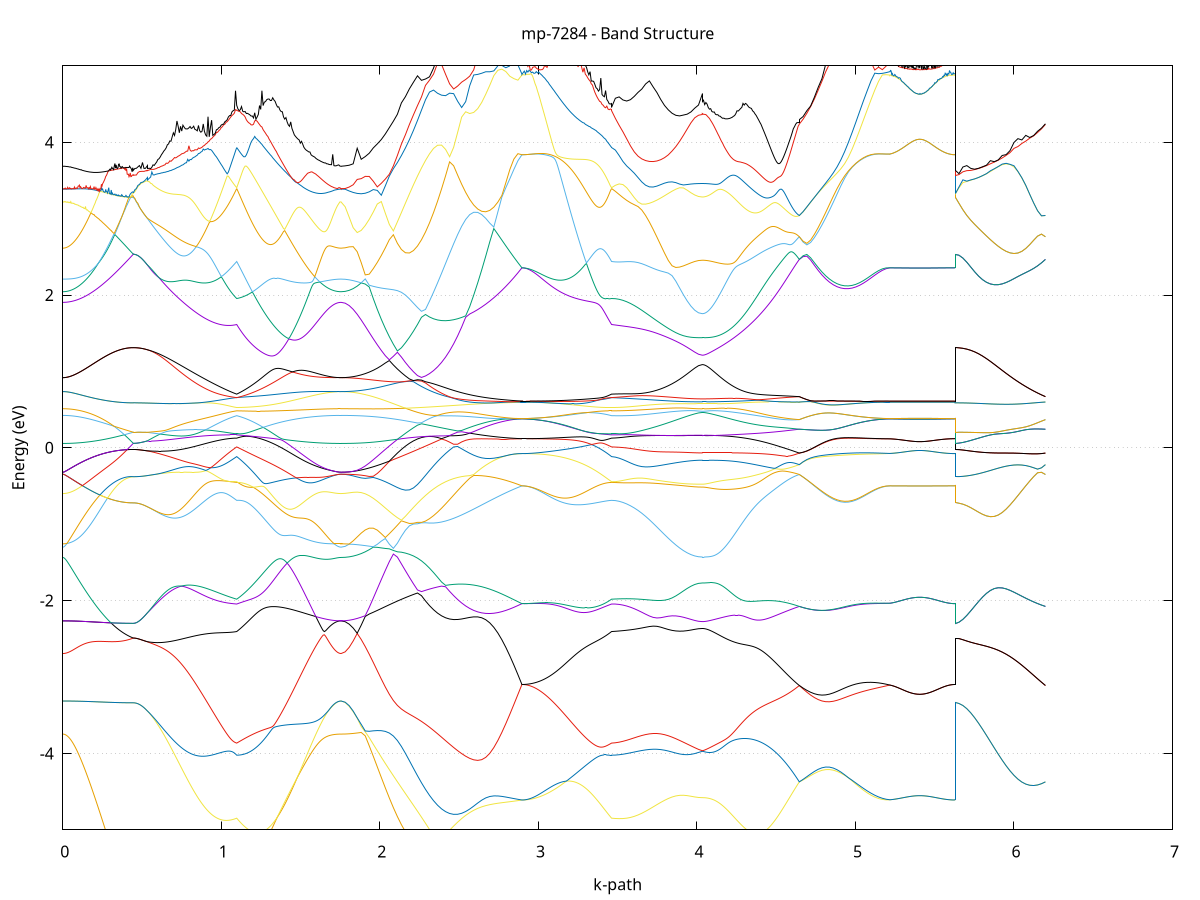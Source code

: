 set title 'mp-7284 - Band Structure'
set xlabel 'k-path'
set ylabel 'Energy (eV)'
set grid y
set yrange [-5:5]
set terminal png size 800,600
set output 'mp-7284_bands_gnuplot.png'
plot '-' using 1:2 with lines notitle, '-' using 1:2 with lines notitle, '-' using 1:2 with lines notitle, '-' using 1:2 with lines notitle, '-' using 1:2 with lines notitle, '-' using 1:2 with lines notitle, '-' using 1:2 with lines notitle, '-' using 1:2 with lines notitle, '-' using 1:2 with lines notitle, '-' using 1:2 with lines notitle, '-' using 1:2 with lines notitle, '-' using 1:2 with lines notitle, '-' using 1:2 with lines notitle, '-' using 1:2 with lines notitle, '-' using 1:2 with lines notitle, '-' using 1:2 with lines notitle, '-' using 1:2 with lines notitle, '-' using 1:2 with lines notitle, '-' using 1:2 with lines notitle, '-' using 1:2 with lines notitle, '-' using 1:2 with lines notitle, '-' using 1:2 with lines notitle, '-' using 1:2 with lines notitle, '-' using 1:2 with lines notitle, '-' using 1:2 with lines notitle, '-' using 1:2 with lines notitle, '-' using 1:2 with lines notitle, '-' using 1:2 with lines notitle, '-' using 1:2 with lines notitle, '-' using 1:2 with lines notitle, '-' using 1:2 with lines notitle, '-' using 1:2 with lines notitle, '-' using 1:2 with lines notitle, '-' using 1:2 with lines notitle, '-' using 1:2 with lines notitle, '-' using 1:2 with lines notitle, '-' using 1:2 with lines notitle, '-' using 1:2 with lines notitle, '-' using 1:2 with lines notitle, '-' using 1:2 with lines notitle
0.000000 -43.434620
0.003868 -43.434620
0.007736 -43.434620
0.011604 -43.434620
0.015472 -43.434620
0.019341 -43.434620
0.023209 -43.434620
0.027077 -43.434620
0.030945 -43.434520
0.034813 -43.434520
0.038681 -43.434520
0.042549 -43.434520
0.046417 -43.434520
0.050286 -43.434420
0.054154 -43.434420
0.058022 -43.434420
0.061890 -43.434420
0.065758 -43.434320
0.069626 -43.434320
0.073494 -43.434320
0.077362 -43.434220
0.081230 -43.434220
0.085099 -43.434120
0.088967 -43.434120
0.092835 -43.434120
0.096703 -43.434020
0.100571 -43.434020
0.104439 -43.433920
0.108307 -43.433920
0.112175 -43.433820
0.116044 -43.433720
0.119912 -43.433720
0.123780 -43.433620
0.127648 -43.433620
0.131516 -43.433520
0.135384 -43.433420
0.139252 -43.433420
0.143120 -43.433320
0.146988 -43.433220
0.150857 -43.433220
0.154725 -43.433120
0.158593 -43.433020
0.162461 -43.432920
0.166329 -43.432920
0.170197 -43.432820
0.174065 -43.432720
0.177933 -43.432620
0.181802 -43.432520
0.185670 -43.432520
0.189538 -43.432420
0.193406 -43.432320
0.197274 -43.432220
0.201142 -43.432120
0.205010 -43.432020
0.208878 -43.431920
0.212746 -43.431820
0.216615 -43.431720
0.220483 -43.431620
0.224351 -43.431520
0.228219 -43.431420
0.232087 -43.431320
0.235955 -43.431220
0.239823 -43.431120
0.243691 -43.431020
0.247560 -43.430920
0.251428 -43.430820
0.255296 -43.430720
0.259164 -43.430620
0.263032 -43.430420
0.266900 -43.430320
0.270768 -43.430220
0.274636 -43.430120
0.278505 -43.430020
0.282373 -43.429920
0.286241 -43.429720
0.290109 -43.429620
0.293977 -43.429520
0.297845 -43.429420
0.301713 -43.429220
0.305581 -43.429120
0.309449 -43.429020
0.313318 -43.428920
0.317186 -43.428720
0.321054 -43.428620
0.324922 -43.428520
0.328790 -43.428420
0.332658 -43.428220
0.336526 -43.428120
0.340394 -43.428020
0.344263 -43.427820
0.348131 -43.427720
0.351999 -43.427620
0.355867 -43.427420
0.359735 -43.427320
0.363603 -43.427220
0.367471 -43.427020
0.371339 -43.426920
0.375207 -43.426720
0.379076 -43.426620
0.382944 -43.426520
0.386812 -43.426320
0.390680 -43.426220
0.394548 -43.426020
0.398416 -43.425920
0.402284 -43.425820
0.406152 -43.425620
0.410021 -43.425520
0.413889 -43.425320
0.417757 -43.425220
0.421625 -43.425120
0.425493 -43.424920
0.429361 -43.424820
0.433229 -43.424620
0.437097 -43.424520
0.440965 -43.424420
0.444834 -43.424220
0.444834 -43.424220
0.454473 -43.424220
0.464112 -43.424220
0.473751 -43.424220
0.483390 -43.424120
0.493029 -43.424120
0.502668 -43.424020
0.512307 -43.423920
0.521947 -43.423820
0.531586 -43.423720
0.531586 -43.423720
0.539126 -43.423720
0.546666 -43.423820
0.554206 -43.423820
0.561747 -43.423820
0.569287 -43.423820
0.576827 -43.423720
0.584367 -43.423720
0.591908 -43.423720
0.599448 -43.423720
0.606988 -43.423620
0.614528 -43.423620
0.622069 -43.423520
0.629609 -43.423520
0.637149 -43.423420
0.644689 -43.423320
0.652230 -43.423320
0.659770 -43.423220
0.667310 -43.423120
0.674850 -43.423020
0.682391 -43.422920
0.689931 -43.422820
0.697471 -43.422720
0.705011 -43.422620
0.712552 -43.422420
0.720092 -43.422320
0.727632 -43.422220
0.735172 -43.422020
0.742713 -43.421920
0.750253 -43.421720
0.757793 -43.421620
0.765333 -43.421420
0.772874 -43.421220
0.780414 -43.421120
0.787954 -43.420920
0.795495 -43.420720
0.803035 -43.420520
0.810575 -43.420320
0.818115 -43.420120
0.825656 -43.419920
0.833196 -43.419720
0.840736 -43.419520
0.848276 -43.419220
0.855817 -43.419020
0.863357 -43.418820
0.870897 -43.418520
0.878437 -43.418320
0.885978 -43.418120
0.893518 -43.417820
0.901058 -43.417620
0.908598 -43.417320
0.916139 -43.417020
0.923679 -43.416820
0.931219 -43.416520
0.938759 -43.416220
0.946300 -43.416020
0.953840 -43.415720
0.961380 -43.415420
0.968920 -43.415120
0.976461 -43.414820
0.984001 -43.414520
0.991541 -43.414220
0.999081 -43.414020
1.006622 -43.413720
1.014162 -43.413420
1.021702 -43.413020
1.029242 -43.412720
1.036783 -43.412420
1.044323 -43.412120
1.051863 -43.411820
1.059403 -43.411520
1.066944 -43.411220
1.074484 -43.410920
1.082024 -43.410520
1.089564 -43.410220
1.097105 -43.409920
1.097105 -43.409920
1.104675 -43.410320
1.112246 -43.410820
1.119816 -43.411220
1.127387 -43.411620
1.134957 -43.412020
1.142528 -43.412420
1.150098 -43.412920
1.157669 -43.413320
1.165239 -43.413720
1.172810 -43.414120
1.180380 -43.414620
1.187951 -43.415020
1.195522 -43.415420
1.203092 -43.415820
1.210663 -43.416320
1.218233 -43.416720
1.225804 -43.417120
1.233374 -43.417520
1.240945 -43.417920
1.248515 -43.418320
1.256086 -43.418720
1.263656 -43.419220
1.271227 -43.419620
1.278797 -43.420020
1.286368 -43.420420
1.293939 -43.420820
1.301509 -43.421220
1.309080 -43.421520
1.316650 -43.421920
1.324221 -43.422320
1.331791 -43.422720
1.339362 -43.423120
1.346932 -43.423520
1.354503 -43.423820
1.362073 -43.424220
1.369644 -43.424620
1.377214 -43.424920
1.384785 -43.425320
1.392355 -43.425620
1.399926 -43.426020
1.407496 -43.426320
1.415067 -43.426620
1.422638 -43.427020
1.430208 -43.427320
1.437779 -43.427620
1.445349 -43.427920
1.452920 -43.428220
1.460490 -43.428520
1.468061 -43.428820
1.475631 -43.429120
1.483202 -43.429420
1.490772 -43.429620
1.498343 -43.429920
1.505913 -43.430220
1.513484 -43.430420
1.521055 -43.430720
1.528625 -43.430920
1.536196 -43.431220
1.543766 -43.431420
1.551337 -43.431620
1.558907 -43.431820
1.566478 -43.432020
1.574048 -43.432220
1.581619 -43.432420
1.589189 -43.432620
1.596760 -43.432820
1.604330 -43.432920
1.611901 -43.433120
1.619471 -43.433320
1.627042 -43.433420
1.634613 -43.433520
1.642183 -43.433720
1.649754 -43.433820
1.657324 -43.433920
1.664895 -43.434020
1.672465 -43.434120
1.680036 -43.434220
1.687606 -43.434320
1.695177 -43.434320
1.702747 -43.434420
1.710318 -43.434520
1.717888 -43.434520
1.725459 -43.434520
1.733029 -43.434620
1.740600 -43.434620
1.748171 -43.434620
1.755741 -43.434620
1.755741 -43.434620
1.781085 -43.434620
1.806429 -43.434420
1.831773 -43.434220
1.857116 -43.433820
1.882460 -43.433420
1.907804 -43.432920
1.933148 -43.432320
1.958492 -43.431620
1.983836 -43.430820
2.009180 -43.430020
2.034523 -43.429020
2.059867 -43.428120
2.085211 -43.427020
2.110555 -43.425920
2.135899 -43.424720
2.161243 -43.423520
2.186587 -43.422220
2.211930 -43.420920
2.237274 -43.419520
2.262618 -43.418120
2.287962 -43.416720
2.313306 -43.415320
2.338650 -43.413920
2.363994 -43.412520
2.389337 -43.411020
2.414681 -43.409620
2.440025 -43.408220
2.465369 -43.406820
2.490713 -43.405520
2.516057 -43.404220
2.541401 -43.402920
2.566744 -43.401620
2.592088 -43.400420
2.617432 -43.399320
2.642776 -43.398220
2.668120 -43.397120
2.693464 -43.396220
2.718807 -43.395320
2.744151 -43.394420
2.769495 -43.393620
2.794839 -43.393020
2.820183 -43.392320
2.845527 -43.391820
2.870871 -43.391320
2.896214 -43.390920
2.896214 -43.390920
2.903755 -43.390920
2.911295 -43.391020
2.918835 -43.391020
2.926375 -43.391020
2.933916 -43.391020
2.941456 -43.391120
2.948996 -43.391120
2.956536 -43.391220
2.964077 -43.391320
2.971617 -43.391320
2.979157 -43.391420
2.986698 -43.391520
2.994238 -43.391620
3.001778 -43.391720
3.009318 -43.391820
3.016859 -43.391920
3.024399 -43.392120
3.031939 -43.392220
3.039479 -43.392420
3.047020 -43.392520
3.054560 -43.392720
3.062100 -43.392820
3.069640 -43.393020
3.077181 -43.393220
3.084721 -43.393420
3.092261 -43.393620
3.099801 -43.393820
3.107342 -43.394020
3.114882 -43.394220
3.122422 -43.394420
3.129962 -43.394720
3.137503 -43.394920
3.145043 -43.395120
3.152583 -43.395420
3.160123 -43.395720
3.167664 -43.395920
3.175204 -43.396220
3.182744 -43.396520
3.190284 -43.396720
3.197825 -43.397020
3.205365 -43.397320
3.212905 -43.397620
3.220445 -43.397920
3.227986 -43.398220
3.235526 -43.398520
3.243066 -43.398920
3.250606 -43.399220
3.258147 -43.399520
3.265687 -43.399920
3.273227 -43.400220
3.280767 -43.400620
3.288308 -43.400920
3.295848 -43.401320
3.303388 -43.401620
3.310928 -43.402020
3.318469 -43.402320
3.326009 -43.402720
3.333549 -43.403120
3.341089 -43.403520
3.348630 -43.403920
3.356170 -43.404220
3.363710 -43.404620
3.371250 -43.405020
3.378791 -43.405420
3.386331 -43.405820
3.393871 -43.406220
3.401411 -43.406620
3.408952 -43.407020
3.416492 -43.407420
3.424032 -43.407820
3.431572 -43.408220
3.439113 -43.408720
3.446653 -43.409120
3.454193 -43.409520
3.461733 -43.409920
3.461733 -43.409920
3.485572 -43.410020
3.509411 -43.410120
3.533250 -43.410320
3.557089 -43.410420
3.580928 -43.410520
3.604767 -43.410720
3.628606 -43.410820
3.652445 -43.410920
3.676284 -43.411120
3.700123 -43.411220
3.723962 -43.411320
3.747801 -43.411420
3.771640 -43.411520
3.795478 -43.411620
3.819317 -43.411720
3.843156 -43.411820
3.866995 -43.411920
3.890834 -43.412020
3.914673 -43.412020
3.938512 -43.412120
3.962351 -43.412120
3.986190 -43.412220
4.010029 -43.412220
4.033868 -43.412220
4.033868 -43.412220
4.041424 -43.412220
4.048981 -43.412220
4.056537 -43.412220
4.064094 -43.412220
4.071650 -43.412220
4.079207 -43.412120
4.086763 -43.412120
4.094320 -43.412120
4.101876 -43.412120
4.109433 -43.412120
4.116989 -43.412120
4.124546 -43.412120
4.132102 -43.412020
4.139659 -43.412020
4.147215 -43.412020
4.154772 -43.412020
4.162328 -43.411920
4.169885 -43.411920
4.177442 -43.411920
4.184998 -43.411820
4.192555 -43.411820
4.200111 -43.411820
4.207668 -43.411720
4.215224 -43.411720
4.222781 -43.411720
4.230337 -43.411620
4.237894 -43.411620
4.245450 -43.411520
4.253007 -43.411520
4.260563 -43.411420
4.268120 -43.411420
4.275676 -43.411320
4.283233 -43.411320
4.290789 -43.411220
4.298346 -43.411220
4.305902 -43.411120
4.313459 -43.411020
4.321015 -43.411020
4.328572 -43.410920
4.336128 -43.410920
4.343685 -43.410820
4.351241 -43.410720
4.358798 -43.410720
4.366354 -43.410620
4.373911 -43.410520
4.381467 -43.410520
4.389024 -43.410420
4.396580 -43.410320
4.404137 -43.410220
4.411693 -43.410220
4.419250 -43.410120
4.426806 -43.410020
4.434363 -43.409920
4.441920 -43.409920
4.449476 -43.409820
4.457033 -43.409720
4.464589 -43.409620
4.472146 -43.409520
4.479702 -43.409420
4.487259 -43.409420
4.494815 -43.409320
4.502372 -43.409220
4.509928 -43.409120
4.517485 -43.409020
4.525041 -43.408920
4.532598 -43.408820
4.540154 -43.408720
4.547711 -43.408620
4.555267 -43.408620
4.562824 -43.408520
4.570380 -43.408420
4.577937 -43.408320
4.585493 -43.408220
4.593050 -43.408120
4.600606 -43.408020
4.608163 -43.407920
4.615719 -43.407820
4.623276 -43.407720
4.630832 -43.407620
4.638389 -43.407520
4.645945 -43.407420
4.645945 -43.407420
4.669747 -43.406420
4.693549 -43.405320
4.717350 -43.404320
4.741152 -43.403320
4.764954 -43.402220
4.788755 -43.401220
4.812557 -43.400320
4.836359 -43.399320
4.860160 -43.398420
4.883962 -43.397620
4.907764 -43.396720
4.931565 -43.396020
4.955367 -43.395220
4.979169 -43.394520
5.002970 -43.393920
5.026772 -43.393320
5.050574 -43.392820
5.074375 -43.392420
5.098177 -43.392020
5.121979 -43.391620
5.145780 -43.391420
5.169582 -43.391120
5.193383 -43.391020
5.217185 -43.390920
5.217185 -43.390920
5.221062 -43.390920
5.224940 -43.390920
5.228817 -43.390920
5.232694 -43.390920
5.236572 -43.390920
5.240449 -43.390920
5.244326 -43.390920
5.248204 -43.390920
5.252081 -43.390920
5.255958 -43.390920
5.259836 -43.390920
5.263713 -43.390920
5.267590 -43.390920
5.271468 -43.390920
5.275345 -43.390920
5.279222 -43.390920
5.283100 -43.390920
5.286977 -43.390920
5.290854 -43.390920
5.294732 -43.390920
5.298609 -43.390920
5.302486 -43.390920
5.306364 -43.390920
5.310241 -43.390920
5.314118 -43.390920
5.317996 -43.390920
5.321873 -43.390920
5.325750 -43.390920
5.329628 -43.390920
5.333505 -43.390920
5.337382 -43.390920
5.341260 -43.390920
5.345137 -43.390920
5.349014 -43.390920
5.352892 -43.390920
5.356769 -43.390920
5.360646 -43.390920
5.364524 -43.390920
5.368401 -43.390920
5.372278 -43.390920
5.376156 -43.390920
5.380033 -43.390920
5.383910 -43.390920
5.387787 -43.390920
5.391665 -43.390920
5.395542 -43.390920
5.399419 -43.390920
5.403297 -43.390920
5.407174 -43.390920
5.411051 -43.390920
5.414929 -43.390920
5.418806 -43.390920
5.422683 -43.390920
5.426561 -43.390920
5.430438 -43.390920
5.434315 -43.390920
5.438193 -43.390920
5.442070 -43.390920
5.445947 -43.390920
5.449825 -43.390920
5.453702 -43.390920
5.457579 -43.390920
5.461457 -43.390920
5.465334 -43.390920
5.469211 -43.390920
5.473089 -43.390920
5.476966 -43.390920
5.480843 -43.390920
5.484721 -43.390920
5.488598 -43.390920
5.492475 -43.390920
5.496353 -43.390920
5.500230 -43.390920
5.504107 -43.390920
5.507985 -43.390920
5.511862 -43.390920
5.515739 -43.390920
5.519617 -43.390920
5.523494 -43.390920
5.527371 -43.390920
5.531249 -43.390920
5.535126 -43.390920
5.539003 -43.390920
5.542881 -43.390920
5.546758 -43.390920
5.550635 -43.390920
5.554513 -43.390920
5.558390 -43.390920
5.562267 -43.390920
5.566144 -43.390920
5.570022 -43.390920
5.573899 -43.390920
5.577776 -43.390920
5.581654 -43.390920
5.585531 -43.390920
5.589408 -43.390920
5.593286 -43.390920
5.597163 -43.390920
5.601040 -43.390920
5.604918 -43.390920
5.608795 -43.390920
5.612672 -43.390920
5.616550 -43.390920
5.620427 -43.390920
5.624304 -43.390920
5.628182 -43.390920
5.628182 -43.424220
5.652975 -43.424220
5.677767 -43.424120
5.702560 -43.423920
5.727353 -43.423620
5.752146 -43.423220
5.776939 -43.422820
5.801732 -43.422320
5.826525 -43.421820
5.851318 -43.421120
5.876111 -43.420420
5.900904 -43.419720
5.925696 -43.418920
5.950489 -43.418020
5.975282 -43.417120
6.000075 -43.416120
6.024868 -43.415120
6.049661 -43.414120
6.074454 -43.413020
6.099247 -43.411920
6.124040 -43.410820
6.148833 -43.409720
6.173625 -43.408620
6.198418 -43.407420
e
0.000000 -43.413820
0.003868 -43.413820
0.007736 -43.413820
0.011604 -43.413820
0.015472 -43.413820
0.019341 -43.413820
0.023209 -43.413820
0.027077 -43.413820
0.030945 -43.413820
0.034813 -43.413920
0.038681 -43.413920
0.042549 -43.413920
0.046417 -43.413920
0.050286 -43.413920
0.054154 -43.414020
0.058022 -43.414020
0.061890 -43.414020
0.065758 -43.414120
0.069626 -43.414120
0.073494 -43.414120
0.077362 -43.414220
0.081230 -43.414220
0.085099 -43.414320
0.088967 -43.414320
0.092835 -43.414320
0.096703 -43.414420
0.100571 -43.414420
0.104439 -43.414520
0.108307 -43.414520
0.112175 -43.414620
0.116044 -43.414720
0.119912 -43.414720
0.123780 -43.414820
0.127648 -43.414820
0.131516 -43.414920
0.135384 -43.415020
0.139252 -43.415020
0.143120 -43.415120
0.146988 -43.415220
0.150857 -43.415220
0.154725 -43.415320
0.158593 -43.415420
0.162461 -43.415520
0.166329 -43.415520
0.170197 -43.415620
0.174065 -43.415720
0.177933 -43.415820
0.181802 -43.415920
0.185670 -43.416020
0.189538 -43.416020
0.193406 -43.416120
0.197274 -43.416220
0.201142 -43.416320
0.205010 -43.416420
0.208878 -43.416520
0.212746 -43.416620
0.216615 -43.416720
0.220483 -43.416820
0.224351 -43.416920
0.228219 -43.417020
0.232087 -43.417120
0.235955 -43.417220
0.239823 -43.417320
0.243691 -43.417420
0.247560 -43.417520
0.251428 -43.417620
0.255296 -43.417720
0.259164 -43.417920
0.263032 -43.418020
0.266900 -43.418120
0.270768 -43.418220
0.274636 -43.418320
0.278505 -43.418420
0.282373 -43.418620
0.286241 -43.418720
0.290109 -43.418820
0.293977 -43.418920
0.297845 -43.419020
0.301713 -43.419220
0.305581 -43.419320
0.309449 -43.419420
0.313318 -43.419520
0.317186 -43.419720
0.321054 -43.419820
0.324922 -43.419920
0.328790 -43.420120
0.332658 -43.420220
0.336526 -43.420320
0.340394 -43.420520
0.344263 -43.420620
0.348131 -43.420720
0.351999 -43.420920
0.355867 -43.421020
0.359735 -43.421120
0.363603 -43.421320
0.367471 -43.421420
0.371339 -43.421520
0.375207 -43.421720
0.379076 -43.421820
0.382944 -43.422020
0.386812 -43.422120
0.390680 -43.422220
0.394548 -43.422420
0.398416 -43.422520
0.402284 -43.422720
0.406152 -43.422820
0.410021 -43.422920
0.413889 -43.423120
0.417757 -43.423220
0.421625 -43.423420
0.425493 -43.423520
0.429361 -43.423620
0.433229 -43.423820
0.437097 -43.423920
0.440965 -43.424120
0.444834 -43.424220
0.444834 -43.424220
0.454473 -43.424220
0.464112 -43.424220
0.473751 -43.424220
0.483390 -43.424120
0.493029 -43.424120
0.502668 -43.424020
0.512307 -43.423920
0.521947 -43.423820
0.531586 -43.423720
0.531586 -43.423720
0.539126 -43.423520
0.546666 -43.423420
0.554206 -43.423220
0.561747 -43.423020
0.569287 -43.422820
0.576827 -43.422620
0.584367 -43.422320
0.591908 -43.422120
0.599448 -43.421920
0.606988 -43.421720
0.614528 -43.421420
0.622069 -43.421220
0.629609 -43.421020
0.637149 -43.420720
0.644689 -43.420420
0.652230 -43.420220
0.659770 -43.419920
0.667310 -43.419720
0.674850 -43.419420
0.682391 -43.419120
0.689931 -43.418820
0.697471 -43.418520
0.705011 -43.418320
0.712552 -43.418020
0.720092 -43.417720
0.727632 -43.417420
0.735172 -43.417120
0.742713 -43.416820
0.750253 -43.416420
0.757793 -43.416120
0.765333 -43.415820
0.772874 -43.415520
0.780414 -43.415220
0.787954 -43.414920
0.795495 -43.414520
0.803035 -43.414220
0.810575 -43.413920
0.818115 -43.413520
0.825656 -43.413220
0.833196 -43.412920
0.840736 -43.412520
0.848276 -43.412220
0.855817 -43.411920
0.863357 -43.411520
0.870897 -43.411220
0.878437 -43.410820
0.885978 -43.410520
0.893518 -43.410120
0.901058 -43.409820
0.908598 -43.409420
0.916139 -43.409120
0.923679 -43.408720
0.931219 -43.408420
0.938759 -43.408020
0.946300 -43.407720
0.953840 -43.407420
0.961380 -43.407020
0.968920 -43.406720
0.976461 -43.406320
0.984001 -43.406020
0.991541 -43.405620
0.999081 -43.405320
1.006622 -43.404920
1.014162 -43.404620
1.021702 -43.404320
1.029242 -43.403920
1.036783 -43.403620
1.044323 -43.403220
1.051863 -43.402920
1.059403 -43.402620
1.066944 -43.402320
1.074484 -43.401920
1.082024 -43.401620
1.089564 -43.401320
1.097105 -43.401020
1.097105 -43.401020
1.104675 -43.401220
1.112246 -43.401420
1.119816 -43.401620
1.127387 -43.401920
1.134957 -43.402120
1.142528 -43.402320
1.150098 -43.402520
1.157669 -43.402720
1.165239 -43.403020
1.172810 -43.403220
1.180380 -43.403420
1.187951 -43.403620
1.195522 -43.403820
1.203092 -43.404120
1.210663 -43.404320
1.218233 -43.404520
1.225804 -43.404720
1.233374 -43.404920
1.240945 -43.405220
1.248515 -43.405420
1.256086 -43.405620
1.263656 -43.405820
1.271227 -43.406020
1.278797 -43.406220
1.286368 -43.406420
1.293939 -43.406620
1.301509 -43.406820
1.309080 -43.407020
1.316650 -43.407220
1.324221 -43.407420
1.331791 -43.407620
1.339362 -43.407820
1.346932 -43.408020
1.354503 -43.408220
1.362073 -43.408420
1.369644 -43.408620
1.377214 -43.408820
1.384785 -43.409020
1.392355 -43.409120
1.399926 -43.409320
1.407496 -43.409520
1.415067 -43.409720
1.422638 -43.409820
1.430208 -43.410020
1.437779 -43.410220
1.445349 -43.410320
1.452920 -43.410520
1.460490 -43.410620
1.468061 -43.410820
1.475631 -43.410920
1.483202 -43.411120
1.490772 -43.411220
1.498343 -43.411420
1.505913 -43.411520
1.513484 -43.411620
1.521055 -43.411820
1.528625 -43.411920
1.536196 -43.412020
1.543766 -43.412120
1.551337 -43.412220
1.558907 -43.412420
1.566478 -43.412520
1.574048 -43.412620
1.581619 -43.412720
1.589189 -43.412820
1.596760 -43.412820
1.604330 -43.412920
1.611901 -43.413020
1.619471 -43.413120
1.627042 -43.413220
1.634613 -43.413220
1.642183 -43.413320
1.649754 -43.413420
1.657324 -43.413420
1.664895 -43.413520
1.672465 -43.413520
1.680036 -43.413620
1.687606 -43.413620
1.695177 -43.413620
1.702747 -43.413720
1.710318 -43.413720
1.717888 -43.413720
1.725459 -43.413720
1.733029 -43.413820
1.740600 -43.413820
1.748171 -43.413820
1.755741 -43.413820
1.755741 -43.413820
1.781085 -43.413720
1.806429 -43.413620
1.831773 -43.413520
1.857116 -43.413220
1.882460 -43.412920
1.907804 -43.412620
1.933148 -43.412120
1.958492 -43.411720
1.983836 -43.411120
2.009180 -43.410520
2.034523 -43.409920
2.059867 -43.409220
2.085211 -43.408420
2.110555 -43.407720
2.135899 -43.406920
2.161243 -43.406020
2.186587 -43.405220
2.211930 -43.404320
2.237274 -43.403420
2.262618 -43.402520
2.287962 -43.401620
2.313306 -43.400720
2.338650 -43.399820
2.363994 -43.398920
2.389337 -43.398020
2.414681 -43.397220
2.440025 -43.396420
2.465369 -43.395620
2.490713 -43.394820
2.516057 -43.394120
2.541401 -43.393420
2.566744 -43.392820
2.592088 -43.392320
2.617432 -43.391820
2.642776 -43.391320
2.668120 -43.391020
2.693464 -43.390720
2.718807 -43.390420
2.744151 -43.390320
2.769495 -43.390220
2.794839 -43.390220
2.820183 -43.390320
2.845527 -43.390420
2.870871 -43.390620
2.896214 -43.390920
2.896214 -43.390920
2.903755 -43.390920
2.911295 -43.390920
2.918835 -43.391020
2.926375 -43.391020
2.933916 -43.391020
2.941456 -43.391020
2.948996 -43.391020
2.956536 -43.391120
2.964077 -43.391120
2.971617 -43.391120
2.979157 -43.391220
2.986698 -43.391220
2.994238 -43.391320
3.001778 -43.391320
3.009318 -43.391420
3.016859 -43.391520
3.024399 -43.391520
3.031939 -43.391620
3.039479 -43.391720
3.047020 -43.391820
3.054560 -43.391920
3.062100 -43.391920
3.069640 -43.392020
3.077181 -43.392120
3.084721 -43.392220
3.092261 -43.392320
3.099801 -43.392520
3.107342 -43.392620
3.114882 -43.392720
3.122422 -43.392820
3.129962 -43.392920
3.137503 -43.393020
3.145043 -43.393220
3.152583 -43.393320
3.160123 -43.393420
3.167664 -43.393620
3.175204 -43.393720
3.182744 -43.393920
3.190284 -43.394020
3.197825 -43.394220
3.205365 -43.394320
3.212905 -43.394520
3.220445 -43.394720
3.227986 -43.394820
3.235526 -43.395020
3.243066 -43.395220
3.250606 -43.395320
3.258147 -43.395520
3.265687 -43.395720
3.273227 -43.395920
3.280767 -43.396020
3.288308 -43.396220
3.295848 -43.396420
3.303388 -43.396620
3.310928 -43.396820
3.318469 -43.397020
3.326009 -43.397220
3.333549 -43.397420
3.341089 -43.397620
3.348630 -43.397820
3.356170 -43.398020
3.363710 -43.398220
3.371250 -43.398420
3.378791 -43.398620
3.386331 -43.398820
3.393871 -43.399020
3.401411 -43.399220
3.408952 -43.399520
3.416492 -43.399720
3.424032 -43.399920
3.431572 -43.400120
3.439113 -43.400320
3.446653 -43.400520
3.454193 -43.400820
3.461733 -43.401020
3.461733 -43.401020
3.485572 -43.401020
3.509411 -43.401120
3.533250 -43.401220
3.557089 -43.401220
3.580928 -43.401320
3.604767 -43.401420
3.628606 -43.401520
3.652445 -43.401520
3.676284 -43.401620
3.700123 -43.401720
3.723962 -43.401720
3.747801 -43.401820
3.771640 -43.401920
3.795478 -43.401920
3.819317 -43.402020
3.843156 -43.402120
3.866995 -43.402120
3.890834 -43.402220
3.914673 -43.402220
3.938512 -43.402220
3.962351 -43.402220
3.986190 -43.402320
4.010029 -43.402320
4.033868 -43.402320
4.033868 -43.402320
4.041424 -43.402320
4.048981 -43.402320
4.056537 -43.402320
4.064094 -43.402320
4.071650 -43.402320
4.079207 -43.402320
4.086763 -43.402320
4.094320 -43.402320
4.101876 -43.402420
4.109433 -43.402420
4.116989 -43.402420
4.124546 -43.402420
4.132102 -43.402420
4.139659 -43.402520
4.147215 -43.402520
4.154772 -43.402520
4.162328 -43.402620
4.169885 -43.402620
4.177442 -43.402620
4.184998 -43.402720
4.192555 -43.402720
4.200111 -43.402820
4.207668 -43.402820
4.215224 -43.402820
4.222781 -43.402920
4.230337 -43.402920
4.237894 -43.403020
4.245450 -43.403020
4.253007 -43.403120
4.260563 -43.403220
4.268120 -43.403220
4.275676 -43.403320
4.283233 -43.403320
4.290789 -43.403420
4.298346 -43.403420
4.305902 -43.403520
4.313459 -43.403620
4.321015 -43.403620
4.328572 -43.403720
4.336128 -43.403820
4.343685 -43.403920
4.351241 -43.403920
4.358798 -43.404020
4.366354 -43.404120
4.373911 -43.404220
4.381467 -43.404220
4.389024 -43.404320
4.396580 -43.404420
4.404137 -43.404520
4.411693 -43.404620
4.419250 -43.404620
4.426806 -43.404720
4.434363 -43.404820
4.441920 -43.404920
4.449476 -43.405020
4.457033 -43.405120
4.464589 -43.405220
4.472146 -43.405320
4.479702 -43.405320
4.487259 -43.405420
4.494815 -43.405520
4.502372 -43.405620
4.509928 -43.405720
4.517485 -43.405820
4.525041 -43.405920
4.532598 -43.406020
4.540154 -43.406120
4.547711 -43.406220
4.555267 -43.406320
4.562824 -43.406420
4.570380 -43.406520
4.577937 -43.406620
4.585493 -43.406720
4.593050 -43.406820
4.600606 -43.406820
4.608163 -43.406920
4.615719 -43.407020
4.623276 -43.407120
4.630832 -43.407220
4.638389 -43.407320
4.645945 -43.407420
4.645945 -43.407420
4.669747 -43.406320
4.693549 -43.405220
4.717350 -43.404120
4.741152 -43.403020
4.764954 -43.401920
4.788755 -43.400920
4.812557 -43.399920
4.836359 -43.398920
4.860160 -43.398020
4.883962 -43.397120
4.907764 -43.396320
4.931565 -43.395520
4.955367 -43.394820
4.979169 -43.394120
5.002970 -43.393520
5.026772 -43.392920
5.050574 -43.392420
5.074375 -43.392020
5.098177 -43.391620
5.121979 -43.391420
5.145780 -43.391120
5.169582 -43.391020
5.193383 -43.390920
5.217185 -43.390920
5.217185 -43.390920
5.221062 -43.390920
5.224940 -43.390920
5.228817 -43.390920
5.232694 -43.390920
5.236572 -43.390920
5.240449 -43.390920
5.244326 -43.390920
5.248204 -43.390920
5.252081 -43.390920
5.255958 -43.390920
5.259836 -43.390920
5.263713 -43.390920
5.267590 -43.390920
5.271468 -43.390920
5.275345 -43.390920
5.279222 -43.390920
5.283100 -43.390920
5.286977 -43.390920
5.290854 -43.390920
5.294732 -43.390920
5.298609 -43.390920
5.302486 -43.390920
5.306364 -43.390920
5.310241 -43.390920
5.314118 -43.390920
5.317996 -43.390920
5.321873 -43.390920
5.325750 -43.390920
5.329628 -43.390920
5.333505 -43.390920
5.337382 -43.390920
5.341260 -43.390920
5.345137 -43.390920
5.349014 -43.390920
5.352892 -43.390920
5.356769 -43.390920
5.360646 -43.390920
5.364524 -43.390920
5.368401 -43.390920
5.372278 -43.390920
5.376156 -43.390920
5.380033 -43.390920
5.383910 -43.390920
5.387787 -43.390920
5.391665 -43.390920
5.395542 -43.390920
5.399419 -43.390920
5.403297 -43.390920
5.407174 -43.390920
5.411051 -43.390920
5.414929 -43.390920
5.418806 -43.390920
5.422683 -43.390920
5.426561 -43.390920
5.430438 -43.390920
5.434315 -43.390920
5.438193 -43.390920
5.442070 -43.390920
5.445947 -43.390920
5.449825 -43.390920
5.453702 -43.390920
5.457579 -43.390920
5.461457 -43.390920
5.465334 -43.390920
5.469211 -43.390920
5.473089 -43.390920
5.476966 -43.390920
5.480843 -43.390920
5.484721 -43.390920
5.488598 -43.390920
5.492475 -43.390920
5.496353 -43.390920
5.500230 -43.390920
5.504107 -43.390920
5.507985 -43.390920
5.511862 -43.390920
5.515739 -43.390920
5.519617 -43.390920
5.523494 -43.390920
5.527371 -43.390920
5.531249 -43.390920
5.535126 -43.390920
5.539003 -43.390920
5.542881 -43.390920
5.546758 -43.390920
5.550635 -43.390920
5.554513 -43.390920
5.558390 -43.390920
5.562267 -43.390920
5.566144 -43.390920
5.570022 -43.390920
5.573899 -43.390920
5.577776 -43.390920
5.581654 -43.390920
5.585531 -43.390920
5.589408 -43.390920
5.593286 -43.390920
5.597163 -43.390920
5.601040 -43.390920
5.604918 -43.390920
5.608795 -43.390920
5.612672 -43.390920
5.616550 -43.390920
5.620427 -43.390920
5.624304 -43.390920
5.628182 -43.390920
5.628182 -43.424220
5.652975 -43.424220
5.677767 -43.424120
5.702560 -43.423920
5.727353 -43.423620
5.752146 -43.423220
5.776939 -43.422820
5.801732 -43.422320
5.826525 -43.421720
5.851318 -43.421120
5.876111 -43.420420
5.900904 -43.419720
5.925696 -43.418920
5.950489 -43.418020
5.975282 -43.417120
6.000075 -43.416120
6.024868 -43.415120
6.049661 -43.414120
6.074454 -43.413020
6.099247 -43.411920
6.124040 -43.410820
6.148833 -43.409720
6.173625 -43.408620
6.198418 -43.407420
e
0.000000 -19.377120
0.003868 -19.377020
0.007736 -19.377020
0.011604 -19.376820
0.015472 -19.376620
0.019341 -19.376420
0.023209 -19.376020
0.027077 -19.375720
0.030945 -19.375220
0.034813 -19.374720
0.038681 -19.374220
0.042549 -19.373620
0.046417 -19.372920
0.050286 -19.372220
0.054154 -19.371420
0.058022 -19.370620
0.061890 -19.369720
0.065758 -19.368720
0.069626 -19.367720
0.073494 -19.366620
0.077362 -19.365520
0.081230 -19.364320
0.085099 -19.363120
0.088967 -19.361820
0.092835 -19.360420
0.096703 -19.359020
0.100571 -19.357620
0.104439 -19.356020
0.108307 -19.354520
0.112175 -19.352820
0.116044 -19.351120
0.119912 -19.349420
0.123780 -19.347620
0.127648 -19.345820
0.131516 -19.343920
0.135384 -19.341920
0.139252 -19.339920
0.143120 -19.337820
0.146988 -19.335720
0.150857 -19.333520
0.154725 -19.331320
0.158593 -19.329020
0.162461 -19.326720
0.166329 -19.324320
0.170197 -19.321920
0.174065 -19.319420
0.177933 -19.316920
0.181802 -19.314320
0.185670 -19.311720
0.189538 -19.309020
0.193406 -19.306220
0.197274 -19.303520
0.201142 -19.300620
0.205010 -19.297820
0.208878 -19.294820
0.212746 -19.291820
0.216615 -19.288820
0.220483 -19.285820
0.224351 -19.282620
0.228219 -19.279520
0.232087 -19.276320
0.235955 -19.273020
0.239823 -19.269720
0.243691 -19.266420
0.247560 -19.263020
0.251428 -19.259620
0.255296 -19.256120
0.259164 -19.252620
0.263032 -19.249020
0.266900 -19.245420
0.270768 -19.241820
0.274636 -19.238120
0.278505 -19.234420
0.282373 -19.230620
0.286241 -19.226920
0.290109 -19.223020
0.293977 -19.219220
0.297845 -19.215220
0.301713 -19.211320
0.305581 -19.207320
0.309449 -19.203320
0.313318 -19.199320
0.317186 -19.195220
0.321054 -19.191120
0.324922 -19.186920
0.328790 -19.182720
0.332658 -19.178520
0.336526 -19.174320
0.340394 -19.170020
0.344263 -19.165720
0.348131 -19.161420
0.351999 -19.157020
0.355867 -19.152620
0.359735 -19.148220
0.363603 -19.143820
0.367471 -19.139320
0.371339 -19.134820
0.375207 -19.130320
0.379076 -19.125720
0.382944 -19.121220
0.386812 -19.116620
0.390680 -19.112020
0.394548 -19.107420
0.398416 -19.102720
0.402284 -19.098020
0.406152 -19.093420
0.410021 -19.088720
0.413889 -19.083920
0.417757 -19.079220
0.421625 -19.074520
0.425493 -19.069720
0.429361 -19.064920
0.433229 -19.060120
0.437097 -19.055320
0.440965 -19.050520
0.444834 -19.045720
0.444834 -19.045720
0.454473 -19.045720
0.464112 -19.045720
0.473751 -19.045720
0.483390 -19.045620
0.493029 -19.045520
0.502668 -19.045420
0.512307 -19.045420
0.521947 -19.045220
0.531586 -19.045120
0.531586 -19.045120
0.539126 -19.048420
0.546666 -19.051620
0.554206 -19.054820
0.561747 -19.057920
0.569287 -19.061020
0.576827 -19.064120
0.584367 -19.067120
0.591908 -19.070020
0.599448 -19.073020
0.606988 -19.075820
0.614528 -19.078720
0.622069 -19.081420
0.629609 -19.084120
0.637149 -19.086820
0.644689 -19.089420
0.652230 -19.092020
0.659770 -19.094520
0.667310 -19.096920
0.674850 -19.099320
0.682391 -19.101620
0.689931 -19.103820
0.697471 -19.106020
0.705011 -19.108120
0.712552 -19.110220
0.720092 -19.112220
0.727632 -19.114120
0.735172 -19.116020
0.742713 -19.117720
0.750253 -19.119520
0.757793 -19.121120
0.765333 -19.122720
0.772874 -19.124220
0.780414 -19.125620
0.787954 -19.127020
0.795495 -19.128320
0.803035 -19.129620
0.810575 -19.130720
0.818115 -19.131820
0.825656 -19.132820
0.833196 -19.133820
0.840736 -19.134720
0.848276 -19.135520
0.855817 -19.136220
0.863357 -19.136920
0.870897 -19.137520
0.878437 -19.138120
0.885978 -19.138620
0.893518 -19.139020
0.901058 -19.139320
0.908598 -19.139620
0.916139 -19.139920
0.923679 -19.140020
0.931219 -19.140220
0.938759 -19.140220
0.946300 -19.140220
0.953840 -19.140220
0.961380 -19.140120
0.968920 -19.139920
0.976461 -19.139720
0.984001 -19.139520
0.991541 -19.139220
0.999081 -19.138920
1.006622 -19.138520
1.014162 -19.138120
1.021702 -19.137720
1.029242 -19.137320
1.036783 -19.136820
1.044323 -19.136320
1.051863 -19.135720
1.059403 -19.135220
1.066944 -19.134720
1.074484 -19.134120
1.082024 -19.133520
1.089564 -19.133020
1.097105 -19.132420
1.097105 -19.132420
1.104675 -19.133120
1.112246 -19.134020
1.119816 -19.135120
1.127387 -19.136520
1.134957 -19.138120
1.142528 -19.140020
1.150098 -19.142020
1.157669 -19.144320
1.165239 -19.146720
1.172810 -19.149320
1.180380 -19.152220
1.187951 -19.155120
1.195522 -19.158220
1.203092 -19.161520
1.210663 -19.164920
1.218233 -19.168420
1.225804 -19.172020
1.233374 -19.175720
1.240945 -19.179520
1.248515 -19.183420
1.256086 -19.187420
1.263656 -19.191420
1.271227 -19.195520
1.278797 -19.199620
1.286368 -19.203820
1.293939 -19.208020
1.301509 -19.212220
1.309080 -19.216420
1.316650 -19.220720
1.324221 -19.225020
1.331791 -19.229220
1.339362 -19.233520
1.346932 -19.237820
1.354503 -19.242020
1.362073 -19.246320
1.369644 -19.250520
1.377214 -19.254720
1.384785 -19.258920
1.392355 -19.263120
1.399926 -19.267220
1.407496 -19.271320
1.415067 -19.275320
1.422638 -19.279320
1.430208 -19.283320
1.437779 -19.287220
1.445349 -19.291020
1.452920 -19.294820
1.460490 -19.298520
1.468061 -19.302220
1.475631 -19.305820
1.483202 -19.309420
1.490772 -19.312820
1.498343 -19.316220
1.505913 -19.319620
1.513484 -19.322820
1.521055 -19.326020
1.528625 -19.329120
1.536196 -19.332120
1.543766 -19.335020
1.551337 -19.337920
1.558907 -19.340620
1.566478 -19.343320
1.574048 -19.345920
1.581619 -19.348320
1.589189 -19.350720
1.596760 -19.353020
1.604330 -19.355220
1.611901 -19.357320
1.619471 -19.359320
1.627042 -19.361220
1.634613 -19.363020
1.642183 -19.364720
1.649754 -19.366320
1.657324 -19.367720
1.664895 -19.369120
1.672465 -19.370420
1.680036 -19.371520
1.687606 -19.372620
1.695177 -19.373520
1.702747 -19.374420
1.710318 -19.375120
1.717888 -19.375720
1.725459 -19.376220
1.733029 -19.376620
1.740600 -19.376920
1.748171 -19.377020
1.755741 -19.377120
1.755741 -19.377120
1.781085 -19.376520
1.806429 -19.375020
1.831773 -19.372320
1.857116 -19.368720
1.882460 -19.364020
1.907804 -19.358320
1.933148 -19.351620
1.958492 -19.344020
1.983836 -19.335520
2.009180 -19.326220
2.034523 -19.316120
2.059867 -19.305120
2.085211 -19.293520
2.110555 -19.281320
2.135899 -19.268520
2.161243 -19.255320
2.186587 -19.241620
2.211930 -19.227720
2.237274 -19.213620
2.262618 -19.199520
2.287962 -19.185620
2.313306 -19.172020
2.338650 -19.159120
2.363994 -19.147320
2.389337 -19.137120
2.414681 -19.129020
2.440025 -19.123820
2.465369 -19.131320
2.490713 -19.142220
2.516057 -19.151820
2.541401 -19.160220
2.566744 -19.167420
2.592088 -19.173520
2.617432 -19.178520
2.642776 -19.182520
2.668120 -19.185520
2.693464 -19.187520
2.718807 -19.191520
2.744151 -19.197920
2.769495 -19.203620
2.794839 -19.208320
2.820183 -19.212020
2.845527 -19.214720
2.870871 -19.216320
2.896214 -19.216820
2.896214 -19.216820
2.903755 -19.216920
2.911295 -19.217020
2.918835 -19.217220
2.926375 -19.217520
2.933916 -19.217820
2.941456 -19.218220
2.948996 -19.218620
2.956536 -19.219120
2.964077 -19.219620
2.971617 -19.220120
2.979157 -19.220620
2.986698 -19.221120
2.994238 -19.221620
3.001778 -19.222120
3.009318 -19.222520
3.016859 -19.223020
3.024399 -19.223420
3.031939 -19.223820
3.039479 -19.224120
3.047020 -19.224420
3.054560 -19.224620
3.062100 -19.224820
3.069640 -19.224920
3.077181 -19.225020
3.084721 -19.225120
3.092261 -19.225020
3.099801 -19.224920
3.107342 -19.224820
3.114882 -19.224620
3.122422 -19.224320
3.129962 -19.223920
3.137503 -19.223520
3.145043 -19.223020
3.152583 -19.222520
3.160123 -19.221820
3.167664 -19.221120
3.175204 -19.220320
3.182744 -19.219520
3.190284 -19.218520
3.197825 -19.217520
3.205365 -19.216420
3.212905 -19.215220
3.220445 -19.213920
3.227986 -19.212520
3.235526 -19.211120
3.243066 -19.209520
3.250606 -19.207920
3.258147 -19.206120
3.265687 -19.204320
3.273227 -19.202420
3.280767 -19.200420
3.288308 -19.198320
3.295848 -19.196120
3.303388 -19.193820
3.310928 -19.191420
3.318469 -19.188920
3.326009 -19.186420
3.333549 -19.183720
3.341089 -19.180920
3.348630 -19.178020
3.356170 -19.175020
3.363710 -19.171920
3.371250 -19.168720
3.378791 -19.165420
3.386331 -19.162020
3.393871 -19.158520
3.401411 -19.155020
3.408952 -19.151320
3.416492 -19.147420
3.424032 -19.143520
3.431572 -19.139520
3.439113 -19.135420
3.446653 -19.131820
3.454193 -19.132020
3.461733 -19.132420
3.461733 -19.132420
3.485572 -19.137420
3.509411 -19.149520
3.533250 -19.165920
3.557089 -19.184920
3.580928 -19.205120
3.604767 -19.225920
3.628606 -19.246820
3.652445 -19.267520
3.676284 -19.287820
3.700123 -19.307420
3.723962 -19.326220
3.747801 -19.344020
3.771640 -19.360920
3.795478 -19.376620
3.819317 -19.391120
3.843156 -19.404220
3.866995 -19.416020
3.890834 -19.426320
3.914673 -19.435220
3.938512 -19.442520
3.962351 -19.448220
3.986190 -19.452320
4.010029 -19.454720
4.033868 -19.455620
4.033868 -19.455620
4.041424 -19.455520
4.048981 -19.455320
4.056537 -19.455020
4.064094 -19.454520
4.071650 -19.454020
4.079207 -19.453320
4.086763 -19.452520
4.094320 -19.451520
4.101876 -19.450420
4.109433 -19.449220
4.116989 -19.447920
4.124546 -19.446420
4.132102 -19.444920
4.139659 -19.443120
4.147215 -19.441320
4.154772 -19.439420
4.162328 -19.437320
4.169885 -19.435120
4.177442 -19.432820
4.184998 -19.430320
4.192555 -19.427720
4.200111 -19.425120
4.207668 -19.422320
4.215224 -19.419320
4.222781 -19.416320
4.230337 -19.413120
4.237894 -19.409820
4.245450 -19.406420
4.253007 -19.402920
4.260563 -19.399320
4.268120 -19.395620
4.275676 -19.391720
4.283233 -19.387820
4.290789 -19.383720
4.298346 -19.379620
4.305902 -19.375320
4.313459 -19.370920
4.321015 -19.366420
4.328572 -19.361820
4.336128 -19.357220
4.343685 -19.352420
4.351241 -19.347520
4.358798 -19.342620
4.366354 -19.337520
4.373911 -19.332420
4.381467 -19.327220
4.389024 -19.321920
4.396580 -19.316520
4.404137 -19.311020
4.411693 -19.305520
4.419250 -19.299920
4.426806 -19.294220
4.434363 -19.288420
4.441920 -19.282620
4.449476 -19.276820
4.457033 -19.270920
4.464589 -19.264920
4.472146 -19.258920
4.479702 -19.252820
4.487259 -19.246720
4.494815 -19.240620
4.502372 -19.234420
4.509928 -19.228320
4.517485 -19.222120
4.525041 -19.215920
4.532598 -19.209720
4.540154 -19.203520
4.547711 -19.197320
4.555267 -19.191120
4.562824 -19.185020
4.570380 -19.178920
4.577937 -19.172820
4.585493 -19.166920
4.593050 -19.161020
4.600606 -19.155220
4.608163 -19.149520
4.615719 -19.143920
4.623276 -19.138620
4.630832 -19.133320
4.638389 -19.128320
4.645945 -19.123720
4.645945 -19.123720
4.669747 -19.133020
4.693549 -19.142120
4.717350 -19.151120
4.741152 -19.159720
4.764954 -19.168020
4.788755 -19.175820
4.812557 -19.183020
4.836359 -19.189720
4.860160 -19.195720
4.883962 -19.201120
4.907764 -19.205920
4.931565 -19.210020
4.955367 -19.213520
4.979169 -19.216320
5.002970 -19.218520
5.026772 -19.220120
5.050574 -19.221120
5.074375 -19.221620
5.098177 -19.221620
5.121979 -19.221120
5.145780 -19.220320
5.169582 -19.219220
5.193383 -19.218020
5.217185 -19.216820
5.217185 -19.216820
5.221062 -19.216920
5.224940 -19.216920
5.228817 -19.216920
5.232694 -19.216920
5.236572 -19.216920
5.240449 -19.216920
5.244326 -19.216920
5.248204 -19.216920
5.252081 -19.216920
5.255958 -19.217020
5.259836 -19.217020
5.263713 -19.217020
5.267590 -19.217020
5.271468 -19.217020
5.275345 -19.217020
5.279222 -19.217020
5.283100 -19.217020
5.286977 -19.217120
5.290854 -19.217120
5.294732 -19.217120
5.298609 -19.217120
5.302486 -19.217120
5.306364 -19.217120
5.310241 -19.217220
5.314118 -19.217220
5.317996 -19.217220
5.321873 -19.217220
5.325750 -19.217220
5.329628 -19.217220
5.333505 -19.217220
5.337382 -19.217220
5.341260 -19.217320
5.345137 -19.217320
5.349014 -19.217320
5.352892 -19.217320
5.356769 -19.217320
5.360646 -19.217320
5.364524 -19.217320
5.368401 -19.217320
5.372278 -19.217320
5.376156 -19.217320
5.380033 -19.217320
5.383910 -19.217420
5.387787 -19.217420
5.391665 -19.217420
5.395542 -19.217420
5.399419 -19.217420
5.403297 -19.217420
5.407174 -19.217420
5.411051 -19.217420
5.414929 -19.217420
5.418806 -19.217420
5.422683 -19.217420
5.426561 -19.217420
5.430438 -19.217320
5.434315 -19.217320
5.438193 -19.217320
5.442070 -19.217320
5.445947 -19.217320
5.449825 -19.217320
5.453702 -19.217320
5.457579 -19.217320
5.461457 -19.217320
5.465334 -19.217320
5.469211 -19.217320
5.473089 -19.217220
5.476966 -19.217220
5.480843 -19.217220
5.484721 -19.217220
5.488598 -19.217220
5.492475 -19.217220
5.496353 -19.217220
5.500230 -19.217220
5.504107 -19.217120
5.507985 -19.217120
5.511862 -19.217120
5.515739 -19.217120
5.519617 -19.217120
5.523494 -19.217120
5.527371 -19.217120
5.531249 -19.217020
5.535126 -19.217020
5.539003 -19.217020
5.542881 -19.217020
5.546758 -19.217020
5.550635 -19.217020
5.554513 -19.217020
5.558390 -19.216920
5.562267 -19.216920
5.566144 -19.216920
5.570022 -19.216920
5.573899 -19.216920
5.577776 -19.216920
5.581654 -19.216920
5.585531 -19.216920
5.589408 -19.216920
5.593286 -19.216820
5.597163 -19.216820
5.601040 -19.216820
5.604918 -19.216820
5.608795 -19.216820
5.612672 -19.216820
5.616550 -19.216820
5.620427 -19.216820
5.624304 -19.216820
5.628182 -19.216820
5.628182 -19.045720
5.652975 -19.045720
5.677767 -19.045520
5.702560 -19.045320
5.727353 -19.045020
5.752146 -19.044720
5.776939 -19.044420
5.801732 -19.044320
5.826525 -19.044320
5.851318 -19.044620
5.876111 -19.045320
5.900904 -19.046520
5.925696 -19.048420
5.950489 -19.051020
5.975282 -19.054520
6.000075 -19.058920
6.024868 -19.064420
6.049661 -19.070820
6.074454 -19.078120
6.099247 -19.086320
6.124040 -19.095120
6.148833 -19.104420
6.173625 -19.114020
6.198418 -19.123720
e
0.000000 -18.683020
0.003868 -18.683120
0.007736 -18.683220
0.011604 -18.683520
0.015472 -18.683920
0.019341 -18.684320
0.023209 -18.684820
0.027077 -18.685420
0.030945 -18.686020
0.034813 -18.686620
0.038681 -18.687220
0.042549 -18.687920
0.046417 -18.688620
0.050286 -18.689320
0.054154 -18.690020
0.058022 -18.690720
0.061890 -18.691520
0.065758 -18.692220
0.069626 -18.692920
0.073494 -18.693720
0.077362 -18.694420
0.081230 -18.695220
0.085099 -18.695920
0.088967 -18.696720
0.092835 -18.697420
0.096703 -18.698220
0.100571 -18.698920
0.104439 -18.699620
0.108307 -18.700420
0.112175 -18.701120
0.116044 -18.701920
0.119912 -18.702620
0.123780 -18.703320
0.127648 -18.705120
0.131516 -18.707620
0.135384 -18.710120
0.139252 -18.712720
0.143120 -18.715320
0.146988 -18.718120
0.150857 -18.720820
0.154725 -18.723720
0.158593 -18.726620
0.162461 -18.729520
0.166329 -18.732520
0.170197 -18.735620
0.174065 -18.738720
0.177933 -18.741920
0.181802 -18.745220
0.185670 -18.748520
0.189538 -18.751820
0.193406 -18.755220
0.197274 -18.758720
0.201142 -18.762220
0.205010 -18.765720
0.208878 -18.769420
0.212746 -18.773020
0.216615 -18.776720
0.220483 -18.780520
0.224351 -18.784320
0.228219 -18.788120
0.232087 -18.792020
0.235955 -18.796020
0.239823 -18.799920
0.243691 -18.803920
0.247560 -18.808020
0.251428 -18.812120
0.255296 -18.816220
0.259164 -18.820420
0.263032 -18.824620
0.266900 -18.828920
0.270768 -18.833120
0.274636 -18.837520
0.278505 -18.841820
0.282373 -18.846220
0.286241 -18.850620
0.290109 -18.855020
0.293977 -18.859520
0.297845 -18.864020
0.301713 -18.868520
0.305581 -18.873120
0.309449 -18.877620
0.313318 -18.882220
0.317186 -18.886920
0.321054 -18.891520
0.324922 -18.896220
0.328790 -18.900820
0.332658 -18.905620
0.336526 -18.910320
0.340394 -18.915020
0.344263 -18.919820
0.348131 -18.924520
0.351999 -18.929320
0.355867 -18.934120
0.359735 -18.938920
0.363603 -18.943720
0.367471 -18.948520
0.371339 -18.953420
0.375207 -18.958220
0.379076 -18.963120
0.382944 -18.967920
0.386812 -18.972820
0.390680 -18.977720
0.394548 -18.982520
0.398416 -18.987420
0.402284 -18.992320
0.406152 -18.997120
0.410021 -19.002020
0.413889 -19.006920
0.417757 -19.011820
0.421625 -19.016620
0.425493 -19.021520
0.429361 -19.026320
0.433229 -19.031220
0.437097 -19.036020
0.440965 -19.040920
0.444834 -19.045720
0.444834 -19.045720
0.454473 -19.045720
0.464112 -19.045720
0.473751 -19.045620
0.483390 -19.045620
0.493029 -19.045520
0.502668 -19.045420
0.512307 -19.045320
0.521947 -19.045220
0.531586 -19.045120
0.531586 -19.045120
0.539126 -19.041720
0.546666 -19.038320
0.554206 -19.035020
0.561747 -19.031620
0.569287 -19.028320
0.576827 -19.025120
0.584367 -19.021920
0.591908 -19.018720
0.599448 -19.015620
0.606988 -19.012620
0.614528 -19.009720
0.622069 -19.006920
0.629609 -19.004120
0.637149 -19.001520
0.644689 -18.999020
0.652230 -18.996620
0.659770 -18.994320
0.667310 -18.992220
0.674850 -18.990220
0.682391 -18.988420
0.689931 -18.986720
0.697471 -18.985320
0.705011 -18.984020
0.712552 -18.982920
0.720092 -18.982120
0.727632 -18.981420
0.735172 -18.981020
0.742713 -18.980820
0.750253 -18.980920
0.757793 -18.981120
0.765333 -18.981620
0.772874 -18.982420
0.780414 -18.983420
0.787954 -18.984620
0.795495 -18.986020
0.803035 -18.987620
0.810575 -18.989420
0.818115 -18.991520
0.825656 -18.993720
0.833196 -18.996120
0.840736 -18.998720
0.848276 -19.001420
0.855817 -19.004320
0.863357 -19.007320
0.870897 -19.010420
0.878437 -19.013720
0.885978 -19.017020
0.893518 -19.020520
0.901058 -19.024020
0.908598 -19.027620
0.916139 -19.031320
0.923679 -19.035020
0.931219 -19.038820
0.938759 -19.042620
0.946300 -19.046520
0.953840 -19.050420
0.961380 -19.054320
0.968920 -19.058220
0.976461 -19.062120
0.984001 -19.066120
0.991541 -19.070020
0.999081 -19.073920
1.006622 -19.077820
1.014162 -19.081720
1.021702 -19.085620
1.029242 -19.089520
1.036783 -19.093320
1.044323 -19.097120
1.051863 -19.100920
1.059403 -19.104620
1.066944 -19.108320
1.074484 -19.111920
1.082024 -19.115520
1.089564 -19.119020
1.097105 -19.122520
1.097105 -19.122520
1.104675 -19.118020
1.112246 -19.113420
1.119816 -19.108720
1.127387 -19.103920
1.134957 -19.099020
1.142528 -19.094020
1.150098 -19.088920
1.157669 -19.083720
1.165239 -19.078420
1.172810 -19.073020
1.180380 -19.067620
1.187951 -19.062120
1.195522 -19.056520
1.203092 -19.050820
1.210663 -19.045020
1.218233 -19.039220
1.225804 -19.033220
1.233374 -19.027220
1.240945 -19.021220
1.248515 -19.015120
1.256086 -19.008920
1.263656 -19.002720
1.271227 -18.996420
1.278797 -18.990020
1.286368 -18.983620
1.293939 -18.977220
1.301509 -18.970720
1.309080 -18.964220
1.316650 -18.957620
1.324221 -18.951120
1.331791 -18.944520
1.339362 -18.937820
1.346932 -18.931220
1.354503 -18.924620
1.362073 -18.917920
1.369644 -18.911220
1.377214 -18.904620
1.384785 -18.897920
1.392355 -18.891320
1.399926 -18.884720
1.407496 -18.878120
1.415067 -18.871520
1.422638 -18.864920
1.430208 -18.858420
1.437779 -18.852020
1.445349 -18.845620
1.452920 -18.839220
1.460490 -18.832920
1.468061 -18.826720
1.475631 -18.820520
1.483202 -18.814520
1.490772 -18.808520
1.498343 -18.802620
1.505913 -18.796720
1.513484 -18.791020
1.521055 -18.785420
1.528625 -18.779920
1.536196 -18.774520
1.543766 -18.769220
1.551337 -18.764120
1.558907 -18.759120
1.566478 -18.754220
1.574048 -18.749420
1.581619 -18.744820
1.589189 -18.740320
1.596760 -18.736020
1.604330 -18.731820
1.611901 -18.727820
1.619471 -18.723920
1.627042 -18.720220
1.634613 -18.716620
1.642183 -18.713220
1.649754 -18.709920
1.657324 -18.706720
1.664895 -18.703820
1.672465 -18.700920
1.680036 -18.698320
1.687606 -18.695820
1.695177 -18.693420
1.702747 -18.691320
1.710318 -18.689320
1.717888 -18.687520
1.725459 -18.686020
1.733029 -18.684720
1.740600 -18.683720
1.748171 -18.683220
1.755741 -18.683020
1.755741 -18.683020
1.781085 -18.685020
1.806429 -18.690220
1.831773 -18.697120
1.857116 -18.705220
1.882460 -18.714220
1.907804 -18.724020
1.933148 -18.734720
1.958492 -18.746720
1.983836 -18.765020
2.009180 -18.784520
2.034523 -18.805020
2.059867 -18.826420
2.085211 -18.848420
2.110555 -18.870820
2.135899 -18.893420
2.161243 -18.915920
2.186587 -18.938220
2.211930 -18.960120
2.237274 -18.981520
2.262618 -19.002220
2.287962 -19.022020
2.313306 -19.041020
2.338650 -19.058920
2.363994 -19.075720
2.389337 -19.091420
2.414681 -19.105920
2.440025 -19.119220
2.465369 -19.121820
2.490713 -19.123120
2.516057 -19.127420
2.541401 -19.133720
2.566744 -19.141520
2.592088 -19.150120
2.617432 -19.159020
2.642776 -19.167720
2.668120 -19.176220
2.693464 -19.184220
2.718807 -19.189820
2.744151 -19.196920
2.769495 -19.202920
2.794839 -19.207920
2.820183 -19.211820
2.845527 -19.214620
2.870871 -19.216320
2.896214 -19.216820
2.896214 -19.216820
2.903755 -19.216820
2.911295 -19.216820
2.918835 -19.216720
2.926375 -19.216620
2.933916 -19.216520
2.941456 -19.216420
2.948996 -19.216220
2.956536 -19.216120
2.964077 -19.215920
2.971617 -19.215620
2.979157 -19.215320
2.986698 -19.215020
2.994238 -19.214720
3.001778 -19.214320
3.009318 -19.213820
3.016859 -19.213320
3.024399 -19.212820
3.031939 -19.212220
3.039479 -19.211620
3.047020 -19.211020
3.054560 -19.210220
3.062100 -19.209520
3.069640 -19.208720
3.077181 -19.207820
3.084721 -19.206920
3.092261 -19.205920
3.099801 -19.204820
3.107342 -19.203720
3.114882 -19.202620
3.122422 -19.201420
3.129962 -19.200120
3.137503 -19.198820
3.145043 -19.197520
3.152583 -19.196120
3.160123 -19.194620
3.167664 -19.193120
3.175204 -19.191520
3.182744 -19.189820
3.190284 -19.188220
3.197825 -19.186420
3.205365 -19.184720
3.212905 -19.182820
3.220445 -19.181020
3.227986 -19.179120
3.235526 -19.177120
3.243066 -19.175220
3.250606 -19.173120
3.258147 -19.171120
3.265687 -19.169020
3.273227 -19.167020
3.280767 -19.164920
3.288308 -19.162720
3.295848 -19.160620
3.303388 -19.158520
3.310928 -19.156420
3.318469 -19.154320
3.326009 -19.152220
3.333549 -19.150220
3.341089 -19.148220
3.348630 -19.146320
3.356170 -19.144420
3.363710 -19.142620
3.371250 -19.140920
3.378791 -19.139320
3.386331 -19.137820
3.393871 -19.136420
3.401411 -19.135220
3.408952 -19.134220
3.416492 -19.133320
3.424032 -19.132620
3.431572 -19.132120
3.439113 -19.131920
3.446653 -19.131220
3.454193 -19.126920
3.461733 -19.122520
3.461733 -19.122520
3.485572 -19.122720
3.509411 -19.126520
3.533250 -19.133420
3.557089 -19.142520
3.580928 -19.153420
3.604767 -19.165620
3.628606 -19.178820
3.652445 -19.192520
3.676284 -19.206520
3.700123 -19.220520
3.723962 -19.234320
3.747801 -19.247620
3.771640 -19.260420
3.795478 -19.272520
3.819317 -19.283720
3.843156 -19.294020
3.866995 -19.303320
3.890834 -19.311520
3.914673 -19.318520
3.938512 -19.324320
3.962351 -19.328920
3.986190 -19.332220
4.010029 -19.334120
4.033868 -19.334820
4.033868 -19.334820
4.041424 -19.334720
4.048981 -19.334520
4.056537 -19.334120
4.064094 -19.333620
4.071650 -19.332920
4.079207 -19.332120
4.086763 -19.331120
4.094320 -19.330020
4.101876 -19.328820
4.109433 -19.327420
4.116989 -19.325820
4.124546 -19.324120
4.132102 -19.322320
4.139659 -19.320320
4.147215 -19.318220
4.154772 -19.315920
4.162328 -19.313520
4.169885 -19.311020
4.177442 -19.308320
4.184998 -19.305520
4.192555 -19.302620
4.200111 -19.299620
4.207668 -19.296420
4.215224 -19.293120
4.222781 -19.289720
4.230337 -19.286120
4.237894 -19.282520
4.245450 -19.278720
4.253007 -19.274820
4.260563 -19.270920
4.268120 -19.266820
4.275676 -19.262620
4.283233 -19.258320
4.290789 -19.253920
4.298346 -19.249420
4.305902 -19.244920
4.313459 -19.240220
4.321015 -19.235520
4.328572 -19.230720
4.336128 -19.225920
4.343685 -19.220920
4.351241 -19.215920
4.358798 -19.210920
4.366354 -19.205820
4.373911 -19.200720
4.381467 -19.195520
4.389024 -19.190320
4.396580 -19.185120
4.404137 -19.179920
4.411693 -19.174620
4.419250 -19.169420
4.426806 -19.164220
4.434363 -19.159020
4.441920 -19.153920
4.449476 -19.148820
4.457033 -19.143820
4.464589 -19.138920
4.472146 -19.134220
4.479702 -19.129520
4.487259 -19.125120
4.494815 -19.120820
4.502372 -19.116820
4.509928 -19.113020
4.517485 -19.109520
4.525041 -19.106420
4.532598 -19.103720
4.540154 -19.101420
4.547711 -19.099620
4.555267 -19.098320
4.562824 -19.097520
4.570380 -19.097320
4.577937 -19.097720
4.585493 -19.098620
4.593050 -19.100120
4.600606 -19.102220
4.608163 -19.104720
4.615719 -19.107720
4.623276 -19.111220
4.630832 -19.115020
4.638389 -19.119220
4.645945 -19.123620
4.645945 -19.123620
4.669747 -19.132920
4.693549 -19.142020
4.717350 -19.150720
4.741152 -19.159020
4.764954 -19.166820
4.788755 -19.174120
4.812557 -19.180720
4.836359 -19.186820
4.860160 -19.192320
4.883962 -19.197220
4.907764 -19.201420
4.931565 -19.205120
4.955367 -19.208120
4.979169 -19.210620
5.002970 -19.212520
5.026772 -19.213920
5.050574 -19.214820
5.074375 -19.215320
5.098177 -19.215520
5.121979 -19.215520
5.145780 -19.215420
5.169582 -19.215520
5.193383 -19.216020
5.217185 -19.216820
5.217185 -19.216820
5.221062 -19.216920
5.224940 -19.216920
5.228817 -19.216920
5.232694 -19.216920
5.236572 -19.216920
5.240449 -19.216920
5.244326 -19.216920
5.248204 -19.216920
5.252081 -19.216920
5.255958 -19.216920
5.259836 -19.217020
5.263713 -19.217020
5.267590 -19.217020
5.271468 -19.217020
5.275345 -19.217020
5.279222 -19.217020
5.283100 -19.217020
5.286977 -19.217120
5.290854 -19.217120
5.294732 -19.217120
5.298609 -19.217120
5.302486 -19.217120
5.306364 -19.217120
5.310241 -19.217120
5.314118 -19.217220
5.317996 -19.217220
5.321873 -19.217220
5.325750 -19.217220
5.329628 -19.217220
5.333505 -19.217220
5.337382 -19.217220
5.341260 -19.217320
5.345137 -19.217320
5.349014 -19.217320
5.352892 -19.217320
5.356769 -19.217320
5.360646 -19.217320
5.364524 -19.217320
5.368401 -19.217320
5.372278 -19.217320
5.376156 -19.217320
5.380033 -19.217320
5.383910 -19.217320
5.387787 -19.217420
5.391665 -19.217420
5.395542 -19.217420
5.399419 -19.217420
5.403297 -19.217420
5.407174 -19.217420
5.411051 -19.217420
5.414929 -19.217420
5.418806 -19.217420
5.422683 -19.217420
5.426561 -19.217320
5.430438 -19.217320
5.434315 -19.217320
5.438193 -19.217320
5.442070 -19.217320
5.445947 -19.217320
5.449825 -19.217320
5.453702 -19.217320
5.457579 -19.217320
5.461457 -19.217320
5.465334 -19.217320
5.469211 -19.217320
5.473089 -19.217220
5.476966 -19.217220
5.480843 -19.217220
5.484721 -19.217220
5.488598 -19.217220
5.492475 -19.217220
5.496353 -19.217220
5.500230 -19.217220
5.504107 -19.217120
5.507985 -19.217120
5.511862 -19.217120
5.515739 -19.217120
5.519617 -19.217120
5.523494 -19.217120
5.527371 -19.217020
5.531249 -19.217020
5.535126 -19.217020
5.539003 -19.217020
5.542881 -19.217020
5.546758 -19.217020
5.550635 -19.217020
5.554513 -19.217020
5.558390 -19.216920
5.562267 -19.216920
5.566144 -19.216920
5.570022 -19.216920
5.573899 -19.216920
5.577776 -19.216920
5.581654 -19.216920
5.585531 -19.216920
5.589408 -19.216920
5.593286 -19.216820
5.597163 -19.216820
5.601040 -19.216820
5.604918 -19.216820
5.608795 -19.216820
5.612672 -19.216820
5.616550 -19.216820
5.620427 -19.216820
5.624304 -19.216820
5.628182 -19.216820
5.628182 -19.045720
5.652975 -19.045620
5.677767 -19.045520
5.702560 -19.045320
5.727353 -19.045020
5.752146 -19.044720
5.776939 -19.044420
5.801732 -19.044220
5.826525 -19.044320
5.851318 -19.044620
5.876111 -19.045320
5.900904 -19.046520
5.925696 -19.048320
5.950489 -19.051020
5.975282 -19.054420
6.000075 -19.058920
6.024868 -19.064320
6.049661 -19.070720
6.074454 -19.078020
6.099247 -19.086220
6.124040 -19.095020
6.148833 -19.104320
6.173625 -19.113920
6.198418 -19.123620
e
0.000000 -18.682820
0.003868 -18.682820
0.007736 -18.683020
0.011604 -18.683320
0.015472 -18.683620
0.019341 -18.684120
0.023209 -18.684620
0.027077 -18.685120
0.030945 -18.685720
0.034813 -18.686320
0.038681 -18.687020
0.042549 -18.687720
0.046417 -18.688420
0.050286 -18.689120
0.054154 -18.689820
0.058022 -18.690520
0.061890 -18.691220
0.065758 -18.692020
0.069626 -18.692720
0.073494 -18.693520
0.077362 -18.694220
0.081230 -18.694920
0.085099 -18.695720
0.088967 -18.696420
0.092835 -18.697220
0.096703 -18.697920
0.100571 -18.698720
0.104439 -18.699420
0.108307 -18.700120
0.112175 -18.700920
0.116044 -18.701620
0.119912 -18.702320
0.123780 -18.703120
0.127648 -18.704020
0.131516 -18.704720
0.135384 -18.705520
0.139252 -18.706220
0.143120 -18.706920
0.146988 -18.707620
0.150857 -18.708320
0.154725 -18.709020
0.158593 -18.709720
0.162461 -18.710320
0.166329 -18.711020
0.170197 -18.711720
0.174065 -18.712320
0.177933 -18.713020
0.181802 -18.713620
0.185670 -18.714320
0.189538 -18.714920
0.193406 -18.715620
0.197274 -18.716220
0.201142 -18.716820
0.205010 -18.717420
0.208878 -18.718020
0.212746 -18.718620
0.216615 -18.719220
0.220483 -18.719820
0.224351 -18.720320
0.228219 -18.720920
0.232087 -18.721520
0.235955 -18.722020
0.239823 -18.722520
0.243691 -18.723120
0.247560 -18.723620
0.251428 -18.724120
0.255296 -18.724620
0.259164 -18.725120
0.263032 -18.725620
0.266900 -18.726120
0.270768 -18.726620
0.274636 -18.727020
0.278505 -18.727520
0.282373 -18.727920
0.286241 -18.728320
0.290109 -18.728820
0.293977 -18.729220
0.297845 -18.729620
0.301713 -18.730020
0.305581 -18.730420
0.309449 -18.730720
0.313318 -18.731120
0.317186 -18.731520
0.321054 -18.731820
0.324922 -18.732220
0.328790 -18.732520
0.332658 -18.732820
0.336526 -18.733120
0.340394 -18.733420
0.344263 -18.733720
0.348131 -18.734020
0.351999 -18.734220
0.355867 -18.734520
0.359735 -18.734720
0.363603 -18.735020
0.367471 -18.735220
0.371339 -18.735420
0.375207 -18.735620
0.379076 -18.735820
0.382944 -18.736020
0.386812 -18.736120
0.390680 -18.736320
0.394548 -18.736520
0.398416 -18.736620
0.402284 -18.736720
0.406152 -18.736820
0.410021 -18.736920
0.413889 -18.737020
0.417757 -18.737120
0.421625 -18.737220
0.425493 -18.737220
0.429361 -18.737320
0.433229 -18.737320
0.437097 -18.737420
0.440965 -18.737420
0.444834 -18.737420
0.444834 -18.737420
0.454473 -18.737520
0.464112 -18.737820
0.473751 -18.738220
0.483390 -18.738920
0.493029 -18.739820
0.502668 -18.740820
0.512307 -18.742120
0.521947 -18.743520
0.531586 -18.745120
0.531586 -18.745120
0.539126 -18.746320
0.546666 -18.747720
0.554206 -18.749220
0.561747 -18.750820
0.569287 -18.752520
0.576827 -18.754220
0.584367 -18.756120
0.591908 -18.758120
0.599448 -18.760120
0.606988 -18.762320
0.614528 -18.764520
0.622069 -18.766920
0.629609 -18.769320
0.637149 -18.771720
0.644689 -18.774320
0.652230 -18.777020
0.659770 -18.779720
0.667310 -18.782520
0.674850 -18.785420
0.682391 -18.788320
0.689931 -18.791320
0.697471 -18.794420
0.705011 -18.797520
0.712552 -18.800720
0.720092 -18.804020
0.727632 -18.807320
0.735172 -18.810720
0.742713 -18.814120
0.750253 -18.817620
0.757793 -18.821120
0.765333 -18.824720
0.772874 -18.828320
0.780414 -18.832020
0.787954 -18.835720
0.795495 -18.839420
0.803035 -18.843220
0.810575 -18.847020
0.818115 -18.850920
0.825656 -18.854720
0.833196 -18.858620
0.840736 -18.862520
0.848276 -18.866520
0.855817 -18.870520
0.863357 -18.874420
0.870897 -18.878420
0.878437 -18.882520
0.885978 -18.886520
0.893518 -18.890520
0.901058 -18.894620
0.908598 -18.898720
0.916139 -18.902820
0.923679 -18.906820
0.931219 -18.911020
0.938759 -18.915120
0.946300 -18.919220
0.953840 -18.923320
0.961380 -18.927420
0.968920 -18.931620
0.976461 -18.935720
0.984001 -18.939820
0.991541 -18.944020
0.999081 -18.948120
1.006622 -18.952320
1.014162 -18.956420
1.021702 -18.960620
1.029242 -18.964820
1.036783 -18.968920
1.044323 -18.973120
1.051863 -18.977320
1.059403 -18.981520
1.066944 -18.985720
1.074484 -18.989820
1.082024 -18.994020
1.089564 -18.998220
1.097105 -19.002420
1.097105 -19.002420
1.104675 -18.999220
1.112246 -18.995920
1.119816 -18.992520
1.127387 -18.989020
1.134957 -18.985520
1.142528 -18.981820
1.150098 -18.978120
1.157669 -18.974320
1.165239 -18.970420
1.172810 -18.966420
1.180380 -18.962320
1.187951 -18.958120
1.195522 -18.953920
1.203092 -18.949620
1.210663 -18.945220
1.218233 -18.940720
1.225804 -18.936220
1.233374 -18.931620
1.240945 -18.927020
1.248515 -18.922320
1.256086 -18.917520
1.263656 -18.912720
1.271227 -18.907920
1.278797 -18.903120
1.286368 -18.898220
1.293939 -18.893320
1.301509 -18.888320
1.309080 -18.883420
1.316650 -18.878420
1.324221 -18.873420
1.331791 -18.868420
1.339362 -18.863520
1.346932 -18.858520
1.354503 -18.853520
1.362073 -18.848520
1.369644 -18.843620
1.377214 -18.838620
1.384785 -18.833720
1.392355 -18.828820
1.399926 -18.824020
1.407496 -18.819120
1.415067 -18.814320
1.422638 -18.809620
1.430208 -18.804820
1.437779 -18.800220
1.445349 -18.795520
1.452920 -18.790920
1.460490 -18.786420
1.468061 -18.782020
1.475631 -18.777520
1.483202 -18.773220
1.490772 -18.768920
1.498343 -18.764720
1.505913 -18.760620
1.513484 -18.756520
1.521055 -18.752520
1.528625 -18.748620
1.536196 -18.744820
1.543766 -18.741120
1.551337 -18.737520
1.558907 -18.733920
1.566478 -18.730520
1.574048 -18.727120
1.581619 -18.723920
1.589189 -18.720720
1.596760 -18.717720
1.604330 -18.714720
1.611901 -18.711920
1.619471 -18.709220
1.627042 -18.706620
1.634613 -18.704120
1.642183 -18.701720
1.649754 -18.699520
1.657324 -18.697320
1.664895 -18.695320
1.672465 -18.693520
1.680036 -18.691720
1.687606 -18.690120
1.695177 -18.688720
1.702747 -18.687420
1.710318 -18.686220
1.717888 -18.685220
1.725459 -18.684420
1.733029 -18.683720
1.740600 -18.683220
1.748171 -18.682920
1.755741 -18.682820
1.755741 -18.682820
1.781085 -18.683720
1.806429 -18.686320
1.831773 -18.690620
1.857116 -18.696520
1.882460 -18.703920
1.907804 -18.715120
1.933148 -18.730020
1.958492 -18.746220
1.983836 -18.758520
2.009180 -18.771620
2.034523 -18.785320
2.059867 -18.799720
2.085211 -18.814720
2.110555 -18.830320
2.135899 -18.846420
2.161243 -18.862920
2.186587 -18.879820
2.211930 -18.897020
2.237274 -18.914520
2.262618 -18.932020
2.287962 -18.949720
2.313306 -18.967320
2.338650 -18.984920
2.363994 -19.002320
2.389337 -19.019420
2.414681 -19.036320
2.440025 -19.052720
2.465369 -19.068720
2.490713 -19.084220
2.516057 -19.099120
2.541401 -19.113320
2.566744 -19.126820
2.592088 -19.139520
2.617432 -19.151420
2.642776 -19.162420
2.668120 -19.172520
2.693464 -19.181720
2.718807 -19.188720
2.744151 -19.189120
2.769495 -19.188720
2.794839 -19.187520
2.820183 -19.185820
2.845527 -19.183420
2.870871 -19.180520
2.896214 -19.177020
2.896214 -19.177020
2.903755 -19.177020
2.911295 -19.176820
2.918835 -19.176520
2.926375 -19.176220
2.933916 -19.175720
2.941456 -19.175120
2.948996 -19.174420
2.956536 -19.173720
2.964077 -19.172820
2.971617 -19.171820
2.979157 -19.170820
2.986698 -19.169620
2.994238 -19.168420
3.001778 -19.167120
3.009318 -19.165720
3.016859 -19.164220
3.024399 -19.162620
3.031939 -19.160920
3.039479 -19.159220
3.047020 -19.157420
3.054560 -19.155620
3.062100 -19.153620
3.069640 -19.151620
3.077181 -19.149620
3.084721 -19.147420
3.092261 -19.145320
3.099801 -19.143020
3.107342 -19.140720
3.114882 -19.138320
3.122422 -19.135920
3.129962 -19.133420
3.137503 -19.130920
3.145043 -19.128320
3.152583 -19.125720
3.160123 -19.123120
3.167664 -19.120320
3.175204 -19.117620
3.182744 -19.114820
3.190284 -19.112020
3.197825 -19.109120
3.205365 -19.106220
3.212905 -19.103220
3.220445 -19.100320
3.227986 -19.097320
3.235526 -19.094320
3.243066 -19.091220
3.250606 -19.088220
3.258147 -19.085120
3.265687 -19.082020
3.273227 -19.078920
3.280767 -19.075820
3.288308 -19.072620
3.295848 -19.069520
3.303388 -19.066420
3.310928 -19.063320
3.318469 -19.060120
3.326009 -19.057020
3.333549 -19.053920
3.341089 -19.050820
3.348630 -19.047820
3.356170 -19.044720
3.363710 -19.041720
3.371250 -19.038720
3.378791 -19.035720
3.386331 -19.032720
3.393871 -19.029720
3.401411 -19.026720
3.408952 -19.023720
3.416492 -19.020820
3.424032 -19.017820
3.431572 -19.014820
3.439113 -19.011820
3.446653 -19.008720
3.454193 -19.005620
3.461733 -19.002420
3.461733 -19.002420
3.485572 -18.997120
3.509411 -18.984620
3.533250 -18.973920
3.557089 -18.977820
3.580928 -18.983720
3.604767 -18.989020
3.628606 -18.993620
3.652445 -18.997420
3.676284 -19.000520
3.700123 -19.003120
3.723962 -19.005220
3.747801 -19.006920
3.771640 -19.008220
3.795478 -19.009320
3.819317 -19.010120
3.843156 -19.010820
3.866995 -19.011320
3.890834 -19.011620
3.914673 -19.011920
3.938512 -19.012120
3.962351 -19.012220
3.986190 -19.012320
4.010029 -19.012320
4.033868 -19.012420
4.033868 -19.012420
4.041424 -19.012320
4.048981 -19.012320
4.056537 -19.012120
4.064094 -19.011920
4.071650 -19.011720
4.079207 -19.011420
4.086763 -19.011020
4.094320 -19.010620
4.101876 -19.010120
4.109433 -19.009620
4.116989 -19.009020
4.124546 -19.008420
4.132102 -19.007720
4.139659 -19.007020
4.147215 -19.006220
4.154772 -19.005320
4.162328 -19.004420
4.169885 -19.003520
4.177442 -19.002520
4.184998 -19.001420
4.192555 -19.000320
4.200111 -18.999220
4.207668 -18.998020
4.215224 -18.996720
4.222781 -18.995420
4.230337 -18.994120
4.237894 -18.992720
4.245450 -18.991220
4.253007 -18.989720
4.260563 -18.988220
4.268120 -18.986620
4.275676 -18.985020
4.283233 -18.983320
4.290789 -18.981620
4.298346 -18.979920
4.305902 -18.978120
4.313459 -18.976220
4.321015 -18.974420
4.328572 -18.972520
4.336128 -18.970520
4.343685 -18.968620
4.351241 -18.966620
4.358798 -18.964520
4.366354 -18.962520
4.373911 -18.960420
4.381467 -18.958320
4.389024 -18.956120
4.396580 -18.954020
4.404137 -18.951820
4.411693 -18.949620
4.419250 -18.947420
4.426806 -18.945220
4.434363 -18.943020
4.441920 -18.940820
4.449476 -18.938620
4.457033 -18.936520
4.464589 -18.934320
4.472146 -18.932220
4.479702 -18.930220
4.487259 -18.928320
4.494815 -18.926520
4.502372 -18.925020
4.509928 -18.924020
4.517485 -18.923620
4.525041 -18.924120
4.532598 -18.925320
4.540154 -18.926920
4.547711 -18.928420
4.555267 -18.929720
4.562824 -18.930620
4.570380 -18.931220
4.577937 -18.931320
4.585493 -18.931020
4.593050 -18.930320
4.600606 -18.929220
4.608163 -18.927820
4.615719 -18.926120
4.623276 -18.924120
4.630832 -18.922020
4.638389 -18.919920
4.645945 -18.917720
4.645945 -18.917720
4.669747 -18.932820
4.693549 -18.948220
4.717350 -18.963720
4.741152 -18.979320
4.764954 -18.994820
4.788755 -19.010120
4.812557 -19.025020
4.836359 -19.039620
4.860160 -19.053820
4.883962 -19.067520
4.907764 -19.080620
4.931565 -19.093220
4.955367 -19.105120
4.979169 -19.116320
5.002970 -19.126920
5.026772 -19.136720
5.050574 -19.145620
5.074375 -19.153720
5.098177 -19.160920
5.121979 -19.167020
5.145780 -19.171820
5.169582 -19.175220
5.193383 -19.176920
5.217185 -19.177020
5.217185 -19.177020
5.221062 -19.177020
5.224940 -19.177020
5.228817 -19.177020
5.232694 -19.177020
5.236572 -19.176920
5.240449 -19.176920
5.244326 -19.176920
5.248204 -19.176920
5.252081 -19.176920
5.255958 -19.176920
5.259836 -19.176920
5.263713 -19.176820
5.267590 -19.176820
5.271468 -19.176820
5.275345 -19.176820
5.279222 -19.176820
5.283100 -19.176820
5.286977 -19.176720
5.290854 -19.176720
5.294732 -19.176720
5.298609 -19.176720
5.302486 -19.176720
5.306364 -19.176720
5.310241 -19.176620
5.314118 -19.176620
5.317996 -19.176620
5.321873 -19.176620
5.325750 -19.176620
5.329628 -19.176620
5.333505 -19.176520
5.337382 -19.176520
5.341260 -19.176520
5.345137 -19.176520
5.349014 -19.176520
5.352892 -19.176520
5.356769 -19.176520
5.360646 -19.176520
5.364524 -19.176420
5.368401 -19.176420
5.372278 -19.176420
5.376156 -19.176420
5.380033 -19.176420
5.383910 -19.176420
5.387787 -19.176420
5.391665 -19.176420
5.395542 -19.176420
5.399419 -19.176420
5.403297 -19.176420
5.407174 -19.176420
5.411051 -19.176420
5.414929 -19.176420
5.418806 -19.176420
5.422683 -19.176420
5.426561 -19.176420
5.430438 -19.176420
5.434315 -19.176420
5.438193 -19.176420
5.442070 -19.176420
5.445947 -19.176420
5.449825 -19.176520
5.453702 -19.176520
5.457579 -19.176520
5.461457 -19.176520
5.465334 -19.176520
5.469211 -19.176520
5.473089 -19.176520
5.476966 -19.176520
5.480843 -19.176620
5.484721 -19.176620
5.488598 -19.176620
5.492475 -19.176620
5.496353 -19.176620
5.500230 -19.176620
5.504107 -19.176720
5.507985 -19.176720
5.511862 -19.176720
5.515739 -19.176720
5.519617 -19.176720
5.523494 -19.176720
5.527371 -19.176820
5.531249 -19.176820
5.535126 -19.176820
5.539003 -19.176820
5.542881 -19.176820
5.546758 -19.176820
5.550635 -19.176920
5.554513 -19.176920
5.558390 -19.176920
5.562267 -19.176920
5.566144 -19.176920
5.570022 -19.176920
5.573899 -19.176920
5.577776 -19.176920
5.581654 -19.177020
5.585531 -19.177020
5.589408 -19.177020
5.593286 -19.177020
5.597163 -19.177020
5.601040 -19.177020
5.604918 -19.177020
5.608795 -19.177020
5.612672 -19.177020
5.616550 -19.177020
5.620427 -19.177020
5.624304 -19.177020
5.628182 -19.177020
5.628182 -18.737420
5.652975 -18.738020
5.677767 -18.739920
5.702560 -18.743120
5.727353 -18.747420
5.752146 -18.752820
5.776939 -18.759220
5.801732 -18.766520
5.826525 -18.774520
5.851318 -18.783120
5.876111 -18.792120
5.900904 -18.801220
5.925696 -18.810320
5.950489 -18.819320
5.975282 -18.827820
6.000075 -18.836020
6.024868 -18.843820
6.049661 -18.851420
6.074454 -18.859320
6.099247 -18.867920
6.124040 -18.878020
6.148833 -18.889820
6.173625 -18.903120
6.198418 -18.917720
e
0.000000 -18.671120
0.003868 -18.671120
0.007736 -18.670920
0.011604 -18.670620
0.015472 -18.670320
0.019341 -18.669820
0.023209 -18.669320
0.027077 -18.668820
0.030945 -18.668220
0.034813 -18.667520
0.038681 -18.668020
0.042549 -18.668820
0.046417 -18.669720
0.050286 -18.670620
0.054154 -18.671720
0.058022 -18.672820
0.061890 -18.674020
0.065758 -18.675220
0.069626 -18.676620
0.073494 -18.678020
0.077362 -18.679420
0.081230 -18.681020
0.085099 -18.682620
0.088967 -18.684320
0.092835 -18.686120
0.096703 -18.687920
0.100571 -18.689820
0.104439 -18.691820
0.108307 -18.693920
0.112175 -18.696020
0.116044 -18.698220
0.119912 -18.700420
0.123780 -18.702820
0.127648 -18.703820
0.131516 -18.704520
0.135384 -18.705220
0.139252 -18.705920
0.143120 -18.706620
0.146988 -18.707320
0.150857 -18.708020
0.154725 -18.708720
0.158593 -18.709420
0.162461 -18.710120
0.166329 -18.710820
0.170197 -18.711420
0.174065 -18.712120
0.177933 -18.712820
0.181802 -18.713420
0.185670 -18.714120
0.189538 -18.714720
0.193406 -18.715320
0.197274 -18.715920
0.201142 -18.716620
0.205010 -18.717220
0.208878 -18.717820
0.212746 -18.718420
0.216615 -18.718920
0.220483 -18.719520
0.224351 -18.720120
0.228219 -18.720720
0.232087 -18.721220
0.235955 -18.721820
0.239823 -18.722320
0.243691 -18.722820
0.247560 -18.723420
0.251428 -18.723920
0.255296 -18.724420
0.259164 -18.724920
0.263032 -18.725420
0.266900 -18.725820
0.270768 -18.726320
0.274636 -18.726820
0.278505 -18.727220
0.282373 -18.727720
0.286241 -18.728120
0.290109 -18.728520
0.293977 -18.728920
0.297845 -18.729420
0.301713 -18.729820
0.305581 -18.730120
0.309449 -18.730520
0.313318 -18.730920
0.317186 -18.731220
0.321054 -18.731620
0.324922 -18.731920
0.328790 -18.732320
0.332658 -18.732620
0.336526 -18.732920
0.340394 -18.733220
0.344263 -18.733520
0.348131 -18.733720
0.351999 -18.734020
0.355867 -18.734320
0.359735 -18.734520
0.363603 -18.734720
0.367471 -18.735020
0.371339 -18.735220
0.375207 -18.735420
0.379076 -18.735620
0.382944 -18.735720
0.386812 -18.735920
0.390680 -18.736120
0.394548 -18.736220
0.398416 -18.736420
0.402284 -18.736520
0.406152 -18.736620
0.410021 -18.736720
0.413889 -18.736820
0.417757 -18.736920
0.421625 -18.736920
0.425493 -18.737020
0.429361 -18.737120
0.433229 -18.737120
0.437097 -18.737120
0.440965 -18.737120
0.444834 -18.737120
0.444834 -18.737120
0.454473 -18.737220
0.464112 -18.737520
0.473751 -18.738020
0.483390 -18.738720
0.493029 -18.739520
0.502668 -18.740620
0.512307 -18.741820
0.521947 -18.743220
0.531586 -18.744820
0.531586 -18.744820
0.539126 -18.746120
0.546666 -18.747420
0.554206 -18.748820
0.561747 -18.750220
0.569287 -18.751720
0.576827 -18.753220
0.584367 -18.754820
0.591908 -18.756420
0.599448 -18.758120
0.606988 -18.759820
0.614528 -18.761420
0.622069 -18.763120
0.629609 -18.764820
0.637149 -18.766520
0.644689 -18.768220
0.652230 -18.769920
0.659770 -18.771520
0.667310 -18.773120
0.674850 -18.774620
0.682391 -18.776020
0.689931 -18.777420
0.697471 -18.778720
0.705011 -18.779920
0.712552 -18.781020
0.720092 -18.781920
0.727632 -18.782820
0.735172 -18.783520
0.742713 -18.784120
0.750253 -18.784620
0.757793 -18.784920
0.765333 -18.785120
0.772874 -18.785120
0.780414 -18.785120
0.787954 -18.784920
0.795495 -18.784720
0.803035 -18.784420
0.810575 -18.784120
0.818115 -18.783820
0.825656 -18.783720
0.833196 -18.783920
0.840736 -18.784620
0.848276 -18.786020
0.855817 -18.788220
0.863357 -18.791220
0.870897 -18.794920
0.878437 -18.799020
0.885978 -18.803520
0.893518 -18.808220
0.901058 -18.813120
0.908598 -18.818220
0.916139 -18.823320
0.923679 -18.828520
0.931219 -18.833820
0.938759 -18.839120
0.946300 -18.844520
0.953840 -18.849920
0.961380 -18.855420
0.968920 -18.860820
0.976461 -18.866320
0.984001 -18.871920
0.991541 -18.877420
0.999081 -18.883020
1.006622 -18.888520
1.014162 -18.894120
1.021702 -18.899720
1.029242 -18.905320
1.036783 -18.910820
1.044323 -18.916420
1.051863 -18.922020
1.059403 -18.927620
1.066944 -18.933120
1.074484 -18.938720
1.082024 -18.944220
1.089564 -18.949720
1.097105 -18.955220
1.097105 -18.955220
1.104675 -18.950920
1.112246 -18.946620
1.119816 -18.942320
1.127387 -18.937920
1.134957 -18.933620
1.142528 -18.929220
1.150098 -18.924920
1.157669 -18.920520
1.165239 -18.916220
1.172810 -18.911820
1.180380 -18.907420
1.187951 -18.903120
1.195522 -18.898720
1.203092 -18.894320
1.210663 -18.890020
1.218233 -18.885620
1.225804 -18.881320
1.233374 -18.876920
1.240945 -18.872620
1.248515 -18.868320
1.256086 -18.864020
1.263656 -18.859720
1.271227 -18.855420
1.278797 -18.851220
1.286368 -18.846920
1.293939 -18.842720
1.301509 -18.838520
1.309080 -18.834320
1.316650 -18.830120
1.324221 -18.826020
1.331791 -18.821920
1.339362 -18.817820
1.346932 -18.813720
1.354503 -18.809720
1.362073 -18.805720
1.369644 -18.801720
1.377214 -18.797720
1.384785 -18.793820
1.392355 -18.789920
1.399926 -18.786020
1.407496 -18.782220
1.415067 -18.778420
1.422638 -18.774720
1.430208 -18.771020
1.437779 -18.767320
1.445349 -18.763720
1.452920 -18.760120
1.460490 -18.756520
1.468061 -18.753020
1.475631 -18.749520
1.483202 -18.746120
1.490772 -18.742720
1.498343 -18.739420
1.505913 -18.736120
1.513484 -18.732920
1.521055 -18.729720
1.528625 -18.726620
1.536196 -18.723520
1.543766 -18.720520
1.551337 -18.717520
1.558907 -18.714620
1.566478 -18.711820
1.574048 -18.709020
1.581619 -18.706320
1.589189 -18.703620
1.596760 -18.701020
1.604330 -18.698520
1.611901 -18.696120
1.619471 -18.693720
1.627042 -18.691520
1.634613 -18.689320
1.642183 -18.687220
1.649754 -18.685220
1.657324 -18.683320
1.664895 -18.681620
1.672465 -18.679920
1.680036 -18.678420
1.687606 -18.677020
1.695177 -18.675820
1.702747 -18.674620
1.710318 -18.673720
1.717888 -18.672820
1.725459 -18.672220
1.733029 -18.671720
1.740600 -18.671320
1.748171 -18.671220
1.755741 -18.671120
1.755741 -18.671120
1.781085 -18.672320
1.806429 -18.676120
1.831773 -18.682420
1.857116 -18.691120
1.882460 -18.702020
1.907804 -18.712920
1.933148 -18.723220
1.958492 -18.734820
1.983836 -18.747520
2.009180 -18.761320
2.034523 -18.776020
2.059867 -18.791420
2.085211 -18.807520
2.110555 -18.824020
2.135899 -18.840920
2.161243 -18.857920
2.186587 -18.875120
2.211930 -18.892320
2.237274 -18.909320
2.262618 -18.926120
2.287962 -18.942620
2.313306 -18.958820
2.338650 -18.974420
2.363994 -18.989620
2.389337 -19.004220
2.414681 -19.018220
2.440025 -19.031720
2.465369 -19.044520
2.490713 -19.056620
2.516057 -19.068220
2.541401 -19.079120
2.566744 -19.089520
2.592088 -19.099220
2.617432 -19.108420
2.642776 -19.117020
2.668120 -19.125120
2.693464 -19.132720
2.718807 -19.139820
2.744151 -19.146520
2.769495 -19.152720
2.794839 -19.158520
2.820183 -19.163820
2.845527 -19.168720
2.870871 -19.173120
2.896214 -19.177020
2.896214 -19.177020
2.903755 -19.176920
2.911295 -19.176720
2.918835 -19.176220
2.926375 -19.175620
2.933916 -19.174820
2.941456 -19.173820
2.948996 -19.172720
2.956536 -19.171520
2.964077 -19.170120
2.971617 -19.168720
2.979157 -19.167120
2.986698 -19.165420
2.994238 -19.163620
3.001778 -19.161820
3.009318 -19.159820
3.016859 -19.157820
3.024399 -19.155720
3.031939 -19.153520
3.039479 -19.151220
3.047020 -19.148920
3.054560 -19.146620
3.062100 -19.144120
3.069640 -19.141620
3.077181 -19.139120
3.084721 -19.136520
3.092261 -19.133820
3.099801 -19.131120
3.107342 -19.128320
3.114882 -19.125520
3.122422 -19.122720
3.129962 -19.119820
3.137503 -19.116820
3.145043 -19.113820
3.152583 -19.110720
3.160123 -19.107620
3.167664 -19.104520
3.175204 -19.101320
3.182744 -19.098120
3.190284 -19.094820
3.197825 -19.091520
3.205365 -19.088220
3.212905 -19.084820
3.220445 -19.081420
3.227986 -19.077920
3.235526 -19.074420
3.243066 -19.070820
3.250606 -19.067320
3.258147 -19.063620
3.265687 -19.060020
3.273227 -19.056320
3.280767 -19.052620
3.288308 -19.048820
3.295848 -19.045020
3.303388 -19.041220
3.310928 -19.037420
3.318469 -19.033520
3.326009 -19.029620
3.333549 -19.025720
3.341089 -19.021720
3.348630 -19.017720
3.356170 -19.013720
3.363710 -19.009720
3.371250 -19.005620
3.378791 -19.001520
3.386331 -18.997420
3.393871 -18.993320
3.401411 -18.989120
3.408952 -18.984920
3.416492 -18.980720
3.424032 -18.976520
3.431572 -18.972320
3.439113 -18.968120
3.446653 -18.963820
3.454193 -18.959520
3.461733 -18.955220
3.461733 -18.955220
3.485572 -18.956520
3.509411 -18.961120
3.533250 -18.960720
3.557089 -18.943420
3.580928 -18.922620
3.604767 -18.901320
3.628606 -18.880420
3.652445 -18.860320
3.676284 -18.841320
3.700123 -18.824020
3.723962 -18.808420
3.747801 -18.795020
3.771640 -18.783820
3.795478 -18.774820
3.819317 -18.767920
3.843156 -18.762720
3.866995 -18.758920
3.890834 -18.756120
3.914673 -18.754120
3.938512 -18.752620
3.962351 -18.751620
3.986190 -18.751020
4.010029 -18.750620
4.033868 -18.750520
4.033868 -18.750520
4.041424 -18.750520
4.048981 -18.750620
4.056537 -18.750820
4.064094 -18.751120
4.071650 -18.751420
4.079207 -18.751820
4.086763 -18.752320
4.094320 -18.752920
4.101876 -18.753620
4.109433 -18.754320
4.116989 -18.755120
4.124546 -18.756020
4.132102 -18.757020
4.139659 -18.758120
4.147215 -18.759220
4.154772 -18.760420
4.162328 -18.761820
4.169885 -18.763120
4.177442 -18.764620
4.184998 -18.766220
4.192555 -18.767820
4.200111 -18.769620
4.207668 -18.771420
4.215224 -18.773320
4.222781 -18.775320
4.230337 -18.777420
4.237894 -18.779620
4.245450 -18.781920
4.253007 -18.784320
4.260563 -18.786820
4.268120 -18.789320
4.275676 -18.792020
4.283233 -18.794820
4.290789 -18.797720
4.298346 -18.800720
4.305902 -18.803720
4.313459 -18.806920
4.321015 -18.810220
4.328572 -18.813620
4.336128 -18.817120
4.343685 -18.820620
4.351241 -18.824320
4.358798 -18.828120
4.366354 -18.831920
4.373911 -18.835920
4.381467 -18.839920
4.389024 -18.844020
4.396580 -18.848220
4.404137 -18.852420
4.411693 -18.856720
4.419250 -18.861020
4.426806 -18.865420
4.434363 -18.869820
4.441920 -18.874220
4.449476 -18.878520
4.457033 -18.882920
4.464589 -18.887220
4.472146 -18.891420
4.479702 -18.895420
4.487259 -18.899320
4.494815 -18.903020
4.502372 -18.906320
4.509928 -18.909020
4.517485 -18.910820
4.525041 -18.911620
4.532598 -18.911420
4.540154 -18.910820
4.547711 -18.909920
4.555267 -18.909020
4.562824 -18.908220
4.570380 -18.907620
4.577937 -18.907320
4.585493 -18.907220
4.593050 -18.907520
4.600606 -18.908120
4.608163 -18.909020
4.615719 -18.910220
4.623276 -18.911820
4.630832 -18.913620
4.638389 -18.915620
4.645945 -18.917720
4.645945 -18.917720
4.669747 -18.932220
4.693549 -18.947220
4.717350 -18.962420
4.741152 -18.977820
4.764954 -18.993020
4.788755 -19.008120
4.812557 -19.022920
4.836359 -19.037320
4.860160 -19.051320
4.883962 -19.064820
4.907764 -19.077820
4.931565 -19.090120
4.955367 -19.101920
4.979169 -19.112920
5.002970 -19.123320
5.026772 -19.132920
5.050574 -19.141720
5.074375 -19.149720
5.098177 -19.156920
5.121979 -19.163120
5.145780 -19.168420
5.169582 -19.172520
5.193383 -19.175420
5.217185 -19.177020
5.217185 -19.177020
5.221062 -19.177020
5.224940 -19.177020
5.228817 -19.177020
5.232694 -19.176920
5.236572 -19.176920
5.240449 -19.176920
5.244326 -19.176920
5.248204 -19.176920
5.252081 -19.176920
5.255958 -19.176920
5.259836 -19.176920
5.263713 -19.176820
5.267590 -19.176820
5.271468 -19.176820
5.275345 -19.176820
5.279222 -19.176820
5.283100 -19.176820
5.286977 -19.176720
5.290854 -19.176720
5.294732 -19.176720
5.298609 -19.176720
5.302486 -19.176720
5.306364 -19.176720
5.310241 -19.176620
5.314118 -19.176620
5.317996 -19.176620
5.321873 -19.176620
5.325750 -19.176620
5.329628 -19.176620
5.333505 -19.176520
5.337382 -19.176520
5.341260 -19.176520
5.345137 -19.176520
5.349014 -19.176520
5.352892 -19.176520
5.356769 -19.176520
5.360646 -19.176520
5.364524 -19.176420
5.368401 -19.176420
5.372278 -19.176420
5.376156 -19.176420
5.380033 -19.176420
5.383910 -19.176420
5.387787 -19.176420
5.391665 -19.176420
5.395542 -19.176420
5.399419 -19.176420
5.403297 -19.176420
5.407174 -19.176420
5.411051 -19.176420
5.414929 -19.176420
5.418806 -19.176420
5.422683 -19.176420
5.426561 -19.176420
5.430438 -19.176420
5.434315 -19.176420
5.438193 -19.176420
5.442070 -19.176420
5.445947 -19.176420
5.449825 -19.176520
5.453702 -19.176520
5.457579 -19.176520
5.461457 -19.176520
5.465334 -19.176520
5.469211 -19.176520
5.473089 -19.176520
5.476966 -19.176520
5.480843 -19.176620
5.484721 -19.176620
5.488598 -19.176620
5.492475 -19.176620
5.496353 -19.176620
5.500230 -19.176620
5.504107 -19.176620
5.507985 -19.176720
5.511862 -19.176720
5.515739 -19.176720
5.519617 -19.176720
5.523494 -19.176720
5.527371 -19.176820
5.531249 -19.176820
5.535126 -19.176820
5.539003 -19.176820
5.542881 -19.176820
5.546758 -19.176820
5.550635 -19.176920
5.554513 -19.176920
5.558390 -19.176920
5.562267 -19.176920
5.566144 -19.176920
5.570022 -19.176920
5.573899 -19.176920
5.577776 -19.176920
5.581654 -19.177020
5.585531 -19.177020
5.589408 -19.177020
5.593286 -19.177020
5.597163 -19.177020
5.601040 -19.177020
5.604918 -19.177020
5.608795 -19.177020
5.612672 -19.177020
5.616550 -19.177020
5.620427 -19.177020
5.624304 -19.177020
5.628182 -19.177020
5.628182 -18.737120
5.652975 -18.737820
5.677767 -18.739720
5.702560 -18.742820
5.727353 -18.747120
5.752146 -18.752620
5.776939 -18.759020
5.801732 -18.766320
5.826525 -18.774320
5.851318 -18.782920
5.876111 -18.791920
5.900904 -18.801020
5.925696 -18.810120
5.950489 -18.819120
5.975282 -18.827720
6.000075 -18.835820
6.024868 -18.843620
6.049661 -18.851320
6.074454 -18.859220
6.099247 -18.867920
6.124040 -18.877920
6.148833 -18.889720
6.173625 -18.903120
6.198418 -18.917720
e
0.000000 -18.670920
0.003868 -18.670820
0.007736 -18.670620
0.011604 -18.670420
0.015472 -18.670020
0.019341 -18.669620
0.023209 -18.669120
0.027077 -18.668520
0.030945 -18.667920
0.034813 -18.667320
0.038681 -18.666920
0.042549 -18.666220
0.046417 -18.665520
0.050286 -18.664820
0.054154 -18.664120
0.058022 -18.663320
0.061890 -18.662620
0.065758 -18.661920
0.069626 -18.661120
0.073494 -18.660420
0.077362 -18.659620
0.081230 -18.658820
0.085099 -18.658120
0.088967 -18.657320
0.092835 -18.656620
0.096703 -18.655820
0.100571 -18.655120
0.104439 -18.654320
0.108307 -18.653620
0.112175 -18.652820
0.116044 -18.652120
0.119912 -18.651320
0.123780 -18.650620
0.127648 -18.649920
0.131516 -18.649120
0.135384 -18.648420
0.139252 -18.647720
0.143120 -18.646920
0.146988 -18.646220
0.150857 -18.645520
0.154725 -18.644820
0.158593 -18.644120
0.162461 -18.643420
0.166329 -18.642720
0.170197 -18.642020
0.174065 -18.641420
0.177933 -18.640720
0.181802 -18.640020
0.185670 -18.639420
0.189538 -18.638720
0.193406 -18.638120
0.197274 -18.637420
0.201142 -18.636820
0.205010 -18.636220
0.208878 -18.635520
0.212746 -18.634920
0.216615 -18.634320
0.220483 -18.633720
0.224351 -18.633120
0.228219 -18.632620
0.232087 -18.632020
0.235955 -18.631420
0.239823 -18.630920
0.243691 -18.630320
0.247560 -18.629820
0.251428 -18.629220
0.255296 -18.628720
0.259164 -18.628220
0.263032 -18.627720
0.266900 -18.627220
0.270768 -18.626720
0.274636 -18.626220
0.278505 -18.625820
0.282373 -18.625320
0.286241 -18.624920
0.290109 -18.624420
0.293977 -18.624020
0.297845 -18.623620
0.301713 -18.623120
0.305581 -18.622720
0.309449 -18.622420
0.313318 -18.622020
0.317186 -18.621620
0.321054 -18.621220
0.324922 -18.620920
0.328790 -18.620620
0.332658 -18.620220
0.336526 -18.619920
0.340394 -18.619620
0.344263 -18.619320
0.348131 -18.619020
0.351999 -18.618720
0.355867 -18.618520
0.359735 -18.618220
0.363603 -18.618020
0.367471 -18.617720
0.371339 -18.617520
0.375207 -18.617320
0.379076 -18.617120
0.382944 -18.616920
0.386812 -18.616720
0.390680 -18.616620
0.394548 -18.616420
0.398416 -18.616320
0.402284 -18.616120
0.406152 -18.616020
0.410021 -18.615920
0.413889 -18.615820
0.417757 -18.615720
0.421625 -18.615720
0.425493 -18.615620
0.429361 -18.615520
0.433229 -18.615520
0.437097 -18.615520
0.440965 -18.615520
0.444834 -18.615420
0.444834 -18.615420
0.454473 -18.615620
0.464112 -18.615920
0.473751 -18.616420
0.483390 -18.617220
0.493029 -18.618220
0.502668 -18.619420
0.512307 -18.620820
0.521947 -18.622420
0.531586 -18.624320
0.531586 -18.624320
0.539126 -18.625720
0.546666 -18.627320
0.554206 -18.629020
0.561747 -18.630820
0.569287 -18.632820
0.576827 -18.634820
0.584367 -18.637020
0.591908 -18.639320
0.599448 -18.641720
0.606988 -18.644220
0.614528 -18.646820
0.622069 -18.649520
0.629609 -18.652320
0.637149 -18.655220
0.644689 -18.658320
0.652230 -18.661420
0.659770 -18.664620
0.667310 -18.667920
0.674850 -18.671320
0.682391 -18.674820
0.689931 -18.678420
0.697471 -18.682020
0.705011 -18.685820
0.712552 -18.689620
0.720092 -18.693520
0.727632 -18.697520
0.735172 -18.701520
0.742713 -18.705620
0.750253 -18.709820
0.757793 -18.714020
0.765333 -18.718320
0.772874 -18.722620
0.780414 -18.727020
0.787954 -18.731320
0.795495 -18.735720
0.803035 -18.740020
0.810575 -18.744220
0.818115 -18.748420
0.825656 -18.752320
0.833196 -18.755820
0.840736 -18.758920
0.848276 -18.761120
0.855817 -18.762520
0.863357 -18.765620
0.870897 -18.769920
0.878437 -18.774320
0.885978 -18.778620
0.893518 -18.782920
0.901058 -18.787320
0.908598 -18.791620
0.916139 -18.795920
0.923679 -18.800220
0.931219 -18.804520
0.938759 -18.808820
0.946300 -18.813020
0.953840 -18.817220
0.961380 -18.821420
0.968920 -18.825620
0.976461 -18.829720
0.984001 -18.833720
0.991541 -18.837720
0.999081 -18.841720
1.006622 -18.845620
1.014162 -18.849420
1.021702 -18.853220
1.029242 -18.856820
1.036783 -18.860420
1.044323 -18.864020
1.051863 -18.867420
1.059403 -18.870720
1.066944 -18.874020
1.074484 -18.877120
1.082024 -18.880120
1.089564 -18.883020
1.097105 -18.885820
1.097105 -18.885820
1.104675 -18.884420
1.112246 -18.882820
1.119816 -18.881120
1.127387 -18.879120
1.134957 -18.876920
1.142528 -18.874620
1.150098 -18.872120
1.157669 -18.869520
1.165239 -18.866720
1.172810 -18.863820
1.180380 -18.860820
1.187951 -18.857720
1.195522 -18.854520
1.203092 -18.851220
1.210663 -18.847820
1.218233 -18.844420
1.225804 -18.840920
1.233374 -18.837320
1.240945 -18.833720
1.248515 -18.830120
1.256086 -18.826420
1.263656 -18.822720
1.271227 -18.819020
1.278797 -18.815220
1.286368 -18.811520
1.293939 -18.807720
1.301509 -18.803920
1.309080 -18.800220
1.316650 -18.796420
1.324221 -18.792620
1.331791 -18.788920
1.339362 -18.785220
1.346932 -18.781420
1.354503 -18.777720
1.362073 -18.774120
1.369644 -18.770420
1.377214 -18.766820
1.384785 -18.763320
1.392355 -18.759720
1.399926 -18.756220
1.407496 -18.752820
1.415067 -18.749420
1.422638 -18.746020
1.430208 -18.742720
1.437779 -18.739420
1.445349 -18.736220
1.452920 -18.733020
1.460490 -18.730020
1.468061 -18.726920
1.475631 -18.723920
1.483202 -18.721020
1.490772 -18.718220
1.498343 -18.715420
1.505913 -18.712720
1.513484 -18.710120
1.521055 -18.707620
1.528625 -18.705120
1.536196 -18.702720
1.543766 -18.700420
1.551337 -18.698120
1.558907 -18.696020
1.566478 -18.693920
1.574048 -18.691920
1.581619 -18.690120
1.589189 -18.688220
1.596760 -18.686520
1.604330 -18.684920
1.611901 -18.683420
1.619471 -18.681920
1.627042 -18.680620
1.634613 -18.679320
1.642183 -18.678220
1.649754 -18.677120
1.657324 -18.676220
1.664895 -18.675320
1.672465 -18.674520
1.680036 -18.673820
1.687606 -18.673220
1.695177 -18.672720
1.702747 -18.672220
1.710318 -18.671920
1.717888 -18.671620
1.725459 -18.671320
1.733029 -18.671220
1.740600 -18.671020
1.748171 -18.670920
1.755741 -18.670920
1.755741 -18.670920
1.781085 -18.671620
1.806429 -18.673620
1.831773 -18.676920
1.857116 -18.681420
1.882460 -18.687120
1.907804 -18.694120
1.933148 -18.702220
1.958492 -18.711420
1.983836 -18.721720
2.009180 -18.733020
2.034523 -18.745220
2.059867 -18.758220
2.085211 -18.771920
2.110555 -18.786320
2.135899 -18.801320
2.161243 -18.816720
2.186587 -18.832420
2.211930 -18.848320
2.237274 -18.864320
2.262618 -18.880120
2.287962 -18.895620
2.313306 -18.910520
2.338650 -18.924420
2.363994 -18.937120
2.389337 -18.947920
2.414681 -18.956120
2.440025 -18.961220
2.465369 -18.962720
2.490713 -18.960420
2.516057 -18.954920
2.541401 -18.946720
2.566744 -18.936720
2.592088 -18.925420
2.617432 -18.913320
2.642776 -18.900720
2.668120 -18.887820
2.693464 -18.874920
2.718807 -18.862120
2.744151 -18.849420
2.769495 -18.836920
2.794839 -18.824820
2.820183 -18.812920
2.845527 -18.801520
2.870871 -18.790420
2.896214 -18.779620
2.896214 -18.779620
2.903755 -18.779720
2.911295 -18.779820
2.918835 -18.780020
2.926375 -18.780220
2.933916 -18.780620
2.941456 -18.781020
2.948996 -18.781420
2.956536 -18.782020
2.964077 -18.782620
2.971617 -18.783320
2.979157 -18.784020
2.986698 -18.784920
2.994238 -18.785820
3.001778 -18.786820
3.009318 -18.787820
3.016859 -18.788920
3.024399 -18.790120
3.031939 -18.791320
3.039479 -18.792720
3.047020 -18.794020
3.054560 -18.795520
3.062100 -18.797020
3.069640 -18.798620
3.077181 -18.800220
3.084721 -18.801920
3.092261 -18.803720
3.099801 -18.805520
3.107342 -18.807420
3.114882 -18.809320
3.122422 -18.811320
3.129962 -18.813420
3.137503 -18.815520
3.145043 -18.817620
3.152583 -18.819820
3.160123 -18.822020
3.167664 -18.824320
3.175204 -18.826620
3.182744 -18.829020
3.190284 -18.831420
3.197825 -18.833820
3.205365 -18.836320
3.212905 -18.838720
3.220445 -18.841220
3.227986 -18.843720
3.235526 -18.846220
3.243066 -18.848820
3.250606 -18.851320
3.258147 -18.853820
3.265687 -18.856320
3.273227 -18.858820
3.280767 -18.861220
3.288308 -18.863620
3.295848 -18.866020
3.303388 -18.868320
3.310928 -18.870620
3.318469 -18.872820
3.326009 -18.874920
3.333549 -18.876920
3.341089 -18.878820
3.348630 -18.880620
3.356170 -18.882220
3.363710 -18.883720
3.371250 -18.885120
3.378791 -18.886320
3.386331 -18.887320
3.393871 -18.888120
3.401411 -18.888720
3.408952 -18.889220
3.416492 -18.889320
3.424032 -18.889320
3.431572 -18.889120
3.439113 -18.888620
3.446653 -18.887920
3.454193 -18.887020
3.461733 -18.885820
3.461733 -18.885820
3.485572 -18.881420
3.509411 -18.870220
3.533250 -18.854720
3.557089 -18.836720
3.580928 -18.817520
3.604767 -18.797520
3.628606 -18.777320
3.652445 -18.757220
3.676284 -18.737420
3.700123 -18.718120
3.723962 -18.700420
3.747801 -18.693120
3.771640 -18.687120
3.795478 -18.680220
3.819317 -18.672620
3.843156 -18.664720
3.866995 -18.656920
3.890834 -18.649520
3.914673 -18.642920
3.938512 -18.637320
3.962351 -18.632720
3.986190 -18.629420
4.010029 -18.627420
4.033868 -18.626720
4.033868 -18.626720
4.041424 -18.626820
4.048981 -18.626920
4.056537 -18.627220
4.064094 -18.627620
4.071650 -18.628220
4.079207 -18.628820
4.086763 -18.629620
4.094320 -18.630420
4.101876 -18.631420
4.109433 -18.632520
4.116989 -18.633720
4.124546 -18.635120
4.132102 -18.636520
4.139659 -18.638020
4.147215 -18.639720
4.154772 -18.641420
4.162328 -18.643320
4.169885 -18.645220
4.177442 -18.647220
4.184998 -18.649420
4.192555 -18.651620
4.200111 -18.653920
4.207668 -18.656320
4.215224 -18.658820
4.222781 -18.661420
4.230337 -18.664120
4.237894 -18.666820
4.245450 -18.669620
4.253007 -18.672420
4.260563 -18.675320
4.268120 -18.678320
4.275676 -18.681420
4.283233 -18.684420
4.290789 -18.687620
4.298346 -18.690720
4.305902 -18.694020
4.313459 -18.697220
4.321015 -18.700520
4.328572 -18.703820
4.336128 -18.707120
4.343685 -18.710520
4.351241 -18.713820
4.358798 -18.717220
4.366354 -18.720620
4.373911 -18.724020
4.381467 -18.727420
4.389024 -18.730820
4.396580 -18.734220
4.404137 -18.737620
4.411693 -18.741020
4.419250 -18.744420
4.426806 -18.747820
4.434363 -18.751220
4.441920 -18.754520
4.449476 -18.757920
4.457033 -18.761320
4.464589 -18.764720
4.472146 -18.768120
4.479702 -18.771520
4.487259 -18.774920
4.494815 -18.778320
4.502372 -18.781720
4.509928 -18.785220
4.517485 -18.788620
4.525041 -18.792120
4.532598 -18.795720
4.540154 -18.799220
4.547711 -18.802620
4.555267 -18.806020
4.562824 -18.809220
4.570380 -18.812220
4.577937 -18.815020
4.585493 -18.817420
4.593050 -18.819520
4.600606 -18.821120
4.608163 -18.822320
4.615719 -18.823120
4.623276 -18.823420
4.630832 -18.823420
4.638389 -18.822920
4.645945 -18.822120
4.645945 -18.822120
4.669747 -18.823120
4.693549 -18.823220
4.717350 -18.822620
4.741152 -18.821420
4.764954 -18.819820
4.788755 -18.817920
4.812557 -18.815720
4.836359 -18.813320
4.860160 -18.810920
4.883962 -18.808320
4.907764 -18.805720
4.931565 -18.803120
4.955367 -18.800620
4.979169 -18.798020
5.002970 -18.795620
5.026772 -18.793320
5.050574 -18.791120
5.074375 -18.789020
5.098177 -18.787020
5.121979 -18.785220
5.145780 -18.783620
5.169582 -18.782120
5.193383 -18.780820
5.217185 -18.779620
5.217185 -18.779620
5.221062 -18.779720
5.224940 -18.779720
5.228817 -18.779720
5.232694 -18.779720
5.236572 -18.779720
5.240449 -18.779720
5.244326 -18.779720
5.248204 -18.779720
5.252081 -18.779720
5.255958 -18.779720
5.259836 -18.779720
5.263713 -18.779720
5.267590 -18.779720
5.271468 -18.779720
5.275345 -18.779720
5.279222 -18.779720
5.283100 -18.779720
5.286977 -18.779720
5.290854 -18.779720
5.294732 -18.779720
5.298609 -18.779720
5.302486 -18.779720
5.306364 -18.779720
5.310241 -18.779720
5.314118 -18.779720
5.317996 -18.779720
5.321873 -18.779720
5.325750 -18.779720
5.329628 -18.779720
5.333505 -18.779720
5.337382 -18.779720
5.341260 -18.779720
5.345137 -18.779720
5.349014 -18.779720
5.352892 -18.779720
5.356769 -18.779720
5.360646 -18.779720
5.364524 -18.779720
5.368401 -18.779720
5.372278 -18.779720
5.376156 -18.779720
5.380033 -18.779720
5.383910 -18.779720
5.387787 -18.779720
5.391665 -18.779720
5.395542 -18.779720
5.399419 -18.779720
5.403297 -18.779720
5.407174 -18.779720
5.411051 -18.779720
5.414929 -18.779720
5.418806 -18.779720
5.422683 -18.779720
5.426561 -18.779720
5.430438 -18.779720
5.434315 -18.779720
5.438193 -18.779720
5.442070 -18.779720
5.445947 -18.779720
5.449825 -18.779720
5.453702 -18.779720
5.457579 -18.779720
5.461457 -18.779720
5.465334 -18.779720
5.469211 -18.779720
5.473089 -18.779720
5.476966 -18.779720
5.480843 -18.779720
5.484721 -18.779720
5.488598 -18.779720
5.492475 -18.779720
5.496353 -18.779720
5.500230 -18.779720
5.504107 -18.779720
5.507985 -18.779720
5.511862 -18.779720
5.515739 -18.779720
5.519617 -18.779720
5.523494 -18.779720
5.527371 -18.779720
5.531249 -18.779720
5.535126 -18.779720
5.539003 -18.779720
5.542881 -18.779720
5.546758 -18.779720
5.550635 -18.779720
5.554513 -18.779720
5.558390 -18.779720
5.562267 -18.779720
5.566144 -18.779720
5.570022 -18.779720
5.573899 -18.779720
5.577776 -18.779720
5.581654 -18.779720
5.585531 -18.779720
5.589408 -18.779720
5.593286 -18.779720
5.597163 -18.779620
5.601040 -18.779620
5.604918 -18.779620
5.608795 -18.779620
5.612672 -18.779620
5.616550 -18.779620
5.620427 -18.779620
5.624304 -18.779620
5.628182 -18.779620
5.628182 -18.615420
5.652975 -18.616220
5.677767 -18.618420
5.702560 -18.622020
5.727353 -18.626920
5.752146 -18.633220
5.776939 -18.640820
5.801732 -18.649620
5.826525 -18.659420
5.851318 -18.670220
5.876111 -18.682020
5.900904 -18.694520
5.925696 -18.707720
5.950489 -18.721520
5.975282 -18.735620
6.000075 -18.749820
6.024868 -18.764020
6.049661 -18.777620
6.074454 -18.790320
6.099247 -18.801220
6.124040 -18.810020
6.148833 -18.816220
6.173625 -18.820120
6.198418 -18.822120
e
0.000000 -18.664120
0.003868 -18.664220
0.007736 -18.664320
0.011604 -18.664520
0.015472 -18.664720
0.019341 -18.665120
0.023209 -18.665520
0.027077 -18.666020
0.030945 -18.666620
0.034813 -18.667320
0.038681 -18.666620
0.042549 -18.666020
0.046417 -18.665320
0.050286 -18.664520
0.054154 -18.663820
0.058022 -18.663120
0.061890 -18.662420
0.065758 -18.661620
0.069626 -18.660920
0.073494 -18.660120
0.077362 -18.659420
0.081230 -18.658620
0.085099 -18.657920
0.088967 -18.657120
0.092835 -18.656320
0.096703 -18.655620
0.100571 -18.654820
0.104439 -18.654120
0.108307 -18.653320
0.112175 -18.652620
0.116044 -18.651820
0.119912 -18.651120
0.123780 -18.650420
0.127648 -18.649620
0.131516 -18.648920
0.135384 -18.648220
0.139252 -18.647420
0.143120 -18.646720
0.146988 -18.646020
0.150857 -18.645320
0.154725 -18.644620
0.158593 -18.643920
0.162461 -18.643220
0.166329 -18.642520
0.170197 -18.641820
0.174065 -18.641120
0.177933 -18.640520
0.181802 -18.639820
0.185670 -18.639120
0.189538 -18.638520
0.193406 -18.637820
0.197274 -18.637220
0.201142 -18.636620
0.205010 -18.635920
0.208878 -18.635320
0.212746 -18.634720
0.216615 -18.634120
0.220483 -18.633520
0.224351 -18.632920
0.228219 -18.632320
0.232087 -18.631720
0.235955 -18.631220
0.239823 -18.630620
0.243691 -18.630120
0.247560 -18.629520
0.251428 -18.629020
0.255296 -18.628520
0.259164 -18.628020
0.263032 -18.627520
0.266900 -18.627020
0.270768 -18.626520
0.274636 -18.626020
0.278505 -18.625520
0.282373 -18.625120
0.286241 -18.624620
0.290109 -18.624220
0.293977 -18.623720
0.297845 -18.623320
0.301713 -18.622920
0.305581 -18.622520
0.309449 -18.622120
0.313318 -18.621720
0.317186 -18.621420
0.321054 -18.621020
0.324922 -18.620720
0.328790 -18.620320
0.332658 -18.620020
0.336526 -18.619720
0.340394 -18.619420
0.344263 -18.619120
0.348131 -18.618820
0.351999 -18.618520
0.355867 -18.618220
0.359735 -18.618020
0.363603 -18.617720
0.367471 -18.617520
0.371339 -18.617320
0.375207 -18.617120
0.379076 -18.616920
0.382944 -18.616720
0.386812 -18.616520
0.390680 -18.616320
0.394548 -18.616220
0.398416 -18.616020
0.402284 -18.615920
0.406152 -18.615820
0.410021 -18.615720
0.413889 -18.615620
0.417757 -18.615520
0.421625 -18.615420
0.425493 -18.615420
0.429361 -18.615320
0.433229 -18.615320
0.437097 -18.615220
0.440965 -18.615220
0.444834 -18.615220
0.444834 -18.615220
0.454473 -18.615320
0.464112 -18.615720
0.473751 -18.616220
0.483390 -18.617020
0.493029 -18.618020
0.502668 -18.619220
0.512307 -18.620620
0.521947 -18.622220
0.531586 -18.624020
0.531586 -18.624020
0.539126 -18.625520
0.546666 -18.627120
0.554206 -18.628820
0.561747 -18.630620
0.569287 -18.632420
0.576827 -18.634420
0.584367 -18.636520
0.591908 -18.638720
0.599448 -18.641020
0.606988 -18.643420
0.614528 -18.645920
0.622069 -18.648420
0.629609 -18.651120
0.637149 -18.653820
0.644689 -18.656620
0.652230 -18.659620
0.659770 -18.662520
0.667310 -18.665620
0.674850 -18.668820
0.682391 -18.672020
0.689931 -18.675320
0.697471 -18.678620
0.705011 -18.682020
0.712552 -18.685520
0.720092 -18.689120
0.727632 -18.692720
0.735172 -18.696420
0.742713 -18.700120
0.750253 -18.703920
0.757793 -18.707820
0.765333 -18.711620
0.772874 -18.715620
0.780414 -18.719620
0.787954 -18.723620
0.795495 -18.727720
0.803035 -18.731820
0.810575 -18.735920
0.818115 -18.740120
0.825656 -18.744320
0.833196 -18.748520
0.840736 -18.752820
0.848276 -18.757020
0.855817 -18.761320
0.863357 -18.763120
0.870897 -18.763020
0.878437 -18.762320
0.885978 -18.761320
0.893518 -18.760120
0.901058 -18.758720
0.908598 -18.757120
0.916139 -18.755520
0.923679 -18.753820
0.931219 -18.752020
0.938759 -18.750220
0.946300 -18.748320
0.953840 -18.746520
0.961380 -18.744620
0.968920 -18.742720
0.976461 -18.740820
0.984001 -18.739020
0.991541 -18.737120
0.999081 -18.735320
1.006622 -18.733520
1.014162 -18.731720
1.021702 -18.729920
1.029242 -18.728220
1.036783 -18.726520
1.044323 -18.724820
1.051863 -18.723220
1.059403 -18.721620
1.066944 -18.720120
1.074484 -18.718620
1.082024 -18.717220
1.089564 -18.715820
1.097105 -18.714420
1.097105 -18.714420
1.104675 -18.713020
1.112246 -18.711520
1.119816 -18.710120
1.127387 -18.708620
1.134957 -18.707220
1.142528 -18.705820
1.150098 -18.704320
1.157669 -18.702920
1.165239 -18.701420
1.172810 -18.700020
1.180380 -18.698620
1.187951 -18.697220
1.195522 -18.695720
1.203092 -18.694320
1.210663 -18.692920
1.218233 -18.691520
1.225804 -18.690220
1.233374 -18.688820
1.240945 -18.687420
1.248515 -18.686120
1.256086 -18.684820
1.263656 -18.683520
1.271227 -18.682220
1.278797 -18.680920
1.286368 -18.679620
1.293939 -18.678420
1.301509 -18.677120
1.309080 -18.675920
1.316650 -18.674720
1.324221 -18.673620
1.331791 -18.672420
1.339362 -18.671320
1.346932 -18.670220
1.354503 -18.669120
1.362073 -18.668120
1.369644 -18.667020
1.377214 -18.666020
1.384785 -18.665120
1.392355 -18.664120
1.399926 -18.663220
1.407496 -18.662320
1.415067 -18.661520
1.422638 -18.660720
1.430208 -18.659920
1.437779 -18.659220
1.445349 -18.658520
1.452920 -18.657820
1.460490 -18.657120
1.468061 -18.656520
1.475631 -18.656020
1.483202 -18.655520
1.490772 -18.655020
1.498343 -18.654520
1.505913 -18.654120
1.513484 -18.653820
1.521055 -18.653520
1.528625 -18.653220
1.536196 -18.653020
1.543766 -18.652820
1.551337 -18.652720
1.558907 -18.652620
1.566478 -18.652620
1.574048 -18.652620
1.581619 -18.652720
1.589189 -18.652820
1.596760 -18.653020
1.604330 -18.653220
1.611901 -18.653420
1.619471 -18.653820
1.627042 -18.654120
1.634613 -18.654620
1.642183 -18.655020
1.649754 -18.655620
1.657324 -18.656120
1.664895 -18.656720
1.672465 -18.657420
1.680036 -18.658120
1.687606 -18.658820
1.695177 -18.659620
1.702747 -18.660420
1.710318 -18.661220
1.717888 -18.661920
1.725459 -18.662620
1.733029 -18.663220
1.740600 -18.663720
1.748171 -18.664020
1.755741 -18.664120
1.755741 -18.664120
1.781085 -18.662620
1.806429 -18.659420
1.831773 -18.655820
1.857116 -18.652220
1.882460 -18.649020
1.907804 -18.646220
1.933148 -18.643720
1.958492 -18.641620
1.983836 -18.639820
2.009180 -18.638320
2.034523 -18.637120
2.059867 -18.636220
2.085211 -18.635720
2.110555 -18.635320
2.135899 -18.635320
2.161243 -18.635520
2.186587 -18.636020
2.211930 -18.636820
2.237274 -18.637820
2.262618 -18.639120
2.287962 -18.640620
2.313306 -18.642520
2.338650 -18.644620
2.363994 -18.647020
2.389337 -18.649720
2.414681 -18.652820
2.440025 -18.656120
2.465369 -18.659820
2.490713 -18.663820
2.516057 -18.668120
2.541401 -18.672820
2.566744 -18.677920
2.592088 -18.683320
2.617432 -18.689120
2.642776 -18.695320
2.668120 -18.701920
2.693464 -18.708920
2.718807 -18.716320
2.744151 -18.724120
2.769495 -18.732320
2.794839 -18.740920
2.820183 -18.750020
2.845527 -18.759420
2.870871 -18.769320
2.896214 -18.779620
2.896214 -18.779620
2.903755 -18.779620
2.911295 -18.779620
2.918835 -18.779520
2.926375 -18.779420
2.933916 -18.779320
2.941456 -18.779220
2.948996 -18.779020
2.956536 -18.778820
2.964077 -18.778620
2.971617 -18.778320
2.979157 -18.778020
2.986698 -18.777720
2.994238 -18.777420
3.001778 -18.777020
3.009318 -18.776620
3.016859 -18.776220
3.024399 -18.775820
3.031939 -18.775320
3.039479 -18.774920
3.047020 -18.774320
3.054560 -18.773820
3.062100 -18.773220
3.069640 -18.772620
3.077181 -18.772020
3.084721 -18.771420
3.092261 -18.770720
3.099801 -18.770020
3.107342 -18.769320
3.114882 -18.768620
3.122422 -18.767820
3.129962 -18.767020
3.137503 -18.766220
3.145043 -18.765420
3.152583 -18.764520
3.160123 -18.763720
3.167664 -18.762820
3.175204 -18.761820
3.182744 -18.760920
3.190284 -18.759920
3.197825 -18.759020
3.205365 -18.757920
3.212905 -18.756920
3.220445 -18.755920
3.227986 -18.754820
3.235526 -18.753720
3.243066 -18.752620
3.250606 -18.751520
3.258147 -18.750320
3.265687 -18.749220
3.273227 -18.748020
3.280767 -18.746820
3.288308 -18.745620
3.295848 -18.744420
3.303388 -18.743120
3.310928 -18.741920
3.318469 -18.740620
3.326009 -18.739320
3.333549 -18.738020
3.341089 -18.736720
3.348630 -18.735420
3.356170 -18.734020
3.363710 -18.732720
3.371250 -18.731320
3.378791 -18.730020
3.386331 -18.728620
3.393871 -18.727220
3.401411 -18.725820
3.408952 -18.724420
3.416492 -18.723020
3.424032 -18.721620
3.431572 -18.720220
3.439113 -18.718720
3.446653 -18.717320
3.454193 -18.715920
3.461733 -18.714420
3.461733 -18.714420
3.485572 -18.714020
3.509411 -18.713520
3.533250 -18.712920
3.557089 -18.712120
3.580928 -18.711220
3.604767 -18.710120
3.628606 -18.708620
3.652445 -18.706820
3.676284 -18.704420
3.700123 -18.701320
3.723962 -18.696520
3.747801 -18.681020
3.771640 -18.664220
3.795478 -18.648420
3.819317 -18.633720
3.843156 -18.620320
3.866995 -18.608320
3.890834 -18.597720
3.914673 -18.588720
3.938512 -18.581220
3.962351 -18.575320
3.986190 -18.571120
4.010029 -18.568520
4.033868 -18.567720
4.033868 -18.567720
4.041424 -18.567820
4.048981 -18.567920
4.056537 -18.568220
4.064094 -18.568720
4.071650 -18.569220
4.079207 -18.569920
4.086763 -18.570720
4.094320 -18.571620
4.101876 -18.572620
4.109433 -18.573820
4.116989 -18.575020
4.124546 -18.576420
4.132102 -18.577920
4.139659 -18.579520
4.147215 -18.581320
4.154772 -18.583120
4.162328 -18.585120
4.169885 -18.587220
4.177442 -18.589420
4.184998 -18.591720
4.192555 -18.594120
4.200111 -18.596720
4.207668 -18.599320
4.215224 -18.602020
4.222781 -18.604920
4.230337 -18.607920
4.237894 -18.610920
4.245450 -18.614120
4.253007 -18.617320
4.260563 -18.620720
4.268120 -18.624220
4.275676 -18.627720
4.283233 -18.631420
4.290789 -18.635120
4.298346 -18.639020
4.305902 -18.642920
4.313459 -18.646920
4.321015 -18.651020
4.328572 -18.655220
4.336128 -18.659520
4.343685 -18.663820
4.351241 -18.668220
4.358798 -18.672720
4.366354 -18.677320
4.373911 -18.681920
4.381467 -18.686620
4.389024 -18.691420
4.396580 -18.696220
4.404137 -18.701020
4.411693 -18.705920
4.419250 -18.710820
4.426806 -18.715820
4.434363 -18.720820
4.441920 -18.725820
4.449476 -18.730820
4.457033 -18.735820
4.464589 -18.740820
4.472146 -18.745820
4.479702 -18.750820
4.487259 -18.755720
4.494815 -18.760520
4.502372 -18.765220
4.509928 -18.769820
4.517485 -18.774220
4.525041 -18.778520
4.532598 -18.782620
4.540154 -18.786620
4.547711 -18.790320
4.555267 -18.793820
4.562824 -18.797120
4.570380 -18.800320
4.577937 -18.803320
4.585493 -18.806120
4.593050 -18.808820
4.600606 -18.811320
4.608163 -18.813620
4.615719 -18.815820
4.623276 -18.817720
4.630832 -18.819420
4.638389 -18.820920
4.645945 -18.822020
4.645945 -18.822020
4.669747 -18.821920
4.693549 -18.820720
4.717350 -18.818720
4.741152 -18.816220
4.764954 -18.813320
4.788755 -18.810220
4.812557 -18.806920
4.836359 -18.803620
4.860160 -18.800420
4.883962 -18.797220
4.907764 -18.794220
4.931565 -18.791320
4.955367 -18.788720
4.979169 -18.786320
5.002970 -18.784220
5.026772 -18.782420
5.050574 -18.780920
5.074375 -18.779720
5.098177 -18.778820
5.121979 -18.778320
5.145780 -18.778120
5.169582 -18.778320
5.193383 -18.778820
5.217185 -18.779620
5.217185 -18.779620
5.221062 -18.779720
5.224940 -18.779720
5.228817 -18.779720
5.232694 -18.779720
5.236572 -18.779720
5.240449 -18.779720
5.244326 -18.779720
5.248204 -18.779720
5.252081 -18.779720
5.255958 -18.779720
5.259836 -18.779720
5.263713 -18.779720
5.267590 -18.779720
5.271468 -18.779720
5.275345 -18.779720
5.279222 -18.779720
5.283100 -18.779720
5.286977 -18.779720
5.290854 -18.779720
5.294732 -18.779720
5.298609 -18.779720
5.302486 -18.779720
5.306364 -18.779720
5.310241 -18.779720
5.314118 -18.779720
5.317996 -18.779720
5.321873 -18.779720
5.325750 -18.779720
5.329628 -18.779720
5.333505 -18.779720
5.337382 -18.779720
5.341260 -18.779720
5.345137 -18.779720
5.349014 -18.779720
5.352892 -18.779720
5.356769 -18.779720
5.360646 -18.779720
5.364524 -18.779720
5.368401 -18.779720
5.372278 -18.779720
5.376156 -18.779720
5.380033 -18.779720
5.383910 -18.779720
5.387787 -18.779720
5.391665 -18.779720
5.395542 -18.779720
5.399419 -18.779720
5.403297 -18.779720
5.407174 -18.779720
5.411051 -18.779720
5.414929 -18.779720
5.418806 -18.779720
5.422683 -18.779720
5.426561 -18.779720
5.430438 -18.779720
5.434315 -18.779720
5.438193 -18.779720
5.442070 -18.779720
5.445947 -18.779720
5.449825 -18.779720
5.453702 -18.779720
5.457579 -18.779720
5.461457 -18.779720
5.465334 -18.779720
5.469211 -18.779720
5.473089 -18.779720
5.476966 -18.779720
5.480843 -18.779720
5.484721 -18.779720
5.488598 -18.779720
5.492475 -18.779720
5.496353 -18.779720
5.500230 -18.779720
5.504107 -18.779720
5.507985 -18.779720
5.511862 -18.779720
5.515739 -18.779720
5.519617 -18.779720
5.523494 -18.779720
5.527371 -18.779720
5.531249 -18.779720
5.535126 -18.779720
5.539003 -18.779720
5.542881 -18.779720
5.546758 -18.779720
5.550635 -18.779720
5.554513 -18.779720
5.558390 -18.779720
5.562267 -18.779720
5.566144 -18.779720
5.570022 -18.779720
5.573899 -18.779720
5.577776 -18.779720
5.581654 -18.779720
5.585531 -18.779720
5.589408 -18.779720
5.593286 -18.779720
5.597163 -18.779620
5.601040 -18.779620
5.604918 -18.779620
5.608795 -18.779620
5.612672 -18.779620
5.616550 -18.779620
5.620427 -18.779620
5.624304 -18.779620
5.628182 -18.779620
5.628182 -18.615220
5.652975 -18.615920
5.677767 -18.618120
5.702560 -18.621720
5.727353 -18.626720
5.752146 -18.633020
5.776939 -18.640620
5.801732 -18.649320
5.826525 -18.659220
5.851318 -18.670020
5.876111 -18.681820
5.900904 -18.694320
5.925696 -18.707520
5.950489 -18.721220
5.975282 -18.735320
6.000075 -18.749620
6.024868 -18.763820
6.049661 -18.777420
6.074454 -18.790120
6.099247 -18.801120
6.124040 -18.809820
6.148833 -18.816120
6.173625 -18.820020
6.198418 -18.822020
e
0.000000 -12.124020
0.003868 -12.123920
0.007736 -12.123620
0.011604 -12.123220
0.015472 -12.122620
0.019341 -12.121820
0.023209 -12.120920
0.027077 -12.119820
0.030945 -12.118520
0.034813 -12.117120
0.038681 -12.115520
0.042549 -12.113720
0.046417 -12.111820
0.050286 -12.109620
0.054154 -12.107420
0.058022 -12.104920
0.061890 -12.102320
0.065758 -12.099520
0.069626 -12.096620
0.073494 -12.093520
0.077362 -12.090220
0.081230 -12.086720
0.085099 -12.083120
0.088967 -12.079320
0.092835 -12.075420
0.096703 -12.071320
0.100571 -12.067020
0.104439 -12.062620
0.108307 -12.058020
0.112175 -12.053320
0.116044 -12.048320
0.119912 -12.043320
0.123780 -12.038020
0.127648 -12.032620
0.131516 -12.027120
0.135384 -12.021420
0.139252 -12.015520
0.143120 -12.009520
0.146988 -12.003320
0.150857 -11.997020
0.154725 -11.990520
0.158593 -11.983920
0.162461 -11.977120
0.166329 -11.970120
0.170197 -11.963020
0.174065 -11.955820
0.177933 -11.948420
0.181802 -11.940920
0.185670 -11.933220
0.189538 -11.925320
0.193406 -11.917420
0.197274 -11.909220
0.201142 -11.901020
0.205010 -11.892620
0.208878 -11.884020
0.212746 -11.875320
0.216615 -11.866520
0.220483 -11.857520
0.224351 -11.848420
0.228219 -11.839120
0.232087 -11.829720
0.235955 -11.820220
0.239823 -11.810520
0.243691 -11.800720
0.247560 -11.790820
0.251428 -11.780720
0.255296 -11.770520
0.259164 -11.760220
0.263032 -11.749720
0.266900 -11.739220
0.270768 -11.728420
0.274636 -11.717620
0.278505 -11.706620
0.282373 -11.695520
0.286241 -11.684320
0.290109 -11.673020
0.293977 -11.661520
0.297845 -11.650020
0.301713 -11.638320
0.305581 -11.626420
0.309449 -11.614520
0.313318 -11.602520
0.317186 -11.590320
0.321054 -11.578020
0.324922 -11.565620
0.328790 -11.553120
0.332658 -11.540520
0.336526 -11.527820
0.340394 -11.514920
0.344263 -11.502020
0.348131 -11.488920
0.351999 -11.475720
0.355867 -11.462520
0.359735 -11.449120
0.363603 -11.435620
0.367471 -11.422020
0.371339 -11.408320
0.375207 -11.394520
0.379076 -11.380620
0.382944 -11.366620
0.386812 -11.352620
0.390680 -11.338420
0.394548 -11.324120
0.398416 -11.309720
0.402284 -11.295220
0.406152 -11.280720
0.410021 -11.266020
0.413889 -11.251220
0.417757 -11.236420
0.421625 -11.221420
0.425493 -11.206420
0.429361 -11.191320
0.433229 -11.176120
0.437097 -11.160820
0.440965 -11.145420
0.444834 -11.130020
0.444834 -11.130020
0.454473 -11.129620
0.464112 -11.128220
0.473751 -11.126020
0.483390 -11.122920
0.493029 -11.118920
0.502668 -11.114020
0.512307 -11.108320
0.521947 -11.101720
0.531586 -11.094320
0.531586 -11.094320
0.539126 -11.099120
0.546666 -11.103420
0.554206 -11.107220
0.561747 -11.110520
0.569287 -11.113320
0.576827 -11.115520
0.584367 -11.117320
0.591908 -11.118520
0.599448 -11.119120
0.606988 -11.119320
0.614528 -11.119020
0.622069 -11.118120
0.629609 -11.116720
0.637149 -11.114920
0.644689 -11.112520
0.652230 -11.109620
0.659770 -11.106320
0.667310 -11.102520
0.674850 -11.098120
0.682391 -11.093320
0.689931 -11.088120
0.697471 -11.082320
0.705011 -11.076220
0.712552 -11.069520
0.720092 -11.062420
0.727632 -11.054920
0.735172 -11.047020
0.742713 -11.038620
0.750253 -11.029820
0.757793 -11.020620
0.765333 -11.011020
0.772874 -11.001120
0.780414 -10.990720
0.787954 -10.980020
0.795495 -10.968920
0.803035 -10.957520
0.810575 -10.945720
0.818115 -10.933620
0.825656 -10.921220
0.833196 -10.908520
0.840736 -10.895520
0.848276 -10.882220
0.855817 -10.868620
0.863357 -10.854820
0.870897 -10.840720
0.878437 -10.826420
0.885978 -10.811920
0.893518 -10.797220
0.901058 -10.782220
0.908598 -10.767120
0.916139 -10.751920
0.923679 -10.736420
0.931219 -10.720920
0.938759 -10.705220
0.946300 -10.689420
0.953840 -10.673520
0.961380 -10.657520
0.968920 -10.641520
0.976461 -10.625520
0.984001 -10.609420
0.991541 -10.593220
0.999081 -10.577120
1.006622 -10.561120
1.014162 -10.545020
1.021702 -10.529020
1.029242 -10.513120
1.036783 -10.497220
1.044323 -10.481520
1.051863 -10.465820
1.059403 -10.450420
1.066944 -10.435020
1.074484 -10.419820
1.082024 -10.404820
1.089564 -10.390020
1.097105 -10.375420
1.097105 -10.375420
1.104675 -10.397020
1.112246 -10.419120
1.119816 -10.441520
1.127387 -10.464420
1.134957 -10.487720
1.142528 -10.511420
1.150098 -10.535420
1.157669 -10.559820
1.165239 -10.584520
1.172810 -10.609620
1.180380 -10.635020
1.187951 -10.660620
1.195522 -10.686520
1.203092 -10.712720
1.210663 -10.739120
1.218233 -10.765820
1.225804 -10.792620
1.233374 -10.819720
1.240945 -10.846820
1.248515 -10.874220
1.256086 -10.901620
1.263656 -10.929220
1.271227 -10.956820
1.278797 -10.984620
1.286368 -11.012320
1.293939 -11.040120
1.301509 -11.067920
1.309080 -11.095720
1.316650 -11.123520
1.324221 -11.151220
1.331791 -11.178920
1.339362 -11.206420
1.346932 -11.233920
1.354503 -11.261220
1.362073 -11.288420
1.369644 -11.315520
1.377214 -11.342320
1.384785 -11.369020
1.392355 -11.395420
1.399926 -11.421620
1.407496 -11.447620
1.415067 -11.473320
1.422638 -11.498720
1.430208 -11.523820
1.437779 -11.548620
1.445349 -11.573020
1.452920 -11.597120
1.460490 -11.620920
1.468061 -11.644220
1.475631 -11.667220
1.483202 -11.689720
1.490772 -11.711820
1.498343 -11.733520
1.505913 -11.754720
1.513484 -11.775520
1.521055 -11.795720
1.528625 -11.815520
1.536196 -11.834720
1.543766 -11.853420
1.551337 -11.871620
1.558907 -11.889220
1.566478 -11.906320
1.574048 -11.922820
1.581619 -11.938720
1.589189 -11.954020
1.596760 -11.968720
1.604330 -11.982820
1.611901 -11.996320
1.619471 -12.009120
1.627042 -12.021320
1.634613 -12.032920
1.642183 -12.043820
1.649754 -12.054020
1.657324 -12.063520
1.664895 -12.072420
1.672465 -12.080620
1.680036 -12.088120
1.687606 -12.094820
1.695177 -12.100920
1.702747 -12.106320
1.710318 -12.111020
1.717888 -12.114920
1.725459 -12.118220
1.733029 -12.120720
1.740600 -12.122520
1.748171 -12.123620
1.755741 -12.124020
1.755741 -12.124020
1.781085 -12.119920
1.806429 -12.107620
1.831773 -12.087220
1.857116 -12.058920
1.882460 -12.023020
1.907804 -11.979620
1.933148 -11.929220
1.958492 -11.872220
1.983836 -11.808920
2.009180 -11.740020
2.034523 -11.665820
2.059867 -11.587120
2.085211 -11.504520
2.110555 -11.418520
2.135899 -11.329820
2.161243 -11.239320
2.186587 -11.147720
2.211930 -11.055620
2.237274 -10.964020
2.262618 -10.873720
2.287962 -10.785420
2.313306 -10.700020
2.338650 -10.618220
2.363994 -10.540820
2.389337 -10.468420
2.414681 -10.401620
2.440025 -10.340920
2.465369 -10.286320
2.490713 -10.238220
2.516057 -10.196320
2.541401 -10.160420
2.566744 -10.130120
2.592088 -10.104820
2.617432 -10.083720
2.642776 -10.066120
2.668120 -10.051220
2.693464 -10.038020
2.718807 -10.025620
2.744151 -10.013320
2.769495 -10.000120
2.794839 -9.985420
2.820183 -9.968520
2.845527 -9.948720
2.870871 -9.925520
2.896214 -9.898420
2.896214 -9.898420
2.903755 -9.898420
2.911295 -9.898320
2.918835 -9.898220
2.926375 -9.898120
2.933916 -9.897920
2.941456 -9.897820
2.948996 -9.897620
2.956536 -9.897320
2.964077 -9.897120
2.971617 -9.896920
2.979157 -9.896620
2.986698 -9.896420
2.994238 -9.896120
3.001778 -9.895920
3.009318 -9.895720
3.016859 -9.895620
3.024399 -9.895520
3.031939 -9.895420
3.039479 -9.895420
3.047020 -9.895520
3.054560 -9.895720
3.062100 -9.896020
3.069640 -9.896420
3.077181 -9.896920
3.084721 -9.897520
3.092261 -9.898420
3.099801 -9.899320
3.107342 -9.900520
3.114882 -9.901820
3.122422 -9.903320
3.129962 -9.905120
3.137503 -9.907120
3.145043 -9.909320
3.152583 -9.911820
3.160123 -9.914620
3.167664 -9.917720
3.175204 -9.921020
3.182744 -9.924720
3.190284 -9.928720
3.197825 -9.933120
3.205365 -9.937820
3.212905 -9.942920
3.220445 -9.948420
3.227986 -9.954320
3.235526 -9.960620
3.243066 -9.967320
3.250606 -9.974520
3.258147 -9.982120
3.265687 -9.990120
3.273227 -9.998620
3.280767 -10.007620
3.288308 -10.017020
3.295848 -10.027020
3.303388 -10.037420
3.310928 -10.048420
3.318469 -10.059820
3.326009 -10.071820
3.333549 -10.084320
3.341089 -10.097320
3.348630 -10.110820
3.356170 -10.124920
3.363710 -10.139520
3.371250 -10.154620
3.378791 -10.170220
3.386331 -10.186320
3.393871 -10.203020
3.401411 -10.220220
3.408952 -10.237820
3.416492 -10.256020
3.424032 -10.274720
3.431572 -10.293920
3.439113 -10.313620
3.446653 -10.333720
3.454193 -10.354320
3.461733 -10.375420
3.461733 -10.375420
3.485572 -10.379020
3.509411 -10.378720
3.533250 -10.374720
3.557089 -10.367020
3.580928 -10.355720
3.604767 -10.341220
3.628606 -10.323620
3.652445 -10.303420
3.676284 -10.281020
3.700123 -10.256820
3.723962 -10.231520
3.747801 -10.205420
3.771640 -10.179420
3.795478 -10.154020
3.819317 -10.129720
3.843156 -10.107120
3.866995 -10.086720
3.890834 -10.068620
3.914673 -10.053220
3.938512 -10.040620
3.962351 -10.030820
3.986190 -10.023820
4.010029 -10.019720
4.033868 -10.018320
4.033868 -10.018320
4.041424 -10.018420
4.048981 -10.018820
4.056537 -10.019520
4.064094 -10.020520
4.071650 -10.021720
4.079207 -10.023220
4.086763 -10.025020
4.094320 -10.027020
4.101876 -10.029220
4.109433 -10.031720
4.116989 -10.034520
4.124546 -10.037420
4.132102 -10.040620
4.139659 -10.044020
4.147215 -10.047620
4.154772 -10.051320
4.162328 -10.055220
4.169885 -10.059320
4.177442 -10.063620
4.184998 -10.068020
4.192555 -10.072520
4.200111 -10.077120
4.207668 -10.081820
4.215224 -10.086620
4.222781 -10.091420
4.230337 -10.096320
4.237894 -10.101320
4.245450 -10.106220
4.253007 -10.111220
4.260563 -10.116220
4.268120 -10.121120
4.275676 -10.126020
4.283233 -10.130920
4.290789 -10.135620
4.298346 -10.140420
4.305902 -10.145020
4.313459 -10.149520
4.321015 -10.153920
4.328572 -10.158220
4.336128 -10.162320
4.343685 -10.166220
4.351241 -10.170020
4.358798 -10.173720
4.366354 -10.177120
4.373911 -10.180320
4.381467 -10.183320
4.389024 -10.186120
4.396580 -10.188720
4.404137 -10.191020
4.411693 -10.193120
4.419250 -10.194920
4.426806 -10.196420
4.434363 -10.197720
4.441920 -10.198720
4.449476 -10.199420
4.457033 -10.199820
4.464589 -10.199920
4.472146 -10.199720
4.479702 -10.199220
4.487259 -10.198420
4.494815 -10.197220
4.502372 -10.195820
4.509928 -10.194020
4.517485 -10.191820
4.525041 -10.189320
4.532598 -10.186520
4.540154 -10.183420
4.547711 -10.179920
4.555267 -10.176020
4.562824 -10.171820
4.570380 -10.167220
4.577937 -10.162320
4.585493 -10.157120
4.593050 -10.151520
4.600606 -10.145520
4.608163 -10.139220
4.615719 -10.132620
4.623276 -10.125520
4.630832 -10.118220
4.638389 -10.110520
4.645945 -10.102520
4.645945 -10.102520
4.669747 -10.058120
4.693549 -10.016820
4.717350 -9.979120
4.741152 -9.945220
4.764954 -9.915520
4.788755 -9.890320
4.812557 -9.869620
4.836359 -9.853720
4.860160 -9.842320
4.883962 -9.835320
4.907764 -9.832320
4.931565 -9.833020
4.955367 -9.836720
4.979169 -9.842820
5.002970 -9.850620
5.026772 -9.859520
5.050574 -9.868720
5.074375 -9.877720
5.098177 -9.885720
5.121979 -9.892520
5.145780 -9.897420
5.169582 -9.900120
5.193383 -9.900520
5.217185 -9.898320
5.217185 -9.898320
5.221062 -9.898320
5.224940 -9.898320
5.228817 -9.898320
5.232694 -9.898320
5.236572 -9.898320
5.240449 -9.898320
5.244326 -9.898220
5.248204 -9.898220
5.252081 -9.898220
5.255958 -9.898220
5.259836 -9.898220
5.263713 -9.898120
5.267590 -9.898120
5.271468 -9.898120
5.275345 -9.898120
5.279222 -9.898120
5.283100 -9.898020
5.286977 -9.898020
5.290854 -9.898020
5.294732 -9.898020
5.298609 -9.898020
5.302486 -9.897920
5.306364 -9.897920
5.310241 -9.897920
5.314118 -9.897920
5.317996 -9.897820
5.321873 -9.897820
5.325750 -9.897820
5.329628 -9.897820
5.333505 -9.897820
5.337382 -9.897820
5.341260 -9.897720
5.345137 -9.897720
5.349014 -9.897720
5.352892 -9.897720
5.356769 -9.897720
5.360646 -9.897720
5.364524 -9.897620
5.368401 -9.897620
5.372278 -9.897620
5.376156 -9.897620
5.380033 -9.897620
5.383910 -9.897620
5.387787 -9.897620
5.391665 -9.897620
5.395542 -9.897620
5.399419 -9.897620
5.403297 -9.897620
5.407174 -9.897620
5.411051 -9.897620
5.414929 -9.897620
5.418806 -9.897620
5.422683 -9.897620
5.426561 -9.897620
5.430438 -9.897620
5.434315 -9.897620
5.438193 -9.897620
5.442070 -9.897620
5.445947 -9.897620
5.449825 -9.897720
5.453702 -9.897720
5.457579 -9.897720
5.461457 -9.897720
5.465334 -9.897720
5.469211 -9.897720
5.473089 -9.897720
5.476966 -9.897820
5.480843 -9.897820
5.484721 -9.897820
5.488598 -9.897820
5.492475 -9.897820
5.496353 -9.897920
5.500230 -9.897920
5.504107 -9.897920
5.507985 -9.897920
5.511862 -9.897920
5.515739 -9.898020
5.519617 -9.898020
5.523494 -9.898020
5.527371 -9.898020
5.531249 -9.898120
5.535126 -9.898120
5.539003 -9.898120
5.542881 -9.898120
5.546758 -9.898120
5.550635 -9.898220
5.554513 -9.898220
5.558390 -9.898220
5.562267 -9.898220
5.566144 -9.898220
5.570022 -9.898220
5.573899 -9.898320
5.577776 -9.898320
5.581654 -9.898320
5.585531 -9.898320
5.589408 -9.898320
5.593286 -9.898320
5.597163 -9.898320
5.601040 -9.898320
5.604918 -9.898320
5.608795 -9.898420
5.612672 -9.898420
5.616550 -9.898420
5.620427 -9.898420
5.624304 -9.898420
5.628182 -9.898420
5.628182 -11.130020
5.652975 -11.127120
5.677767 -11.118320
5.702560 -11.103720
5.727353 -11.083420
5.752146 -11.057720
5.776939 -11.026820
5.801732 -10.991020
5.826525 -10.950520
5.851318 -10.905920
5.876111 -10.857420
5.900904 -10.805520
5.925696 -10.750820
5.950489 -10.693620
5.975282 -10.634520
6.000075 -10.573920
6.024868 -10.512520
6.049661 -10.450820
6.074454 -10.389220
6.099247 -10.328420
6.124040 -10.268820
6.148833 -10.211020
6.173625 -10.155420
6.198418 -10.102520
e
0.000000 -8.977420
0.003868 -8.982220
0.007736 -8.994520
0.011604 -9.010920
0.015472 -9.029320
0.019341 -9.048920
0.023209 -9.069020
0.027077 -9.089620
0.030945 -9.110320
0.034813 -9.131220
0.038681 -9.152220
0.042549 -9.173220
0.046417 -9.194220
0.050286 -9.215320
0.054154 -9.236420
0.058022 -9.257420
0.061890 -9.278520
0.065758 -9.299520
0.069626 -9.320620
0.073494 -9.341520
0.077362 -9.362520
0.081230 -9.383420
0.085099 -9.404320
0.088967 -9.425220
0.092835 -9.446020
0.096703 -9.466820
0.100571 -9.487620
0.104439 -9.508320
0.108307 -9.529020
0.112175 -9.549620
0.116044 -9.570320
0.119912 -9.590820
0.123780 -9.611320
0.127648 -9.631820
0.131516 -9.652320
0.135384 -9.672620
0.139252 -9.693020
0.143120 -9.713320
0.146988 -9.733620
0.150857 -9.753820
0.154725 -9.774020
0.158593 -9.794120
0.162461 -9.814220
0.166329 -9.834220
0.170197 -9.854220
0.174065 -9.874220
0.177933 -9.894120
0.181802 -9.913920
0.185670 -9.933720
0.189538 -9.953520
0.193406 -9.973220
0.197274 -9.992920
0.201142 -10.012520
0.205010 -10.032020
0.208878 -10.051620
0.212746 -10.071020
0.216615 -10.090420
0.220483 -10.109820
0.224351 -10.129120
0.228219 -10.148420
0.232087 -10.167620
0.235955 -10.186720
0.239823 -10.205820
0.243691 -10.224920
0.247560 -10.243920
0.251428 -10.262820
0.255296 -10.281720
0.259164 -10.300620
0.263032 -10.319320
0.266900 -10.338120
0.270768 -10.356720
0.274636 -10.375320
0.278505 -10.393920
0.282373 -10.412420
0.286241 -10.430820
0.290109 -10.449220
0.293977 -10.467520
0.297845 -10.485820
0.301713 -10.504020
0.305581 -10.522120
0.309449 -10.540220
0.313318 -10.558220
0.317186 -10.576220
0.321054 -10.594120
0.324922 -10.611920
0.328790 -10.629720
0.332658 -10.647420
0.336526 -10.665020
0.340394 -10.682620
0.344263 -10.700120
0.348131 -10.717620
0.351999 -10.734920
0.355867 -10.752220
0.359735 -10.769520
0.363603 -10.786620
0.367471 -10.803720
0.371339 -10.820820
0.375207 -10.837720
0.379076 -10.854620
0.382944 -10.871420
0.386812 -10.888120
0.390680 -10.904820
0.394548 -10.921420
0.398416 -10.937920
0.402284 -10.954420
0.406152 -10.970720
0.410021 -10.987020
0.413889 -11.003220
0.417757 -11.019320
0.421625 -11.035420
0.425493 -11.051320
0.429361 -11.067220
0.433229 -11.083020
0.437097 -11.098820
0.440965 -11.114420
0.444834 -11.129920
0.444834 -11.129920
0.454473 -11.129420
0.464112 -11.128120
0.473751 -11.125920
0.483390 -11.122720
0.493029 -11.118820
0.502668 -11.113920
0.512307 -11.108220
0.521947 -11.101620
0.531586 -11.094120
0.531586 -11.094120
0.539126 -11.077320
0.546666 -11.060120
0.554206 -11.042420
0.561747 -11.024220
0.569287 -11.005720
0.576827 -10.986720
0.584367 -10.967420
0.591908 -10.947720
0.599448 -10.927620
0.606988 -10.907220
0.614528 -10.886420
0.622069 -10.865320
0.629609 -10.843920
0.637149 -10.822120
0.644689 -10.800120
0.652230 -10.777820
0.659770 -10.755220
0.667310 -10.732420
0.674850 -10.709420
0.682391 -10.686120
0.689931 -10.662620
0.697471 -10.639020
0.705011 -10.615220
0.712552 -10.591220
0.720092 -10.567020
0.727632 -10.542820
0.735172 -10.518420
0.742713 -10.493920
0.750253 -10.469420
0.757793 -10.444820
0.765333 -10.420120
0.772874 -10.395520
0.780414 -10.370820
0.787954 -10.346120
0.795495 -10.321420
0.803035 -10.296720
0.810575 -10.272220
0.818115 -10.247620
0.825656 -10.223220
0.833196 -10.198820
0.840736 -10.174620
0.848276 -10.150520
0.855817 -10.126520
0.863357 -10.102620
0.870897 -10.079020
0.878437 -10.055520
0.885978 -10.032220
0.893518 -10.009120
0.901058 -9.986220
0.908598 -9.963620
0.916139 -9.941120
0.923679 -9.919020
0.931219 -9.897020
0.938759 -9.875420
0.946300 -9.854020
0.953840 -9.832820
0.961380 -9.812020
0.968920 -9.791520
0.976461 -9.771220
0.984001 -9.751320
0.991541 -9.731620
0.999081 -9.712320
1.006622 -9.693320
1.014162 -9.674620
1.021702 -9.656220
1.029242 -9.638220
1.036783 -9.620520
1.044323 -9.603120
1.051863 -9.586020
1.059403 -9.569320
1.066944 -9.553020
1.074484 -9.537020
1.082024 -9.521320
1.089564 -9.506020
1.097105 -9.491120
1.097105 -9.491120
1.104675 -9.490420
1.112246 -9.489720
1.119816 -9.489120
1.127387 -9.488620
1.134957 -9.488120
1.142528 -9.487720
1.150098 -9.487220
1.157669 -9.486820
1.165239 -9.486420
1.172810 -9.485920
1.180380 -9.485420
1.187951 -9.484820
1.195522 -9.484220
1.203092 -9.483520
1.210663 -9.482720
1.218233 -9.481820
1.225804 -9.480820
1.233374 -9.479720
1.240945 -9.478520
1.248515 -9.477220
1.256086 -9.475720
1.263656 -9.474120
1.271227 -9.472320
1.278797 -9.470420
1.286368 -9.468320
1.293939 -9.466120
1.301509 -9.463720
1.309080 -9.461120
1.316650 -9.458420
1.324221 -9.455520
1.331791 -9.452420
1.339362 -9.449120
1.346932 -9.445620
1.354503 -9.441920
1.362073 -9.438020
1.369644 -9.434020
1.377214 -9.429720
1.384785 -9.425220
1.392355 -9.420620
1.399926 -9.415720
1.407496 -9.410620
1.415067 -9.405420
1.422638 -9.399920
1.430208 -9.394220
1.437779 -9.388320
1.445349 -9.382220
1.452920 -9.375820
1.460490 -9.369320
1.468061 -9.362520
1.475631 -9.355620
1.483202 -9.348420
1.490772 -9.341020
1.498343 -9.333320
1.505913 -9.325520
1.513484 -9.317420
1.521055 -9.309220
1.528625 -9.300720
1.536196 -9.292020
1.543766 -9.283020
1.551337 -9.273920
1.558907 -9.264520
1.566478 -9.254920
1.574048 -9.245020
1.581619 -9.235020
1.589189 -9.224720
1.596760 -9.214220
1.604330 -9.203520
1.611901 -9.192520
1.619471 -9.181420
1.627042 -9.170020
1.634613 -9.158420
1.642183 -9.146620
1.649754 -9.134520
1.657324 -9.122320
1.664895 -9.109920
1.672465 -9.097320
1.680036 -9.084620
1.687606 -9.071720
1.695177 -9.058720
1.702747 -9.045720
1.710318 -9.032820
1.717888 -9.020020
1.725459 -9.007820
1.733029 -8.996420
1.740600 -8.986720
1.748171 -8.979920
1.755741 -8.977420
1.755741 -8.977420
1.781085 -8.977920
1.806429 -8.979620
1.831773 -8.982420
1.857116 -8.986120
1.882460 -8.990620
1.907804 -8.995920
1.933148 -9.001720
1.958492 -9.007820
1.983836 -9.013920
2.009180 -9.019920
2.034523 -9.025520
2.059867 -9.030420
2.085211 -9.034420
2.110555 -9.037120
2.135899 -9.038420
2.161243 -9.037920
2.186587 -9.035420
2.211930 -9.030720
2.237274 -9.023520
2.262618 -9.013520
2.287962 -9.000620
2.313306 -8.984620
2.338650 -8.965220
2.363994 -8.942320
2.389337 -8.915720
2.414681 -8.885320
2.440025 -8.850920
2.465369 -8.812420
2.490713 -8.836920
2.516057 -8.929320
2.541401 -9.020920
2.566744 -9.110720
2.592088 -9.198020
2.617432 -9.281920
2.642776 -9.362120
2.668120 -9.437920
2.693464 -9.509220
2.718807 -9.575620
2.744151 -9.637020
2.769495 -9.693220
2.794839 -9.744320
2.820183 -9.790220
2.845527 -9.831020
2.870871 -9.867020
2.896214 -9.898420
2.896214 -9.898420
2.903755 -9.898220
2.911295 -9.897620
2.918835 -9.896720
2.926375 -9.895420
2.933916 -9.893720
2.941456 -9.891720
2.948996 -9.889320
2.956536 -9.886620
2.964077 -9.883520
2.971617 -9.880020
2.979157 -9.876220
2.986698 -9.872120
2.994238 -9.867620
3.001778 -9.862920
3.009318 -9.857720
3.016859 -9.852320
3.024399 -9.846620
3.031939 -9.840620
3.039479 -9.834320
3.047020 -9.827720
3.054560 -9.820920
3.062100 -9.813820
3.069640 -9.806520
3.077181 -9.798920
3.084721 -9.791220
3.092261 -9.783220
3.099801 -9.775120
3.107342 -9.766820
3.114882 -9.758420
3.122422 -9.749820
3.129962 -9.741120
3.137503 -9.732320
3.145043 -9.723420
3.152583 -9.714520
3.160123 -9.705520
3.167664 -9.696520
3.175204 -9.687520
3.182744 -9.678520
3.190284 -9.669620
3.197825 -9.660720
3.205365 -9.652020
3.212905 -9.643320
3.220445 -9.634720
3.227986 -9.626320
3.235526 -9.618020
3.243066 -9.610020
3.250606 -9.602120
3.258147 -9.594420
3.265687 -9.587020
3.273227 -9.579820
3.280767 -9.572920
3.288308 -9.566320
3.295848 -9.559920
3.303388 -9.553820
3.310928 -9.548120
3.318469 -9.542620
3.326009 -9.537520
3.333549 -9.532620
3.341089 -9.528120
3.348630 -9.523920
3.356170 -9.519920
3.363710 -9.516320
3.371250 -9.513020
3.378791 -9.509920
3.386331 -9.507120
3.393871 -9.504620
3.401411 -9.502320
3.408952 -9.500220
3.416492 -9.498420
3.424032 -9.496820
3.431572 -9.495320
3.439113 -9.494120
3.446653 -9.493020
3.454193 -9.492020
3.461733 -9.491120
3.461733 -9.491120
3.485572 -9.489820
3.509411 -9.486120
3.533250 -9.480220
3.557089 -9.472120
3.580928 -9.461920
3.604767 -9.449620
3.628606 -9.435220
3.652445 -9.418720
3.676284 -9.399920
3.700123 -9.378820
3.723962 -9.355020
3.747801 -9.328320
3.771640 -9.298520
3.795478 -9.265320
3.819317 -9.228320
3.843156 -9.187520
3.866995 -9.142820
3.890834 -9.094420
3.914673 -9.042820
3.938512 -8.988920
3.962351 -8.934220
3.986190 -8.882220
4.010029 -8.840320
4.033868 -8.822820
4.033868 -8.822820
4.041424 -8.824820
4.048981 -8.830520
4.056537 -8.839520
4.064094 -8.851220
4.071650 -8.865020
4.079207 -8.880320
4.086763 -8.896920
4.094320 -8.914420
4.101876 -8.932520
4.109433 -8.951120
4.116989 -8.970020
4.124546 -8.989320
4.132102 -9.008720
4.139659 -9.028220
4.147215 -9.047820
4.154772 -9.067520
4.162328 -9.087220
4.169885 -9.106920
4.177442 -9.126620
4.184998 -9.146320
4.192555 -9.165920
4.200111 -9.185520
4.207668 -9.205120
4.215224 -9.224620
4.222781 -9.244020
4.230337 -9.263420
4.237894 -9.282820
4.245450 -9.302020
4.253007 -9.321220
4.260563 -9.340320
4.268120 -9.359420
4.275676 -9.378320
4.283233 -9.397220
4.290789 -9.416020
4.298346 -9.434720
4.305902 -9.453320
4.313459 -9.471820
4.321015 -9.490320
4.328572 -9.508620
4.336128 -9.526820
4.343685 -9.544920
4.351241 -9.562920
4.358798 -9.580720
4.366354 -9.598520
4.373911 -9.616020
4.381467 -9.633520
4.389024 -9.650820
4.396580 -9.667920
4.404137 -9.684920
4.411693 -9.701720
4.419250 -9.718420
4.426806 -9.734820
4.434363 -9.751120
4.441920 -9.767120
4.449476 -9.783020
4.457033 -9.798720
4.464589 -9.814120
4.472146 -9.829320
4.479702 -9.844320
4.487259 -9.859020
4.494815 -9.873520
4.502372 -9.887720
4.509928 -9.901720
4.517485 -9.915420
4.525041 -9.928820
4.532598 -9.942020
4.540154 -9.954920
4.547711 -9.967520
4.555267 -9.979720
4.562824 -9.991720
4.570380 -10.003420
4.577937 -10.014820
4.585493 -10.025920
4.593050 -10.036620
4.600606 -10.047020
4.608163 -10.057120
4.615719 -10.066920
4.623276 -10.076320
4.630832 -10.085420
4.638389 -10.094120
4.645945 -10.102420
4.645945 -10.102420
4.669747 -10.051620
4.693549 -10.004520
4.717350 -9.961420
4.741152 -9.922620
4.764954 -9.888520
4.788755 -9.859420
4.812557 -9.835320
4.836359 -9.816420
4.860160 -9.802620
4.883962 -9.793820
4.907764 -9.789720
4.931565 -9.789920
4.955367 -9.793820
4.979169 -9.800720
5.002970 -9.810120
5.026772 -9.821220
5.050574 -9.833220
5.074375 -9.845620
5.098177 -9.857720
5.121979 -9.868920
5.145780 -9.878920
5.169582 -9.887320
5.193383 -9.893820
5.217185 -9.898320
5.217185 -9.898320
5.221062 -9.898320
5.224940 -9.898320
5.228817 -9.898320
5.232694 -9.898320
5.236572 -9.898320
5.240449 -9.898220
5.244326 -9.898220
5.248204 -9.898220
5.252081 -9.898220
5.255958 -9.898220
5.259836 -9.898220
5.263713 -9.898120
5.267590 -9.898120
5.271468 -9.898120
5.275345 -9.898120
5.279222 -9.898120
5.283100 -9.898020
5.286977 -9.898020
5.290854 -9.898020
5.294732 -9.898020
5.298609 -9.897920
5.302486 -9.897920
5.306364 -9.897920
5.310241 -9.897920
5.314118 -9.897920
5.317996 -9.897820
5.321873 -9.897820
5.325750 -9.897820
5.329628 -9.897820
5.333505 -9.897820
5.337382 -9.897720
5.341260 -9.897720
5.345137 -9.897720
5.349014 -9.897720
5.352892 -9.897720
5.356769 -9.897720
5.360646 -9.897720
5.364524 -9.897620
5.368401 -9.897620
5.372278 -9.897620
5.376156 -9.897620
5.380033 -9.897620
5.383910 -9.897620
5.387787 -9.897620
5.391665 -9.897620
5.395542 -9.897620
5.399419 -9.897620
5.403297 -9.897620
5.407174 -9.897620
5.411051 -9.897620
5.414929 -9.897620
5.418806 -9.897620
5.422683 -9.897620
5.426561 -9.897620
5.430438 -9.897620
5.434315 -9.897620
5.438193 -9.897620
5.442070 -9.897620
5.445947 -9.897620
5.449825 -9.897720
5.453702 -9.897720
5.457579 -9.897720
5.461457 -9.897720
5.465334 -9.897720
5.469211 -9.897720
5.473089 -9.897720
5.476966 -9.897820
5.480843 -9.897820
5.484721 -9.897820
5.488598 -9.897820
5.492475 -9.897820
5.496353 -9.897920
5.500230 -9.897920
5.504107 -9.897920
5.507985 -9.897920
5.511862 -9.897920
5.515739 -9.898020
5.519617 -9.898020
5.523494 -9.898020
5.527371 -9.898020
5.531249 -9.898120
5.535126 -9.898120
5.539003 -9.898120
5.542881 -9.898120
5.546758 -9.898120
5.550635 -9.898220
5.554513 -9.898220
5.558390 -9.898220
5.562267 -9.898220
5.566144 -9.898220
5.570022 -9.898220
5.573899 -9.898320
5.577776 -9.898320
5.581654 -9.898320
5.585531 -9.898320
5.589408 -9.898320
5.593286 -9.898320
5.597163 -9.898320
5.601040 -9.898320
5.604918 -9.898320
5.608795 -9.898420
5.612672 -9.898420
5.616550 -9.898420
5.620427 -9.898420
5.624304 -9.898420
5.628182 -9.898420
5.628182 -11.129920
5.652975 -11.126920
5.677767 -11.118120
5.702560 -11.103520
5.727353 -11.083320
5.752146 -11.057620
5.776939 -11.026720
5.801732 -10.990820
5.826525 -10.950420
5.851318 -10.905720
5.876111 -10.857220
5.900904 -10.805420
5.925696 -10.750620
5.950489 -10.693420
5.975282 -10.634320
6.000075 -10.573820
6.024868 -10.512420
6.049661 -10.450620
6.074454 -10.389120
6.099247 -10.328220
6.124040 -10.268620
6.148833 -10.210820
6.173625 -10.155220
6.198418 -10.102420
e
0.000000 -8.882920
0.003868 -8.878020
0.007736 -8.865620
0.011604 -8.849020
0.015472 -8.830220
0.019341 -8.810320
0.023209 -8.789720
0.027077 -8.768720
0.030945 -8.747320
0.034813 -8.725820
0.038681 -8.704020
0.042549 -8.682120
0.046417 -8.660220
0.050286 -8.638120
0.054154 -8.615920
0.058022 -8.593720
0.061890 -8.571420
0.065758 -8.549020
0.069626 -8.526520
0.073494 -8.504020
0.077362 -8.481520
0.081230 -8.458920
0.085099 -8.436320
0.088967 -8.413620
0.092835 -8.390820
0.096703 -8.368020
0.100571 -8.345220
0.104439 -8.322320
0.108307 -8.299420
0.112175 -8.276420
0.116044 -8.253420
0.119912 -8.230420
0.123780 -8.207320
0.127648 -8.184120
0.131516 -8.161020
0.135384 -8.137720
0.139252 -8.114520
0.143120 -8.091220
0.146988 -8.067920
0.150857 -8.044520
0.154725 -8.021120
0.158593 -7.997620
0.162461 -7.974120
0.166329 -7.950620
0.170197 -7.927020
0.174065 -7.903420
0.177933 -7.879820
0.181802 -7.856120
0.185670 -7.832320
0.189538 -7.808620
0.193406 -7.784820
0.197274 -7.761020
0.201142 -7.737120
0.205010 -7.713220
0.208878 -7.689220
0.212746 -7.665220
0.216615 -7.641220
0.220483 -7.617120
0.224351 -7.593020
0.228219 -7.568920
0.232087 -7.544720
0.235955 -7.520520
0.239823 -7.496320
0.243691 -7.472020
0.247560 -7.447720
0.251428 -7.423420
0.255296 -7.399020
0.259164 -7.374620
0.263032 -7.350120
0.266900 -7.325720
0.270768 -7.301120
0.274636 -7.276620
0.278505 -7.252020
0.282373 -7.227420
0.286241 -7.202720
0.290109 -7.178120
0.293977 -7.153320
0.297845 -7.128620
0.301713 -7.103820
0.305581 -7.079020
0.309449 -7.054220
0.313318 -7.029320
0.317186 -7.004420
0.321054 -6.979420
0.324922 -6.954520
0.328790 -6.929520
0.332658 -6.904420
0.336526 -6.879420
0.340394 -6.854320
0.344263 -6.829220
0.348131 -6.804120
0.351999 -6.778920
0.355867 -6.753720
0.359735 -6.728520
0.363603 -6.703220
0.367471 -6.678020
0.371339 -6.652720
0.375207 -6.627320
0.379076 -6.602020
0.382944 -6.576620
0.386812 -6.551220
0.390680 -6.525820
0.394548 -6.500320
0.398416 -6.474920
0.402284 -6.449420
0.406152 -6.423920
0.410021 -6.398320
0.413889 -6.372820
0.417757 -6.347220
0.421625 -6.321620
0.425493 -6.296020
0.429361 -6.270420
0.433229 -6.244820
0.437097 -6.219120
0.440965 -6.193420
0.444834 -6.167820
0.444834 -6.167820
0.454473 -6.167820
0.464112 -6.168020
0.473751 -6.168420
0.483390 -6.168920
0.493029 -6.169520
0.502668 -6.170320
0.512307 -6.171320
0.521947 -6.172420
0.531586 -6.173620
0.531586 -6.173620
0.539126 -6.192620
0.546666 -6.211520
0.554206 -6.230520
0.561747 -6.249520
0.569287 -6.268520
0.576827 -6.287420
0.584367 -6.306320
0.591908 -6.325220
0.599448 -6.344120
0.606988 -6.362920
0.614528 -6.381720
0.622069 -6.400520
0.629609 -6.419220
0.637149 -6.437820
0.644689 -6.456420
0.652230 -6.475020
0.659770 -6.493520
0.667310 -6.512020
0.674850 -6.530420
0.682391 -6.548820
0.689931 -6.567120
0.697471 -6.585420
0.705011 -6.603720
0.712552 -6.621920
0.720092 -6.640120
0.727632 -6.658320
0.735172 -6.676520
0.742713 -6.694720
0.750253 -6.712920
0.757793 -6.731120
0.765333 -6.749420
0.772874 -6.767720
0.780414 -6.786120
0.787954 -6.804620
0.795495 -6.823220
0.803035 -6.841920
0.810575 -6.860720
0.818115 -6.879720
0.825656 -6.898920
0.833196 -6.918220
0.840736 -6.937820
0.848276 -6.957620
0.855817 -6.977620
0.863357 -6.997920
0.870897 -7.018620
0.878437 -7.039520
0.885978 -7.060720
0.893518 -7.082320
0.901058 -7.104320
0.908598 -7.126620
0.916139 -7.149320
0.923679 -7.172420
0.931219 -7.195920
0.938759 -7.219820
0.946300 -7.244120
0.953840 -7.268920
0.961380 -7.294020
0.968920 -7.319520
0.976461 -7.345420
0.984001 -7.371720
0.991541 -7.398420
0.999081 -7.425420
1.006622 -7.452820
1.014162 -7.480420
1.021702 -7.508420
1.029242 -7.536620
1.036783 -7.565020
1.044323 -7.593720
1.051863 -7.622520
1.059403 -7.651520
1.066944 -7.680620
1.074484 -7.709720
1.082024 -7.738920
1.089564 -7.768120
1.097105 -7.797220
1.097105 -7.797220
1.104675 -7.787820
1.112246 -7.778620
1.119816 -7.769520
1.127387 -7.760820
1.134957 -7.752420
1.142528 -7.744420
1.150098 -7.736920
1.157669 -7.729920
1.165239 -7.723520
1.172810 -7.717820
1.180380 -7.712820
1.187951 -7.708520
1.195522 -7.705120
1.203092 -7.702520
1.210663 -7.700820
1.218233 -7.700120
1.225804 -7.700320
1.233374 -7.701520
1.240945 -7.703820
1.248515 -7.707120
1.256086 -7.711420
1.263656 -7.716720
1.271227 -7.723120
1.278797 -7.730520
1.286368 -7.739020
1.293939 -7.748420
1.301509 -7.758820
1.309080 -7.770220
1.316650 -7.782420
1.324221 -7.795620
1.331791 -7.809520
1.339362 -7.824320
1.346932 -7.839920
1.354503 -7.856220
1.362073 -7.873120
1.369644 -7.890720
1.377214 -7.908920
1.384785 -7.927620
1.392355 -7.946820
1.399926 -7.966520
1.407496 -7.986620
1.415067 -8.007120
1.422638 -8.028020
1.430208 -8.049120
1.437779 -8.070520
1.445349 -8.092220
1.452920 -8.114020
1.460490 -8.136120
1.468061 -8.158220
1.475631 -8.180520
1.483202 -8.202920
1.490772 -8.225320
1.498343 -8.247720
1.505913 -8.270220
1.513484 -8.292620
1.521055 -8.315020
1.528625 -8.337420
1.536196 -8.359620
1.543766 -8.381820
1.551337 -8.403920
1.558907 -8.425820
1.566478 -8.447620
1.574048 -8.469320
1.581619 -8.490820
1.589189 -8.512120
1.596760 -8.533220
1.604330 -8.554120
1.611901 -8.574820
1.619471 -8.595320
1.627042 -8.615520
1.634613 -8.635520
1.642183 -8.655220
1.649754 -8.674720
1.657324 -8.693820
1.664895 -8.712720
1.672465 -8.731320
1.680036 -8.749520
1.687606 -8.767320
1.695177 -8.784720
1.702747 -8.801620
1.710318 -8.818020
1.717888 -8.833620
1.725459 -8.848220
1.733029 -8.861420
1.740600 -8.872420
1.748171 -8.880120
1.755741 -8.882920
1.755741 -8.882920
1.781085 -8.879220
1.806429 -8.868120
1.831773 -8.849820
1.857116 -8.824620
1.882460 -8.792720
1.907804 -8.754720
1.933148 -8.711220
1.958492 -8.662920
1.983836 -8.610720
2.009180 -8.555620
2.034523 -8.499020
2.059867 -8.442320
2.085211 -8.387220
2.110555 -8.335620
2.135899 -8.289820
2.161243 -8.251820
2.186587 -8.224020
2.211930 -8.208420
2.237274 -8.206620
2.262618 -8.219620
2.287962 -8.247420
2.313306 -8.289420
2.338650 -8.344320
2.363994 -8.410320
2.389337 -8.485320
2.414681 -8.567420
2.440025 -8.654520
2.465369 -8.744920
2.490713 -8.769820
2.516057 -8.722920
2.541401 -8.671720
2.566744 -8.616220
2.592088 -8.556220
2.617432 -8.491920
2.642776 -8.423120
2.668120 -8.350020
2.693464 -8.272620
2.718807 -8.190920
2.744151 -8.105020
2.769495 -8.015120
2.794839 -7.921320
2.820183 -7.823720
2.845527 -7.722520
2.870871 -7.617920
2.896214 -7.510220
2.896214 -7.510220
2.903755 -7.510520
2.911295 -7.511720
2.918835 -7.513720
2.926375 -7.516520
2.933916 -7.520120
2.941456 -7.524420
2.948996 -7.529420
2.956536 -7.535220
2.964077 -7.541620
2.971617 -7.548720
2.979157 -7.556420
2.986698 -7.564720
2.994238 -7.573620
3.001778 -7.583020
3.009318 -7.592920
3.016859 -7.603220
3.024399 -7.613920
3.031939 -7.625020
3.039479 -7.636420
3.047020 -7.648120
3.054560 -7.660020
3.062100 -7.672120
3.069640 -7.684420
3.077181 -7.696720
3.084721 -7.709220
3.092261 -7.721620
3.099801 -7.734120
3.107342 -7.746420
3.114882 -7.758720
3.122422 -7.770820
3.129962 -7.782820
3.137503 -7.794520
3.145043 -7.806020
3.152583 -7.817220
3.160123 -7.828020
3.167664 -7.838520
3.175204 -7.848620
3.182744 -7.858320
3.190284 -7.867520
3.197825 -7.876220
3.205365 -7.884420
3.212905 -7.892020
3.220445 -7.899120
3.227986 -7.905620
3.235526 -7.911420
3.243066 -7.916620
3.250606 -7.921220
3.258147 -7.925120
3.265687 -7.928220
3.273227 -7.930720
3.280767 -7.932520
3.288308 -7.933620
3.295848 -7.933920
3.303388 -7.933620
3.310928 -7.932520
3.318469 -7.930720
3.326009 -7.928320
3.333549 -7.925120
3.341089 -7.921320
3.348630 -7.916920
3.356170 -7.911820
3.363710 -7.906120
3.371250 -7.899920
3.378791 -7.893220
3.386331 -7.886020
3.393871 -7.878320
3.401411 -7.870220
3.408952 -7.861820
3.416492 -7.853120
3.424032 -7.844120
3.431572 -7.834920
3.439113 -7.825520
3.446653 -7.816120
3.454193 -7.806620
3.461733 -7.797220
3.461733 -7.797220
3.485572 -7.796220
3.509411 -7.798020
3.533250 -7.802520
3.557089 -7.809420
3.580928 -7.818820
3.604767 -7.830520
3.628606 -7.844820
3.652445 -7.861820
3.676284 -7.881820
3.700123 -7.905320
3.723962 -7.932720
3.747801 -7.964520
3.771640 -8.001120
3.795478 -8.042720
3.819317 -8.089320
3.843156 -8.140720
3.866995 -8.196420
3.890834 -8.255720
3.914673 -8.317620
3.938512 -8.380720
3.962351 -8.442920
3.986190 -8.500520
4.010029 -8.545920
4.033868 -8.564520
4.033868 -8.564520
4.041424 -8.562520
4.048981 -8.556520
4.056537 -8.547020
4.064094 -8.534620
4.071650 -8.520020
4.079207 -8.503520
4.086763 -8.485820
4.094320 -8.466920
4.101876 -8.447320
4.109433 -8.427020
4.116989 -8.406220
4.124546 -8.385020
4.132102 -8.363520
4.139659 -8.341820
4.147215 -8.319920
4.154772 -8.297820
4.162328 -8.275620
4.169885 -8.253420
4.177442 -8.231120
4.184998 -8.208820
4.192555 -8.186520
4.200111 -8.164220
4.207668 -8.142020
4.215224 -8.119820
4.222781 -8.097620
4.230337 -8.075520
4.237894 -8.053520
4.245450 -8.031620
4.253007 -8.009720
4.260563 -7.988020
4.268120 -7.966320
4.275676 -7.944720
4.283233 -7.923220
4.290789 -7.901820
4.298346 -7.880420
4.305902 -7.859120
4.313459 -7.837920
4.321015 -7.816820
4.328572 -7.795720
4.336128 -7.774720
4.343685 -7.753720
4.351241 -7.732720
4.358798 -7.711720
4.366354 -7.690820
4.373911 -7.669820
4.381467 -7.648920
4.389024 -7.627920
4.396580 -7.606820
4.404137 -7.585720
4.411693 -7.564620
4.419250 -7.543420
4.426806 -7.522120
4.434363 -7.500720
4.441920 -7.479220
4.449476 -7.457620
4.457033 -7.435920
4.464589 -7.414020
4.472146 -7.392120
4.479702 -7.369920
4.487259 -7.347720
4.494815 -7.325320
4.502372 -7.302720
4.509928 -7.280020
4.517485 -7.257120
4.525041 -7.234120
4.532598 -7.210920
4.540154 -7.187520
4.547711 -7.164020
4.555267 -7.140320
4.562824 -7.116420
4.570380 -7.092420
4.577937 -7.068220
4.585493 -7.043920
4.593050 -7.019420
4.600606 -6.994820
4.608163 -6.970020
4.615719 -6.945120
4.623276 -6.920120
4.630832 -6.895020
4.638389 -6.869820
4.645945 -6.844520
4.645945 -6.844520
4.669747 -6.926720
4.693549 -7.008120
4.717350 -7.087520
4.741152 -7.163720
4.764954 -7.235620
4.788755 -7.302420
4.812557 -7.363120
4.836359 -7.417220
4.860160 -7.464220
4.883962 -7.503820
4.907764 -7.536020
4.931565 -7.560920
4.955367 -7.578920
4.979169 -7.590520
5.002970 -7.596320
5.026772 -7.597020
5.050574 -7.593520
5.074375 -7.586420
5.098177 -7.576720
5.121979 -7.564920
5.145780 -7.551920
5.169582 -7.538220
5.193383 -7.524320
5.217185 -7.510520
5.217185 -7.510520
5.221062 -7.510620
5.224940 -7.510720
5.228817 -7.510820
5.232694 -7.510920
5.236572 -7.511020
5.240449 -7.511120
5.244326 -7.511220
5.248204 -7.511420
5.252081 -7.511520
5.255958 -7.511620
5.259836 -7.511820
5.263713 -7.511920
5.267590 -7.512120
5.271468 -7.512320
5.275345 -7.512420
5.279222 -7.512620
5.283100 -7.512720
5.286977 -7.512920
5.290854 -7.513120
5.294732 -7.513320
5.298609 -7.513420
5.302486 -7.513620
5.306364 -7.513820
5.310241 -7.513920
5.314118 -7.514120
5.317996 -7.514220
5.321873 -7.514420
5.325750 -7.514620
5.329628 -7.514720
5.333505 -7.514920
5.337382 -7.515020
5.341260 -7.515120
5.345137 -7.515320
5.349014 -7.515420
5.352892 -7.515520
5.356769 -7.515620
5.360646 -7.515720
5.364524 -7.515820
5.368401 -7.515920
5.372278 -7.516020
5.376156 -7.516120
5.380033 -7.516120
5.383910 -7.516220
5.387787 -7.516220
5.391665 -7.516320
5.395542 -7.516320
5.399419 -7.516320
5.403297 -7.516320
5.407174 -7.516320
5.411051 -7.516320
5.414929 -7.516320
5.418806 -7.516320
5.422683 -7.516220
5.426561 -7.516220
5.430438 -7.516120
5.434315 -7.516120
5.438193 -7.516020
5.442070 -7.515920
5.445947 -7.515820
5.449825 -7.515820
5.453702 -7.515620
5.457579 -7.515520
5.461457 -7.515420
5.465334 -7.515320
5.469211 -7.515220
5.473089 -7.515020
5.476966 -7.514920
5.480843 -7.514820
5.484721 -7.514620
5.488598 -7.514420
5.492475 -7.514320
5.496353 -7.514120
5.500230 -7.514020
5.504107 -7.513820
5.507985 -7.513620
5.511862 -7.513520
5.515739 -7.513320
5.519617 -7.513120
5.523494 -7.513020
5.527371 -7.512820
5.531249 -7.512620
5.535126 -7.512520
5.539003 -7.512320
5.542881 -7.512120
5.546758 -7.512020
5.550635 -7.511820
5.554513 -7.511720
5.558390 -7.511520
5.562267 -7.511420
5.566144 -7.511320
5.570022 -7.511120
5.573899 -7.511020
5.577776 -7.510920
5.581654 -7.510820
5.585531 -7.510720
5.589408 -7.510620
5.593286 -7.510520
5.597163 -7.510420
5.601040 -7.510420
5.604918 -7.510320
5.608795 -7.510320
5.612672 -7.510220
5.616550 -7.510220
5.620427 -7.510220
5.624304 -7.510220
5.628182 -7.510220
5.628182 -6.167820
5.652975 -6.168220
5.677767 -6.169720
5.702560 -6.172020
5.727353 -6.175420
5.752146 -6.179920
5.776939 -6.185520
5.801732 -6.192420
5.826525 -6.200920
5.851318 -6.211220
5.876111 -6.223920
5.900904 -6.239320
5.925696 -6.258320
5.950489 -6.281620
5.975282 -6.310020
6.000075 -6.344220
6.024868 -6.385020
6.049661 -6.432820
6.074454 -6.487620
6.099247 -6.549220
6.124040 -6.616920
6.148833 -6.689520
6.173625 -6.765920
6.198418 -6.844520
e
0.000000 -3.747420
0.003868 -3.747820
0.007736 -3.749220
0.011604 -3.751520
0.015472 -3.754720
0.019341 -3.758920
0.023209 -3.763920
0.027077 -3.769720
0.030945 -3.776420
0.034813 -3.784020
0.038681 -3.792320
0.042549 -3.801420
0.046417 -3.811320
0.050286 -3.821920
0.054154 -3.833220
0.058022 -3.845220
0.061890 -3.857820
0.065758 -3.871020
0.069626 -3.884820
0.073494 -3.899220
0.077362 -3.914220
0.081230 -3.929620
0.085099 -3.945620
0.088967 -3.962020
0.092835 -3.978920
0.096703 -3.996220
0.100571 -4.013920
0.104439 -4.032020
0.108307 -4.050520
0.112175 -4.069320
0.116044 -4.088520
0.119912 -4.108020
0.123780 -4.127820
0.127648 -4.147920
0.131516 -4.168220
0.135384 -4.188820
0.139252 -4.209720
0.143120 -4.230820
0.146988 -4.252220
0.150857 -4.273820
0.154725 -4.295620
0.158593 -4.317520
0.162461 -4.339720
0.166329 -4.362120
0.170197 -4.384620
0.174065 -4.407320
0.177933 -4.430220
0.181802 -4.453220
0.185670 -4.476420
0.189538 -4.499720
0.193406 -4.523120
0.197274 -4.546720
0.201142 -4.570320
0.205010 -4.594220
0.208878 -4.618120
0.212746 -4.642120
0.216615 -4.666220
0.220483 -4.690420
0.224351 -4.714820
0.228219 -4.739220
0.232087 -4.763620
0.235955 -4.788220
0.239823 -4.812920
0.243691 -4.837620
0.247560 -4.862420
0.251428 -4.887320
0.255296 -4.912220
0.259164 -4.937220
0.263032 -4.962220
0.266900 -4.987320
0.270768 -5.012520
0.274636 -5.037720
0.278505 -5.062920
0.282373 -5.088220
0.286241 -5.113620
0.290109 -5.139020
0.293977 -5.164420
0.297845 -5.189820
0.301713 -5.215320
0.305581 -5.240820
0.309449 -5.266420
0.313318 -5.292020
0.317186 -5.317620
0.321054 -5.343220
0.324922 -5.368920
0.328790 -5.394620
0.332658 -5.420320
0.336526 -5.446020
0.340394 -5.471720
0.344263 -5.497420
0.348131 -5.523220
0.351999 -5.549020
0.355867 -5.574720
0.359735 -5.600520
0.363603 -5.626320
0.367471 -5.652120
0.371339 -5.677920
0.375207 -5.703720
0.379076 -5.729520
0.382944 -5.755420
0.386812 -5.781220
0.390680 -5.807020
0.394548 -5.832820
0.398416 -5.858620
0.402284 -5.884420
0.406152 -5.910220
0.410021 -5.936020
0.413889 -5.961820
0.417757 -5.987620
0.421625 -6.013320
0.425493 -6.039120
0.429361 -6.064820
0.433229 -6.090620
0.437097 -6.116320
0.440965 -6.142020
0.444834 -6.167720
0.444834 -6.167720
0.454473 -6.167820
0.464112 -6.168020
0.473751 -6.168420
0.483390 -6.168920
0.493029 -6.169520
0.502668 -6.170320
0.512307 -6.171220
0.521947 -6.172320
0.531586 -6.173620
0.531586 -6.173620
0.539126 -6.156620
0.546666 -6.139820
0.554206 -6.123120
0.561747 -6.106620
0.569287 -6.090320
0.576827 -6.074120
0.584367 -6.058220
0.591908 -6.042520
0.599448 -6.027020
0.606988 -6.011720
0.614528 -5.996720
0.622069 -5.982020
0.629609 -5.967520
0.637149 -5.953420
0.644689 -5.939520
0.652230 -5.926020
0.659770 -5.912820
0.667310 -5.900120
0.674850 -5.887620
0.682391 -5.875620
0.689931 -5.864120
0.697471 -5.852920
0.705011 -5.842220
0.712552 -5.832120
0.720092 -5.822420
0.727632 -5.813220
0.735172 -5.804620
0.742713 -5.796620
0.750253 -5.789220
0.757793 -5.782320
0.765333 -5.776120
0.772874 -5.770620
0.780414 -5.765720
0.787954 -5.761520
0.795495 -5.758020
0.803035 -5.755120
0.810575 -5.753020
0.818115 -5.751620
0.825656 -5.751020
0.833196 -5.751020
0.840736 -5.751820
0.848276 -5.753320
0.855817 -5.755520
0.863357 -5.758420
0.870897 -5.762020
0.878437 -5.766220
0.885978 -5.771120
0.893518 -5.776620
0.901058 -5.782720
0.908598 -5.789420
0.916139 -5.796620
0.923679 -5.804320
0.931219 -5.812620
0.938759 -5.821220
0.946300 -5.830320
0.953840 -5.839820
0.961380 -5.849620
0.968920 -5.859720
0.976461 -5.870020
0.984001 -5.880720
0.991541 -5.891520
0.999081 -5.902520
1.006622 -5.913620
1.014162 -5.924820
1.021702 -5.936120
1.029242 -5.947520
1.036783 -5.958820
1.044323 -5.970120
1.051863 -5.981420
1.059403 -5.992620
1.066944 -6.003820
1.074484 -6.014820
1.082024 -6.025720
1.089564 -6.036420
1.097105 -6.047020
1.097105 -6.047020
1.104675 -6.010920
1.112246 -5.974520
1.119816 -5.938020
1.127387 -5.901420
1.134957 -5.864720
1.142528 -5.827820
1.150098 -5.790920
1.157669 -5.754020
1.165239 -5.717020
1.172810 -5.680020
1.180380 -5.643020
1.187951 -5.606120
1.195522 -5.569220
1.203092 -5.532320
1.210663 -5.495520
1.218233 -5.458820
1.225804 -5.422220
1.233374 -5.385820
1.240945 -5.349520
1.248515 -5.313320
1.256086 -5.277320
1.263656 -5.241520
1.271227 -5.205920
1.278797 -5.170520
1.286368 -5.135320
1.293939 -5.100320
1.301509 -5.065520
1.309080 -5.031020
1.316650 -4.996720
1.324221 -4.962620
1.331791 -4.928820
1.339362 -4.895220
1.346932 -4.861920
1.354503 -4.831120
1.362073 -4.806520
1.369644 -4.780820
1.377214 -4.754020
1.384785 -4.726320
1.392355 -4.697520
1.399926 -4.667920
1.407496 -4.637420
1.415067 -4.606120
1.422638 -4.574020
1.430208 -4.541220
1.437779 -4.507820
1.445349 -4.473820
1.452920 -4.439220
1.460490 -4.404220
1.468061 -4.368620
1.475631 -4.332720
1.483202 -4.300420
1.490772 -4.271320
1.498343 -4.242320
1.505913 -4.213720
1.513484 -4.185320
1.521055 -4.157220
1.528625 -4.129520
1.536196 -4.102220
1.543766 -4.075220
1.551337 -4.048820
1.558907 -4.022920
1.566478 -3.997720
1.574048 -3.973320
1.581619 -3.949720
1.589189 -3.927020
1.596760 -3.905620
1.604330 -3.885420
1.611901 -3.866620
1.619471 -3.849420
1.627042 -3.833820
1.634613 -3.819920
1.642183 -3.807620
1.649754 -3.796920
1.657324 -3.787820
1.664895 -3.779920
1.672465 -3.773320
1.680036 -3.767820
1.687606 -3.763220
1.695177 -3.759420
1.702747 -3.756220
1.710318 -3.753720
1.717888 -3.751620
1.725459 -3.750020
1.733029 -3.748820
1.740600 -3.748020
1.748171 -3.747520
1.755741 -3.747420
1.755741 -3.747420
1.781085 -3.746420
1.806429 -3.743620
1.831773 -3.739020
1.857116 -3.733020
1.882460 -3.725920
1.907804 -3.770420
1.933148 -3.901120
1.958492 -4.037120
1.983836 -4.175920
2.009180 -4.314820
2.034523 -4.451620
2.059867 -4.584020
2.085211 -4.709920
2.110555 -4.826920
2.135899 -4.933020
2.161243 -5.025720
2.186587 -5.103020
2.211930 -5.163120
2.237274 -5.204920
2.262618 -5.228020
2.287962 -5.233020
2.313306 -5.221220
2.338650 -5.195020
2.363994 -5.166720
2.389337 -5.256220
2.414681 -5.349020
2.440025 -5.445320
2.465369 -5.545120
2.490713 -5.648420
2.516057 -5.755220
2.541401 -5.865120
2.566744 -5.978020
2.592088 -6.093420
2.617432 -6.210920
2.642776 -6.330120
2.668120 -6.450520
2.693464 -6.571620
2.718807 -6.692820
2.744151 -6.813820
2.769495 -6.934120
2.794839 -7.053220
2.820183 -7.170720
2.845527 -7.286220
2.870871 -7.399520
2.896214 -7.510120
2.896214 -7.510120
2.903755 -7.509920
2.911295 -7.509120
2.918835 -7.507820
2.926375 -7.506120
2.933916 -7.503820
2.941456 -7.501020
2.948996 -7.497620
2.956536 -7.493820
2.964077 -7.489520
2.971617 -7.484620
2.979157 -7.479220
2.986698 -7.473320
2.994238 -7.466920
3.001778 -7.459920
3.009318 -7.452420
3.016859 -7.444420
3.024399 -7.435920
3.031939 -7.426820
3.039479 -7.417220
3.047020 -7.407120
3.054560 -7.396420
3.062100 -7.385220
3.069640 -7.373520
3.077181 -7.361220
3.084721 -7.348320
3.092261 -7.334920
3.099801 -7.321020
3.107342 -7.306520
3.114882 -7.291420
3.122422 -7.275820
3.129962 -7.259720
3.137503 -7.242920
3.145043 -7.225720
3.152583 -7.207820
3.160123 -7.189420
3.167664 -7.170520
3.175204 -7.151020
3.182744 -7.130920
3.190284 -7.110320
3.197825 -7.089220
3.205365 -7.067420
3.212905 -7.045220
3.220445 -7.022420
3.227986 -6.999020
3.235526 -6.975120
3.243066 -6.950720
3.250606 -6.925820
3.258147 -6.900320
3.265687 -6.874320
3.273227 -6.847820
3.280767 -6.820820
3.288308 -6.793320
3.295848 -6.765320
3.303388 -6.736820
3.310928 -6.707820
3.318469 -6.678420
3.326009 -6.648620
3.333549 -6.618220
3.341089 -6.587520
3.348630 -6.556320
3.356170 -6.524720
3.363710 -6.492720
3.371250 -6.460420
3.378791 -6.427620
3.386331 -6.394520
3.393871 -6.361120
3.401411 -6.327320
3.408952 -6.293220
3.416492 -6.258820
3.424032 -6.224120
3.431572 -6.189220
3.439113 -6.154020
3.446653 -6.118520
3.454193 -6.082920
3.461733 -6.047020
3.461733 -6.047020
3.485572 -6.040220
3.509411 -6.038620
3.533250 -6.042520
3.557089 -6.052220
3.580928 -6.067220
3.604767 -6.086820
3.628606 -6.110020
3.652445 -6.135220
3.676284 -6.160920
3.700123 -6.185220
3.723962 -6.206520
3.747801 -6.223420
3.771640 -6.234720
3.795478 -6.239720
3.819317 -6.238220
3.843156 -6.230320
3.866995 -6.216920
3.890834 -6.199220
3.914673 -6.178820
3.938512 -6.157720
3.962351 -6.138220
3.986190 -6.122320
4.010029 -6.112020
4.033868 -6.108320
4.033868 -6.108320
4.041424 -6.108520
4.048981 -6.108820
4.056537 -6.109520
4.064094 -6.110320
4.071650 -6.111320
4.079207 -6.112620
4.086763 -6.114020
4.094320 -6.115520
4.101876 -6.117220
4.109433 -6.118920
4.116989 -6.120620
4.124546 -6.122320
4.132102 -6.124020
4.139659 -6.125620
4.147215 -6.127120
4.154772 -6.128420
4.162328 -6.129620
4.169885 -6.130620
4.177442 -6.131320
4.184998 -6.131820
4.192555 -6.132020
4.200111 -6.131920
4.207668 -6.131520
4.215224 -6.130820
4.222781 -6.129920
4.230337 -6.128720
4.237894 -6.127220
4.245450 -6.125520
4.253007 -6.123620
4.260563 -6.121520
4.268120 -6.119420
4.275676 -6.117220
4.283233 -6.114920
4.290789 -6.112820
4.298346 -6.110920
4.305902 -6.109220
4.313459 -6.107820
4.321015 -6.106920
4.328572 -6.106620
4.336128 -6.106920
4.343685 -6.107920
4.351241 -6.109820
4.358798 -6.112520
4.366354 -6.116420
4.373911 -6.121320
4.381467 -6.127320
4.389024 -6.134520
4.396580 -6.143020
4.404137 -6.152620
4.411693 -6.163520
4.419250 -6.175620
4.426806 -6.188920
4.434363 -6.203320
4.441920 -6.218820
4.449476 -6.235320
4.457033 -6.252920
4.464589 -6.271320
4.472146 -6.290520
4.479702 -6.310620
4.487259 -6.331320
4.494815 -6.352720
4.502372 -6.374720
4.509928 -6.397220
4.517485 -6.420220
4.525041 -6.443620
4.532598 -6.467420
4.540154 -6.491520
4.547711 -6.515920
4.555267 -6.540620
4.562824 -6.565520
4.570380 -6.590520
4.577937 -6.615720
4.585493 -6.641020
4.593050 -6.666320
4.600606 -6.691820
4.608163 -6.717320
4.615719 -6.742720
4.623276 -6.768220
4.630832 -6.793720
4.638389 -6.819120
4.645945 -6.844520
4.645945 -6.844520
4.669747 -6.914420
4.693549 -6.983820
4.717350 -7.051220
4.741152 -7.115720
4.764954 -7.176020
4.788755 -7.231420
4.812557 -7.281220
4.836359 -7.324920
4.860160 -7.362220
4.883962 -7.393120
4.907764 -7.417820
4.931565 -7.436820
4.955367 -7.450720
4.979169 -7.460220
5.002970 -7.466120
5.026772 -7.469620
5.050574 -7.471420
5.074375 -7.472720
5.098177 -7.474320
5.121979 -7.477120
5.145780 -7.481720
5.169582 -7.488620
5.193383 -7.498220
5.217185 -7.510520
5.217185 -7.510520
5.221062 -7.510620
5.224940 -7.510720
5.228817 -7.510820
5.232694 -7.510920
5.236572 -7.511020
5.240449 -7.511120
5.244326 -7.511220
5.248204 -7.511320
5.252081 -7.511520
5.255958 -7.511620
5.259836 -7.511820
5.263713 -7.511920
5.267590 -7.512120
5.271468 -7.512220
5.275345 -7.512420
5.279222 -7.512620
5.283100 -7.512720
5.286977 -7.512920
5.290854 -7.513120
5.294732 -7.513220
5.298609 -7.513420
5.302486 -7.513620
5.306364 -7.513720
5.310241 -7.513920
5.314118 -7.514120
5.317996 -7.514220
5.321873 -7.514420
5.325750 -7.514520
5.329628 -7.514720
5.333505 -7.514820
5.337382 -7.515020
5.341260 -7.515120
5.345137 -7.515220
5.349014 -7.515420
5.352892 -7.515520
5.356769 -7.515620
5.360646 -7.515720
5.364524 -7.515820
5.368401 -7.515920
5.372278 -7.516020
5.376156 -7.516020
5.380033 -7.516120
5.383910 -7.516220
5.387787 -7.516220
5.391665 -7.516320
5.395542 -7.516320
5.399419 -7.516320
5.403297 -7.516320
5.407174 -7.516320
5.411051 -7.516320
5.414929 -7.516320
5.418806 -7.516320
5.422683 -7.516220
5.426561 -7.516220
5.430438 -7.516120
5.434315 -7.516120
5.438193 -7.516020
5.442070 -7.515920
5.445947 -7.515820
5.449825 -7.515720
5.453702 -7.515620
5.457579 -7.515520
5.461457 -7.515420
5.465334 -7.515320
5.469211 -7.515220
5.473089 -7.515020
5.476966 -7.514920
5.480843 -7.514720
5.484721 -7.514620
5.488598 -7.514420
5.492475 -7.514320
5.496353 -7.514120
5.500230 -7.514020
5.504107 -7.513820
5.507985 -7.513620
5.511862 -7.513520
5.515739 -7.513320
5.519617 -7.513120
5.523494 -7.512920
5.527371 -7.512820
5.531249 -7.512620
5.535126 -7.512420
5.539003 -7.512320
5.542881 -7.512120
5.546758 -7.512020
5.550635 -7.511820
5.554513 -7.511720
5.558390 -7.511520
5.562267 -7.511420
5.566144 -7.511320
5.570022 -7.511120
5.573899 -7.511020
5.577776 -7.510920
5.581654 -7.510820
5.585531 -7.510720
5.589408 -7.510620
5.593286 -7.510520
5.597163 -7.510420
5.601040 -7.510420
5.604918 -7.510320
5.608795 -7.510320
5.612672 -7.510220
5.616550 -7.510220
5.620427 -7.510220
5.624304 -7.510120
5.628182 -7.510120
5.628182 -6.167720
5.652975 -6.168220
5.677767 -6.169620
5.702560 -6.172020
5.727353 -6.175420
5.752146 -6.179820
5.776939 -6.185520
5.801732 -6.192420
5.826525 -6.200820
5.851318 -6.211220
5.876111 -6.223820
5.900904 -6.239320
5.925696 -6.258320
5.950489 -6.281620
5.975282 -6.309920
6.000075 -6.344220
6.024868 -6.384920
6.049661 -6.432720
6.074454 -6.487520
6.099247 -6.549120
6.124040 -6.616820
6.148833 -6.689520
6.173625 -6.765820
6.198418 -6.844520
e
0.000000 -3.314520
0.003868 -3.314520
0.007736 -3.314520
0.011604 -3.314520
0.015472 -3.314620
0.019341 -3.314620
0.023209 -3.314720
0.027077 -3.314720
0.030945 -3.314820
0.034813 -3.314820
0.038681 -3.314920
0.042549 -3.315020
0.046417 -3.315120
0.050286 -3.315220
0.054154 -3.315320
0.058022 -3.315420
0.061890 -3.315520
0.065758 -3.315720
0.069626 -3.315820
0.073494 -3.315920
0.077362 -3.316120
0.081230 -3.316220
0.085099 -3.316420
0.088967 -3.316620
0.092835 -3.316820
0.096703 -3.316920
0.100571 -3.317120
0.104439 -3.317320
0.108307 -3.317520
0.112175 -3.317820
0.116044 -3.318020
0.119912 -3.318220
0.123780 -3.318420
0.127648 -3.318720
0.131516 -3.318920
0.135384 -3.319220
0.139252 -3.319420
0.143120 -3.319720
0.146988 -3.319920
0.150857 -3.320220
0.154725 -3.320520
0.158593 -3.320720
0.162461 -3.321020
0.166329 -3.321320
0.170197 -3.321620
0.174065 -3.321920
0.177933 -3.322220
0.181802 -3.322520
0.185670 -3.322820
0.189538 -3.323120
0.193406 -3.323420
0.197274 -3.323720
0.201142 -3.324020
0.205010 -3.324320
0.208878 -3.324620
0.212746 -3.324920
0.216615 -3.325320
0.220483 -3.325620
0.224351 -3.325920
0.228219 -3.326220
0.232087 -3.326520
0.235955 -3.326820
0.239823 -3.327220
0.243691 -3.327520
0.247560 -3.327820
0.251428 -3.328120
0.255296 -3.328420
0.259164 -3.328720
0.263032 -3.329120
0.266900 -3.329420
0.270768 -3.329720
0.274636 -3.330020
0.278505 -3.330320
0.282373 -3.330620
0.286241 -3.330920
0.290109 -3.331220
0.293977 -3.331520
0.297845 -3.331820
0.301713 -3.332020
0.305581 -3.332320
0.309449 -3.332620
0.313318 -3.332920
0.317186 -3.333120
0.321054 -3.333420
0.324922 -3.333620
0.328790 -3.333920
0.332658 -3.334120
0.336526 -3.334420
0.340394 -3.334620
0.344263 -3.334820
0.348131 -3.335020
0.351999 -3.335220
0.355867 -3.335420
0.359735 -3.335620
0.363603 -3.335820
0.367471 -3.336020
0.371339 -3.336220
0.375207 -3.336320
0.379076 -3.336520
0.382944 -3.336620
0.386812 -3.336820
0.390680 -3.336920
0.394548 -3.337020
0.398416 -3.337120
0.402284 -3.337220
0.406152 -3.337320
0.410021 -3.337420
0.413889 -3.337520
0.417757 -3.337620
0.421625 -3.337620
0.425493 -3.337720
0.429361 -3.337720
0.433229 -3.337820
0.437097 -3.337820
0.440965 -3.337820
0.444834 -3.337820
0.444834 -3.337820
0.454473 -3.339220
0.464112 -3.343320
0.473751 -3.350020
0.483390 -3.359420
0.493029 -3.371220
0.502668 -3.385420
0.512307 -3.401820
0.521947 -3.420320
0.531586 -3.440620
0.531586 -3.440620
0.539126 -3.457120
0.546666 -3.474820
0.554206 -3.493520
0.561747 -3.513120
0.569287 -3.533720
0.576827 -3.555120
0.584367 -3.577420
0.591908 -3.600420
0.599448 -3.624220
0.606988 -3.648820
0.614528 -3.673920
0.622069 -3.699820
0.629609 -3.726220
0.637149 -3.753120
0.644689 -3.780620
0.652230 -3.808520
0.659770 -3.836920
0.667310 -3.865720
0.674850 -3.894820
0.682391 -3.924320
0.689931 -3.954120
0.697471 -3.984020
0.705011 -4.014220
0.712552 -4.044620
0.720092 -4.075020
0.727632 -4.105620
0.735172 -4.136120
0.742713 -4.166720
0.750253 -4.197220
0.757793 -4.227520
0.765333 -4.257820
0.772874 -4.287820
0.780414 -4.317520
0.787954 -4.347020
0.795495 -4.376120
0.803035 -4.404820
0.810575 -4.433020
0.818115 -4.460720
0.825656 -4.487920
0.833196 -4.514520
0.840736 -4.540420
0.848276 -4.565620
0.855817 -4.590120
0.863357 -4.613720
0.870897 -4.636620
0.878437 -4.658520
0.885978 -4.679620
0.893518 -4.699720
0.901058 -4.718720
0.908598 -4.736820
0.916139 -4.753820
0.923679 -4.769820
0.931219 -4.784720
0.938759 -4.798420
0.946300 -4.811120
0.953840 -4.822620
0.961380 -4.833020
0.968920 -4.842220
0.976461 -4.850420
0.984001 -4.857420
0.991541 -4.863320
0.999081 -4.868220
1.006622 -4.872020
1.014162 -4.874820
1.021702 -4.876520
1.029242 -4.877420
1.036783 -4.877220
1.044323 -4.876220
1.051863 -4.874420
1.059403 -4.871720
1.066944 -4.868320
1.074484 -4.864220
1.082024 -4.859520
1.089564 -4.854120
1.097105 -4.848220
1.097105 -4.848220
1.104675 -4.866620
1.112246 -4.884520
1.119816 -4.901820
1.127387 -4.918420
1.134957 -4.934220
1.142528 -4.949120
1.150098 -4.963220
1.157669 -4.976220
1.165239 -4.988220
1.172810 -4.999120
1.180380 -5.008720
1.187951 -5.017120
1.195522 -5.024220
1.203092 -5.030020
1.210663 -5.034320
1.218233 -5.037220
1.225804 -5.038620
1.233374 -5.038520
1.240945 -5.036820
1.248515 -5.033620
1.256086 -5.028920
1.263656 -5.022620
1.271227 -5.014720
1.278797 -5.005320
1.286368 -4.994320
1.293939 -4.981820
1.301509 -4.967820
1.309080 -4.952420
1.316650 -4.935520
1.324221 -4.917220
1.331791 -4.897620
1.339362 -4.876720
1.346932 -4.854520
1.354503 -4.828820
1.362073 -4.796020
1.369644 -4.763420
1.377214 -4.731020
1.384785 -4.698820
1.392355 -4.666920
1.399926 -4.635220
1.407496 -4.603720
1.415067 -4.572420
1.422638 -4.541420
1.430208 -4.510520
1.437779 -4.479920
1.445349 -4.449520
1.452920 -4.419220
1.460490 -4.389220
1.468061 -4.359420
1.475631 -4.329820
1.483202 -4.296520
1.490772 -4.259920
1.498343 -4.223120
1.505913 -4.186120
1.513484 -4.149020
1.521055 -4.111820
1.528625 -4.074620
1.536196 -4.037320
1.543766 -4.000220
1.551337 -3.963220
1.558907 -3.926520
1.566478 -3.890020
1.574048 -3.853820
1.581619 -3.818120
1.589189 -3.782820
1.596760 -3.748120
1.604330 -3.714020
1.611901 -3.680720
1.619471 -3.648120
1.627042 -3.616520
1.634613 -3.585920
1.642183 -3.556320
1.649754 -3.528020
1.657324 -3.500920
1.664895 -3.475320
1.672465 -3.451120
1.680036 -3.430320
1.687606 -3.412620
1.695177 -3.395420
1.702747 -3.379020
1.710318 -3.363620
1.717888 -3.349720
1.725459 -3.337620
1.733029 -3.327820
1.740600 -3.320520
1.748171 -3.316020
1.755741 -3.314520
1.755741 -3.314520
1.781085 -3.333520
1.806429 -3.384120
1.831773 -3.454320
1.857116 -3.538820
1.882460 -3.648420
1.907804 -3.718320
1.933148 -3.793820
1.958492 -3.880220
1.983836 -3.965520
2.009180 -4.049420
2.034523 -4.131720
2.059867 -4.212720
2.085211 -4.292320
2.110555 -4.370820
2.135899 -4.448420
2.161243 -4.525420
2.186587 -4.602220
2.211930 -4.679020
2.237274 -4.756420
2.262618 -4.834820
2.287962 -4.914620
2.313306 -4.996220
2.338650 -5.080120
2.363994 -5.157120
2.389337 -5.110820
2.414681 -5.059220
2.440025 -5.005220
2.465369 -4.951520
2.490713 -4.900320
2.516057 -4.853220
2.541401 -4.811320
2.566744 -4.775220
2.592088 -4.744820
2.617432 -4.719820
2.642776 -4.699720
2.668120 -4.683820
2.693464 -4.671220
2.718807 -4.661120
2.744151 -4.652820
2.769495 -4.645720
2.794839 -4.639120
2.820183 -4.632520
2.845527 -4.625720
2.870871 -4.618320
2.896214 -4.610120
2.896214 -4.610120
2.903755 -4.609920
2.911295 -4.609320
2.918835 -4.608320
2.926375 -4.606920
2.933916 -4.605220
2.941456 -4.603020
2.948996 -4.600520
2.956536 -4.597520
2.964077 -4.594220
2.971617 -4.590520
2.979157 -4.586420
2.986698 -4.581920
2.994238 -4.577120
3.001778 -4.571920
3.009318 -4.566420
3.016859 -4.560420
3.024399 -4.554220
3.031939 -4.547520
3.039479 -4.540620
3.047020 -4.533320
3.054560 -4.525720
3.062100 -4.517720
3.069640 -4.509420
3.077181 -4.500920
3.084721 -4.492020
3.092261 -4.482820
3.099801 -4.473420
3.107342 -4.463620
3.114882 -4.453620
3.122422 -4.443420
3.129962 -4.432920
3.137503 -4.422220
3.145043 -4.411220
3.152583 -4.400020
3.160123 -4.388620
3.167664 -4.377020
3.175204 -4.365320
3.182744 -4.362320
3.190284 -4.361920
3.197825 -4.362420
3.205365 -4.363820
3.212905 -4.366120
3.220445 -4.369320
3.227986 -4.373420
3.235526 -4.378520
3.243066 -4.384520
3.250606 -4.391320
3.258147 -4.399220
3.265687 -4.407920
3.273227 -4.417520
3.280767 -4.428020
3.288308 -4.439420
3.295848 -4.451620
3.303388 -4.464720
3.310928 -4.478520
3.318469 -4.493120
3.326009 -4.508420
3.333549 -4.524420
3.341089 -4.541020
3.348630 -4.558320
3.356170 -4.576020
3.363710 -4.594320
3.371250 -4.613020
3.378791 -4.632120
3.386331 -4.651520
3.393871 -4.671120
3.401411 -4.691020
3.408952 -4.710920
3.416492 -4.730920
3.424032 -4.750920
3.431572 -4.770920
3.439113 -4.790620
3.446653 -4.810120
3.454193 -4.829420
3.461733 -4.848220
3.461733 -4.848220
3.485572 -4.852220
3.509411 -4.854020
3.533250 -4.852920
3.557089 -4.848020
3.580928 -4.838620
3.604767 -4.824620
3.628606 -4.806120
3.652445 -4.783720
3.676284 -4.758020
3.700123 -4.730020
3.723962 -4.700620
3.747801 -4.670920
3.771640 -4.642020
3.795478 -4.615020
3.819317 -4.590920
3.843156 -4.571220
3.866995 -4.557020
3.890834 -4.549220
3.914673 -4.548120
3.938512 -4.552820
3.962351 -4.561120
3.986190 -4.570120
4.010029 -4.577020
4.033868 -4.579520
4.033868 -4.579520
4.041424 -4.579820
4.048981 -4.580620
4.056537 -4.582020
4.064094 -4.584120
4.071650 -4.586820
4.079207 -4.590220
4.086763 -4.594320
4.094320 -4.599320
4.101876 -4.605120
4.109433 -4.611820
4.116989 -4.619520
4.124546 -4.628120
4.132102 -4.637520
4.139659 -4.647920
4.147215 -4.659220
4.154772 -4.671420
4.162328 -4.684320
4.169885 -4.697920
4.177442 -4.712220
4.184998 -4.727220
4.192555 -4.742620
4.200111 -4.758520
4.207668 -4.774820
4.215224 -4.791420
4.222781 -4.808320
4.230337 -4.825320
4.237894 -4.842320
4.245450 -4.859320
4.253007 -4.876320
4.260563 -4.893020
4.268120 -4.909520
4.275676 -4.925620
4.283233 -4.941220
4.290789 -4.956220
4.298346 -4.970620
4.305902 -4.984220
4.313459 -4.996920
4.321015 -5.008620
4.328572 -5.019220
4.336128 -5.028620
4.343685 -5.036720
4.351241 -5.043320
4.358798 -5.048520
4.366354 -5.052120
4.373911 -5.054120
4.381467 -5.054320
4.389024 -5.052920
4.396580 -5.049720
4.404137 -5.044820
4.411693 -5.038220
4.419250 -5.029920
4.426806 -5.020020
4.434363 -5.008520
4.441920 -4.995520
4.449476 -4.981120
4.457033 -4.965320
4.464589 -4.948320
4.472146 -4.930220
4.479702 -4.910920
4.487259 -4.890720
4.494815 -4.869620
4.502372 -4.847720
4.509928 -4.825120
4.517485 -4.801820
4.525041 -4.777920
4.532598 -4.753620
4.540154 -4.728820
4.547711 -4.703720
4.555267 -4.678420
4.562824 -4.652820
4.570380 -4.627020
4.577937 -4.601220
4.585493 -4.575320
4.593050 -4.549420
4.600606 -4.523620
4.608163 -4.497920
4.615719 -4.472420
4.623276 -4.447120
4.630832 -4.422020
4.638389 -4.397220
4.645945 -4.372720
4.645945 -4.372720
4.669747 -4.347720
4.693549 -4.319620
4.717350 -4.290520
4.741152 -4.262920
4.764954 -4.239320
4.788755 -4.221920
4.812557 -4.212420
4.836359 -4.211720
4.860160 -4.219720
4.883962 -4.235620
4.907764 -4.258320
4.931565 -4.286320
4.955367 -4.319020
4.979169 -4.360520
5.002970 -4.402420
5.026772 -4.443220
5.050574 -4.481620
5.074375 -4.516420
5.098177 -4.546720
5.121979 -4.571520
5.145780 -4.590320
5.169582 -4.602620
5.193383 -4.608220
5.217185 -4.607120
5.217185 -4.607120
5.221062 -4.606420
5.224940 -4.605620
5.228817 -4.604820
5.232694 -4.603820
5.236572 -4.602920
5.240449 -4.601820
5.244326 -4.600720
5.248204 -4.599520
5.252081 -4.598320
5.255958 -4.597120
5.259836 -4.595820
5.263713 -4.594420
5.267590 -4.593020
5.271468 -4.591620
5.275345 -4.590220
5.279222 -4.588720
5.283100 -4.587220
5.286977 -4.585720
5.290854 -4.584120
5.294732 -4.582620
5.298609 -4.581120
5.302486 -4.579520
5.306364 -4.578020
5.310241 -4.576420
5.314118 -4.574920
5.317996 -4.573420
5.321873 -4.572020
5.325750 -4.570520
5.329628 -4.569120
5.333505 -4.567720
5.337382 -4.566420
5.341260 -4.565120
5.345137 -4.563920
5.349014 -4.562720
5.352892 -4.561620
5.356769 -4.560520
5.360646 -4.559520
5.364524 -4.558620
5.368401 -4.557720
5.372278 -4.556920
5.376156 -4.556220
5.380033 -4.555620
5.383910 -4.555120
5.387787 -4.554620
5.391665 -4.554320
5.395542 -4.554020
5.399419 -4.553820
5.403297 -4.553720
5.407174 -4.553720
5.411051 -4.553720
5.414929 -4.553920
5.418806 -4.554220
5.422683 -4.554520
5.426561 -4.554920
5.430438 -4.555520
5.434315 -4.556120
5.438193 -4.556720
5.442070 -4.557520
5.445947 -4.558320
5.449825 -4.559220
5.453702 -4.560220
5.457579 -4.561320
5.461457 -4.562420
5.465334 -4.563520
5.469211 -4.564820
5.473089 -4.566020
5.476966 -4.567420
5.480843 -4.568720
5.484721 -4.570120
5.488598 -4.571620
5.492475 -4.573020
5.496353 -4.574520
5.500230 -4.576020
5.504107 -4.577620
5.507985 -4.579120
5.511862 -4.580620
5.515739 -4.582220
5.519617 -4.583720
5.523494 -4.585320
5.527371 -4.586820
5.531249 -4.588320
5.535126 -4.589820
5.539003 -4.591220
5.542881 -4.592720
5.546758 -4.594120
5.550635 -4.595420
5.554513 -4.596720
5.558390 -4.598020
5.562267 -4.599220
5.566144 -4.600420
5.570022 -4.601520
5.573899 -4.602620
5.577776 -4.603620
5.581654 -4.604520
5.585531 -4.605420
5.589408 -4.606220
5.593286 -4.606920
5.597163 -4.607620
5.601040 -4.608220
5.604918 -4.608720
5.608795 -4.609120
5.612672 -4.609520
5.616550 -4.609720
5.620427 -4.609920
5.624304 -4.610120
5.628182 -4.610120
5.628182 -3.337820
5.652975 -3.346820
5.677767 -3.373120
5.702560 -3.414820
5.727353 -3.469320
5.752146 -3.533820
5.776939 -3.605920
5.801732 -3.683220
5.826525 -3.764020
5.851318 -3.846620
5.876111 -3.929320
5.900904 -4.010520
5.925696 -4.088620
5.950489 -4.161920
5.975282 -4.228820
6.000075 -4.287620
6.024868 -4.336820
6.049661 -4.375220
6.074454 -4.402120
6.099247 -4.417220
6.124040 -4.420820
6.148833 -4.413620
6.173625 -4.397020
6.198418 -4.372720
e
0.000000 -3.314320
0.003868 -3.314320
0.007736 -3.314420
0.011604 -3.314420
0.015472 -3.314420
0.019341 -3.314420
0.023209 -3.314520
0.027077 -3.314520
0.030945 -3.314620
0.034813 -3.314720
0.038681 -3.314720
0.042549 -3.314820
0.046417 -3.314920
0.050286 -3.315020
0.054154 -3.315120
0.058022 -3.315220
0.061890 -3.315420
0.065758 -3.315520
0.069626 -3.315620
0.073494 -3.315820
0.077362 -3.315920
0.081230 -3.316120
0.085099 -3.316220
0.088967 -3.316420
0.092835 -3.316620
0.096703 -3.316820
0.100571 -3.317020
0.104439 -3.317220
0.108307 -3.317420
0.112175 -3.317620
0.116044 -3.317820
0.119912 -3.318020
0.123780 -3.318320
0.127648 -3.318520
0.131516 -3.318720
0.135384 -3.319020
0.139252 -3.319220
0.143120 -3.319520
0.146988 -3.319820
0.150857 -3.320020
0.154725 -3.320320
0.158593 -3.320620
0.162461 -3.320820
0.166329 -3.321120
0.170197 -3.321420
0.174065 -3.321720
0.177933 -3.322020
0.181802 -3.322320
0.185670 -3.322620
0.189538 -3.322920
0.193406 -3.323220
0.197274 -3.323520
0.201142 -3.323820
0.205010 -3.324120
0.208878 -3.324520
0.212746 -3.324820
0.216615 -3.325120
0.220483 -3.325420
0.224351 -3.325720
0.228219 -3.326020
0.232087 -3.326420
0.235955 -3.326720
0.239823 -3.327020
0.243691 -3.327320
0.247560 -3.327620
0.251428 -3.328020
0.255296 -3.328320
0.259164 -3.328620
0.263032 -3.328920
0.266900 -3.329220
0.270768 -3.329520
0.274636 -3.329820
0.278505 -3.330120
0.282373 -3.330420
0.286241 -3.330720
0.290109 -3.331020
0.293977 -3.331320
0.297845 -3.331620
0.301713 -3.331920
0.305581 -3.332220
0.309449 -3.332420
0.313318 -3.332720
0.317186 -3.333020
0.321054 -3.333220
0.324922 -3.333520
0.328790 -3.333720
0.332658 -3.334020
0.336526 -3.334220
0.340394 -3.334420
0.344263 -3.334720
0.348131 -3.334920
0.351999 -3.335120
0.355867 -3.335320
0.359735 -3.335520
0.363603 -3.335720
0.367471 -3.335820
0.371339 -3.336020
0.375207 -3.336220
0.379076 -3.336320
0.382944 -3.336520
0.386812 -3.336620
0.390680 -3.336820
0.394548 -3.336920
0.398416 -3.337020
0.402284 -3.337120
0.406152 -3.337220
0.410021 -3.337320
0.413889 -3.337420
0.417757 -3.337420
0.421625 -3.337520
0.425493 -3.337520
0.429361 -3.337620
0.433229 -3.337620
0.437097 -3.337620
0.440965 -3.337620
0.444834 -3.337720
0.444834 -3.337720
0.454473 -3.339020
0.464112 -3.343120
0.473751 -3.349920
0.483390 -3.359220
0.493029 -3.371120
0.502668 -3.385320
0.512307 -3.401720
0.521947 -3.420120
0.531586 -3.440420
0.531586 -3.440420
0.539126 -3.455720
0.546666 -3.471520
0.554206 -3.488020
0.561747 -3.504920
0.569287 -3.522220
0.576827 -3.539920
0.584367 -3.557820
0.591908 -3.576020
0.599448 -3.594420
0.606988 -3.612820
0.614528 -3.631420
0.622069 -3.649920
0.629609 -3.668420
0.637149 -3.686920
0.644689 -3.705220
0.652230 -3.723320
0.659770 -3.741320
0.667310 -3.759020
0.674850 -3.776420
0.682391 -3.793420
0.689931 -3.810220
0.697471 -3.826520
0.705011 -3.842520
0.712552 -3.857920
0.720092 -3.872920
0.727632 -3.887420
0.735172 -3.901320
0.742713 -3.914720
0.750253 -3.927420
0.757793 -3.939620
0.765333 -3.951120
0.772874 -3.961920
0.780414 -3.972020
0.787954 -3.981520
0.795495 -3.990220
0.803035 -3.998120
0.810575 -4.005420
0.818115 -4.011920
0.825656 -4.017620
0.833196 -4.022620
0.840736 -4.026920
0.848276 -4.030420
0.855817 -4.033220
0.863357 -4.035320
0.870897 -4.036720
0.878437 -4.037420
0.885978 -4.037520
0.893518 -4.036920
0.901058 -4.035820
0.908598 -4.034220
0.916139 -4.032020
0.923679 -4.029320
0.931219 -4.026220
0.938759 -4.022820
0.946300 -4.019020
0.953840 -4.014920
0.961380 -4.010620
0.968920 -4.006120
0.976461 -4.001620
0.984001 -3.996920
0.991541 -3.992420
0.999081 -3.987920
1.006622 -3.983620
1.014162 -3.979620
1.021702 -3.976120
1.029242 -3.973220
1.036783 -3.971020
1.044323 -3.969920
1.051863 -3.970320
1.059403 -3.972420
1.066944 -3.977020
1.074484 -3.984320
1.082024 -3.994620
1.089564 -4.007820
1.097105 -4.023520
1.097105 -4.023520
1.104675 -4.023120
1.112246 -4.022020
1.119816 -4.020320
1.127387 -4.017920
1.134957 -4.014720
1.142528 -4.010720
1.150098 -4.005920
1.157669 -4.000320
1.165239 -3.993820
1.172810 -3.986520
1.180380 -3.978320
1.187951 -3.969320
1.195522 -3.959420
1.203092 -3.948720
1.210663 -3.937020
1.218233 -3.924520
1.225804 -3.911220
1.233374 -3.897020
1.240945 -3.881920
1.248515 -3.866120
1.256086 -3.849420
1.263656 -3.831920
1.271227 -3.813620
1.278797 -3.794520
1.286368 -3.774720
1.293939 -3.754320
1.301509 -3.733320
1.309080 -3.712020
1.316650 -3.691120
1.324221 -3.672720
1.331791 -3.660920
1.339362 -3.654220
1.346932 -3.649520
1.354503 -3.645820
1.362073 -3.642520
1.369644 -3.639520
1.377214 -3.636820
1.384785 -3.634320
1.392355 -3.632120
1.399926 -3.630120
1.407496 -3.628220
1.415067 -3.626520
1.422638 -3.624920
1.430208 -3.623520
1.437779 -3.622220
1.445349 -3.621020
1.452920 -3.619920
1.460490 -3.618920
1.468061 -3.617920
1.475631 -3.617020
1.483202 -3.616120
1.490772 -3.615220
1.498343 -3.614320
1.505913 -3.613320
1.513484 -3.612220
1.521055 -3.610920
1.528625 -3.609520
1.536196 -3.607920
1.543766 -3.606020
1.551337 -3.603820
1.558907 -3.601120
1.566478 -3.597920
1.574048 -3.594120
1.581619 -3.589620
1.589189 -3.584220
1.596760 -3.577920
1.604330 -3.570520
1.611901 -3.561820
1.619471 -3.551920
1.627042 -3.540520
1.634613 -3.527820
1.642183 -3.513820
1.649754 -3.498620
1.657324 -3.482420
1.664895 -3.465420
1.672465 -3.447920
1.680036 -3.428620
1.687606 -3.407920
1.695177 -3.388920
1.702747 -3.371920
1.710318 -3.357020
1.717888 -3.344220
1.725459 -3.333620
1.733029 -3.325220
1.740600 -3.319220
1.748171 -3.315620
1.755741 -3.314320
1.755741 -3.314320
1.781085 -3.329920
1.806429 -3.374920
1.831773 -3.446120
1.857116 -3.534620
1.882460 -3.619720
1.907804 -3.706720
1.933148 -3.710920
1.958492 -3.704720
1.983836 -3.701320
2.009180 -3.702720
2.034523 -3.712120
2.059867 -3.733720
2.085211 -3.772420
2.110555 -3.831420
2.135899 -3.908920
2.161243 -3.999220
2.186587 -4.096220
2.211930 -4.194920
2.237274 -4.291920
2.262618 -4.384620
2.287962 -4.471120
2.313306 -4.549720
2.338650 -4.619220
2.363994 -4.678420
2.389337 -4.726520
2.414681 -4.762720
2.440025 -4.786620
2.465369 -4.798020
2.490713 -4.797020
2.516057 -4.784320
2.541401 -4.760920
2.566744 -4.728620
2.592088 -4.690320
2.617432 -4.649720
2.642776 -4.612220
2.668120 -4.582720
2.693464 -4.564320
2.718807 -4.556720
2.744151 -4.557220
2.769495 -4.563020
2.794839 -4.571620
2.820183 -4.581420
2.845527 -4.591420
2.870871 -4.601120
2.896214 -4.610120
2.896214 -4.610120
2.903755 -4.609720
2.911295 -4.608520
2.918835 -4.606520
2.926375 -4.603720
2.933916 -4.600120
2.941456 -4.595820
2.948996 -4.590820
2.956536 -4.585120
2.964077 -4.578820
2.971617 -4.571920
2.979157 -4.564420
2.986698 -4.556420
2.994238 -4.548020
3.001778 -4.539120
3.009318 -4.530020
3.016859 -4.520520
3.024399 -4.510920
3.031939 -4.501020
3.039479 -4.491120
3.047020 -4.481220
3.054560 -4.471320
3.062100 -4.461520
3.069640 -4.451820
3.077181 -4.442420
3.084721 -4.433220
3.092261 -4.424420
3.099801 -4.416020
3.107342 -4.408020
3.114882 -4.400520
3.122422 -4.393520
3.129962 -4.387220
3.137503 -4.381420
3.145043 -4.376420
3.152583 -4.372020
3.160123 -4.368420
3.167664 -4.365520
3.175204 -4.363520
3.182744 -4.353320
3.190284 -4.341220
3.197825 -4.329020
3.205365 -4.316620
3.212905 -4.304120
3.220445 -4.291520
3.227986 -4.278920
3.235526 -4.266120
3.243066 -4.253320
3.250606 -4.240420
3.258147 -4.227520
3.265687 -4.214620
3.273227 -4.201720
3.280767 -4.188820
3.288308 -4.176020
3.295848 -4.163220
3.303388 -4.150520
3.310928 -4.138020
3.318469 -4.125620
3.326009 -4.113520
3.333549 -4.101620
3.341089 -4.090020
3.348630 -4.078720
3.356170 -4.068020
3.363710 -4.058020
3.371250 -4.048720
3.378791 -4.040520
3.386331 -4.033620
3.393871 -4.028120
3.401411 -4.024320
3.408952 -4.022020
3.416492 -4.021020
3.424032 -4.021020
3.431572 -4.021520
3.439113 -4.022320
3.446653 -4.023020
3.454193 -4.023520
3.461733 -4.023520
3.461733 -4.023520
3.485572 -4.022020
3.509411 -4.017720
3.533250 -4.011020
3.557089 -4.002420
3.580928 -3.992620
3.604767 -3.982220
3.628606 -3.971920
3.652445 -3.962420
3.676284 -3.954420
3.700123 -3.948620
3.723962 -3.945720
3.747801 -3.946120
3.771640 -3.950220
3.795478 -3.957920
3.819317 -3.968920
3.843156 -3.982120
3.866995 -3.995720
3.890834 -4.007420
3.914673 -4.015020
3.938512 -4.016920
3.962351 -4.012620
3.986190 -4.002520
4.010029 -3.987820
4.033868 -3.973020
4.033868 -3.973020
4.041424 -3.975520
4.048981 -3.979520
4.056537 -3.983120
4.064094 -3.985920
4.071650 -3.987820
4.079207 -3.988620
4.086763 -3.988320
4.094320 -3.986820
4.101876 -3.984120
4.109433 -3.980020
4.116989 -3.974720
4.124546 -3.968120
4.132102 -3.960320
4.139659 -3.951420
4.147215 -3.941420
4.154772 -3.930620
4.162328 -3.919120
4.169885 -3.907220
4.177442 -3.895120
4.184998 -3.883120
4.192555 -3.871720
4.200111 -3.861120
4.207668 -3.851620
4.215224 -3.843220
4.222781 -3.835920
4.230337 -3.829620
4.237894 -3.824220
4.245450 -3.819620
4.253007 -3.815720
4.260563 -3.812520
4.268120 -3.809920
4.275676 -3.807920
4.283233 -3.806420
4.290789 -3.805420
4.298346 -3.805020
4.305902 -3.805020
4.313459 -3.805620
4.321015 -3.806820
4.328572 -3.808420
4.336128 -3.810520
4.343685 -3.813220
4.351241 -3.816420
4.358798 -3.820220
4.366354 -3.824520
4.373911 -3.829320
4.381467 -3.834620
4.389024 -3.840520
4.396580 -3.847020
4.404137 -3.854020
4.411693 -3.861620
4.419250 -3.869720
4.426806 -3.878420
4.434363 -3.887720
4.441920 -3.897520
4.449476 -3.907920
4.457033 -3.918820
4.464589 -3.930320
4.472146 -3.942420
4.479702 -3.955020
4.487259 -3.968220
4.494815 -3.982020
4.502372 -3.996320
4.509928 -4.011320
4.517485 -4.026720
4.525041 -4.042820
4.532598 -4.059420
4.540154 -4.076620
4.547711 -4.094320
4.555267 -4.112720
4.562824 -4.131520
4.570380 -4.150920
4.577937 -4.170920
4.585493 -4.191420
4.593050 -4.212420
4.600606 -4.233920
4.608163 -4.255920
4.615719 -4.278420
4.623276 -4.301320
4.630832 -4.324720
4.638389 -4.348420
4.645945 -4.372620
4.645945 -4.372620
4.669747 -4.340220
4.693549 -4.305020
4.717350 -4.269520
4.741152 -4.236420
4.764954 -4.208620
4.788755 -4.188720
4.812557 -4.178820
4.836359 -4.179920
4.860160 -4.192020
4.883962 -4.213920
4.907764 -4.243720
4.931565 -4.279420
4.955367 -4.318220
4.979169 -4.352420
5.002970 -4.387920
5.026772 -4.423520
5.050574 -4.458120
5.074375 -4.490920
5.098177 -4.521020
5.121979 -4.547620
5.145780 -4.570020
5.169582 -4.587720
5.193383 -4.600220
5.217185 -4.607120
5.217185 -4.607120
5.221062 -4.606420
5.224940 -4.605620
5.228817 -4.604720
5.232694 -4.603820
5.236572 -4.602820
5.240449 -4.601820
5.244326 -4.600720
5.248204 -4.599520
5.252081 -4.598320
5.255958 -4.597120
5.259836 -4.595820
5.263713 -4.594420
5.267590 -4.593020
5.271468 -4.591620
5.275345 -4.590220
5.279222 -4.588720
5.283100 -4.587220
5.286977 -4.585720
5.290854 -4.584120
5.294732 -4.582620
5.298609 -4.581120
5.302486 -4.579520
5.306364 -4.578020
5.310241 -4.576420
5.314118 -4.574920
5.317996 -4.573420
5.321873 -4.572020
5.325750 -4.570520
5.329628 -4.569120
5.333505 -4.567720
5.337382 -4.566420
5.341260 -4.565120
5.345137 -4.563920
5.349014 -4.562720
5.352892 -4.561620
5.356769 -4.560520
5.360646 -4.559520
5.364524 -4.558620
5.368401 -4.557720
5.372278 -4.556920
5.376156 -4.556220
5.380033 -4.555620
5.383910 -4.555120
5.387787 -4.554620
5.391665 -4.554320
5.395542 -4.554020
5.399419 -4.553820
5.403297 -4.553720
5.407174 -4.553720
5.411051 -4.553720
5.414929 -4.553920
5.418806 -4.554220
5.422683 -4.554520
5.426561 -4.554920
5.430438 -4.555520
5.434315 -4.556120
5.438193 -4.556720
5.442070 -4.557520
5.445947 -4.558320
5.449825 -4.559220
5.453702 -4.560220
5.457579 -4.561320
5.461457 -4.562420
5.465334 -4.563520
5.469211 -4.564820
5.473089 -4.566020
5.476966 -4.567420
5.480843 -4.568720
5.484721 -4.570120
5.488598 -4.571620
5.492475 -4.573020
5.496353 -4.574520
5.500230 -4.576020
5.504107 -4.577620
5.507985 -4.579120
5.511862 -4.580620
5.515739 -4.582220
5.519617 -4.583720
5.523494 -4.585320
5.527371 -4.586820
5.531249 -4.588320
5.535126 -4.589820
5.539003 -4.591220
5.542881 -4.592720
5.546758 -4.594020
5.550635 -4.595420
5.554513 -4.596720
5.558390 -4.598020
5.562267 -4.599220
5.566144 -4.600420
5.570022 -4.601520
5.573899 -4.602620
5.577776 -4.603620
5.581654 -4.604520
5.585531 -4.605420
5.589408 -4.606220
5.593286 -4.606920
5.597163 -4.607620
5.601040 -4.608120
5.604918 -4.608720
5.608795 -4.609120
5.612672 -4.609520
5.616550 -4.609720
5.620427 -4.609920
5.624304 -4.610120
5.628182 -4.610120
5.628182 -3.337720
5.652975 -3.346720
5.677767 -3.373020
5.702560 -3.414720
5.727353 -3.469120
5.752146 -3.533620
5.776939 -3.605720
5.801732 -3.683020
5.826525 -3.763820
5.851318 -3.846420
5.876111 -3.929120
5.900904 -4.010320
5.925696 -4.088420
5.950489 -4.161820
5.975282 -4.228620
6.000075 -4.287420
6.024868 -4.336720
6.049661 -4.375120
6.074454 -4.402020
6.099247 -4.417120
6.124040 -4.420720
6.148833 -4.413520
6.173625 -4.396920
6.198418 -4.372620
e
0.000000 -2.692720
0.003868 -2.692520
0.007736 -2.691920
0.011604 -2.690920
0.015472 -2.689520
0.019341 -2.687720
0.023209 -2.685620
0.027077 -2.683220
0.030945 -2.680420
0.034813 -2.677320
0.038681 -2.673920
0.042549 -2.670320
0.046417 -2.666420
0.050286 -2.662320
0.054154 -2.658120
0.058022 -2.653720
0.061890 -2.649220
0.065758 -2.644620
0.069626 -2.639920
0.073494 -2.635120
0.077362 -2.630320
0.081230 -2.625620
0.085099 -2.620820
0.088967 -2.616120
0.092835 -2.611420
0.096703 -2.606820
0.100571 -2.602320
0.104439 -2.597820
0.108307 -2.593520
0.112175 -2.589320
0.116044 -2.585320
0.119912 -2.581420
0.123780 -2.577620
0.127648 -2.574020
0.131516 -2.570620
0.135384 -2.567320
0.139252 -2.564220
0.143120 -2.561220
0.146988 -2.558420
0.150857 -2.555820
0.154725 -2.553420
0.158593 -2.551120
0.162461 -2.549020
0.166329 -2.547020
0.170197 -2.545220
0.174065 -2.543620
0.177933 -2.542120
0.181802 -2.540720
0.185670 -2.539520
0.189538 -2.538420
0.193406 -2.537520
0.197274 -2.536720
0.201142 -2.536020
0.205010 -2.535420
0.208878 -2.534920
0.212746 -2.534520
0.216615 -2.534120
0.220483 -2.533920
0.224351 -2.533820
0.228219 -2.533720
0.232087 -2.533720
0.235955 -2.533720
0.239823 -2.533820
0.243691 -2.533920
0.247560 -2.534120
0.251428 -2.534320
0.255296 -2.534620
0.259164 -2.534820
0.263032 -2.535120
0.266900 -2.535420
0.270768 -2.535720
0.274636 -2.535920
0.278505 -2.536220
0.282373 -2.536520
0.286241 -2.536720
0.290109 -2.537020
0.293977 -2.537220
0.297845 -2.537420
0.301713 -2.537520
0.305581 -2.537620
0.309449 -2.537720
0.313318 -2.537720
0.317186 -2.537620
0.321054 -2.537520
0.324922 -2.537420
0.328790 -2.537220
0.332658 -2.536920
0.336526 -2.536620
0.340394 -2.536220
0.344263 -2.535720
0.348131 -2.535120
0.351999 -2.534520
0.355867 -2.533820
0.359735 -2.533020
0.363603 -2.532120
0.367471 -2.531120
0.371339 -2.530020
0.375207 -2.528920
0.379076 -2.527620
0.382944 -2.526320
0.386812 -2.524820
0.390680 -2.523320
0.394548 -2.521620
0.398416 -2.519920
0.402284 -2.518020
0.406152 -2.516020
0.410021 -2.513920
0.413889 -2.511720
0.417757 -2.509420
0.421625 -2.507020
0.425493 -2.504520
0.429361 -2.501920
0.433229 -2.499120
0.437097 -2.496220
0.440965 -2.493220
0.444834 -2.490220
0.444834 -2.490220
0.454473 -2.491220
0.464112 -2.494320
0.473751 -2.499020
0.483390 -2.504820
0.493029 -2.511220
0.502668 -2.517820
0.512307 -2.524520
0.521947 -2.531020
0.531586 -2.537320
0.531586 -2.537320
0.539126 -2.543420
0.546666 -2.549520
0.554206 -2.555520
0.561747 -2.561420
0.569287 -2.567420
0.576827 -2.573520
0.584367 -2.579720
0.591908 -2.586020
0.599448 -2.592720
0.606988 -2.599620
0.614528 -2.606820
0.622069 -2.614420
0.629609 -2.622520
0.637149 -2.631120
0.644689 -2.640120
0.652230 -2.649720
0.659770 -2.659920
0.667310 -2.670720
0.674850 -2.682220
0.682391 -2.694320
0.689931 -2.707120
0.697471 -2.720620
0.705011 -2.734720
0.712552 -2.749620
0.720092 -2.765120
0.727632 -2.781420
0.735172 -2.798320
0.742713 -2.815920
0.750253 -2.834220
0.757793 -2.853120
0.765333 -2.872620
0.772874 -2.892720
0.780414 -2.913420
0.787954 -2.934620
0.795495 -2.956420
0.803035 -2.978620
0.810575 -3.001220
0.818115 -3.024320
0.825656 -3.047820
0.833196 -3.071620
0.840736 -3.095720
0.848276 -3.120220
0.855817 -3.144920
0.863357 -3.169820
0.870897 -3.195020
0.878437 -3.220320
0.885978 -3.245820
0.893518 -3.271420
0.901058 -3.297120
0.908598 -3.322920
0.916139 -3.348820
0.923679 -3.374720
0.931219 -3.400720
0.938759 -3.426620
0.946300 -3.452520
0.953840 -3.478320
0.961380 -3.504120
0.968920 -3.529820
0.976461 -3.555420
0.984001 -3.580820
0.991541 -3.606020
0.999081 -3.631020
1.006622 -3.655720
1.014162 -3.680020
1.021702 -3.703920
1.029242 -3.727220
1.036783 -3.749720
1.044323 -3.771320
1.051863 -3.791620
1.059403 -3.810120
1.066944 -3.826520
1.074484 -3.840220
1.082024 -3.851220
1.089564 -3.859420
1.097105 -3.865320
1.097105 -3.865320
1.104675 -3.856220
1.112246 -3.847020
1.119816 -3.837920
1.127387 -3.828820
1.134957 -3.819820
1.142528 -3.811020
1.150098 -3.802220
1.157669 -3.793620
1.165239 -3.785220
1.172810 -3.777020
1.180380 -3.768920
1.187951 -3.761020
1.195522 -3.753420
1.203092 -3.745920
1.210663 -3.738620
1.218233 -3.731520
1.225804 -3.724720
1.233374 -3.718120
1.240945 -3.711620
1.248515 -3.705420
1.256086 -3.699420
1.263656 -3.693620
1.271227 -3.688020
1.278797 -3.682520
1.286368 -3.677320
1.293939 -3.672120
1.301509 -3.667020
1.309080 -3.661720
1.316650 -3.655520
1.324221 -3.646220
1.331791 -3.630020
1.339362 -3.608220
1.346932 -3.583920
1.354503 -3.558420
1.362073 -3.532020
1.369644 -3.505020
1.377214 -3.477320
1.384785 -3.449120
1.392355 -3.420420
1.399926 -3.391220
1.407496 -3.361620
1.415067 -3.331720
1.422638 -3.301420
1.430208 -3.270820
1.437779 -3.239920
1.445349 -3.208720
1.452920 -3.177420
1.460490 -3.145920
1.468061 -3.114320
1.475631 -3.082520
1.483202 -3.050720
1.490772 -3.018920
1.498343 -2.987120
1.505913 -2.955420
1.513484 -2.923720
1.521055 -2.892220
1.528625 -2.860920
1.536196 -2.829820
1.543766 -2.798920
1.551337 -2.768420
1.558907 -2.738320
1.566478 -2.708520
1.574048 -2.679320
1.581619 -2.650520
1.589189 -2.622420
1.596760 -2.594920
1.604330 -2.568220
1.611901 -2.542320
1.619471 -2.517320
1.627042 -2.493520
1.634613 -2.471320
1.642183 -2.452620
1.649754 -2.447020
1.657324 -2.465220
1.664895 -2.490620
1.672465 -2.516820
1.680036 -2.542520
1.687606 -2.567120
1.695177 -2.590520
1.702747 -2.612220
1.710318 -2.631920
1.717888 -2.649520
1.725459 -2.664420
1.733029 -2.676520
1.740600 -2.685420
1.748171 -2.690920
1.755741 -2.692720
1.755741 -2.692720
1.781085 -2.670920
1.806429 -2.612220
1.831773 -2.528620
1.857116 -2.429920
1.882460 -2.509020
1.907804 -2.601720
1.933148 -2.702520
1.958492 -2.808920
1.983836 -2.917920
2.009180 -3.026520
2.034523 -3.131020
2.059867 -3.226620
2.085211 -3.307920
2.110555 -3.371620
2.135899 -3.419120
2.161243 -3.455620
2.186587 -3.486820
2.211930 -3.516720
2.237274 -3.547820
2.262618 -3.581320
2.287962 -3.617920
2.313306 -3.657320
2.338650 -3.699220
2.363994 -3.743020
2.389337 -3.788020
2.414681 -3.833520
2.440025 -3.878620
2.465369 -3.922520
2.490713 -3.964320
2.516057 -4.002920
2.541401 -4.037020
2.566744 -4.065020
2.592088 -4.084320
2.617432 -4.091520
2.642776 -4.082120
2.668120 -4.052020
2.693464 -3.998920
2.718807 -3.924320
2.744151 -3.831920
2.769495 -3.725820
2.794839 -3.609820
2.820183 -3.486620
2.845527 -3.358920
2.870871 -3.228720
2.896214 -3.098120
2.896214 -3.098120
2.903755 -3.098520
2.911295 -3.099720
2.918835 -3.101620
2.926375 -3.104220
2.933916 -3.107620
2.941456 -3.111820
2.948996 -3.116720
2.956536 -3.122320
2.964077 -3.128620
2.971617 -3.135620
2.979157 -3.143220
2.986698 -3.151520
2.994238 -3.160520
3.001778 -3.170020
3.009318 -3.180220
3.016859 -3.190920
3.024399 -3.202220
3.031939 -3.214020
3.039479 -3.226420
3.047020 -3.239220
3.054560 -3.252520
3.062100 -3.266320
3.069640 -3.280520
3.077181 -3.295120
3.084721 -3.310120
3.092261 -3.325520
3.099801 -3.341220
3.107342 -3.357220
3.114882 -3.373620
3.122422 -3.390220
3.129962 -3.407120
3.137503 -3.424220
3.145043 -3.441520
3.152583 -3.459020
3.160123 -3.476720
3.167664 -3.494420
3.175204 -3.512320
3.182744 -3.530320
3.190284 -3.548320
3.197825 -3.566420
3.205365 -3.584420
3.212905 -3.602420
3.220445 -3.620320
3.227986 -3.638120
3.235526 -3.655820
3.243066 -3.673420
3.250606 -3.690720
3.258147 -3.707820
3.265687 -3.724620
3.273227 -3.741220
3.280767 -3.757320
3.288308 -3.773220
3.295848 -3.788520
3.303388 -3.803420
3.310928 -3.817820
3.318469 -3.831720
3.326009 -3.844920
3.333549 -3.857420
3.341089 -3.869220
3.348630 -3.880120
3.356170 -3.890020
3.363710 -3.898720
3.371250 -3.906220
3.378791 -3.912120
3.386331 -3.916120
3.393871 -3.918220
3.401411 -3.918020
3.408952 -3.915720
3.416492 -3.911620
3.424032 -3.905820
3.431572 -3.898920
3.439113 -3.891220
3.446653 -3.882920
3.454193 -3.874220
3.461733 -3.865320
3.461733 -3.865320
3.485572 -3.861020
3.509411 -3.853120
3.533250 -3.841920
3.557089 -3.828220
3.580928 -3.812820
3.604767 -3.796620
3.628606 -3.780620
3.652445 -3.766020
3.676284 -3.753720
3.700123 -3.744720
3.723962 -3.739920
3.747801 -3.739820
3.771640 -3.744820
3.795478 -3.754820
3.819317 -3.769120
3.843156 -3.787120
3.866995 -3.807720
3.890834 -3.830120
3.914673 -3.853520
3.938512 -3.877420
3.962351 -3.901420
3.986190 -3.925020
4.010029 -3.947520
4.033868 -3.964820
4.033868 -3.964820
4.041424 -3.961720
4.048981 -3.955920
4.056537 -3.949220
4.064094 -3.942220
4.071650 -3.934820
4.079207 -3.927120
4.086763 -3.919320
4.094320 -3.911420
4.101876 -3.903320
4.109433 -3.895320
4.116989 -3.887220
4.124546 -3.879120
4.132102 -3.871020
4.139659 -3.862820
4.147215 -3.854620
4.154772 -3.846320
4.162328 -3.837720
4.169885 -3.828920
4.177442 -3.819520
4.184998 -3.809520
4.192555 -3.798420
4.200111 -3.786320
4.207668 -3.772920
4.215224 -3.758320
4.222781 -3.742620
4.230337 -3.726120
4.237894 -3.709020
4.245450 -3.691420
4.253007 -3.673620
4.260563 -3.655720
4.268120 -3.637820
4.275676 -3.620220
4.283233 -3.602720
4.290789 -3.585720
4.298346 -3.569120
4.305902 -3.552920
4.313459 -3.537320
4.321015 -3.522320
4.328572 -3.507820
4.336128 -3.494020
4.343685 -3.480820
4.351241 -3.468120
4.358798 -3.456120
4.366354 -3.444720
4.373911 -3.433920
4.381467 -3.423520
4.389024 -3.413720
4.396580 -3.404320
4.404137 -3.395320
4.411693 -3.386720
4.419250 -3.378420
4.426806 -3.370420
4.434363 -3.362720
4.441920 -3.355120
4.449476 -3.347720
4.457033 -3.340520
4.464589 -3.333320
4.472146 -3.326120
4.479702 -3.318920
4.487259 -3.311720
4.494815 -3.304520
4.502372 -3.297120
4.509928 -3.289720
4.517485 -3.282020
4.525041 -3.274320
4.532598 -3.266320
4.540154 -3.258020
4.547711 -3.249620
4.555267 -3.240920
4.562824 -3.231920
4.570380 -3.222620
4.577937 -3.213020
4.585493 -3.203120
4.593050 -3.192820
4.600606 -3.182320
4.608163 -3.171320
4.615719 -3.160020
4.623276 -3.148420
4.630832 -3.136420
4.638389 -3.124120
4.645945 -3.111520
4.645945 -3.111520
4.669747 -3.156320
4.693549 -3.198420
4.717350 -3.236520
4.741152 -3.269320
4.764954 -3.295420
4.788755 -3.313720
4.812557 -3.323320
4.836359 -3.324220
4.860160 -3.317620
4.883962 -3.305220
4.907764 -3.288920
4.931565 -3.270820
4.955367 -3.252320
4.979169 -3.234320
5.002970 -3.217420
5.026772 -3.201920
5.050574 -3.187620
5.074375 -3.174420
5.098177 -3.162120
5.121979 -3.150420
5.145780 -3.139120
5.169582 -3.127920
5.193383 -3.116820
5.217185 -3.105620
5.217185 -3.105620
5.221062 -3.107320
5.224940 -3.109320
5.228817 -3.111320
5.232694 -3.113620
5.236572 -3.116020
5.240449 -3.118520
5.244326 -3.121220
5.248204 -3.123920
5.252081 -3.126820
5.255958 -3.129820
5.259836 -3.132920
5.263713 -3.136120
5.267590 -3.139420
5.271468 -3.142720
5.275345 -3.146120
5.279222 -3.149520
5.283100 -3.152920
5.286977 -3.156420
5.290854 -3.159920
5.294732 -3.163420
5.298609 -3.166920
5.302486 -3.170420
5.306364 -3.173820
5.310241 -3.177220
5.314118 -3.180620
5.317996 -3.183920
5.321873 -3.187220
5.325750 -3.190320
5.329628 -3.193420
5.333505 -3.196420
5.337382 -3.199320
5.341260 -3.202120
5.345137 -3.204720
5.349014 -3.207320
5.352892 -3.209720
5.356769 -3.211920
5.360646 -3.214020
5.364524 -3.216020
5.368401 -3.217820
5.372278 -3.219420
5.376156 -3.220920
5.380033 -3.222220
5.383910 -3.223320
5.387787 -3.224320
5.391665 -3.225120
5.395542 -3.225620
5.399419 -3.226020
5.403297 -3.226220
5.407174 -3.226320
5.411051 -3.226120
5.414929 -3.225820
5.418806 -3.225220
5.422683 -3.224520
5.426561 -3.223620
5.430438 -3.222520
5.434315 -3.221320
5.438193 -3.219920
5.442070 -3.218320
5.445947 -3.216520
5.449825 -3.214620
5.453702 -3.212520
5.457579 -3.210320
5.461457 -3.207920
5.465334 -3.205420
5.469211 -3.202820
5.473089 -3.200120
5.476966 -3.197220
5.480843 -3.194220
5.484721 -3.191220
5.488598 -3.188020
5.492475 -3.184820
5.496353 -3.181520
5.500230 -3.178220
5.504107 -3.174820
5.507985 -3.171320
5.511862 -3.167920
5.515739 -3.164420
5.519617 -3.160920
5.523494 -3.157420
5.527371 -3.153920
5.531249 -3.150420
5.535126 -3.147020
5.539003 -3.143620
5.542881 -3.140320
5.546758 -3.137020
5.550635 -3.133820
5.554513 -3.130720
5.558390 -3.127620
5.562267 -3.124720
5.566144 -3.121920
5.570022 -3.119220
5.573899 -3.116620
5.577776 -3.114220
5.581654 -3.111920
5.585531 -3.109820
5.589408 -3.107820
5.593286 -3.106020
5.597163 -3.104420
5.601040 -3.103020
5.604918 -3.101720
5.608795 -3.100620
5.612672 -3.099720
5.616550 -3.099020
5.620427 -3.098520
5.624304 -3.098220
5.628182 -3.098120
5.628182 -2.490220
5.652975 -2.496820
5.677767 -2.512120
5.702560 -2.529220
5.727353 -2.545020
5.752146 -2.559020
5.776939 -2.571920
5.801732 -2.584620
5.826525 -2.598020
5.851318 -2.612920
5.876111 -2.630220
5.900904 -2.650420
5.925696 -2.674120
5.950489 -2.701420
5.975282 -2.732520
6.000075 -2.767220
6.024868 -2.805120
6.049661 -2.845820
6.074454 -2.888720
6.099247 -2.933120
6.124040 -2.978320
6.148833 -3.023620
6.173625 -3.068320
6.198418 -3.111520
e
0.000000 -2.265320
0.003868 -2.265320
0.007736 -2.265320
0.011604 -2.265320
0.015472 -2.265420
0.019341 -2.265420
0.023209 -2.265520
0.027077 -2.265620
0.030945 -2.265720
0.034813 -2.265820
0.038681 -2.265920
0.042549 -2.266120
0.046417 -2.266220
0.050286 -2.266420
0.054154 -2.266620
0.058022 -2.266820
0.061890 -2.267020
0.065758 -2.267220
0.069626 -2.267420
0.073494 -2.267720
0.077362 -2.267920
0.081230 -2.268220
0.085099 -2.268520
0.088967 -2.268820
0.092835 -2.269120
0.096703 -2.269420
0.100571 -2.269720
0.104439 -2.270020
0.108307 -2.270420
0.112175 -2.270720
0.116044 -2.271120
0.119912 -2.271420
0.123780 -2.271820
0.127648 -2.272220
0.131516 -2.272520
0.135384 -2.272920
0.139252 -2.273320
0.143120 -2.273720
0.146988 -2.274120
0.150857 -2.274520
0.154725 -2.275020
0.158593 -2.275420
0.162461 -2.275820
0.166329 -2.276220
0.170197 -2.276720
0.174065 -2.277120
0.177933 -2.277620
0.181802 -2.278020
0.185670 -2.278420
0.189538 -2.278920
0.193406 -2.279320
0.197274 -2.279820
0.201142 -2.280220
0.205010 -2.280720
0.208878 -2.281120
0.212746 -2.281620
0.216615 -2.282020
0.220483 -2.282520
0.224351 -2.282920
0.228219 -2.283320
0.232087 -2.283820
0.235955 -2.284220
0.239823 -2.284620
0.243691 -2.285120
0.247560 -2.285520
0.251428 -2.285920
0.255296 -2.286320
0.259164 -2.286820
0.263032 -2.287220
0.266900 -2.287620
0.270768 -2.288020
0.274636 -2.288420
0.278505 -2.288820
0.282373 -2.289120
0.286241 -2.289520
0.290109 -2.289920
0.293977 -2.290220
0.297845 -2.290620
0.301713 -2.290920
0.305581 -2.294320
0.309449 -2.301920
0.313318 -2.309520
0.317186 -2.316920
0.321054 -2.324220
0.324922 -2.331420
0.328790 -2.338420
0.332658 -2.345320
0.336526 -2.352120
0.340394 -2.358720
0.344263 -2.365320
0.348131 -2.371720
0.351999 -2.377920
0.355867 -2.384120
0.359735 -2.390120
0.363603 -2.396020
0.367471 -2.401720
0.371339 -2.407320
0.375207 -2.412820
0.379076 -2.418220
0.382944 -2.423420
0.386812 -2.428620
0.390680 -2.433520
0.394548 -2.438420
0.398416 -2.443120
0.402284 -2.447720
0.406152 -2.452220
0.410021 -2.456620
0.413889 -2.460820
0.417757 -2.464920
0.421625 -2.468920
0.425493 -2.472720
0.429361 -2.476420
0.433229 -2.480020
0.437097 -2.483520
0.440965 -2.486920
0.444834 -2.490020
0.444834 -2.490020
0.454473 -2.491120
0.464112 -2.494220
0.473751 -2.498920
0.483390 -2.504720
0.493029 -2.511120
0.502668 -2.517820
0.512307 -2.524420
0.521947 -2.530920
0.531586 -2.537220
0.531586 -2.537220
0.539126 -2.539820
0.546666 -2.542120
0.554206 -2.544220
0.561747 -2.545920
0.569287 -2.547320
0.576827 -2.548420
0.584367 -2.549220
0.591908 -2.549720
0.599448 -2.549820
0.606988 -2.549620
0.614528 -2.549220
0.622069 -2.548420
0.629609 -2.547420
0.637149 -2.546020
0.644689 -2.544520
0.652230 -2.542620
0.659770 -2.540620
0.667310 -2.538320
0.674850 -2.535820
0.682391 -2.533220
0.689931 -2.530320
0.697471 -2.527320
0.705011 -2.524220
0.712552 -2.520920
0.720092 -2.517520
0.727632 -2.514020
0.735172 -2.510420
0.742713 -2.506720
0.750253 -2.503020
0.757793 -2.499220
0.765333 -2.495420
0.772874 -2.491620
0.780414 -2.487820
0.787954 -2.484020
0.795495 -2.480220
0.803035 -2.476520
0.810575 -2.472820
0.818115 -2.469120
0.825656 -2.465620
0.833196 -2.462120
0.840736 -2.458720
0.848276 -2.455520
0.855817 -2.452320
0.863357 -2.449320
0.870897 -2.446420
0.878437 -2.443720
0.885978 -2.441120
0.893518 -2.438720
0.901058 -2.436420
0.908598 -2.434320
0.916139 -2.432320
0.923679 -2.430620
0.931219 -2.428920
0.938759 -2.427520
0.946300 -2.426220
0.953840 -2.425020
0.961380 -2.424020
0.968920 -2.423120
0.976461 -2.422320
0.984001 -2.421620
0.991541 -2.421020
0.999081 -2.420420
1.006622 -2.419920
1.014162 -2.419320
1.021702 -2.418720
1.029242 -2.418120
1.036783 -2.417420
1.044323 -2.416620
1.051863 -2.415620
1.059403 -2.414520
1.066944 -2.413120
1.074484 -2.411620
1.082024 -2.409720
1.089564 -2.407520
1.097105 -2.405020
1.097105 -2.405020
1.104675 -2.392420
1.112246 -2.379520
1.119816 -2.366120
1.127387 -2.352320
1.134957 -2.338220
1.142528 -2.323820
1.150098 -2.309020
1.157669 -2.294020
1.165239 -2.278820
1.172810 -2.263420
1.180380 -2.248020
1.187951 -2.232520
1.195522 -2.217220
1.203092 -2.202120
1.210663 -2.187320
1.218233 -2.173120
1.225804 -2.159520
1.233374 -2.146720
1.240945 -2.135020
1.248515 -2.124320
1.256086 -2.114820
1.263656 -2.106620
1.271227 -2.099620
1.278797 -2.093820
1.286368 -2.089020
1.293939 -2.085320
1.301509 -2.082520
1.309080 -2.080520
1.316650 -2.079220
1.324221 -2.078620
1.331791 -2.078520
1.339362 -2.078920
1.346932 -2.079820
1.354503 -2.081020
1.362073 -2.082620
1.369644 -2.084620
1.377214 -2.086820
1.384785 -2.089320
1.392355 -2.092120
1.399926 -2.095120
1.407496 -2.098320
1.415067 -2.101720
1.422638 -2.105320
1.430208 -2.109020
1.437779 -2.112920
1.445349 -2.116920
1.452920 -2.121020
1.460490 -2.125320
1.468061 -2.129720
1.475631 -2.134120
1.483202 -2.138720
1.490772 -2.143320
1.498343 -2.147920
1.505913 -2.152620
1.513484 -2.157420
1.521055 -2.162220
1.528625 -2.167020
1.536196 -2.171820
1.543766 -2.176620
1.551337 -2.181420
1.558907 -2.186120
1.566478 -2.190920
1.574048 -2.195620
1.581619 -2.200220
1.589189 -2.204820
1.596760 -2.210820
1.604330 -2.242620
1.611901 -2.274220
1.619471 -2.305320
1.627042 -2.335820
1.634613 -2.365220
1.642183 -2.391620
1.649754 -2.405420
1.657324 -2.395920
1.664895 -2.379520
1.672465 -2.362620
1.680036 -2.346620
1.687606 -2.331720
1.695177 -2.318220
1.702747 -2.306020
1.710318 -2.295320
1.717888 -2.286220
1.725459 -2.278720
1.733029 -2.272820
1.740600 -2.268520
1.748171 -2.266020
1.755741 -2.265320
1.755741 -2.265320
1.781085 -2.276020
1.806429 -2.308020
1.831773 -2.359220
1.857116 -2.427220
1.882460 -2.321620
1.907804 -2.207220
1.933148 -2.175820
1.958492 -2.152620
1.983836 -2.128520
2.009180 -2.103720
2.034523 -2.078820
2.059867 -2.054120
2.085211 -2.029820
2.110555 -2.006220
2.135899 -1.983320
2.161243 -1.961220
2.186587 -1.940020
2.211930 -1.919720
2.237274 -1.900420
2.262618 -1.935520
2.287962 -2.004320
2.313306 -2.065820
2.338650 -2.119220
2.363994 -2.163920
2.389337 -2.199220
2.414681 -2.224820
2.440025 -2.241020
2.465369 -2.248120
2.490713 -2.247420
2.516057 -2.240620
2.541401 -2.230420
2.566744 -2.219920
2.592088 -2.212920
2.617432 -2.213320
2.642776 -2.224820
2.668120 -2.250320
2.693464 -2.291620
2.718807 -2.349520
2.744151 -2.423320
2.769495 -2.511820
2.794839 -2.612820
2.820183 -2.724320
2.845527 -2.843820
2.870871 -2.969120
2.896214 -3.098120
2.896214 -3.098120
2.903755 -3.097920
2.911295 -3.097420
2.918835 -3.096420
2.926375 -3.095120
2.933916 -3.093420
2.941456 -3.091320
2.948996 -3.088820
2.956536 -3.085920
2.964077 -3.082620
2.971617 -3.078920
2.979157 -3.074820
2.986698 -3.070320
2.994238 -3.065320
3.001778 -3.059920
3.009318 -3.054020
3.016859 -3.047720
3.024399 -3.040920
3.031939 -3.033720
3.039479 -3.026020
3.047020 -3.017820
3.054560 -3.009220
3.062100 -3.000120
3.069640 -2.990620
3.077181 -2.980520
3.084721 -2.970120
3.092261 -2.959220
3.099801 -2.947920
3.107342 -2.936120
3.114882 -2.924020
3.122422 -2.911520
3.129962 -2.898720
3.137503 -2.885620
3.145043 -2.872120
3.152583 -2.858520
3.160123 -2.844620
3.167664 -2.830620
3.175204 -2.816520
3.182744 -2.802320
3.190284 -2.788120
3.197825 -2.773920
3.205365 -2.759820
3.212905 -2.745820
3.220445 -2.732020
3.227986 -2.718520
3.235526 -2.705220
3.243066 -2.692220
3.250606 -2.679520
3.258147 -2.667320
3.265687 -2.655420
3.273227 -2.644020
3.280767 -2.633020
3.288308 -2.622520
3.295848 -2.612320
3.303388 -2.602620
3.310928 -2.593220
3.318469 -2.584220
3.326009 -2.575420
3.333549 -2.566920
3.341089 -2.558520
3.348630 -2.550320
3.356170 -2.542120
3.363710 -2.533820
3.371250 -2.525520
3.378791 -2.517120
3.386331 -2.508520
3.393871 -2.499720
3.401411 -2.490620
3.408952 -2.481220
3.416492 -2.471520
3.424032 -2.461420
3.431572 -2.450920
3.439113 -2.440120
3.446653 -2.428820
3.454193 -2.417120
3.461733 -2.405020
3.461733 -2.405020
3.485572 -2.401620
3.509411 -2.397720
3.533250 -2.393220
3.557089 -2.388120
3.580928 -2.382220
3.604767 -2.375420
3.628606 -2.367420
3.652445 -2.358420
3.676284 -2.348720
3.700123 -2.339620
3.723962 -2.334020
3.747801 -2.336420
3.771640 -2.347620
3.795478 -2.363020
3.819317 -2.377920
3.843156 -2.389720
3.866995 -2.397220
3.890834 -2.400120
3.914673 -2.398720
3.938512 -2.393420
3.962351 -2.385420
3.986190 -2.376220
4.010029 -2.368320
4.033868 -2.365020
4.033868 -2.365020
4.041424 -2.365720
4.048981 -2.367820
4.056537 -2.371120
4.064094 -2.375520
4.071650 -2.380920
4.079207 -2.387120
4.086763 -2.393820
4.094320 -2.401120
4.101876 -2.408720
4.109433 -2.416720
4.116989 -2.424820
4.124546 -2.433220
4.132102 -2.441620
4.139659 -2.450020
4.147215 -2.458420
4.154772 -2.466820
4.162328 -2.475020
4.169885 -2.483120
4.177442 -2.490920
4.184998 -2.498620
4.192555 -2.506020
4.200111 -2.513120
4.207668 -2.519920
4.215224 -2.526420
4.222781 -2.532620
4.230337 -2.538420
4.237894 -2.543820
4.245450 -2.548920
4.253007 -2.553620
4.260563 -2.557920
4.268120 -2.562020
4.275676 -2.565720
4.283233 -2.569120
4.290789 -2.572320
4.298346 -2.575420
4.305902 -2.578320
4.313459 -2.581320
4.321015 -2.584320
4.328572 -2.587520
4.336128 -2.591020
4.343685 -2.594820
4.351241 -2.599220
4.358798 -2.604120
4.366354 -2.609820
4.373911 -2.616120
4.381467 -2.623220
4.389024 -2.631120
4.396580 -2.639920
4.404137 -2.649420
4.411693 -2.659720
4.419250 -2.670720
4.426806 -2.682420
4.434363 -2.694720
4.441920 -2.707520
4.449476 -2.720920
4.457033 -2.734820
4.464589 -2.749120
4.472146 -2.763720
4.479702 -2.778620
4.487259 -2.793820
4.494815 -2.809320
4.502372 -2.824920
4.509928 -2.840720
4.517485 -2.856520
4.525041 -2.872520
4.532598 -2.888520
4.540154 -2.904520
4.547711 -2.920420
4.555267 -2.936320
4.562824 -2.952120
4.570380 -2.967720
4.577937 -2.983220
4.585493 -2.998520
4.593050 -3.013620
4.600606 -3.028420
4.608163 -3.043020
4.615719 -3.057320
4.623276 -3.071320
4.630832 -3.085020
4.638389 -3.098420
4.645945 -3.111320
4.645945 -3.111320
4.669747 -3.144820
4.693549 -3.174620
4.717350 -3.199820
4.741152 -3.219320
4.764954 -3.231920
4.788755 -3.236920
4.812557 -3.234220
4.836359 -3.224220
4.860160 -3.208420
4.883962 -3.188620
4.907764 -3.166720
4.931565 -3.144920
4.955367 -3.124520
4.979169 -3.106820
5.002970 -3.092320
5.026772 -3.081420
5.050574 -3.074120
5.074375 -3.070320
5.098177 -3.069720
5.121979 -3.072020
5.145780 -3.077020
5.169582 -3.084420
5.193383 -3.094020
5.217185 -3.105620
5.217185 -3.105620
5.221062 -3.107320
5.224940 -3.109320
5.228817 -3.111320
5.232694 -3.113620
5.236572 -3.116020
5.240449 -3.118520
5.244326 -3.121120
5.248204 -3.123920
5.252081 -3.126820
5.255958 -3.129820
5.259836 -3.132920
5.263713 -3.136120
5.267590 -3.139420
5.271468 -3.142720
5.275345 -3.146120
5.279222 -3.149520
5.283100 -3.152920
5.286977 -3.156420
5.290854 -3.159920
5.294732 -3.163420
5.298609 -3.166920
5.302486 -3.170420
5.306364 -3.173820
5.310241 -3.177220
5.314118 -3.180620
5.317996 -3.183920
5.321873 -3.187220
5.325750 -3.190320
5.329628 -3.193420
5.333505 -3.196420
5.337382 -3.199320
5.341260 -3.202120
5.345137 -3.204720
5.349014 -3.207220
5.352892 -3.209720
5.356769 -3.211920
5.360646 -3.214020
5.364524 -3.216020
5.368401 -3.217820
5.372278 -3.219420
5.376156 -3.220920
5.380033 -3.222220
5.383910 -3.223320
5.387787 -3.224320
5.391665 -3.225120
5.395542 -3.225620
5.399419 -3.226020
5.403297 -3.226220
5.407174 -3.226320
5.411051 -3.226120
5.414929 -3.225820
5.418806 -3.225220
5.422683 -3.224520
5.426561 -3.223620
5.430438 -3.222520
5.434315 -3.221320
5.438193 -3.219920
5.442070 -3.218320
5.445947 -3.216520
5.449825 -3.214620
5.453702 -3.212520
5.457579 -3.210320
5.461457 -3.207920
5.465334 -3.205420
5.469211 -3.202820
5.473089 -3.200120
5.476966 -3.197220
5.480843 -3.194220
5.484721 -3.191220
5.488598 -3.188020
5.492475 -3.184820
5.496353 -3.181520
5.500230 -3.178220
5.504107 -3.174820
5.507985 -3.171320
5.511862 -3.167920
5.515739 -3.164420
5.519617 -3.160920
5.523494 -3.157420
5.527371 -3.153920
5.531249 -3.150420
5.535126 -3.147020
5.539003 -3.143620
5.542881 -3.140320
5.546758 -3.137020
5.550635 -3.133820
5.554513 -3.130720
5.558390 -3.127620
5.562267 -3.124720
5.566144 -3.121920
5.570022 -3.119220
5.573899 -3.116620
5.577776 -3.114220
5.581654 -3.111920
5.585531 -3.109820
5.589408 -3.107820
5.593286 -3.106020
5.597163 -3.104420
5.601040 -3.103020
5.604918 -3.101720
5.608795 -3.100620
5.612672 -3.099720
5.616550 -3.099020
5.620427 -3.098520
5.624304 -3.098220
5.628182 -3.098120
5.628182 -2.490020
5.652975 -2.496820
5.677767 -2.512120
5.702560 -2.529120
5.727353 -2.544920
5.752146 -2.558920
5.776939 -2.571820
5.801732 -2.584420
5.826525 -2.597820
5.851318 -2.612720
5.876111 -2.630020
5.900904 -2.650220
5.925696 -2.673920
5.950489 -2.701220
5.975282 -2.732320
6.000075 -2.767020
6.024868 -2.804920
6.049661 -2.845620
6.074454 -2.888520
6.099247 -2.932920
6.124040 -2.978120
6.148833 -3.023520
6.173625 -3.068120
6.198418 -3.111320
e
0.000000 -2.265020
0.003868 -2.265020
0.007736 -2.265020
0.011604 -2.265120
0.015472 -2.265120
0.019341 -2.265220
0.023209 -2.265320
0.027077 -2.265420
0.030945 -2.265520
0.034813 -2.265620
0.038681 -2.265720
0.042549 -2.265920
0.046417 -2.266020
0.050286 -2.266220
0.054154 -2.266420
0.058022 -2.266620
0.061890 -2.266820
0.065758 -2.267020
0.069626 -2.267220
0.073494 -2.267520
0.077362 -2.267720
0.081230 -2.268020
0.085099 -2.268320
0.088967 -2.268520
0.092835 -2.268820
0.096703 -2.269120
0.100571 -2.269520
0.104439 -2.269820
0.108307 -2.270120
0.112175 -2.270520
0.116044 -2.270820
0.119912 -2.271220
0.123780 -2.271520
0.127648 -2.271920
0.131516 -2.272320
0.135384 -2.272720
0.139252 -2.273120
0.143120 -2.273520
0.146988 -2.273920
0.150857 -2.274320
0.154725 -2.274720
0.158593 -2.275220
0.162461 -2.275620
0.166329 -2.276020
0.170197 -2.276520
0.174065 -2.276920
0.177933 -2.277320
0.181802 -2.277820
0.185670 -2.278220
0.189538 -2.278720
0.193406 -2.279120
0.197274 -2.279620
0.201142 -2.280020
0.205010 -2.280420
0.208878 -2.280920
0.212746 -2.281320
0.216615 -2.281820
0.220483 -2.282220
0.224351 -2.282720
0.228219 -2.283120
0.232087 -2.283620
0.235955 -2.284020
0.239823 -2.284420
0.243691 -2.284920
0.247560 -2.285320
0.251428 -2.285720
0.255296 -2.286120
0.259164 -2.286520
0.263032 -2.286920
0.266900 -2.287420
0.270768 -2.287820
0.274636 -2.288120
0.278505 -2.288520
0.282373 -2.288920
0.286241 -2.289320
0.290109 -2.289720
0.293977 -2.290020
0.297845 -2.290420
0.301713 -2.290720
0.305581 -2.291320
0.309449 -2.291620
0.313318 -2.292020
0.317186 -2.292320
0.321054 -2.292620
0.324922 -2.292920
0.328790 -2.293220
0.332658 -2.293520
0.336526 -2.293820
0.340394 -2.294020
0.344263 -2.294320
0.348131 -2.294520
0.351999 -2.294820
0.355867 -2.295020
0.359735 -2.295220
0.363603 -2.295520
0.367471 -2.295720
0.371339 -2.295920
0.375207 -2.296020
0.379076 -2.296220
0.382944 -2.296420
0.386812 -2.296520
0.390680 -2.296720
0.394548 -2.296820
0.398416 -2.297020
0.402284 -2.297120
0.406152 -2.297220
0.410021 -2.297320
0.413889 -2.297420
0.417757 -2.297420
0.421625 -2.297520
0.425493 -2.297620
0.429361 -2.297620
0.433229 -2.297720
0.437097 -2.297720
0.440965 -2.297720
0.444834 -2.297720
0.444834 -2.297720
0.454473 -2.295420
0.464112 -2.288820
0.473751 -2.278320
0.483390 -2.264520
0.493029 -2.248020
0.502668 -2.229420
0.512307 -2.209120
0.521947 -2.187520
0.531586 -2.164820
0.531586 -2.164820
0.539126 -2.149020
0.546666 -2.133020
0.554206 -2.116920
0.561747 -2.100720
0.569287 -2.084520
0.576827 -2.068320
0.584367 -2.052320
0.591908 -2.036420
0.599448 -2.020820
0.606988 -2.005420
0.614528 -1.990220
0.622069 -1.975420
0.629609 -1.961020
0.637149 -1.947020
0.644689 -1.933520
0.652230 -1.920420
0.659770 -1.907920
0.667310 -1.896020
0.674850 -1.884720
0.682391 -1.874020
0.689931 -1.863920
0.697471 -1.854620
0.705011 -1.845920
0.712552 -1.837920
0.720092 -1.830720
0.727632 -1.824220
0.735172 -1.818420
0.742713 -1.813420
0.750253 -1.811520
0.757793 -1.814120
0.765333 -1.817620
0.772874 -1.821920
0.780414 -1.826820
0.787954 -1.832320
0.795495 -1.838320
0.803035 -1.844820
0.810575 -1.851620
0.818115 -1.858720
0.825656 -1.866120
0.833196 -1.873620
0.840736 -1.881220
0.848276 -1.889020
0.855817 -1.896820
0.863357 -1.904520
0.870897 -1.912220
0.878437 -1.919920
0.885978 -1.927420
0.893518 -1.934820
0.901058 -1.942020
0.908598 -1.949120
0.916139 -1.955920
0.923679 -1.962520
0.931219 -1.968920
0.938759 -1.975020
0.946300 -1.980920
0.953840 -1.986520
0.961380 -1.991820
0.968920 -1.996820
0.976461 -2.001620
0.984001 -2.006020
0.991541 -2.010220
0.999081 -2.014120
1.006622 -2.017820
1.014162 -2.021120
1.021702 -2.024320
1.029242 -2.027120
1.036783 -2.029820
1.044323 -2.032320
1.051863 -2.034520
1.059403 -2.036620
1.066944 -2.038520
1.074484 -2.040320
1.082024 -2.041920
1.089564 -2.043420
1.097105 -2.044820
1.097105 -2.044820
1.104675 -2.039120
1.112246 -2.033420
1.119816 -2.027920
1.127387 -2.022620
1.134957 -2.017320
1.142528 -2.012120
1.150098 -2.007020
1.157669 -2.001920
1.165239 -1.996820
1.172810 -1.991720
1.180380 -1.986520
1.187951 -1.981020
1.195522 -1.975320
1.203092 -1.969320
1.210663 -1.962720
1.218233 -1.955520
1.225804 -1.947520
1.233374 -1.938620
1.240945 -1.928620
1.248515 -1.917520
1.256086 -1.905120
1.263656 -1.891520
1.271227 -1.876620
1.278797 -1.860620
1.286368 -1.843620
1.293939 -1.825620
1.301509 -1.806820
1.309080 -1.787420
1.316650 -1.767420
1.324221 -1.747020
1.331791 -1.726420
1.339362 -1.705520
1.346932 -1.684620
1.354503 -1.663720
1.362073 -1.643020
1.369644 -1.622420
1.377214 -1.602220
1.384785 -1.582520
1.392355 -1.563320
1.399926 -1.544820
1.407496 -1.527120
1.415067 -1.510320
1.422638 -1.527620
1.430208 -1.549120
1.437779 -1.572320
1.445349 -1.596920
1.452920 -1.622720
1.460490 -1.649520
1.468061 -1.677320
1.475631 -1.705820
1.483202 -1.735020
1.490772 -1.764820
1.498343 -1.795120
1.505913 -1.825920
1.513484 -1.857120
1.521055 -1.888620
1.528625 -1.920420
1.536196 -1.952420
1.543766 -1.984520
1.551337 -2.016820
1.558907 -2.049220
1.566478 -2.081620
1.574048 -2.114120
1.581619 -2.146420
1.589189 -2.178720
1.596760 -2.209320
1.604330 -2.213720
1.611901 -2.218020
1.619471 -2.222220
1.627042 -2.226320
1.634613 -2.230220
1.642183 -2.234020
1.649754 -2.237720
1.657324 -2.241120
1.664895 -2.244420
1.672465 -2.247520
1.680036 -2.250420
1.687606 -2.253120
1.695177 -2.255520
1.702747 -2.257720
1.710318 -2.259620
1.717888 -2.261320
1.725459 -2.262720
1.733029 -2.263720
1.740600 -2.264520
1.748171 -2.265020
1.755741 -2.265020
1.755741 -2.265020
1.781085 -2.263120
1.806429 -2.257020
1.831773 -2.247020
1.857116 -2.233420
1.882460 -2.216720
1.907804 -2.197320
1.933148 -2.088820
1.958492 -1.968020
1.983836 -1.846020
2.009180 -1.724320
2.034523 -1.604420
2.059867 -1.489120
2.085211 -1.390820
2.110555 -1.430120
2.135899 -1.518920
2.161243 -1.607920
2.186587 -1.695420
2.211930 -1.780020
2.237274 -1.860420
2.262618 -1.882120
2.287962 -1.865020
2.313306 -1.849120
2.338650 -1.834620
2.363994 -1.821520
2.389337 -1.810220
2.414681 -1.818820
2.440025 -1.878620
2.465369 -1.934520
2.490713 -1.985520
2.516057 -2.030820
2.541401 -2.069920
2.566744 -2.102420
2.592088 -2.128320
2.617432 -2.147620
2.642776 -2.160620
2.668120 -2.167620
2.693464 -2.169120
2.718807 -2.165320
2.744151 -2.157020
2.769495 -2.144520
2.794839 -2.128420
2.820183 -2.109420
2.845527 -2.087920
2.870871 -2.064520
2.896214 -2.039720
2.896214 -2.039720
2.903755 -2.039720
2.911295 -2.039620
2.918835 -2.039520
2.926375 -2.039420
2.933916 -2.039220
2.941456 -2.039020
2.948996 -2.038720
2.956536 -2.038520
2.964077 -2.038320
2.971617 -2.038020
2.979157 -2.037920
2.986698 -2.037820
2.994238 -2.037720
3.001778 -2.037820
3.009318 -2.037920
3.016859 -2.038220
3.024399 -2.038620
3.031939 -2.039220
3.039479 -2.040020
3.047020 -2.041020
3.054560 -2.042320
3.062100 -2.043820
3.069640 -2.045520
3.077181 -2.047620
3.084721 -2.050020
3.092261 -2.052620
3.099801 -2.055620
3.107342 -2.058920
3.114882 -2.062520
3.122422 -2.066420
3.129962 -2.070620
3.137503 -2.075120
3.145043 -2.079820
3.152583 -2.084820
3.160123 -2.090020
3.167664 -2.095320
3.175204 -2.100820
3.182744 -2.106320
3.190284 -2.111820
3.197825 -2.117320
3.205365 -2.122620
3.212905 -2.127820
3.220445 -2.132820
3.227986 -2.137420
3.235526 -2.141620
3.243066 -2.145420
3.250606 -2.148820
3.258147 -2.151520
3.265687 -2.153720
3.273227 -2.155220
3.280767 -2.156120
3.288308 -2.156320
3.295848 -2.155820
3.303388 -2.154620
3.310928 -2.152820
3.318469 -2.150320
3.326009 -2.147220
3.333549 -2.143520
3.341089 -2.139420
3.348630 -2.134720
3.356170 -2.129720
3.363710 -2.124320
3.371250 -2.118720
3.378791 -2.112820
3.386331 -2.106720
3.393871 -2.100520
3.401411 -2.094220
3.408952 -2.087920
3.416492 -2.081520
3.424032 -2.075220
3.431572 -2.068920
3.439113 -2.062820
3.446653 -2.056720
3.454193 -2.050720
3.461733 -2.044820
3.461733 -2.044820
3.485572 -2.045320
3.509411 -2.049920
3.533250 -2.058420
3.557089 -2.070720
3.580928 -2.086720
3.604767 -2.106020
3.628606 -2.128220
3.652445 -2.152520
3.676284 -2.177620
3.700123 -2.201220
3.723962 -2.219520
3.747801 -2.227320
3.771640 -2.223720
3.795478 -2.214020
3.819317 -2.204520
3.843156 -2.199520
3.866995 -2.200420
3.890834 -2.206920
3.914673 -2.217620
3.938512 -2.231020
3.962351 -2.245720
3.986190 -2.259720
4.010029 -2.270620
4.033868 -2.274820
4.033868 -2.274820
4.041424 -2.274420
4.048981 -2.273220
4.056537 -2.271220
4.064094 -2.268720
4.071650 -2.265720
4.079207 -2.262320
4.086763 -2.258820
4.094320 -2.255120
4.101876 -2.251220
4.109433 -2.247320
4.116989 -2.243320
4.124546 -2.239320
4.132102 -2.235320
4.139659 -2.231320
4.147215 -2.227320
4.154772 -2.223320
4.162328 -2.219420
4.169885 -2.215520
4.177442 -2.211820
4.184998 -2.208220
4.192555 -2.204720
4.200111 -2.201520
4.207668 -2.198520
4.215224 -2.195820
4.222781 -2.193520
4.230337 -2.191620
4.237894 -2.190220
4.245450 -2.189520
4.253007 -2.189520
4.260563 -2.190220
4.268120 -2.191720
4.275676 -2.194120
4.283233 -2.197420
4.290789 -2.201420
4.298346 -2.206220
4.305902 -2.211520
4.313459 -2.217220
4.321015 -2.223020
4.328572 -2.228820
4.336128 -2.234520
4.343685 -2.239720
4.351241 -2.244320
4.358798 -2.248320
4.366354 -2.251520
4.373911 -2.253820
4.381467 -2.255220
4.389024 -2.255620
4.396580 -2.255220
4.404137 -2.253920
4.411693 -2.251820
4.419250 -2.249020
4.426806 -2.245620
4.434363 -2.241520
4.441920 -2.237020
4.449476 -2.232120
4.457033 -2.226820
4.464589 -2.221220
4.472146 -2.215420
4.479702 -2.209420
4.487259 -2.203320
4.494815 -2.197120
4.502372 -2.190820
4.509928 -2.184520
4.517485 -2.178120
4.525041 -2.171820
4.532598 -2.165420
4.540154 -2.159120
4.547711 -2.152820
4.555267 -2.146520
4.562824 -2.140320
4.570380 -2.134120
4.577937 -2.128020
4.585493 -2.121920
4.593050 -2.115920
4.600606 -2.110020
4.608163 -2.104120
4.615719 -2.098320
4.623276 -2.092620
4.630832 -2.087120
4.638389 -2.081620
4.645945 -2.076220
4.645945 -2.076220
4.669747 -2.091420
4.693549 -2.104320
4.717350 -2.114820
4.741152 -2.122620
4.764954 -2.127720
4.788755 -2.129920
4.812557 -2.129220
4.836359 -2.125620
4.860160 -2.119420
4.883962 -2.110920
4.907764 -2.100720
4.931565 -2.089720
4.955367 -2.078620
4.979169 -2.068320
5.002970 -2.059420
5.026772 -2.052220
5.050574 -2.046720
5.074375 -2.043020
5.098177 -2.040520
5.121979 -2.038920
5.145780 -2.037820
5.169582 -2.036820
5.193383 -2.035820
5.217185 -2.034620
5.217185 -2.034620
5.221062 -2.033420
5.224940 -2.032120
5.228817 -2.030720
5.232694 -2.029220
5.236572 -2.027620
5.240449 -2.025920
5.244326 -2.024120
5.248204 -2.022220
5.252081 -2.020320
5.255958 -2.018320
5.259836 -2.016220
5.263713 -2.014120
5.267590 -2.011920
5.271468 -2.009720
5.275345 -2.007520
5.279222 -2.005220
5.283100 -2.003020
5.286977 -2.000720
5.290854 -1.998420
5.294732 -1.996120
5.298609 -1.993920
5.302486 -1.991620
5.306364 -1.989420
5.310241 -1.987220
5.314118 -1.985020
5.317996 -1.982920
5.321873 -1.980920
5.325750 -1.978920
5.329628 -1.976920
5.333505 -1.975020
5.337382 -1.973220
5.341260 -1.971520
5.345137 -1.969820
5.349014 -1.968220
5.352892 -1.966720
5.356769 -1.965320
5.360646 -1.964020
5.364524 -1.962820
5.368401 -1.961720
5.372278 -1.960720
5.376156 -1.959820
5.380033 -1.959020
5.383910 -1.958320
5.387787 -1.957720
5.391665 -1.957220
5.395542 -1.956920
5.399419 -1.956620
5.403297 -1.956520
5.407174 -1.956520
5.411051 -1.956620
5.414929 -1.956820
5.418806 -1.957120
5.422683 -1.957520
5.426561 -1.958120
5.430438 -1.958820
5.434315 -1.959520
5.438193 -1.960420
5.442070 -1.961420
5.445947 -1.962520
5.449825 -1.963720
5.453702 -1.965020
5.457579 -1.966320
5.461457 -1.967820
5.465334 -1.969420
5.469211 -1.971020
5.473089 -1.972720
5.476966 -1.974520
5.480843 -1.976420
5.484721 -1.978320
5.488598 -1.980320
5.492475 -1.982420
5.496353 -1.984520
5.500230 -1.986620
5.504107 -1.988820
5.507985 -1.991020
5.511862 -1.993220
5.515739 -1.995520
5.519617 -1.997820
5.523494 -2.000120
5.527371 -2.002320
5.531249 -2.004620
5.535126 -2.006920
5.539003 -2.009120
5.542881 -2.011320
5.546758 -2.013520
5.550635 -2.015620
5.554513 -2.017720
5.558390 -2.019720
5.562267 -2.021720
5.566144 -2.023620
5.570022 -2.025420
5.573899 -2.027120
5.577776 -2.028820
5.581654 -2.030320
5.585531 -2.031720
5.589408 -2.033120
5.593286 -2.034320
5.597163 -2.035420
5.601040 -2.036420
5.604918 -2.037320
5.608795 -2.038020
5.612672 -2.038620
5.616550 -2.039120
5.620427 -2.039420
5.624304 -2.039720
5.628182 -2.039720
5.628182 -2.297720
5.652975 -2.283220
5.677767 -2.245420
5.702560 -2.193720
5.727353 -2.134620
5.752146 -2.072620
5.776939 -2.011420
5.801732 -1.954520
5.826525 -1.905420
5.851318 -1.867220
5.876111 -1.842320
5.900904 -1.831620
5.925696 -1.833820
5.950489 -1.846220
5.975282 -1.865920
6.000075 -1.889920
6.024868 -1.915920
6.049661 -1.942420
6.074454 -1.968420
6.099247 -1.993320
6.124040 -2.016820
6.148833 -2.038520
6.173625 -2.058420
6.198418 -2.076220
e
0.000000 -1.435220
0.003868 -1.436620
0.007736 -1.440820
0.011604 -1.447220
0.015472 -1.455420
0.019341 -1.464920
0.023209 -1.475420
0.027077 -1.486620
0.030945 -1.498320
0.034813 -1.510420
0.038681 -1.522820
0.042549 -1.535420
0.046417 -1.548120
0.050286 -1.561020
0.054154 -1.573920
0.058022 -1.586920
0.061890 -1.600020
0.065758 -1.613120
0.069626 -1.626220
0.073494 -1.639220
0.077362 -1.652320
0.081230 -1.665420
0.085099 -1.678520
0.088967 -1.691520
0.092835 -1.704520
0.096703 -1.717520
0.100571 -1.730420
0.104439 -1.743320
0.108307 -1.756120
0.112175 -1.768920
0.116044 -1.781620
0.119912 -1.794220
0.123780 -1.806820
0.127648 -1.819420
0.131516 -1.831820
0.135384 -1.844220
0.139252 -1.856520
0.143120 -1.868820
0.146988 -1.880920
0.150857 -1.893020
0.154725 -1.905020
0.158593 -1.916920
0.162461 -1.928820
0.166329 -1.940520
0.170197 -1.952220
0.174065 -1.963820
0.177933 -1.975220
0.181802 -1.986620
0.185670 -1.997920
0.189538 -2.009120
0.193406 -2.020220
0.197274 -2.031220
0.201142 -2.042120
0.205010 -2.052920
0.208878 -2.063620
0.212746 -2.074220
0.216615 -2.084720
0.220483 -2.095020
0.224351 -2.105320
0.228219 -2.115520
0.232087 -2.125520
0.235955 -2.135420
0.239823 -2.145320
0.243691 -2.155020
0.247560 -2.164620
0.251428 -2.174120
0.255296 -2.183420
0.259164 -2.192720
0.263032 -2.201820
0.266900 -2.210820
0.270768 -2.219720
0.274636 -2.228520
0.278505 -2.237120
0.282373 -2.245720
0.286241 -2.254120
0.290109 -2.262420
0.293977 -2.270520
0.297845 -2.278620
0.301713 -2.286520
0.305581 -2.291120
0.309449 -2.291420
0.313318 -2.291720
0.317186 -2.292120
0.321054 -2.292420
0.324922 -2.292720
0.328790 -2.293020
0.332658 -2.293320
0.336526 -2.293520
0.340394 -2.293820
0.344263 -2.294120
0.348131 -2.294320
0.351999 -2.294620
0.355867 -2.294820
0.359735 -2.295020
0.363603 -2.295220
0.367471 -2.295420
0.371339 -2.295620
0.375207 -2.295820
0.379076 -2.296020
0.382944 -2.296220
0.386812 -2.296320
0.390680 -2.296520
0.394548 -2.296620
0.398416 -2.296820
0.402284 -2.296920
0.406152 -2.297020
0.410021 -2.297120
0.413889 -2.297220
0.417757 -2.297220
0.421625 -2.297320
0.425493 -2.297420
0.429361 -2.297420
0.433229 -2.297420
0.437097 -2.297520
0.440965 -2.297520
0.444834 -2.297520
0.444834 -2.297520
0.454473 -2.295220
0.464112 -2.288620
0.473751 -2.278120
0.483390 -2.264320
0.493029 -2.247920
0.502668 -2.229320
0.512307 -2.209020
0.521947 -2.187420
0.531586 -2.164820
0.531586 -2.164820
0.539126 -2.146720
0.546666 -2.128120
0.554206 -2.109220
0.561747 -2.090120
0.569287 -2.070820
0.576827 -2.051520
0.584367 -2.032420
0.591908 -2.013420
0.599448 -1.994720
0.606988 -1.976420
0.614528 -1.958620
0.622069 -1.941520
0.629609 -1.925020
0.637149 -1.909320
0.644689 -1.894520
0.652230 -1.880820
0.659770 -1.868120
0.667310 -1.856520
0.674850 -1.846120
0.682391 -1.837020
0.689931 -1.829220
0.697471 -1.822720
0.705011 -1.817420
0.712552 -1.813520
0.720092 -1.810820
0.727632 -1.809320
0.735172 -1.809020
0.742713 -1.809720
0.750253 -1.809020
0.757793 -1.805420
0.765333 -1.802420
0.772874 -1.800120
0.780414 -1.798420
0.787954 -1.797320
0.795495 -1.796920
0.803035 -1.797020
0.810575 -1.797620
0.818115 -1.798720
0.825656 -1.800320
0.833196 -1.802420
0.840736 -1.804920
0.848276 -1.807820
0.855817 -1.811020
0.863357 -1.814620
0.870897 -1.818420
0.878437 -1.822620
0.885978 -1.827120
0.893518 -1.831820
0.901058 -1.836720
0.908598 -1.841820
0.916139 -1.847120
0.923679 -1.852520
0.931219 -1.858120
0.938759 -1.863820
0.946300 -1.869620
0.953840 -1.875420
0.961380 -1.881320
0.968920 -1.887320
0.976461 -1.893320
0.984001 -1.899320
0.991541 -1.905320
0.999081 -1.911220
1.006622 -1.917120
1.014162 -1.923020
1.021702 -1.928820
1.029242 -1.934520
1.036783 -1.940120
1.044323 -1.945720
1.051863 -1.951120
1.059403 -1.956420
1.066944 -1.961620
1.074484 -1.966720
1.082024 -1.971720
1.089564 -1.976620
1.097105 -1.981420
1.097105 -1.981420
1.104675 -1.970120
1.112246 -1.958320
1.119816 -1.946120
1.127387 -1.933320
1.134957 -1.920120
1.142528 -1.906520
1.150098 -1.892420
1.157669 -1.877920
1.165239 -1.862920
1.172810 -1.847620
1.180380 -1.831920
1.187951 -1.815920
1.195522 -1.799520
1.203092 -1.782820
1.210663 -1.765820
1.218233 -1.748520
1.225804 -1.731020
1.233374 -1.713320
1.240945 -1.695520
1.248515 -1.677420
1.256086 -1.659420
1.263656 -1.641220
1.271227 -1.623120
1.278797 -1.605120
1.286368 -1.587320
1.293939 -1.569720
1.301509 -1.552520
1.309080 -1.535820
1.316650 -1.519920
1.324221 -1.504920
1.331791 -1.491020
1.339362 -1.478620
1.346932 -1.468020
1.354503 -1.459620
1.362073 -1.454020
1.369644 -1.451420
1.377214 -1.452320
1.384785 -1.456820
1.392355 -1.464820
1.399926 -1.476320
1.407496 -1.490820
1.415067 -1.508120
1.422638 -1.494420
1.430208 -1.479720
1.437779 -1.466320
1.445349 -1.454120
1.452920 -1.443420
1.460490 -1.434120
1.468061 -1.426320
1.475631 -1.419920
1.483202 -1.415020
1.490772 -1.411520
1.498343 -1.409220
1.505913 -1.408120
1.513484 -1.408120
1.521055 -1.409020
1.528625 -1.410720
1.536196 -1.413020
1.543766 -1.415920
1.551337 -1.419220
1.558907 -1.422820
1.566478 -1.426520
1.574048 -1.430420
1.581619 -1.434220
1.589189 -1.438020
1.596760 -1.441720
1.604330 -1.445120
1.611901 -1.448320
1.619471 -1.451220
1.627042 -1.453720
1.634613 -1.455820
1.642183 -1.457420
1.649754 -1.458620
1.657324 -1.459220
1.664895 -1.459320
1.672465 -1.458920
1.680036 -1.457920
1.687606 -1.456420
1.695177 -1.454420
1.702747 -1.451920
1.710318 -1.449020
1.717888 -1.445920
1.725459 -1.442820
1.733029 -1.439820
1.740600 -1.437420
1.748171 -1.435820
1.755741 -1.435220
1.755741 -1.435220
1.781085 -1.433220
1.806429 -1.427320
1.831773 -1.417220
1.857116 -1.403020
1.882460 -1.384420
1.907804 -1.361220
1.933148 -1.333320
1.958492 -1.300620
1.983836 -1.302520
2.009180 -1.310120
2.034523 -1.317220
2.059867 -1.322520
2.085211 -1.343420
2.110555 -1.361020
2.135899 -1.366220
2.161243 -1.377920
2.186587 -1.394020
2.211930 -1.415520
2.237274 -1.443620
2.262618 -1.479520
2.287962 -1.523620
2.313306 -1.575220
2.338650 -1.632720
2.363994 -1.693920
2.389337 -1.756620
2.414681 -1.800620
2.440025 -1.793020
2.465369 -1.787620
2.490713 -1.784420
2.516057 -1.783620
2.541401 -1.785320
2.566744 -1.789620
2.592088 -1.796620
2.617432 -1.806120
2.642776 -1.818220
2.668120 -1.832920
2.693464 -1.849920
2.718807 -1.869120
2.744151 -1.890220
2.769495 -1.913120
2.794839 -1.937320
2.820183 -1.962420
2.845527 -1.988220
2.870871 -2.014120
2.896214 -2.039720
2.896214 -2.039720
2.903755 -2.039620
2.911295 -2.039420
2.918835 -2.039120
2.926375 -2.038620
2.933916 -2.038020
2.941456 -2.037320
2.948996 -2.036520
2.956536 -2.035620
2.964077 -2.034720
2.971617 -2.033720
2.979157 -2.032720
2.986698 -2.031820
2.994238 -2.030820
3.001778 -2.029920
3.009318 -2.029120
3.016859 -2.028320
3.024399 -2.027720
3.031939 -2.027320
3.039479 -2.027020
3.047020 -2.026920
3.054560 -2.026920
3.062100 -2.027220
3.069640 -2.027720
3.077181 -2.028520
3.084721 -2.029520
3.092261 -2.030720
3.099801 -2.032120
3.107342 -2.033920
3.114882 -2.035820
3.122422 -2.038020
3.129962 -2.040420
3.137503 -2.042920
3.145043 -2.045720
3.152583 -2.048620
3.160123 -2.051720
3.167664 -2.054820
3.175204 -2.058120
3.182744 -2.061420
3.190284 -2.064720
3.197825 -2.068120
3.205365 -2.071420
3.212905 -2.074620
3.220445 -2.077720
3.227986 -2.080720
3.235526 -2.083520
3.243066 -2.086120
3.250606 -2.088520
3.258147 -2.090620
3.265687 -2.092420
3.273227 -2.093920
3.280767 -2.095120
3.288308 -2.095920
3.295848 -2.096320
3.303388 -2.096320
3.310928 -2.095920
3.318469 -2.095120
3.326009 -2.093720
3.333549 -2.091920
3.341089 -2.089620
3.348630 -2.086820
3.356170 -2.083520
3.363710 -2.079720
3.371250 -2.075420
3.378791 -2.070520
3.386331 -2.065120
3.393871 -2.059120
3.401411 -2.052620
3.408952 -2.045620
3.416492 -2.038020
3.424032 -2.029920
3.431572 -2.021220
3.439113 -2.012020
3.446653 -2.002320
3.454193 -1.992120
3.461733 -1.981420
3.461733 -1.981420
3.485572 -1.978920
3.509411 -1.977020
3.533250 -1.975820
3.557089 -1.975420
3.580928 -1.976020
3.604767 -1.977620
3.628606 -1.980120
3.652445 -1.983420
3.676284 -1.987420
3.700123 -1.991620
3.723962 -1.995620
3.747801 -1.998420
3.771640 -1.998720
3.795478 -1.994520
3.819317 -1.983820
3.843156 -1.965120
3.866995 -1.938920
3.890834 -1.907420
3.914673 -1.873720
3.938512 -1.840920
3.962351 -1.811820
3.986190 -1.789020
4.010029 -1.774420
4.033868 -1.769420
4.033868 -1.769420
4.041424 -1.769320
4.048981 -1.768820
4.056537 -1.768020
4.064094 -1.767120
4.071650 -1.766120
4.079207 -1.765320
4.086763 -1.764820
4.094320 -1.764820
4.101876 -1.765520
4.109433 -1.767120
4.116989 -1.769820
4.124546 -1.773620
4.132102 -1.778620
4.139659 -1.784820
4.147215 -1.792220
4.154772 -1.800720
4.162328 -1.810320
4.169885 -1.820820
4.177442 -1.832020
4.184998 -1.843920
4.192555 -1.856420
4.200111 -1.869120
4.207668 -1.882120
4.215224 -1.895220
4.222781 -1.908220
4.230337 -1.920920
4.237894 -1.933320
4.245450 -1.945120
4.253007 -1.956120
4.260563 -1.966320
4.268120 -1.975520
4.275676 -1.983720
4.283233 -1.990620
4.290789 -1.996420
4.298346 -2.001120
4.305902 -2.004720
4.313459 -2.007320
4.321015 -2.009020
4.328572 -2.010020
4.336128 -2.010520
4.343685 -2.010420
4.351241 -2.010020
4.358798 -2.009320
4.366354 -2.008420
4.373911 -2.007420
4.381467 -2.006320
4.389024 -2.005120
4.396580 -2.004120
4.404137 -2.003020
4.411693 -2.002120
4.419250 -2.001320
4.426806 -2.000720
4.434363 -2.000220
4.441920 -1.999920
4.449476 -1.999820
4.457033 -1.999920
4.464589 -2.000320
4.472146 -2.000920
4.479702 -2.001720
4.487259 -2.002720
4.494815 -2.004020
4.502372 -2.005620
4.509928 -2.007420
4.517485 -2.009420
4.525041 -2.011720
4.532598 -2.014220
4.540154 -2.017020
4.547711 -2.020020
4.555267 -2.023220
4.562824 -2.026620
4.570380 -2.030220
4.577937 -2.034020
4.585493 -2.038120
4.593050 -2.042320
4.600606 -2.046720
4.608163 -2.051220
4.615719 -2.055920
4.623276 -2.060820
4.630832 -2.065820
4.638389 -2.070920
4.645945 -2.076220
4.645945 -2.076220
4.669747 -2.091020
4.693549 -2.103720
4.717350 -2.113920
4.741152 -2.121420
4.764954 -2.126120
4.788755 -2.127620
4.812557 -2.125920
4.836359 -2.121120
4.860160 -2.113520
4.883962 -2.103820
4.907764 -2.092520
4.931565 -2.080620
4.955367 -2.069020
4.979169 -2.058520
5.002970 -2.049720
5.026772 -2.042920
5.050574 -2.038020
5.074375 -2.035020
5.098177 -2.033420
5.121979 -2.032920
5.145780 -2.033120
5.169582 -2.033520
5.193383 -2.034120
5.217185 -2.034620
5.217185 -2.034620
5.221062 -2.033420
5.224940 -2.032120
5.228817 -2.030720
5.232694 -2.029220
5.236572 -2.027620
5.240449 -2.025920
5.244326 -2.024120
5.248204 -2.022220
5.252081 -2.020320
5.255958 -2.018220
5.259836 -2.016220
5.263713 -2.014120
5.267590 -2.011920
5.271468 -2.009720
5.275345 -2.007520
5.279222 -2.005220
5.283100 -2.002920
5.286977 -2.000720
5.290854 -1.998420
5.294732 -1.996120
5.298609 -1.993820
5.302486 -1.991620
5.306364 -1.989420
5.310241 -1.987220
5.314118 -1.985020
5.317996 -1.982920
5.321873 -1.980920
5.325750 -1.978920
5.329628 -1.976920
5.333505 -1.975020
5.337382 -1.973220
5.341260 -1.971520
5.345137 -1.969820
5.349014 -1.968220
5.352892 -1.966720
5.356769 -1.965320
5.360646 -1.964020
5.364524 -1.962820
5.368401 -1.961720
5.372278 -1.960720
5.376156 -1.959820
5.380033 -1.959020
5.383910 -1.958320
5.387787 -1.957720
5.391665 -1.957220
5.395542 -1.956920
5.399419 -1.956620
5.403297 -1.956520
5.407174 -1.956520
5.411051 -1.956620
5.414929 -1.956820
5.418806 -1.957120
5.422683 -1.957520
5.426561 -1.958120
5.430438 -1.958820
5.434315 -1.959520
5.438193 -1.960420
5.442070 -1.961420
5.445947 -1.962520
5.449825 -1.963720
5.453702 -1.964920
5.457579 -1.966320
5.461457 -1.967820
5.465334 -1.969420
5.469211 -1.971020
5.473089 -1.972720
5.476966 -1.974520
5.480843 -1.976420
5.484721 -1.978320
5.488598 -1.980320
5.492475 -1.982420
5.496353 -1.984520
5.500230 -1.986620
5.504107 -1.988820
5.507985 -1.991020
5.511862 -1.993220
5.515739 -1.995520
5.519617 -1.997820
5.523494 -2.000020
5.527371 -2.002320
5.531249 -2.004620
5.535126 -2.006920
5.539003 -2.009120
5.542881 -2.011320
5.546758 -2.013520
5.550635 -2.015620
5.554513 -2.017720
5.558390 -2.019720
5.562267 -2.021720
5.566144 -2.023620
5.570022 -2.025420
5.573899 -2.027120
5.577776 -2.028720
5.581654 -2.030320
5.585531 -2.031720
5.589408 -2.033120
5.593286 -2.034320
5.597163 -2.035420
5.601040 -2.036420
5.604918 -2.037320
5.608795 -2.038020
5.612672 -2.038620
5.616550 -2.039120
5.620427 -2.039420
5.624304 -2.039620
5.628182 -2.039720
5.628182 -2.297520
5.652975 -2.283020
5.677767 -2.245320
5.702560 -2.193720
5.727353 -2.134620
5.752146 -2.072620
5.776939 -2.011420
5.801732 -1.954520
5.826525 -1.905320
5.851318 -1.867120
5.876111 -1.842220
5.900904 -1.831520
5.925696 -1.833720
5.950489 -1.846220
5.975282 -1.865920
6.000075 -1.889820
6.024868 -1.915820
6.049661 -1.942420
6.074454 -1.968420
6.099247 -1.993320
6.124040 -2.016720
6.148833 -2.038520
6.173625 -2.058320
6.198418 -2.076220
e
0.000000 -1.300120
0.003868 -1.298720
0.007736 -1.294520
0.011604 -1.288120
0.015472 -1.279920
0.019341 -1.270320
0.023209 -1.259820
0.027077 -1.251420
0.030945 -1.249820
0.034813 -1.247920
0.038681 -1.245820
0.042549 -1.243520
0.046417 -1.240920
0.050286 -1.238120
0.054154 -1.235120
0.058022 -1.231720
0.061890 -1.228220
0.065758 -1.224320
0.069626 -1.220320
0.073494 -1.215920
0.077362 -1.211320
0.081230 -1.206320
0.085099 -1.201120
0.088967 -1.195720
0.092835 -1.189920
0.096703 -1.183920
0.100571 -1.177520
0.104439 -1.170920
0.108307 -1.164020
0.112175 -1.156820
0.116044 -1.149420
0.119912 -1.141620
0.123780 -1.133620
0.127648 -1.125320
0.131516 -1.116720
0.135384 -1.107820
0.139252 -1.098720
0.143120 -1.089420
0.146988 -1.079720
0.150857 -1.069920
0.154725 -1.059820
0.158593 -1.049420
0.162461 -1.038920
0.166329 -1.028120
0.170197 -1.017120
0.174065 -1.006020
0.177933 -0.994620
0.181802 -0.983120
0.185670 -0.971420
0.189538 -0.959520
0.193406 -0.947520
0.197274 -0.935420
0.201142 -0.923220
0.205010 -0.910820
0.208878 -0.898420
0.212746 -0.885820
0.216615 -0.873220
0.220483 -0.860520
0.224351 -0.847820
0.228219 -0.835020
0.232087 -0.822220
0.235955 -0.809420
0.239823 -0.796520
0.243691 -0.783720
0.247560 -0.770920
0.251428 -0.758120
0.255296 -0.745420
0.259164 -0.732720
0.263032 -0.720120
0.266900 -0.707520
0.270768 -0.695120
0.274636 -0.682720
0.278505 -0.670520
0.282373 -0.658420
0.286241 -0.661220
0.290109 -0.664020
0.293977 -0.666720
0.297845 -0.669420
0.301713 -0.672020
0.305581 -0.674520
0.309449 -0.677020
0.313318 -0.679420
0.317186 -0.681820
0.321054 -0.684120
0.324922 -0.686320
0.328790 -0.688520
0.332658 -0.690520
0.336526 -0.692620
0.340394 -0.694520
0.344263 -0.696420
0.348131 -0.698220
0.351999 -0.700020
0.355867 -0.701620
0.359735 -0.703220
0.363603 -0.704820
0.367471 -0.706220
0.371339 -0.707620
0.375207 -0.709020
0.379076 -0.710220
0.382944 -0.711420
0.386812 -0.712520
0.390680 -0.713620
0.394548 -0.714520
0.398416 -0.715420
0.402284 -0.716320
0.406152 -0.717020
0.410021 -0.717720
0.413889 -0.718320
0.417757 -0.718920
0.421625 -0.719320
0.425493 -0.719720
0.429361 -0.720120
0.433229 -0.720320
0.437097 -0.720520
0.440965 -0.720620
0.444834 -0.720620
0.444834 -0.720620
0.454473 -0.721320
0.464112 -0.723320
0.473751 -0.726520
0.483390 -0.731020
0.493029 -0.736620
0.502668 -0.743520
0.512307 -0.751320
0.521947 -0.760120
0.531586 -0.769820
0.531586 -0.769820
0.539126 -0.777320
0.546666 -0.785220
0.554206 -0.793420
0.561747 -0.801920
0.569287 -0.810520
0.576827 -0.819220
0.584367 -0.827920
0.591908 -0.836720
0.599448 -0.845420
0.606988 -0.853920
0.614528 -0.862120
0.622069 -0.870120
0.629609 -0.877820
0.637149 -0.884920
0.644689 -0.891620
0.652230 -0.897820
0.659770 -0.903220
0.667310 -0.908120
0.674850 -0.912120
0.682391 -0.915420
0.689931 -0.917820
0.697471 -0.919420
0.705011 -0.920020
0.712552 -0.919820
0.720092 -0.918620
0.727632 -0.916420
0.735172 -0.913420
0.742713 -0.909420
0.750253 -0.904520
0.757793 -0.898720
0.765333 -0.892020
0.772874 -0.884620
0.780414 -0.876320
0.787954 -0.867420
0.795495 -0.857820
0.803035 -0.847520
0.810575 -0.836720
0.818115 -0.825420
0.825656 -0.813720
0.833196 -0.801520
0.840736 -0.789120
0.848276 -0.776420
0.855817 -0.763520
0.863357 -0.750520
0.870897 -0.737420
0.878437 -0.724420
0.885978 -0.711520
0.893518 -0.698720
0.901058 -0.686120
0.908598 -0.673920
0.916139 -0.662120
0.923679 -0.650820
0.931219 -0.640020
0.938759 -0.630020
0.946300 -0.620720
0.953840 -0.612320
0.961380 -0.604920
0.968920 -0.598520
0.976461 -0.593420
0.984001 -0.589620
0.991541 -0.587220
0.999081 -0.586320
1.006622 -0.587020
1.014162 -0.589220
1.021702 -0.593120
1.029242 -0.598520
1.036783 -0.605220
1.044323 -0.613220
1.051863 -0.622220
1.059403 -0.632120
1.066944 -0.642620
1.074484 -0.653520
1.082024 -0.664820
1.089564 -0.676220
1.097105 -0.687720
1.097105 -0.687720
1.104675 -0.687120
1.112246 -0.687220
1.119816 -0.688120
1.127387 -0.690020
1.134957 -0.693020
1.142528 -0.697220
1.150098 -0.702820
1.157669 -0.709920
1.165239 -0.718320
1.172810 -0.728120
1.180380 -0.739120
1.187951 -0.751420
1.195522 -0.764620
1.203092 -0.778720
1.210663 -0.793720
1.218233 -0.809220
1.225804 -0.825420
1.233374 -0.842020
1.240945 -0.859120
1.248515 -0.876420
1.256086 -0.894120
1.263656 -0.912020
1.271227 -0.930020
1.278797 -0.948120
1.286368 -0.966320
1.293939 -0.984520
1.301509 -1.002520
1.309080 -1.020420
1.316650 -1.037920
1.324221 -1.055020
1.331791 -1.071420
1.339362 -1.087020
1.346932 -1.101420
1.354503 -1.114320
1.362073 -1.125520
1.369644 -1.134620
1.377214 -1.141520
1.384785 -1.146020
1.392355 -1.148520
1.399926 -1.149220
1.407496 -1.148720
1.415067 -1.147520
1.422638 -1.146120
1.430208 -1.144920
1.437779 -1.144320
1.445349 -1.144520
1.452920 -1.145620
1.460490 -1.147620
1.468061 -1.150520
1.475631 -1.154120
1.483202 -1.158420
1.490772 -1.163220
1.498343 -1.168420
1.505913 -1.173820
1.513484 -1.179320
1.521055 -1.184920
1.528625 -1.190520
1.536196 -1.196120
1.543766 -1.201520
1.551337 -1.206720
1.558907 -1.211720
1.566478 -1.216520
1.574048 -1.221120
1.581619 -1.225420
1.589189 -1.229420
1.596760 -1.233120
1.604330 -1.236520
1.611901 -1.239620
1.619471 -1.242420
1.627042 -1.244920
1.634613 -1.247120
1.642183 -1.249120
1.649754 -1.250720
1.657324 -1.252220
1.664895 -1.253320
1.672465 -1.254320
1.680036 -1.255020
1.687606 -1.255620
1.695177 -1.256020
1.702747 -1.256320
1.710318 -1.256520
1.717888 -1.266120
1.725459 -1.277520
1.733029 -1.287020
1.740600 -1.294120
1.748171 -1.298620
1.755741 -1.300120
1.755741 -1.300120
1.781085 -1.289920
1.806429 -1.261020
1.831773 -1.263120
1.857116 -1.267820
1.882460 -1.273620
1.907804 -1.280220
1.933148 -1.287320
1.958492 -1.294820
1.983836 -1.263120
2.009180 -1.220920
2.034523 -1.186820
2.059867 -1.261320
2.085211 -1.315920
2.110555 -1.248520
2.135899 -1.158020
2.161243 -1.079020
2.186587 -1.020720
2.211930 -0.997520
2.237274 -0.994720
2.262618 -0.981720
2.287962 -0.981120
2.313306 -0.984720
2.338650 -0.984620
2.363994 -0.980020
2.389337 -0.971020
2.414681 -0.958120
2.440025 -0.941920
2.465369 -0.923020
2.490713 -0.901820
2.516057 -0.878720
2.541401 -0.854220
2.566744 -0.828520
2.592088 -0.802020
2.617432 -0.775020
2.642776 -0.747720
2.668120 -0.720420
2.693464 -0.693120
2.718807 -0.666220
2.744151 -0.639820
2.769495 -0.613920
2.794839 -0.588820
2.820183 -0.564620
2.845527 -0.541320
2.870871 -0.519020
2.896214 -0.497820
2.896214 -0.497820
2.903755 -0.498220
2.911295 -0.499220
2.918835 -0.500920
2.926375 -0.503320
2.933916 -0.506420
2.941456 -0.510120
2.948996 -0.514420
2.956536 -0.519320
2.964077 -0.524820
2.971617 -0.530720
2.979157 -0.537220
2.986698 -0.544120
2.994238 -0.551420
3.001778 -0.559020
3.009318 -0.567020
3.016859 -0.575220
3.024399 -0.583720
3.031939 -0.592220
3.039479 -0.600920
3.047020 -0.609720
3.054560 -0.618420
3.062100 -0.627220
3.069640 -0.635820
3.077181 -0.644320
3.084721 -0.652620
3.092261 -0.660720
3.099801 -0.668620
3.107342 -0.676220
3.114882 -0.683420
3.122422 -0.690320
3.129962 -0.696920
3.137503 -0.703020
3.145043 -0.708820
3.152583 -0.714120
3.160123 -0.719120
3.167664 -0.723520
3.175204 -0.727620
3.182744 -0.731220
3.190284 -0.734420
3.197825 -0.737220
3.205365 -0.739620
3.212905 -0.741620
3.220445 -0.743120
3.227986 -0.744420
3.235526 -0.745220
3.243066 -0.745720
3.250606 -0.745820
3.258147 -0.745720
3.265687 -0.745220
3.273227 -0.744520
3.280767 -0.743520
3.288308 -0.742320
3.295848 -0.740820
3.303388 -0.739120
3.310928 -0.737220
3.318469 -0.735220
3.326009 -0.733020
3.333549 -0.730620
3.341089 -0.728120
3.348630 -0.725520
3.356170 -0.722720
3.363710 -0.719920
3.371250 -0.717120
3.378791 -0.714220
3.386331 -0.711320
3.393871 -0.708320
3.401411 -0.705420
3.408952 -0.702620
3.416492 -0.699820
3.424032 -0.697220
3.431572 -0.694720
3.439113 -0.692420
3.446653 -0.690520
3.454193 -0.688920
3.461733 -0.687720
3.461733 -0.687720
3.485572 -0.690720
3.509411 -0.700020
3.533250 -0.714820
3.557089 -0.734420
3.580928 -0.758520
3.604767 -0.786920
3.628606 -0.819420
3.652445 -0.856220
3.676284 -0.896920
3.700123 -0.941120
3.723962 -0.988020
3.747801 -1.036620
3.771640 -1.086020
3.795478 -1.135220
3.819317 -1.183020
3.843156 -1.228820
3.866995 -1.271520
3.890834 -1.310520
3.914673 -1.344920
3.938512 -1.374220
3.962351 -1.397820
3.986190 -1.415120
4.010029 -1.425720
4.033868 -1.429220
4.033868 -1.429220
4.041424 -1.429220
4.048981 -1.428920
4.056537 -1.428520
4.064094 -1.427820
4.071650 -1.426620
4.079207 -1.425020
4.086763 -1.422620
4.094320 -1.419320
4.101876 -1.415020
4.109433 -1.409520
4.116989 -1.402720
4.124546 -1.394420
4.132102 -1.384820
4.139659 -1.373620
4.147215 -1.361020
4.154772 -1.347020
4.162328 -1.331820
4.169885 -1.315320
4.177442 -1.297720
4.184998 -1.279220
4.192555 -1.259820
4.200111 -1.239720
4.207668 -1.218920
4.215224 -1.197520
4.222781 -1.175720
4.230337 -1.153420
4.237894 -1.130920
4.245450 -1.108220
4.253007 -1.085320
4.260563 -1.062320
4.268120 -1.039320
4.275676 -1.016420
4.283233 -0.993620
4.290789 -0.971120
4.298346 -0.948720
4.305902 -0.926720
4.313459 -0.905120
4.321015 -0.883820
4.328572 -0.863120
4.336128 -0.842920
4.343685 -0.823220
4.351241 -0.804220
4.358798 -0.785820
4.366354 -0.768020
4.373911 -0.750920
4.381467 -0.734520
4.389024 -0.718620
4.396580 -0.703420
4.404137 -0.688720
4.411693 -0.674520
4.419250 -0.660720
4.426806 -0.647320
4.434363 -0.634320
4.441920 -0.621520
4.449476 -0.608920
4.457033 -0.596520
4.464589 -0.584320
4.472146 -0.572120
4.479702 -0.560020
4.487259 -0.548120
4.494815 -0.536120
4.502372 -0.524320
4.509928 -0.512620
4.517485 -0.500920
4.525041 -0.489420
4.532598 -0.478120
4.540154 -0.466920
4.547711 -0.456020
4.555267 -0.445320
4.562824 -0.435020
4.570380 -0.424920
4.577937 -0.415320
4.585493 -0.406120
4.593050 -0.397320
4.600606 -0.389020
4.608163 -0.381220
4.615719 -0.373820
4.623276 -0.367020
4.630832 -0.360620
4.638389 -0.354620
4.645945 -0.349120
4.645945 -0.349120
4.669747 -0.382720
4.693549 -0.419720
4.717350 -0.458820
4.741152 -0.498920
4.764954 -0.538820
4.788755 -0.577320
4.812557 -0.613220
4.836359 -0.645320
4.860160 -0.672220
4.883962 -0.693020
4.907764 -0.706720
4.931565 -0.712620
4.955367 -0.710620
4.979169 -0.701020
5.002970 -0.684520
5.026772 -0.662420
5.050574 -0.636520
5.074375 -0.608520
5.098177 -0.580520
5.121979 -0.554420
5.145780 -0.531820
5.169582 -0.514220
5.193383 -0.502720
5.217185 -0.497920
5.217185 -0.497920
5.221062 -0.497920
5.224940 -0.497920
5.228817 -0.498020
5.232694 -0.498020
5.236572 -0.498020
5.240449 -0.498020
5.244326 -0.498120
5.248204 -0.498120
5.252081 -0.498120
5.255958 -0.498220
5.259836 -0.498220
5.263713 -0.498220
5.267590 -0.498320
5.271468 -0.498320
5.275345 -0.498420
5.279222 -0.498420
5.283100 -0.498420
5.286977 -0.498520
5.290854 -0.498520
5.294732 -0.498620
5.298609 -0.498620
5.302486 -0.498620
5.306364 -0.498720
5.310241 -0.498720
5.314118 -0.498820
5.317996 -0.498820
5.321873 -0.498820
5.325750 -0.498920
5.329628 -0.498920
5.333505 -0.498920
5.337382 -0.499020
5.341260 -0.499020
5.345137 -0.499020
5.349014 -0.499120
5.352892 -0.499120
5.356769 -0.499120
5.360646 -0.499220
5.364524 -0.499220
5.368401 -0.499220
5.372278 -0.499220
5.376156 -0.499220
5.380033 -0.499320
5.383910 -0.499320
5.387787 -0.499320
5.391665 -0.499320
5.395542 -0.499320
5.399419 -0.499320
5.403297 -0.499320
5.407174 -0.499320
5.411051 -0.499320
5.414929 -0.499320
5.418806 -0.499320
5.422683 -0.499320
5.426561 -0.499320
5.430438 -0.499320
5.434315 -0.499220
5.438193 -0.499220
5.442070 -0.499220
5.445947 -0.499220
5.449825 -0.499220
5.453702 -0.499120
5.457579 -0.499120
5.461457 -0.499120
5.465334 -0.499120
5.469211 -0.499020
5.473089 -0.499020
5.476966 -0.499020
5.480843 -0.498920
5.484721 -0.498920
5.488598 -0.498820
5.492475 -0.498820
5.496353 -0.498820
5.500230 -0.498720
5.504107 -0.498720
5.507985 -0.498620
5.511862 -0.498620
5.515739 -0.498620
5.519617 -0.498520
5.523494 -0.498520
5.527371 -0.498420
5.531249 -0.498420
5.535126 -0.498420
5.539003 -0.498320
5.542881 -0.498320
5.546758 -0.498320
5.550635 -0.498220
5.554513 -0.498220
5.558390 -0.498120
5.562267 -0.498120
5.566144 -0.498120
5.570022 -0.498120
5.573899 -0.498020
5.577776 -0.498020
5.581654 -0.498020
5.585531 -0.497920
5.589408 -0.497920
5.593286 -0.497920
5.597163 -0.497920
5.601040 -0.497920
5.604918 -0.497820
5.608795 -0.497820
5.612672 -0.497820
5.616550 -0.497820
5.620427 -0.497820
5.624304 -0.497820
5.628182 -0.497820
5.628182 -0.720620
5.652975 -0.725020
5.677767 -0.737620
5.702560 -0.757520
5.727353 -0.783320
5.752146 -0.812620
5.776939 -0.842720
5.801732 -0.870120
5.826525 -0.891020
5.851318 -0.901320
5.876111 -0.898020
5.900904 -0.879720
5.925696 -0.847020
5.950489 -0.802120
5.975282 -0.748220
6.000075 -0.688420
6.024868 -0.625220
6.049661 -0.561020
6.074454 -0.497320
6.099247 -0.435620
6.124040 -0.377320
6.148833 -0.326620
6.173625 -0.320420
6.198418 -0.349120
e
0.000000 -1.256620
0.003868 -1.256520
0.007736 -1.256220
0.011604 -1.255720
0.015472 -1.254920
0.019341 -1.254020
0.023209 -1.252820
0.027077 -1.248620
0.030945 -1.236920
0.034813 -1.224820
0.038681 -1.212420
0.042549 -1.199820
0.046417 -1.187020
0.050286 -1.174120
0.054154 -1.161120
0.058022 -1.148120
0.061890 -1.135020
0.065758 -1.121920
0.069626 -1.108820
0.073494 -1.095720
0.077362 -1.082620
0.081230 -1.069520
0.085099 -1.056420
0.088967 -1.043420
0.092835 -1.030420
0.096703 -1.017520
0.100571 -1.004620
0.104439 -0.991820
0.108307 -0.979020
0.112175 -0.966320
0.116044 -0.953720
0.119912 -0.941120
0.123780 -0.928620
0.127648 -0.916220
0.131516 -0.903920
0.135384 -0.891720
0.139252 -0.879620
0.143120 -0.867520
0.146988 -0.855620
0.150857 -0.843720
0.154725 -0.832020
0.158593 -0.820420
0.162461 -0.808920
0.166329 -0.797520
0.170197 -0.786220
0.174065 -0.775020
0.177933 -0.763920
0.181802 -0.753020
0.185670 -0.742220
0.189538 -0.731520
0.193406 -0.721020
0.197274 -0.710620
0.201142 -0.700320
0.205010 -0.690220
0.208878 -0.680220
0.212746 -0.670320
0.216615 -0.660620
0.220483 -0.651020
0.224351 -0.641620
0.228219 -0.632320
0.232087 -0.623120
0.235955 -0.619320
0.239823 -0.622820
0.243691 -0.626420
0.247560 -0.629820
0.251428 -0.633220
0.255296 -0.636520
0.259164 -0.639820
0.263032 -0.643120
0.266900 -0.646220
0.270768 -0.649320
0.274636 -0.652420
0.278505 -0.655420
0.282373 -0.658320
0.286241 -0.661120
0.290109 -0.663920
0.293977 -0.666620
0.297845 -0.669320
0.301713 -0.671920
0.305581 -0.674520
0.309449 -0.676920
0.313318 -0.679420
0.317186 -0.681720
0.321054 -0.684020
0.324922 -0.686220
0.328790 -0.688420
0.332658 -0.690520
0.336526 -0.692520
0.340394 -0.694420
0.344263 -0.696320
0.348131 -0.698120
0.351999 -0.699920
0.355867 -0.701620
0.359735 -0.703220
0.363603 -0.704720
0.367471 -0.706220
0.371339 -0.707620
0.375207 -0.708920
0.379076 -0.710220
0.382944 -0.711320
0.386812 -0.712520
0.390680 -0.713520
0.394548 -0.714520
0.398416 -0.715420
0.402284 -0.716220
0.406152 -0.717020
0.410021 -0.717620
0.413889 -0.718320
0.417757 -0.718820
0.421625 -0.719320
0.425493 -0.719720
0.429361 -0.720020
0.433229 -0.720320
0.437097 -0.720420
0.440965 -0.720520
0.444834 -0.720620
0.444834 -0.720620
0.454473 -0.721220
0.464112 -0.723220
0.473751 -0.726420
0.483390 -0.730920
0.493029 -0.736620
0.502668 -0.743420
0.512307 -0.751220
0.521947 -0.760020
0.531586 -0.769720
0.531586 -0.769720
0.539126 -0.777120
0.546666 -0.784820
0.554206 -0.792620
0.561747 -0.800520
0.569287 -0.808520
0.576827 -0.816520
0.584367 -0.824320
0.591908 -0.832020
0.599448 -0.839320
0.606988 -0.846220
0.614528 -0.852620
0.622069 -0.858520
0.629609 -0.863620
0.637149 -0.867920
0.644689 -0.871320
0.652230 -0.873720
0.659770 -0.875120
0.667310 -0.875220
0.674850 -0.874220
0.682391 -0.871820
0.689931 -0.868220
0.697471 -0.863220
0.705011 -0.856920
0.712552 -0.849320
0.720092 -0.840420
0.727632 -0.830220
0.735172 -0.819020
0.742713 -0.806620
0.750253 -0.793220
0.757793 -0.778920
0.765333 -0.763820
0.772874 -0.748020
0.780414 -0.731620
0.787954 -0.714620
0.795495 -0.697220
0.803035 -0.679620
0.810575 -0.661720
0.818115 -0.643720
0.825656 -0.625720
0.833196 -0.607820
0.840736 -0.590120
0.848276 -0.572720
0.855817 -0.555820
0.863357 -0.539420
0.870897 -0.523820
0.878437 -0.509020
0.885978 -0.495320
0.893518 -0.482820
0.901058 -0.471720
0.908598 -0.462020
0.916139 -0.453820
0.923679 -0.447020
0.931219 -0.441620
0.938759 -0.437420
0.946300 -0.434220
0.953840 -0.432020
0.961380 -0.430520
0.968920 -0.429720
0.976461 -0.429320
0.984001 -0.429420
0.991541 -0.429820
0.999081 -0.430620
1.006622 -0.431620
1.014162 -0.432820
1.021702 -0.434120
1.029242 -0.435620
1.036783 -0.437320
1.044323 -0.439420
1.051863 -0.441620
1.059403 -0.443220
1.066944 -0.444820
1.074484 -0.446820
1.082024 -0.448920
1.089564 -0.451020
1.097105 -0.453220
1.097105 -0.453220
1.104675 -0.454020
1.112246 -0.464320
1.119816 -0.474020
1.127387 -0.483020
1.134957 -0.491220
1.142528 -0.498320
1.150098 -0.504420
1.157669 -0.509220
1.165239 -0.512820
1.172810 -0.515320
1.180380 -0.516820
1.187951 -0.517320
1.195522 -0.517020
1.203092 -0.518620
1.210663 -0.528120
1.218233 -0.538320
1.225804 -0.548920
1.233374 -0.560120
1.240945 -0.571720
1.248515 -0.583720
1.256086 -0.596220
1.263656 -0.609020
1.271227 -0.622120
1.278797 -0.635620
1.286368 -0.649220
1.293939 -0.663120
1.301509 -0.677220
1.309080 -0.691320
1.316650 -0.705620
1.324221 -0.719820
1.331791 -0.734020
1.339362 -0.748220
1.346932 -0.762120
1.354503 -0.775920
1.362073 -0.789420
1.369644 -0.802620
1.377214 -0.815420
1.384785 -0.827720
1.392355 -0.839520
1.399926 -0.850720
1.407496 -0.861120
1.415067 -0.870820
1.422638 -0.879720
1.430208 -0.887720
1.437779 -0.894720
1.445349 -0.900720
1.452920 -0.905720
1.460490 -0.909820
1.468061 -0.913020
1.475631 -0.915420
1.483202 -0.917120
1.490772 -0.918320
1.498343 -0.919320
1.505913 -0.920120
1.513484 -0.921220
1.521055 -0.922720
1.528625 -0.924920
1.536196 -0.928020
1.543766 -0.932220
1.551337 -0.937620
1.558907 -0.944420
1.566478 -0.952620
1.574048 -0.962220
1.581619 -0.973320
1.589189 -0.985620
1.596760 -0.999220
1.604330 -1.013920
1.611901 -1.029520
1.619471 -1.046020
1.627042 -1.063120
1.634613 -1.080820
1.642183 -1.098820
1.649754 -1.117120
1.657324 -1.135520
1.664895 -1.153820
1.672465 -1.171820
1.680036 -1.189520
1.687606 -1.206620
1.695177 -1.223020
1.702747 -1.238620
1.710318 -1.253020
1.717888 -1.256620
1.725459 -1.256620
1.733029 -1.256720
1.740600 -1.256720
1.748171 -1.256620
1.755741 -1.256620
1.755741 -1.256620
1.781085 -1.257420
1.806429 -1.259620
1.831773 -1.217820
1.857116 -1.166920
1.882460 -1.116320
1.907804 -1.074920
1.933148 -1.051420
1.958492 -1.051820
1.983836 -1.077120
2.009180 -1.123820
2.034523 -1.174220
2.059867 -1.123720
2.085211 -1.069820
2.110555 -1.013320
2.135899 -0.955220
2.161243 -0.973220
2.186587 -0.990220
2.211930 -0.987320
2.237274 -0.975520
2.262618 -0.976320
2.287962 -0.959120
2.313306 -0.927520
2.338650 -0.888020
2.363994 -0.841820
2.389337 -0.790420
2.414681 -0.735220
2.440025 -0.677720
2.465369 -0.619320
2.490713 -0.561120
2.516057 -0.504320
2.541401 -0.449720
2.566744 -0.398020
2.592088 -0.361920
2.617432 -0.362420
2.642776 -0.365420
2.668120 -0.370620
2.693464 -0.377920
2.718807 -0.387220
2.744151 -0.398420
2.769495 -0.411220
2.794839 -0.425720
2.820183 -0.441720
2.845527 -0.459120
2.870871 -0.477820
2.896214 -0.497820
2.896214 -0.497820
2.903755 -0.498120
2.911295 -0.499020
2.918835 -0.500420
2.926375 -0.502320
2.933916 -0.504920
2.941456 -0.507920
2.948996 -0.511520
2.956536 -0.515520
2.964077 -0.520020
2.971617 -0.524920
2.979157 -0.530220
2.986698 -0.535920
2.994238 -0.541920
3.001778 -0.548120
3.009318 -0.554620
3.016859 -0.561320
3.024399 -0.568220
3.031939 -0.575120
3.039479 -0.582020
3.047020 -0.589020
3.054560 -0.595920
3.062100 -0.602720
3.069640 -0.609320
3.077181 -0.615720
3.084721 -0.621820
3.092261 -0.627620
3.099801 -0.633020
3.107342 -0.638020
3.114882 -0.642620
3.122422 -0.646620
3.129962 -0.650120
3.137503 -0.653020
3.145043 -0.655320
3.152583 -0.657020
3.160123 -0.658020
3.167664 -0.658420
3.175204 -0.658120
3.182744 -0.657220
3.190284 -0.655620
3.197825 -0.653320
3.205365 -0.650420
3.212905 -0.646920
3.220445 -0.642820
3.227986 -0.638220
3.235526 -0.633020
3.243066 -0.627320
3.250606 -0.621120
3.258147 -0.614520
3.265687 -0.607620
3.273227 -0.600320
3.280767 -0.592720
3.288308 -0.584920
3.295848 -0.577020
3.303388 -0.568920
3.310928 -0.560720
3.318469 -0.552520
3.326009 -0.544420
3.333549 -0.536320
3.341089 -0.528420
3.348630 -0.520620
3.356170 -0.513020
3.363710 -0.505820
3.371250 -0.498820
3.378791 -0.492220
3.386331 -0.486020
3.393871 -0.480220
3.401411 -0.475020
3.408952 -0.470220
3.416492 -0.465920
3.424032 -0.462320
3.431572 -0.459220
3.439113 -0.456720
3.446653 -0.454920
3.454193 -0.453720
3.461733 -0.453220
3.461733 -0.453220
3.485572 -0.454320
3.509411 -0.456420
3.533250 -0.457920
3.557089 -0.458520
3.580928 -0.458420
3.604767 -0.457920
3.628606 -0.457520
3.652445 -0.457620
3.676284 -0.458420
3.700123 -0.460120
3.723962 -0.462720
3.747801 -0.466120
3.771640 -0.470120
3.795478 -0.474420
3.819317 -0.478720
3.843156 -0.483020
3.866995 -0.487320
3.890834 -0.491620
3.914673 -0.496220
3.938512 -0.501220
3.962351 -0.506120
3.986190 -0.510220
4.010029 -0.513120
4.033868 -0.514120
4.033868 -0.514120
4.041424 -0.514520
4.048981 -0.515820
4.056537 -0.517620
4.064094 -0.519920
4.071650 -0.522420
4.079207 -0.525020
4.086763 -0.527620
4.094320 -0.530120
4.101876 -0.532520
4.109433 -0.534720
4.116989 -0.536720
4.124546 -0.538520
4.132102 -0.540120
4.139659 -0.541520
4.147215 -0.542520
4.154772 -0.543420
4.162328 -0.544020
4.169885 -0.544420
4.177442 -0.544620
4.184998 -0.544520
4.192555 -0.544320
4.200111 -0.543820
4.207668 -0.543220
4.215224 -0.542420
4.222781 -0.541420
4.230337 -0.540220
4.237894 -0.538920
4.245450 -0.537420
4.253007 -0.535720
4.260563 -0.533920
4.268120 -0.531820
4.275676 -0.529620
4.283233 -0.527120
4.290789 -0.524420
4.298346 -0.521420
4.305902 -0.518120
4.313459 -0.514420
4.321015 -0.510420
4.328572 -0.505920
4.336128 -0.500920
4.343685 -0.495420
4.351241 -0.489420
4.358798 -0.482820
4.366354 -0.475620
4.373911 -0.467920
4.381467 -0.459520
4.389024 -0.450720
4.396580 -0.441320
4.404137 -0.431620
4.411693 -0.421520
4.419250 -0.411120
4.426806 -0.400520
4.434363 -0.390020
4.441920 -0.379620
4.449476 -0.369420
4.457033 -0.359720
4.464589 -0.350520
4.472146 -0.342220
4.479702 -0.334720
4.487259 -0.328020
4.494815 -0.322220
4.502372 -0.317220
4.509928 -0.312820
4.517485 -0.309220
4.525041 -0.306420
4.532598 -0.304620
4.540154 -0.304020
4.547711 -0.304520
4.555267 -0.305920
4.562824 -0.307920
4.570380 -0.310420
4.577937 -0.313120
4.585493 -0.316220
4.593050 -0.319420
4.600606 -0.322820
4.608163 -0.326520
4.615719 -0.330420
4.623276 -0.334620
4.630832 -0.339120
4.638389 -0.343820
4.645945 -0.349020
4.645945 -0.349020
4.669747 -0.382020
4.693549 -0.417720
4.717350 -0.455120
4.741152 -0.493320
4.764954 -0.531320
4.788755 -0.568020
4.812557 -0.602420
4.836359 -0.633420
4.860160 -0.659620
4.883962 -0.680020
4.907764 -0.693720
4.931565 -0.700020
4.955367 -0.698520
4.979169 -0.689320
5.002970 -0.673420
5.026772 -0.651820
5.050574 -0.626420
5.074375 -0.599020
5.098177 -0.571720
5.121979 -0.546620
5.145780 -0.525420
5.169582 -0.509620
5.193383 -0.500220
5.217185 -0.497920
5.217185 -0.497920
5.221062 -0.497920
5.224940 -0.497920
5.228817 -0.498020
5.232694 -0.498020
5.236572 -0.498020
5.240449 -0.498020
5.244326 -0.498120
5.248204 -0.498120
5.252081 -0.498120
5.255958 -0.498220
5.259836 -0.498220
5.263713 -0.498220
5.267590 -0.498320
5.271468 -0.498320
5.275345 -0.498320
5.279222 -0.498420
5.283100 -0.498420
5.286977 -0.498520
5.290854 -0.498520
5.294732 -0.498520
5.298609 -0.498620
5.302486 -0.498620
5.306364 -0.498720
5.310241 -0.498720
5.314118 -0.498820
5.317996 -0.498820
5.321873 -0.498820
5.325750 -0.498920
5.329628 -0.498920
5.333505 -0.498920
5.337382 -0.499020
5.341260 -0.499020
5.345137 -0.499020
5.349014 -0.499120
5.352892 -0.499120
5.356769 -0.499120
5.360646 -0.499120
5.364524 -0.499220
5.368401 -0.499220
5.372278 -0.499220
5.376156 -0.499220
5.380033 -0.499220
5.383910 -0.499320
5.387787 -0.499320
5.391665 -0.499320
5.395542 -0.499320
5.399419 -0.499320
5.403297 -0.499320
5.407174 -0.499320
5.411051 -0.499320
5.414929 -0.499320
5.418806 -0.499320
5.422683 -0.499320
5.426561 -0.499320
5.430438 -0.499220
5.434315 -0.499220
5.438193 -0.499220
5.442070 -0.499220
5.445947 -0.499220
5.449825 -0.499220
5.453702 -0.499120
5.457579 -0.499120
5.461457 -0.499120
5.465334 -0.499020
5.469211 -0.499020
5.473089 -0.499020
5.476966 -0.498920
5.480843 -0.498920
5.484721 -0.498920
5.488598 -0.498820
5.492475 -0.498820
5.496353 -0.498820
5.500230 -0.498720
5.504107 -0.498720
5.507985 -0.498620
5.511862 -0.498620
5.515739 -0.498620
5.519617 -0.498520
5.523494 -0.498520
5.527371 -0.498420
5.531249 -0.498420
5.535126 -0.498420
5.539003 -0.498320
5.542881 -0.498320
5.546758 -0.498220
5.550635 -0.498220
5.554513 -0.498220
5.558390 -0.498120
5.562267 -0.498120
5.566144 -0.498120
5.570022 -0.498020
5.573899 -0.498020
5.577776 -0.498020
5.581654 -0.498020
5.585531 -0.497920
5.589408 -0.497920
5.593286 -0.497920
5.597163 -0.497920
5.601040 -0.497920
5.604918 -0.497820
5.608795 -0.497820
5.612672 -0.497820
5.616550 -0.497820
5.620427 -0.497820
5.624304 -0.497820
5.628182 -0.497820
5.628182 -0.720620
5.652975 -0.724920
5.677767 -0.737520
5.702560 -0.757520
5.727353 -0.783220
5.752146 -0.812520
5.776939 -0.842620
5.801732 -0.870120
5.826525 -0.890920
5.851318 -0.901220
5.876111 -0.898020
5.900904 -0.879620
5.925696 -0.846920
5.950489 -0.802020
5.975282 -0.748120
6.000075 -0.688320
6.024868 -0.625120
6.049661 -0.560920
6.074454 -0.497220
6.099247 -0.435520
6.124040 -0.377220
6.148833 -0.326620
6.173625 -0.320220
6.198418 -0.349020
e
0.000000 -0.598620
0.003868 -0.598420
0.007736 -0.598120
0.011604 -0.597520
0.015472 -0.596720
0.019341 -0.595620
0.023209 -0.594320
0.027077 -0.592820
0.030945 -0.591020
0.034813 -0.589020
0.038681 -0.586820
0.042549 -0.584420
0.046417 -0.581820
0.050286 -0.579020
0.054154 -0.575920
0.058022 -0.572720
0.061890 -0.569320
0.065758 -0.565720
0.069626 -0.561920
0.073494 -0.558020
0.077362 -0.553920
0.081230 -0.549620
0.085099 -0.545220
0.088967 -0.540720
0.092835 -0.536020
0.096703 -0.531220
0.100571 -0.526320
0.104439 -0.521220
0.108307 -0.516120
0.112175 -0.510820
0.116044 -0.505420
0.119912 -0.500020
0.123780 -0.495320
0.127648 -0.500120
0.131516 -0.504920
0.135384 -0.509620
0.139252 -0.514420
0.143120 -0.519120
0.146988 -0.523720
0.150857 -0.528320
0.154725 -0.532920
0.158593 -0.537520
0.162461 -0.542020
0.166329 -0.546520
0.170197 -0.550920
0.174065 -0.555320
0.177933 -0.559620
0.181802 -0.563920
0.185670 -0.568220
0.189538 -0.572420
0.193406 -0.576620
0.197274 -0.580720
0.201142 -0.584820
0.205010 -0.588820
0.208878 -0.592820
0.212746 -0.596720
0.216615 -0.600620
0.220483 -0.604520
0.224351 -0.608220
0.228219 -0.612020
0.232087 -0.615720
0.235955 -0.619220
0.239823 -0.622820
0.243691 -0.626320
0.247560 -0.629720
0.251428 -0.633120
0.255296 -0.636520
0.259164 -0.639820
0.263032 -0.643020
0.266900 -0.646220
0.270768 -0.649320
0.274636 -0.652320
0.278505 -0.655320
0.282373 -0.658220
0.286241 -0.646420
0.290109 -0.634620
0.293977 -0.623020
0.297845 -0.611520
0.301713 -0.600220
0.305581 -0.589120
0.309449 -0.578220
0.313318 -0.567620
0.317186 -0.557220
0.321054 -0.547020
0.324922 -0.537120
0.328790 -0.527520
0.332658 -0.518120
0.336526 -0.509020
0.340394 -0.500220
0.344263 -0.491720
0.348131 -0.483520
0.351999 -0.475620
0.355867 -0.468020
0.359735 -0.460720
0.363603 -0.453820
0.367471 -0.447220
0.371339 -0.440920
0.375207 -0.434920
0.379076 -0.429220
0.382944 -0.423920
0.386812 -0.418920
0.390680 -0.414120
0.394548 -0.409720
0.398416 -0.405620
0.402284 -0.401820
0.406152 -0.398320
0.410021 -0.395020
0.413889 -0.392120
0.417757 -0.389420
0.421625 -0.387020
0.425493 -0.384820
0.429361 -0.383020
0.433229 -0.381320
0.437097 -0.379920
0.440965 -0.378820
0.444834 -0.378120
0.444834 -0.378120
0.454473 -0.377920
0.464112 -0.377420
0.473751 -0.376520
0.483390 -0.375320
0.493029 -0.373820
0.502668 -0.371920
0.512307 -0.369720
0.521947 -0.367120
0.531586 -0.364320
0.531586 -0.364320
0.539126 -0.362320
0.546666 -0.360220
0.554206 -0.358120
0.561747 -0.355720
0.569287 -0.353320
0.576827 -0.350620
0.584367 -0.347820
0.591908 -0.344920
0.599448 -0.342320
0.606988 -0.340120
0.614528 -0.338020
0.622069 -0.335920
0.629609 -0.334020
0.637149 -0.332220
0.644689 -0.330420
0.652230 -0.328820
0.659770 -0.327220
0.667310 -0.325820
0.674850 -0.324520
0.682391 -0.323420
0.689931 -0.322320
0.697471 -0.321420
0.705011 -0.320720
0.712552 -0.320020
0.720092 -0.319520
0.727632 -0.319120
0.735172 -0.318820
0.742713 -0.318620
0.750253 -0.318620
0.757793 -0.318620
0.765333 -0.318720
0.772874 -0.318920
0.780414 -0.319120
0.787954 -0.319420
0.795495 -0.319620
0.803035 -0.319920
0.810575 -0.320120
0.818115 -0.320320
0.825656 -0.320320
0.833196 -0.320220
0.840736 -0.319820
0.848276 -0.319220
0.855817 -0.318220
0.863357 -0.316720
0.870897 -0.314620
0.878437 -0.311820
0.885978 -0.308220
0.893518 -0.303620
0.901058 -0.297920
0.908598 -0.302520
0.916139 -0.309720
0.923679 -0.317420
0.931219 -0.325720
0.938759 -0.334420
0.946300 -0.343520
0.953840 -0.352920
0.961380 -0.362420
0.968920 -0.371920
0.976461 -0.381420
0.984001 -0.390620
0.991541 -0.399420
0.999081 -0.407620
1.006622 -0.415120
1.014162 -0.421820
1.021702 -0.427620
1.029242 -0.432420
1.036783 -0.436320
1.044323 -0.439020
1.051863 -0.440920
1.059403 -0.442820
1.066944 -0.444120
1.074484 -0.444520
1.082024 -0.444520
1.089564 -0.444020
1.097105 -0.443220
1.097105 -0.443220
1.104675 -0.453420
1.112246 -0.454220
1.119816 -0.455820
1.127387 -0.458020
1.134957 -0.461020
1.142528 -0.464720
1.150098 -0.469120
1.157669 -0.474220
1.165239 -0.479920
1.172810 -0.486420
1.180380 -0.493520
1.187951 -0.501220
1.195522 -0.509620
1.203092 -0.516020
1.210663 -0.514420
1.218233 -0.512420
1.225804 -0.510120
1.233374 -0.507720
1.240945 -0.505320
1.248515 -0.503420
1.256086 -0.502620
1.263656 -0.504520
1.271227 -0.511620
1.278797 -0.524420
1.286368 -0.540620
1.293939 -0.558320
1.301509 -0.576720
1.309080 -0.595420
1.316650 -0.614120
1.324221 -0.632720
1.331791 -0.651020
1.339362 -0.668920
1.346932 -0.686420
1.354503 -0.703220
1.362073 -0.719220
1.369644 -0.734320
1.377214 -0.748420
1.384785 -0.761320
1.392355 -0.772820
1.399926 -0.782720
1.407496 -0.791020
1.415067 -0.797320
1.422638 -0.801720
1.430208 -0.804020
1.437779 -0.804120
1.445349 -0.802220
1.452920 -0.798320
1.460490 -0.792620
1.468061 -0.785320
1.475631 -0.776620
1.483202 -0.766820
1.490772 -0.756120
1.498343 -0.744720
1.505913 -0.732720
1.513484 -0.720520
1.521055 -0.708120
1.528625 -0.695720
1.536196 -0.683520
1.543766 -0.671420
1.551337 -0.659720
1.558907 -0.648420
1.566478 -0.637620
1.574048 -0.627420
1.581619 -0.618020
1.589189 -0.609320
1.596760 -0.601520
1.604330 -0.594620
1.611901 -0.588620
1.619471 -0.583820
1.627042 -0.579920
1.634613 -0.577220
1.642183 -0.575520
1.649754 -0.574720
1.657324 -0.574920
1.664895 -0.575820
1.672465 -0.577420
1.680036 -0.579420
1.687606 -0.581920
1.695177 -0.584520
1.702747 -0.587220
1.710318 -0.589820
1.717888 -0.592320
1.725459 -0.594420
1.733029 -0.596220
1.740600 -0.597520
1.748171 -0.598320
1.755741 -0.598620
1.755741 -0.598620
1.781085 -0.595920
1.806429 -0.589320
1.831773 -0.582420
1.857116 -0.579920
1.882460 -0.585820
1.907804 -0.601820
1.933148 -0.627220
1.958492 -0.660420
1.983836 -0.699420
2.009180 -0.742420
2.034523 -0.787420
2.059867 -0.832420
2.085211 -0.875420
2.110555 -0.914420
2.135899 -0.947520
2.161243 -0.896420
2.186587 -0.837820
2.211930 -0.780420
2.237274 -0.725120
2.262618 -0.672720
2.287962 -0.623920
2.313306 -0.579020
2.338650 -0.538520
2.363994 -0.502620
2.389337 -0.471220
2.414681 -0.444220
2.440025 -0.421520
2.465369 -0.402920
2.490713 -0.388120
2.516057 -0.376820
2.541401 -0.368920
2.566744 -0.364020
2.592088 -0.349720
2.617432 -0.305120
2.642776 -0.264420
2.668120 -0.227720
2.693464 -0.195020
2.718807 -0.166220
2.744151 -0.141420
2.769495 -0.120620
2.794839 -0.104020
2.820183 -0.092920
2.845527 -0.084020
2.870871 -0.078020
2.896214 -0.075420
2.896214 -0.075420
2.903755 -0.075420
2.911295 -0.075520
2.918835 -0.075620
2.926375 -0.075820
2.933916 -0.076020
2.941456 -0.076320
2.948996 -0.076720
2.956536 -0.077120
2.964077 -0.077620
2.971617 -0.078120
2.979157 -0.078720
2.986698 -0.079520
2.994238 -0.080320
3.001778 -0.081120
3.009318 -0.082120
3.016859 -0.083220
3.024399 -0.084420
3.031939 -0.085720
3.039479 -0.087120
3.047020 -0.088620
3.054560 -0.090320
3.062100 -0.092120
3.069640 -0.094020
3.077181 -0.096020
3.084721 -0.098120
3.092261 -0.100420
3.099801 -0.102920
3.107342 -0.105420
3.114882 -0.108220
3.122422 -0.111020
3.129962 -0.114020
3.137503 -0.117220
3.145043 -0.120520
3.152583 -0.124020
3.160123 -0.127620
3.167664 -0.131420
3.175204 -0.135420
3.182744 -0.139520
3.190284 -0.143920
3.197825 -0.148420
3.205365 -0.153120
3.212905 -0.157920
3.220445 -0.163020
3.227986 -0.168320
3.235526 -0.173820
3.243066 -0.179420
3.250606 -0.185320
3.258147 -0.191420
3.265687 -0.197820
3.273227 -0.204320
3.280767 -0.211120
3.288308 -0.218220
3.295848 -0.225520
3.303388 -0.233020
3.310928 -0.240820
3.318469 -0.248820
3.326009 -0.257120
3.333549 -0.265620
3.341089 -0.274420
3.348630 -0.283520
3.356170 -0.292820
3.363710 -0.302420
3.371250 -0.312220
3.378791 -0.322320
3.386331 -0.332620
3.393871 -0.343120
3.401411 -0.353920
3.408952 -0.364820
3.416492 -0.375920
3.424032 -0.387120
3.431572 -0.398420
3.439113 -0.409720
3.446653 -0.421020
3.454193 -0.432220
3.461733 -0.443220
3.461733 -0.443220
3.485572 -0.442420
3.509411 -0.436020
3.533250 -0.426920
3.557089 -0.416820
3.580928 -0.407320
3.604767 -0.399920
3.628606 -0.395920
3.652445 -0.396220
3.676284 -0.400620
3.700123 -0.407720
3.723962 -0.415820
3.747801 -0.423920
3.771640 -0.431520
3.795478 -0.438520
3.819317 -0.445220
3.843156 -0.451620
3.866995 -0.457720
3.890834 -0.463320
3.914673 -0.467920
3.938512 -0.471420
3.962351 -0.473720
3.986190 -0.475120
4.010029 -0.475820
4.033868 -0.476020
4.033868 -0.476020
4.041424 -0.475520
4.048981 -0.474120
4.056537 -0.471920
4.064094 -0.469120
4.071650 -0.466020
4.079207 -0.462720
4.086763 -0.459320
4.094320 -0.455820
4.101876 -0.452420
4.109433 -0.449020
4.116989 -0.445720
4.124546 -0.442520
4.132102 -0.439520
4.139659 -0.436720
4.147215 -0.433920
4.154772 -0.431420
4.162328 -0.428920
4.169885 -0.426620
4.177442 -0.424520
4.184998 -0.422420
4.192555 -0.420520
4.200111 -0.418620
4.207668 -0.416720
4.215224 -0.414920
4.222781 -0.413120
4.230337 -0.411320
4.237894 -0.409420
4.245450 -0.407520
4.253007 -0.405520
4.260563 -0.403420
4.268120 -0.401220
4.275676 -0.398920
4.283233 -0.396420
4.290789 -0.393820
4.298346 -0.391020
4.305902 -0.388120
4.313459 -0.385020
4.321015 -0.381820
4.328572 -0.378520
4.336128 -0.375020
4.343685 -0.371420
4.351241 -0.367620
4.358798 -0.363820
4.366354 -0.359920
4.373911 -0.355920
4.381467 -0.351820
4.389024 -0.347620
4.396580 -0.343420
4.404137 -0.339120
4.411693 -0.334720
4.419250 -0.330220
4.426806 -0.325620
4.434363 -0.320820
4.441920 -0.315820
4.449476 -0.310520
4.457033 -0.304820
4.464589 -0.298620
4.472146 -0.291920
4.479702 -0.284620
4.487259 -0.277120
4.494815 -0.273020
4.502372 -0.274720
4.509928 -0.276820
4.517485 -0.278720
4.525041 -0.280020
4.532598 -0.280620
4.540154 -0.280120
4.547711 -0.278520
4.555267 -0.276020
4.562824 -0.272920
4.570380 -0.269420
4.577937 -0.265420
4.585493 -0.261220
4.593050 -0.256720
4.600606 -0.251920
4.608163 -0.247020
4.615719 -0.241820
4.623276 -0.236420
4.630832 -0.231020
4.638389 -0.225520
4.645945 -0.220120
4.645945 -0.220120
4.669747 -0.186120
4.693549 -0.160220
4.717350 -0.142520
4.741152 -0.130920
4.764954 -0.123020
4.788755 -0.117120
4.812557 -0.112320
4.836359 -0.108120
4.860160 -0.104320
4.883962 -0.100920
4.907764 -0.097720
4.931565 -0.094720
4.955367 -0.091920
4.979169 -0.089420
5.002970 -0.087220
5.026772 -0.085220
5.050574 -0.083520
5.074375 -0.082020
5.098177 -0.080720
5.121979 -0.079520
5.145780 -0.078320
5.169582 -0.077020
5.193383 -0.075520
5.217185 -0.073620
5.217185 -0.073620
5.221062 -0.073220
5.224940 -0.072720
5.228817 -0.072120
5.232694 -0.071620
5.236572 -0.071020
5.240449 -0.070320
5.244326 -0.069620
5.248204 -0.068920
5.252081 -0.068120
5.255958 -0.067320
5.259836 -0.066520
5.263713 -0.065620
5.267590 -0.064720
5.271468 -0.063820
5.275345 -0.062820
5.279222 -0.061820
5.283100 -0.060820
5.286977 -0.059820
5.290854 -0.058720
5.294732 -0.057620
5.298609 -0.056520
5.302486 -0.055420
5.306364 -0.054320
5.310241 -0.053220
5.314118 -0.052120
5.317996 -0.051020
5.321873 -0.049920
5.325750 -0.048820
5.329628 -0.047720
5.333505 -0.046620
5.337382 -0.045620
5.341260 -0.044520
5.345137 -0.043520
5.349014 -0.042620
5.352892 -0.041620
5.356769 -0.040720
5.360646 -0.039920
5.364524 -0.039120
5.368401 -0.038420
5.372278 -0.037720
5.376156 -0.037120
5.380033 -0.036520
5.383910 -0.036020
5.387787 -0.035620
5.391665 -0.035320
5.395542 -0.035020
5.399419 -0.034820
5.403297 -0.034820
5.407174 -0.034720
5.411051 -0.034820
5.414929 -0.035020
5.418806 -0.035220
5.422683 -0.035520
5.426561 -0.035920
5.430438 -0.036420
5.434315 -0.036920
5.438193 -0.037520
5.442070 -0.038220
5.445947 -0.038920
5.449825 -0.039720
5.453702 -0.040520
5.457579 -0.041420
5.461457 -0.042320
5.465334 -0.043320
5.469211 -0.044320
5.473089 -0.045320
5.476966 -0.046320
5.480843 -0.047420
5.484721 -0.048520
5.488598 -0.049620
5.492475 -0.050720
5.496353 -0.051820
5.500230 -0.052920
5.504107 -0.054020
5.507985 -0.055120
5.511862 -0.056220
5.515739 -0.057320
5.519617 -0.058420
5.523494 -0.059520
5.527371 -0.060520
5.531249 -0.061520
5.535126 -0.062520
5.539003 -0.063520
5.542881 -0.064420
5.546758 -0.065420
5.550635 -0.066220
5.554513 -0.067120
5.558390 -0.067920
5.562267 -0.068720
5.566144 -0.069420
5.570022 -0.070120
5.573899 -0.070820
5.577776 -0.071420
5.581654 -0.072020
5.585531 -0.072520
5.589408 -0.073020
5.593286 -0.073520
5.597163 -0.073920
5.601040 -0.074220
5.604918 -0.074520
5.608795 -0.074820
5.612672 -0.075020
5.616550 -0.075220
5.620427 -0.075320
5.624304 -0.075420
5.628182 -0.075420
5.628182 -0.378120
5.652975 -0.376920
5.677767 -0.373520
5.702560 -0.367920
5.727353 -0.360220
5.752146 -0.350520
5.776939 -0.339020
5.801732 -0.325920
5.826525 -0.311720
5.851318 -0.296620
5.876111 -0.281320
5.900904 -0.266320
5.925696 -0.252520
5.950489 -0.240620
5.975282 -0.231420
6.000075 -0.225420
6.024868 -0.223320
6.049661 -0.225420
6.074454 -0.232320
6.099247 -0.244220
6.124040 -0.260820
6.148833 -0.278820
6.173625 -0.261920
6.198418 -0.220120
e
0.000000 -0.345320
0.003868 -0.346320
0.007736 -0.348920
0.011604 -0.352420
0.015472 -0.356620
0.019341 -0.361020
0.023209 -0.365720
0.027077 -0.370520
0.030945 -0.375420
0.034813 -0.380320
0.038681 -0.385320
0.042549 -0.390320
0.046417 -0.395320
0.050286 -0.400420
0.054154 -0.405420
0.058022 -0.410520
0.061890 -0.415620
0.065758 -0.420720
0.069626 -0.425720
0.073494 -0.430820
0.077362 -0.435820
0.081230 -0.440920
0.085099 -0.445920
0.088967 -0.450920
0.092835 -0.455920
0.096703 -0.460920
0.100571 -0.465920
0.104439 -0.470920
0.108307 -0.475820
0.112175 -0.480720
0.116044 -0.485620
0.119912 -0.490520
0.123780 -0.495220
0.127648 -0.500020
0.131516 -0.504820
0.135384 -0.509620
0.139252 -0.514320
0.143120 -0.519020
0.146988 -0.523620
0.150857 -0.528320
0.154725 -0.532820
0.158593 -0.537420
0.162461 -0.541920
0.166329 -0.546420
0.170197 -0.550820
0.174065 -0.555220
0.177933 -0.559620
0.181802 -0.563920
0.185670 -0.568120
0.189538 -0.572320
0.193406 -0.576520
0.197274 -0.580620
0.201142 -0.584720
0.205010 -0.588820
0.208878 -0.592720
0.212746 -0.596720
0.216615 -0.600620
0.220483 -0.604420
0.224351 -0.608220
0.228219 -0.611920
0.232087 -0.615620
0.235955 -0.614120
0.239823 -0.605320
0.243691 -0.596620
0.247560 -0.588120
0.251428 -0.579720
0.255296 -0.571420
0.259164 -0.563420
0.263032 -0.555520
0.266900 -0.547720
0.270768 -0.540120
0.274636 -0.532720
0.278505 -0.525420
0.282373 -0.518320
0.286241 -0.511320
0.290109 -0.504620
0.293977 -0.497920
0.297845 -0.491520
0.301713 -0.485220
0.305581 -0.479120
0.309449 -0.473120
0.313318 -0.467320
0.317186 -0.461720
0.321054 -0.456320
0.324922 -0.451020
0.328790 -0.445920
0.332658 -0.441020
0.336526 -0.436220
0.340394 -0.431620
0.344263 -0.427220
0.348131 -0.423020
0.351999 -0.418920
0.355867 -0.415020
0.359735 -0.411320
0.363603 -0.407820
0.367471 -0.404420
0.371339 -0.401320
0.375207 -0.398320
0.379076 -0.395520
0.382944 -0.392920
0.386812 -0.390420
0.390680 -0.388220
0.394548 -0.386120
0.398416 -0.384320
0.402284 -0.382620
0.406152 -0.381120
0.410021 -0.379920
0.413889 -0.378820
0.417757 -0.377920
0.421625 -0.377320
0.425493 -0.376820
0.429361 -0.376620
0.433229 -0.376620
0.437097 -0.376820
0.440965 -0.377220
0.444834 -0.377720
0.444834 -0.377720
0.454473 -0.377620
0.464112 -0.377120
0.473751 -0.376220
0.483390 -0.375020
0.493029 -0.373420
0.502668 -0.371620
0.512307 -0.369320
0.521947 -0.366820
0.531586 -0.364020
0.531586 -0.364020
0.539126 -0.361520
0.546666 -0.359020
0.554206 -0.356520
0.561747 -0.354020
0.569287 -0.351620
0.576827 -0.349220
0.584367 -0.346820
0.591908 -0.344420
0.599448 -0.341620
0.606988 -0.338320
0.614528 -0.334820
0.622069 -0.331120
0.629609 -0.327220
0.637149 -0.323220
0.644689 -0.319020
0.652230 -0.314720
0.659770 -0.310220
0.667310 -0.305620
0.674850 -0.300920
0.682391 -0.296220
0.689931 -0.291420
0.697471 -0.286620
0.705011 -0.281920
0.712552 -0.277220
0.720092 -0.272620
0.727632 -0.268220
0.735172 -0.264020
0.742713 -0.260120
0.750253 -0.256520
0.757793 -0.253320
0.765333 -0.250620
0.772874 -0.248420
0.780414 -0.246720
0.787954 -0.245820
0.795495 -0.245520
0.803035 -0.245920
0.810575 -0.247020
0.818115 -0.248820
0.825656 -0.251220
0.833196 -0.254120
0.840736 -0.257520
0.848276 -0.261220
0.855817 -0.265220
0.863357 -0.269520
0.870897 -0.274120
0.878437 -0.279020
0.885978 -0.284220
0.893518 -0.289820
0.901058 -0.295920
0.908598 -0.291020
0.916139 -0.283020
0.923679 -0.273720
0.931219 -0.263520
0.938759 -0.260420
0.946300 -0.260220
0.953840 -0.259220
0.961380 -0.257320
0.968920 -0.254620
0.976461 -0.251020
0.984001 -0.246620
0.991541 -0.241420
0.999081 -0.235520
1.006622 -0.228820
1.014162 -0.221520
1.021702 -0.213520
1.029242 -0.205120
1.036783 -0.196120
1.044323 -0.186820
1.051863 -0.177120
1.059403 -0.167120
1.066944 -0.156920
1.074484 -0.146520
1.082024 -0.136120
1.089564 -0.125520
1.097105 -0.114920
1.097105 -0.114920
1.104675 -0.127420
1.112246 -0.140420
1.119816 -0.153620
1.127387 -0.167220
1.134957 -0.181220
1.142528 -0.195620
1.150098 -0.210320
1.157669 -0.225320
1.165239 -0.240720
1.172810 -0.256520
1.180380 -0.272620
1.187951 -0.289020
1.195522 -0.305820
1.203092 -0.322820
1.210663 -0.340120
1.218233 -0.357720
1.225804 -0.375420
1.233374 -0.393220
1.240945 -0.411020
1.248515 -0.428320
1.256086 -0.444520
1.263656 -0.458020
1.271227 -0.466320
1.278797 -0.468920
1.286368 -0.468220
1.293939 -0.465820
1.301509 -0.462720
1.309080 -0.459220
1.316650 -0.455520
1.324221 -0.451720
1.331791 -0.447920
1.339362 -0.444020
1.346932 -0.440220
1.354503 -0.436520
1.362073 -0.432820
1.369644 -0.429220
1.377214 -0.425720
1.384785 -0.422320
1.392355 -0.419120
1.399926 -0.415920
1.407496 -0.412920
1.415067 -0.410120
1.422638 -0.407420
1.430208 -0.404820
1.437779 -0.402420
1.445349 -0.400220
1.452920 -0.398120
1.460490 -0.396220
1.468061 -0.394520
1.475631 -0.396320
1.483202 -0.405220
1.490772 -0.413820
1.498343 -0.421920
1.505913 -0.429520
1.513484 -0.436520
1.521055 -0.442620
1.528625 -0.447920
1.536196 -0.452220
1.543766 -0.455520
1.551337 -0.457620
1.558907 -0.458620
1.566478 -0.458520
1.574048 -0.457320
1.581619 -0.455220
1.589189 -0.452120
1.596760 -0.448220
1.604330 -0.443720
1.611901 -0.438620
1.619471 -0.433120
1.627042 -0.427320
1.634613 -0.421220
1.642183 -0.415020
1.649754 -0.408720
1.657324 -0.402420
1.664895 -0.396220
1.672465 -0.390220
1.680036 -0.384320
1.687606 -0.378620
1.695177 -0.373220
1.702747 -0.368020
1.710318 -0.363120
1.717888 -0.358620
1.725459 -0.354520
1.733029 -0.350820
1.740600 -0.347920
1.748171 -0.346020
1.755741 -0.345320
1.755741 -0.345320
1.781085 -0.348020
1.806429 -0.355820
1.831773 -0.367620
1.857116 -0.381420
1.882460 -0.393820
1.907804 -0.399820
1.933148 -0.394020
1.958492 -0.387320
1.983836 -0.402920
2.009180 -0.421820
2.034523 -0.443720
2.059867 -0.468120
2.085211 -0.494120
2.110555 -0.519720
2.135899 -0.541420
2.161243 -0.553920
2.186587 -0.550220
2.211930 -0.525220
2.237274 -0.480520
2.262618 -0.423420
2.287962 -0.360920
2.313306 -0.297720
2.338650 -0.236520
2.363994 -0.178620
2.389337 -0.124620
2.414681 -0.074820
2.440025 -0.029420
2.465369 0.011580
2.490713 0.017480
2.516057 -0.012820
2.541401 -0.042820
2.566744 -0.071220
2.592088 -0.096320
2.617432 -0.116720
2.642776 -0.131220
2.668120 -0.139020
2.693464 -0.140320
2.718807 -0.135820
2.744151 -0.127120
2.769495 -0.115920
2.794839 -0.103720
2.820183 -0.090720
2.845527 -0.081720
2.870871 -0.076620
2.896214 -0.075420
2.896214 -0.075420
2.903755 -0.075320
2.911295 -0.075120
2.918835 -0.074820
2.926375 -0.074320
2.933916 -0.073820
2.941456 -0.073120
2.948996 -0.072220
2.956536 -0.071320
2.964077 -0.070320
2.971617 -0.069120
2.979157 -0.067920
2.986698 -0.066620
2.994238 -0.065220
3.001778 -0.063720
3.009318 -0.062220
3.016859 -0.060620
3.024399 -0.058920
3.031939 -0.057220
3.039479 -0.055420
3.047020 -0.053720
3.054560 -0.051820
3.062100 -0.049920
3.069640 -0.048020
3.077181 -0.046120
3.084721 -0.044120
3.092261 -0.042120
3.099801 -0.040120
3.107342 -0.038020
3.114882 -0.035920
3.122422 -0.033820
3.129962 -0.031720
3.137503 -0.029520
3.145043 -0.027320
3.152583 -0.025120
3.160123 -0.022920
3.167664 -0.020620
3.175204 -0.018320
3.182744 -0.016020
3.190284 -0.013620
3.197825 -0.011220
3.205365 -0.008720
3.212905 -0.006220
3.220445 -0.003720
3.227986 -0.001120
3.235526 0.001580
3.243066 0.004280
3.250606 0.006980
3.258147 0.009780
3.265687 0.012680
3.273227 0.015580
3.280767 0.018680
3.288308 0.021680
3.295848 0.024880
3.303388 0.028080
3.310928 0.031380
3.318469 0.034780
3.326009 0.038180
3.333549 0.041680
3.341089 0.038180
3.348630 0.031280
3.356170 0.024080
3.363710 0.016380
3.371250 0.008380
3.378791 -0.000020
3.386331 -0.008720
3.393871 -0.017820
3.401411 -0.027220
3.408952 -0.037020
3.416492 -0.047120
3.424032 -0.057520
3.431572 -0.068320
3.439113 -0.079420
3.446653 -0.090920
3.454193 -0.102720
3.461733 -0.114920
3.461733 -0.114920
3.485572 -0.121820
3.509411 -0.135420
3.533250 -0.154020
3.557089 -0.175620
3.580928 -0.197920
3.604767 -0.218620
3.628606 -0.235120
3.652445 -0.245720
3.676284 -0.249920
3.700123 -0.248920
3.723962 -0.244320
3.747801 -0.237620
3.771640 -0.229720
3.795478 -0.221220
3.819317 -0.212620
3.843156 -0.204120
3.866995 -0.195920
3.890834 -0.188220
3.914673 -0.181120
3.938512 -0.174820
3.962351 -0.169520
3.986190 -0.165420
4.010029 -0.162820
4.033868 -0.162020
4.033868 -0.162020
4.041424 -0.162020
4.048981 -0.162020
4.056537 -0.162020
4.064094 -0.162120
4.071650 -0.162120
4.079207 -0.162220
4.086763 -0.162320
4.094320 -0.162420
4.101876 -0.162620
4.109433 -0.162820
4.116989 -0.163120
4.124546 -0.163420
4.132102 -0.163720
4.139659 -0.164120
4.147215 -0.164620
4.154772 -0.165220
4.162328 -0.165820
4.169885 -0.166520
4.177442 -0.167320
4.184998 -0.168220
4.192555 -0.169220
4.200111 -0.170320
4.207668 -0.171520
4.215224 -0.172820
4.222781 -0.174220
4.230337 -0.175820
4.237894 -0.177420
4.245450 -0.179120
4.253007 -0.181020
4.260563 -0.183020
4.268120 -0.185020
4.275676 -0.187220
4.283233 -0.189520
4.290789 -0.191820
4.298346 -0.194320
4.305902 -0.196820
4.313459 -0.199420
4.321015 -0.202120
4.328572 -0.204920
4.336128 -0.207720
4.343685 -0.210620
4.351241 -0.213620
4.358798 -0.216620
4.366354 -0.219620
4.373911 -0.222720
4.381467 -0.225820
4.389024 -0.228920
4.396580 -0.232120
4.404137 -0.235220
4.411693 -0.238420
4.419250 -0.241620
4.426806 -0.244720
4.434363 -0.247820
4.441920 -0.251020
4.449476 -0.254020
4.457033 -0.257120
4.464589 -0.260120
4.472146 -0.263020
4.479702 -0.265820
4.487259 -0.268120
4.494815 -0.266520
4.502372 -0.258720
4.509928 -0.250120
4.517485 -0.241420
4.525041 -0.233020
4.532598 -0.224820
4.540154 -0.217220
4.547711 -0.210320
4.555267 -0.204220
4.562824 -0.199120
4.570380 -0.195320
4.577937 -0.192920
4.585493 -0.192020
4.593050 -0.192420
4.600606 -0.194120
4.608163 -0.196920
4.615719 -0.200520
4.623276 -0.204820
4.630832 -0.209620
4.638389 -0.214720
4.645945 -0.220020
4.645945 -0.220020
4.669747 -0.182920
4.693549 -0.153620
4.717350 -0.132520
4.741152 -0.118120
4.764954 -0.107820
4.788755 -0.100020
4.812557 -0.093720
4.836359 -0.088320
4.860160 -0.083720
4.883962 -0.079620
4.907764 -0.076020
4.931565 -0.072920
4.955367 -0.070420
4.979169 -0.068320
5.002970 -0.066820
5.026772 -0.065820
5.050574 -0.065420
5.074375 -0.065520
5.098177 -0.066120
5.121979 -0.067120
5.145780 -0.068520
5.169582 -0.070120
5.193383 -0.071820
5.217185 -0.073620
5.217185 -0.073620
5.221062 -0.073120
5.224940 -0.072720
5.228817 -0.072120
5.232694 -0.071620
5.236572 -0.071020
5.240449 -0.070320
5.244326 -0.069620
5.248204 -0.068920
5.252081 -0.068120
5.255958 -0.067320
5.259836 -0.066520
5.263713 -0.065620
5.267590 -0.064720
5.271468 -0.063820
5.275345 -0.062820
5.279222 -0.061820
5.283100 -0.060820
5.286977 -0.059720
5.290854 -0.058720
5.294732 -0.057620
5.298609 -0.056520
5.302486 -0.055420
5.306364 -0.054320
5.310241 -0.053220
5.314118 -0.052120
5.317996 -0.051020
5.321873 -0.049920
5.325750 -0.048820
5.329628 -0.047720
5.333505 -0.046620
5.337382 -0.045620
5.341260 -0.044520
5.345137 -0.043520
5.349014 -0.042620
5.352892 -0.041620
5.356769 -0.040720
5.360646 -0.039920
5.364524 -0.039120
5.368401 -0.038420
5.372278 -0.037720
5.376156 -0.037120
5.380033 -0.036520
5.383910 -0.036020
5.387787 -0.035620
5.391665 -0.035320
5.395542 -0.035020
5.399419 -0.034820
5.403297 -0.034720
5.407174 -0.034720
5.411051 -0.034820
5.414929 -0.035020
5.418806 -0.035220
5.422683 -0.035520
5.426561 -0.035920
5.430438 -0.036420
5.434315 -0.036920
5.438193 -0.037520
5.442070 -0.038220
5.445947 -0.038920
5.449825 -0.039720
5.453702 -0.040520
5.457579 -0.041420
5.461457 -0.042320
5.465334 -0.043320
5.469211 -0.044320
5.473089 -0.045320
5.476966 -0.046320
5.480843 -0.047420
5.484721 -0.048520
5.488598 -0.049620
5.492475 -0.050720
5.496353 -0.051820
5.500230 -0.052920
5.504107 -0.054020
5.507985 -0.055120
5.511862 -0.056220
5.515739 -0.057320
5.519617 -0.058420
5.523494 -0.059520
5.527371 -0.060520
5.531249 -0.061520
5.535126 -0.062520
5.539003 -0.063520
5.542881 -0.064420
5.546758 -0.065420
5.550635 -0.066220
5.554513 -0.067120
5.558390 -0.067920
5.562267 -0.068720
5.566144 -0.069420
5.570022 -0.070120
5.573899 -0.070820
5.577776 -0.071420
5.581654 -0.072020
5.585531 -0.072520
5.589408 -0.073020
5.593286 -0.073520
5.597163 -0.073920
5.601040 -0.074220
5.604918 -0.074520
5.608795 -0.074820
5.612672 -0.075020
5.616550 -0.075220
5.620427 -0.075320
5.624304 -0.075420
5.628182 -0.075420
5.628182 -0.377720
5.652975 -0.376620
5.677767 -0.373220
5.702560 -0.367620
5.727353 -0.359820
5.752146 -0.350120
5.776939 -0.338720
5.801732 -0.325620
5.826525 -0.311420
5.851318 -0.296320
5.876111 -0.281020
5.900904 -0.266020
5.925696 -0.252220
5.950489 -0.240320
5.975282 -0.231120
6.000075 -0.225120
6.024868 -0.223020
6.049661 -0.225220
6.074454 -0.232220
6.099247 -0.244120
6.124040 -0.260720
6.148833 -0.278820
6.173625 -0.261820
6.198418 -0.220020
e
0.000000 -0.345220
0.003868 -0.346220
0.007736 -0.348820
0.011604 -0.352320
0.015472 -0.356520
0.019341 -0.360920
0.023209 -0.365620
0.027077 -0.370420
0.030945 -0.375320
0.034813 -0.380220
0.038681 -0.385220
0.042549 -0.390220
0.046417 -0.395220
0.050286 -0.400320
0.054154 -0.405420
0.058022 -0.410420
0.061890 -0.415520
0.065758 -0.420620
0.069626 -0.425620
0.073494 -0.430720
0.077362 -0.435820
0.081230 -0.440820
0.085099 -0.445820
0.088967 -0.450920
0.092835 -0.455920
0.096703 -0.460920
0.100571 -0.465820
0.104439 -0.470820
0.108307 -0.475720
0.112175 -0.480620
0.116044 -0.485520
0.119912 -0.490420
0.123780 -0.494520
0.127648 -0.488920
0.131516 -0.483220
0.135384 -0.477520
0.139252 -0.471720
0.143120 -0.465820
0.146988 -0.459920
0.150857 -0.454020
0.154725 -0.448020
0.158593 -0.442020
0.162461 -0.436020
0.166329 -0.429920
0.170197 -0.423820
0.174065 -0.417720
0.177933 -0.411620
0.181802 -0.405520
0.185670 -0.399420
0.189538 -0.393320
0.193406 -0.387120
0.197274 -0.381020
0.201142 -0.374920
0.205010 -0.368820
0.208878 -0.362720
0.212746 -0.356620
0.216615 -0.350520
0.220483 -0.344420
0.224351 -0.338320
0.228219 -0.332320
0.232087 -0.326220
0.235955 -0.320220
0.239823 -0.314220
0.243691 -0.308120
0.247560 -0.302120
0.251428 -0.296120
0.255296 -0.290120
0.259164 -0.284120
0.263032 -0.278120
0.266900 -0.272120
0.270768 -0.266120
0.274636 -0.260120
0.278505 -0.254120
0.282373 -0.248120
0.286241 -0.242020
0.290109 -0.235920
0.293977 -0.229820
0.297845 -0.223720
0.301713 -0.217520
0.305581 -0.211220
0.309449 -0.205020
0.313318 -0.198620
0.317186 -0.192220
0.321054 -0.185720
0.324922 -0.179220
0.328790 -0.172620
0.332658 -0.165920
0.336526 -0.159220
0.340394 -0.152320
0.344263 -0.145420
0.348131 -0.138320
0.351999 -0.131220
0.355867 -0.124020
0.359735 -0.116720
0.363603 -0.109320
0.367471 -0.101820
0.371339 -0.094320
0.375207 -0.086620
0.379076 -0.078920
0.382944 -0.071120
0.386812 -0.063220
0.390680 -0.055320
0.394548 -0.047320
0.398416 -0.039320
0.402284 -0.031220
0.406152 -0.023820
0.410021 -0.023420
0.413889 -0.023020
0.417757 -0.022720
0.421625 -0.022420
0.425493 -0.022220
0.429361 -0.022020
0.433229 -0.021820
0.437097 -0.021720
0.440965 -0.021620
0.444834 -0.021620
0.444834 -0.021620
0.454473 -0.021920
0.464112 -0.022920
0.473751 -0.024420
0.483390 -0.026320
0.493029 -0.028620
0.502668 -0.031120
0.512307 -0.033820
0.521947 -0.036520
0.531586 -0.039220
0.531586 -0.039220
0.539126 -0.042220
0.546666 -0.045420
0.554206 -0.048820
0.561747 -0.052420
0.569287 -0.056120
0.576827 -0.059920
0.584367 -0.063820
0.591908 -0.067920
0.599448 -0.072020
0.606988 -0.076220
0.614528 -0.080520
0.622069 -0.084920
0.629609 -0.089320
0.637149 -0.093820
0.644689 -0.098420
0.652230 -0.103020
0.659770 -0.107720
0.667310 -0.112420
0.674850 -0.117220
0.682391 -0.122120
0.689931 -0.126920
0.697471 -0.131920
0.705011 -0.136820
0.712552 -0.141820
0.720092 -0.146820
0.727632 -0.151820
0.735172 -0.156820
0.742713 -0.161720
0.750253 -0.166720
0.757793 -0.171520
0.765333 -0.176220
0.772874 -0.180920
0.780414 -0.185320
0.787954 -0.189620
0.795495 -0.193720
0.803035 -0.197720
0.810575 -0.201520
0.818115 -0.205220
0.825656 -0.208820
0.833196 -0.212520
0.840736 -0.216320
0.848276 -0.220220
0.855817 -0.224420
0.863357 -0.228620
0.870897 -0.233120
0.878437 -0.237520
0.885978 -0.241920
0.893518 -0.246220
0.901058 -0.250020
0.908598 -0.253520
0.916139 -0.256320
0.923679 -0.258420
0.931219 -0.259820
0.938759 -0.252320
0.946300 -0.240420
0.953840 -0.227920
0.961380 -0.215020
0.968920 -0.201820
0.976461 -0.188420
0.984001 -0.174920
0.991541 -0.161420
0.999081 -0.148020
1.006622 -0.134620
1.014162 -0.121320
1.021702 -0.108220
1.029242 -0.095320
1.036783 -0.082520
1.044323 -0.069920
1.051863 -0.057620
1.059403 -0.045420
1.066944 -0.033520
1.074484 -0.021820
1.082024 -0.010420
1.089564 0.000880
1.097105 0.011880
1.097105 0.011880
1.104675 0.004180
1.112246 -0.003620
1.119816 -0.011320
1.127387 -0.019120
1.134957 -0.027020
1.142528 -0.034820
1.150098 -0.042620
1.157669 -0.050320
1.165239 -0.058120
1.172810 -0.065820
1.180380 -0.073420
1.187951 -0.081120
1.195522 -0.088720
1.203092 -0.096220
1.210663 -0.103820
1.218233 -0.111320
1.225804 -0.118820
1.233374 -0.126320
1.240945 -0.133720
1.248515 -0.141220
1.256086 -0.148720
1.263656 -0.156220
1.271227 -0.163720
1.278797 -0.171320
1.286368 -0.178920
1.293939 -0.186520
1.301509 -0.194220
1.309080 -0.202020
1.316650 -0.209920
1.324221 -0.217820
1.331791 -0.225820
1.339362 -0.233920
1.346932 -0.242120
1.354503 -0.250520
1.362073 -0.258920
1.369644 -0.267420
1.377214 -0.276120
1.384785 -0.284920
1.392355 -0.293820
1.399926 -0.302820
1.407496 -0.311920
1.415067 -0.321120
1.422638 -0.330520
1.430208 -0.339920
1.437779 -0.349420
1.445349 -0.358920
1.452920 -0.368320
1.460490 -0.377820
1.468061 -0.387120
1.475631 -0.392920
1.483202 -0.391520
1.490772 -0.390320
1.498343 -0.389320
1.505913 -0.388420
1.513484 -0.387720
1.521055 -0.387120
1.528625 -0.386720
1.536196 -0.386420
1.543766 -0.386320
1.551337 -0.386320
1.558907 -0.386420
1.566478 -0.386520
1.574048 -0.386720
1.581619 -0.386920
1.589189 -0.387120
1.596760 -0.387220
1.604330 -0.387120
1.611901 -0.386820
1.619471 -0.386320
1.627042 -0.385520
1.634613 -0.384420
1.642183 -0.382920
1.649754 -0.381120
1.657324 -0.378920
1.664895 -0.376420
1.672465 -0.373720
1.680036 -0.370820
1.687606 -0.367720
1.695177 -0.364520
1.702747 -0.361320
1.710318 -0.358120
1.717888 -0.355020
1.725459 -0.352120
1.733029 -0.349420
1.740600 -0.347320
1.748171 -0.345820
1.755741 -0.345220
1.755741 -0.345220
1.781085 -0.345720
1.806429 -0.346920
1.831773 -0.349120
1.857116 -0.352620
1.882460 -0.357820
1.907804 -0.365120
1.933148 -0.374820
1.958492 -0.372420
1.983836 -0.335520
2.009180 -0.287320
2.034523 -0.232920
2.059867 -0.176520
2.085211 -0.153820
2.110555 -0.132920
2.135899 -0.111520
2.161243 -0.089820
2.186587 -0.067820
2.211930 -0.045620
2.237274 -0.023120
2.262618 -0.000420
2.287962 0.022380
2.313306 0.045480
2.338650 0.068680
2.363994 0.091980
2.389337 0.115280
2.414681 0.099080
2.440025 0.074480
2.465369 0.046880
2.490713 0.047480
2.516057 0.077180
2.541401 0.098580
2.566744 0.110680
2.592088 0.116180
2.617432 0.117980
2.642776 0.118180
2.668120 0.117680
2.693464 0.116880
2.718807 0.116080
2.744151 0.115380
2.769495 0.115080
2.794839 0.115080
2.820183 0.115480
2.845527 0.116380
2.870871 0.117780
2.896214 0.119580
2.896214 0.119580
2.903755 0.119580
2.911295 0.119580
2.918835 0.119480
2.926375 0.119480
2.933916 0.119380
2.941456 0.119280
2.948996 0.119180
2.956536 0.119080
2.964077 0.118880
2.971617 0.118780
2.979157 0.118580
2.986698 0.118380
2.994238 0.118180
3.001778 0.117980
3.009318 0.117780
3.016859 0.117580
3.024399 0.117380
3.031939 0.117080
3.039479 0.116880
3.047020 0.116580
3.054560 0.116280
3.062100 0.116080
3.069640 0.115780
3.077181 0.115380
3.084721 0.115080
3.092261 0.114680
3.099801 0.114380
3.107342 0.113980
3.114882 0.113480
3.122422 0.113080
3.129962 0.112580
3.137503 0.111980
3.145043 0.111380
3.152583 0.110780
3.160123 0.109980
3.167664 0.109280
3.175204 0.108380
3.182744 0.107380
3.190284 0.106280
3.197825 0.105180
3.205365 0.103780
3.212905 0.102380
3.220445 0.100780
3.227986 0.098980
3.235526 0.096980
3.243066 0.094780
3.250606 0.092280
3.258147 0.089580
3.265687 0.086680
3.273227 0.083380
3.280767 0.079780
3.288308 0.075880
3.295848 0.071580
3.303388 0.066980
3.310928 0.061980
3.318469 0.056580
3.326009 0.050880
3.333549 0.044680
3.341089 0.045180
3.348630 0.048780
3.356170 0.052280
3.363710 0.055680
3.371250 0.058880
3.378791 0.061580
3.386331 0.063480
3.393871 0.063880
3.401411 0.062280
3.408952 0.058680
3.416492 0.053680
3.424032 0.047680
3.431572 0.041080
3.439113 0.034080
3.446653 0.026780
3.454193 0.019380
3.461733 0.011880
3.461733 0.011880
3.485572 0.009780
3.509411 0.007180
3.533250 0.003380
3.557089 -0.001820
3.580928 -0.008320
3.604767 -0.015620
3.628606 -0.023220
3.652445 -0.030620
3.676284 -0.037320
3.700123 -0.042920
3.723962 -0.047220
3.747801 -0.050420
3.771640 -0.052420
3.795478 -0.053620
3.819317 -0.054420
3.843156 -0.055120
3.866995 -0.056020
3.890834 -0.057220
3.914673 -0.058820
3.938512 -0.060820
3.962351 -0.062820
3.986190 -0.064720
4.010029 -0.066020
4.033868 -0.066420
4.033868 -0.066420
4.041424 -0.066420
4.048981 -0.066420
4.056537 -0.066420
4.064094 -0.066420
4.071650 -0.066420
4.079207 -0.066420
4.086763 -0.066420
4.094320 -0.066320
4.101876 -0.066320
4.109433 -0.066320
4.116989 -0.066220
4.124546 -0.066220
4.132102 -0.066220
4.139659 -0.066120
4.147215 -0.066120
4.154772 -0.066120
4.162328 -0.066020
4.169885 -0.066020
4.177442 -0.066020
4.184998 -0.066020
4.192555 -0.066020
4.200111 -0.066020
4.207668 -0.066020
4.215224 -0.066020
4.222781 -0.066120
4.230337 -0.066220
4.237894 -0.066320
4.245450 -0.066420
4.253007 -0.066620
4.260563 -0.066820
4.268120 -0.067020
4.275676 -0.067220
4.283233 -0.067520
4.290789 -0.067820
4.298346 -0.068220
4.305902 -0.068620
4.313459 -0.069020
4.321015 -0.069420
4.328572 -0.069920
4.336128 -0.070420
4.343685 -0.071020
4.351241 -0.071520
4.358798 -0.072120
4.366354 -0.072820
4.373911 -0.073520
4.381467 -0.074220
4.389024 -0.074920
4.396580 -0.075720
4.404137 -0.076620
4.411693 -0.077520
4.419250 -0.078420
4.426806 -0.079520
4.434363 -0.080620
4.441920 -0.081720
4.449476 -0.083020
4.457033 -0.084320
4.464589 -0.085720
4.472146 -0.087220
4.479702 -0.088920
4.487259 -0.090620
4.494815 -0.092520
4.502372 -0.094420
4.509928 -0.096520
4.517485 -0.098620
4.525041 -0.100720
4.532598 -0.102720
4.540154 -0.104720
4.547711 -0.106420
4.555267 -0.107720
4.562824 -0.108420
4.570380 -0.108420
4.577937 -0.107520
4.585493 -0.105620
4.593050 -0.102820
4.600606 -0.099220
4.608163 -0.095020
4.615719 -0.090220
4.623276 -0.085120
4.630832 -0.079820
4.638389 -0.074320
4.645945 -0.068920
4.645945 -0.068920
4.669747 -0.059220
4.693549 -0.043420
4.717350 -0.021820
4.741152 0.003280
4.764954 0.029080
4.788755 0.053480
4.812557 0.075280
4.836359 0.093280
4.860160 0.106980
4.883962 0.116480
4.907764 0.122280
4.931565 0.125280
4.955367 0.126380
4.979169 0.126280
5.002970 0.125480
5.026772 0.124280
5.050574 0.122880
5.074375 0.121580
5.098177 0.120380
5.121979 0.119280
5.145780 0.118480
5.169582 0.117980
5.193383 0.117780
5.217185 0.117880
5.217185 0.117880
5.221062 0.117480
5.224940 0.116980
5.228817 0.116480
5.232694 0.115980
5.236572 0.115380
5.240449 0.114780
5.244326 0.114180
5.248204 0.113480
5.252081 0.112680
5.255958 0.111980
5.259836 0.111180
5.263713 0.110380
5.267590 0.109480
5.271468 0.108580
5.275345 0.107680
5.279222 0.106780
5.283100 0.105780
5.286977 0.104780
5.290854 0.103780
5.294732 0.102780
5.298609 0.101780
5.302486 0.100680
5.306364 0.099680
5.310241 0.098580
5.314118 0.097580
5.317996 0.096480
5.321873 0.095380
5.325750 0.094380
5.329628 0.093280
5.333505 0.092280
5.337382 0.091280
5.341260 0.090280
5.345137 0.089380
5.349014 0.088380
5.352892 0.087480
5.356769 0.086680
5.360646 0.085880
5.364524 0.085080
5.368401 0.084380
5.372278 0.083680
5.376156 0.083080
5.380033 0.082580
5.383910 0.082080
5.387787 0.081680
5.391665 0.081380
5.395542 0.081180
5.399419 0.080980
5.403297 0.080880
5.407174 0.080880
5.411051 0.080980
5.414929 0.081080
5.418806 0.081280
5.422683 0.081580
5.426561 0.081980
5.430438 0.082380
5.434315 0.082980
5.438193 0.083480
5.442070 0.084180
5.445947 0.084880
5.449825 0.085580
5.453702 0.086380
5.457579 0.087280
5.461457 0.088180
5.465334 0.089080
5.469211 0.090080
5.473089 0.090980
5.476966 0.091980
5.480843 0.093080
5.484721 0.094080
5.488598 0.095080
5.492475 0.096180
5.496353 0.097280
5.500230 0.098280
5.504107 0.099380
5.507985 0.100380
5.511862 0.101480
5.515739 0.102480
5.519617 0.103480
5.523494 0.104580
5.527371 0.105480
5.531249 0.106480
5.535126 0.107480
5.539003 0.108380
5.542881 0.109280
5.546758 0.110080
5.550635 0.110980
5.554513 0.111780
5.558390 0.112480
5.562267 0.113280
5.566144 0.113980
5.570022 0.114580
5.573899 0.115280
5.577776 0.115880
5.581654 0.116380
5.585531 0.116880
5.589408 0.117380
5.593286 0.117780
5.597163 0.118180
5.601040 0.118480
5.604918 0.118780
5.608795 0.119080
5.612672 0.119180
5.616550 0.119380
5.620427 0.119480
5.624304 0.119580
5.628182 0.119580
5.628182 -0.021620
5.652975 -0.023720
5.677767 -0.029020
5.702560 -0.035720
5.727353 -0.042620
5.752146 -0.049020
5.776939 -0.054520
5.801732 -0.059120
5.826525 -0.062720
5.851318 -0.065320
5.876111 -0.067120
5.900904 -0.068020
5.925696 -0.068420
5.950489 -0.068620
5.975282 -0.068820
6.000075 -0.069520
6.024868 -0.070920
6.049661 -0.073120
6.074454 -0.075720
6.099247 -0.077820
6.124040 -0.078920
6.148833 -0.078320
6.173625 -0.075320
6.198418 -0.068920
e
0.000000 -0.319320
0.003868 -0.318420
0.007736 -0.315820
0.011604 -0.312320
0.015472 -0.308320
0.019341 -0.304020
0.023209 -0.299520
0.027077 -0.294920
0.030945 -0.290220
0.034813 -0.285520
0.038681 -0.280820
0.042549 -0.276120
0.046417 -0.271420
0.050286 -0.266720
0.054154 -0.262020
0.058022 -0.257320
0.061890 -0.252720
0.065758 -0.248120
0.069626 -0.243520
0.073494 -0.238920
0.077362 -0.234420
0.081230 -0.229920
0.085099 -0.225520
0.088967 -0.221120
0.092835 -0.216720
0.096703 -0.212420
0.100571 -0.208120
0.104439 -0.203820
0.108307 -0.199620
0.112175 -0.195420
0.116044 -0.191320
0.119912 -0.187220
0.123780 -0.183220
0.127648 -0.179220
0.131516 -0.175320
0.135384 -0.171420
0.139252 -0.167520
0.143120 -0.163720
0.146988 -0.160020
0.150857 -0.156320
0.154725 -0.152720
0.158593 -0.149120
0.162461 -0.145520
0.166329 -0.142020
0.170197 -0.138620
0.174065 -0.135220
0.177933 -0.131820
0.181802 -0.128620
0.185670 -0.125320
0.189538 -0.122120
0.193406 -0.119020
0.197274 -0.115920
0.201142 -0.112920
0.205010 -0.109920
0.208878 -0.107020
0.212746 -0.104120
0.216615 -0.101320
0.220483 -0.098520
0.224351 -0.095820
0.228219 -0.093120
0.232087 -0.090520
0.235955 -0.088020
0.239823 -0.085420
0.243691 -0.083020
0.247560 -0.080620
0.251428 -0.078220
0.255296 -0.075920
0.259164 -0.073720
0.263032 -0.071520
0.266900 -0.069320
0.270768 -0.067220
0.274636 -0.065220
0.278505 -0.063120
0.282373 -0.061220
0.286241 -0.059320
0.290109 -0.057420
0.293977 -0.055620
0.297845 -0.053920
0.301713 -0.052220
0.305581 -0.050520
0.309449 -0.048920
0.313318 -0.047320
0.317186 -0.045820
0.321054 -0.044420
0.324922 -0.042920
0.328790 -0.041620
0.332658 -0.040320
0.336526 -0.039020
0.340394 -0.037820
0.344263 -0.036620
0.348131 -0.035420
0.351999 -0.034320
0.355867 -0.033320
0.359735 -0.032320
0.363603 -0.031320
0.367471 -0.030420
0.371339 -0.029620
0.375207 -0.028720
0.379076 -0.028020
0.382944 -0.027220
0.386812 -0.026620
0.390680 -0.025920
0.394548 -0.025320
0.398416 -0.024820
0.402284 -0.024320
0.406152 -0.023620
0.410021 -0.023220
0.413889 -0.022920
0.417757 -0.022520
0.421625 -0.022220
0.425493 -0.022020
0.429361 -0.021820
0.433229 -0.021720
0.437097 -0.021520
0.440965 -0.021520
0.444834 -0.021520
0.444834 -0.021520
0.454473 -0.021820
0.464112 -0.022720
0.473751 -0.024220
0.483390 -0.026220
0.493029 -0.028520
0.502668 -0.031020
0.512307 -0.033620
0.521947 -0.036420
0.531586 -0.039120
0.531586 -0.039120
0.539126 -0.040120
0.546666 -0.040920
0.554206 -0.041720
0.561747 -0.042420
0.569287 -0.043020
0.576827 -0.043620
0.584367 -0.044020
0.591908 -0.044320
0.599448 -0.044520
0.606988 -0.044620
0.614528 -0.044620
0.622069 -0.044420
0.629609 -0.044220
0.637149 -0.043820
0.644689 -0.043220
0.652230 -0.042520
0.659770 -0.041720
0.667310 -0.040820
0.674850 -0.039620
0.682391 -0.038420
0.689931 -0.036920
0.697471 -0.035320
0.705011 -0.033620
0.712552 -0.031720
0.720092 -0.029620
0.727632 -0.027320
0.735172 -0.024920
0.742713 -0.022420
0.750253 -0.019720
0.757793 -0.016820
0.765333 -0.013820
0.772874 -0.010620
0.780414 -0.007420
0.787954 -0.003920
0.795495 -0.000420
0.803035 0.003180
0.810575 0.006980
0.818115 0.010780
0.825656 0.014680
0.833196 0.018680
0.840736 0.022780
0.848276 0.026880
0.855817 0.030980
0.863357 0.035180
0.870897 0.039380
0.878437 0.043580
0.885978 0.047780
0.893518 0.051980
0.901058 0.056180
0.908598 0.060280
0.916139 0.064380
0.923679 0.068480
0.931219 0.072480
0.938759 0.076380
0.946300 0.080280
0.953840 0.083980
0.961380 0.087680
0.968920 0.091280
0.976461 0.094680
0.984001 0.098080
0.991541 0.101280
0.999081 0.104380
1.006622 0.107280
1.014162 0.110080
1.021702 0.112680
1.029242 0.115080
1.036783 0.117380
1.044323 0.119380
1.051863 0.121280
1.059403 0.122880
1.066944 0.124180
1.074484 0.125280
1.082024 0.126180
1.089564 0.126680
1.097105 0.126880
1.097105 0.126880
1.104675 0.131580
1.112246 0.136080
1.119816 0.140380
1.127387 0.144080
1.134957 0.147280
1.142528 0.149580
1.150098 0.150980
1.157669 0.151480
1.165239 0.151180
1.172810 0.150180
1.180380 0.148580
1.187951 0.146580
1.195522 0.144180
1.203092 0.141380
1.210663 0.138280
1.218233 0.134880
1.225804 0.131080
1.233374 0.127080
1.240945 0.122780
1.248515 0.118280
1.256086 0.113480
1.263656 0.108380
1.271227 0.102980
1.278797 0.097380
1.286368 0.091580
1.293939 0.085480
1.301509 0.079080
1.309080 0.072480
1.316650 0.065680
1.324221 0.058580
1.331791 0.051280
1.339362 0.043780
1.346932 0.036080
1.354503 0.028180
1.362073 0.020080
1.369644 0.011780
1.377214 0.003280
1.384785 -0.005320
1.392355 -0.014120
1.399926 -0.023020
1.407496 -0.032020
1.415067 -0.041220
1.422638 -0.050320
1.430208 -0.059620
1.437779 -0.068920
1.445349 -0.078220
1.452920 -0.087520
1.460490 -0.096720
1.468061 -0.106020
1.475631 -0.115120
1.483202 -0.124120
1.490772 -0.133120
1.498343 -0.141920
1.505913 -0.150520
1.513484 -0.159020
1.521055 -0.167320
1.528625 -0.175420
1.536196 -0.183220
1.543766 -0.190920
1.551337 -0.198420
1.558907 -0.205620
1.566478 -0.212620
1.574048 -0.219420
1.581619 -0.225920
1.589189 -0.232220
1.596760 -0.238220
1.604330 -0.244120
1.611901 -0.249720
1.619471 -0.255120
1.627042 -0.260320
1.634613 -0.265320
1.642183 -0.270120
1.649754 -0.274720
1.657324 -0.279120
1.664895 -0.283320
1.672465 -0.287420
1.680036 -0.291420
1.687606 -0.295220
1.695177 -0.298820
1.702747 -0.302420
1.710318 -0.305820
1.717888 -0.309020
1.725459 -0.312120
1.733029 -0.314920
1.740600 -0.317220
1.748171 -0.318820
1.755741 -0.319320
1.755741 -0.319320
1.781085 -0.318420
1.806429 -0.315320
1.831773 -0.308520
1.857116 -0.300320
1.882460 -0.290020
1.907804 -0.277720
1.933148 -0.263720
1.958492 -0.248220
1.983836 -0.231220
2.009180 -0.213220
2.034523 -0.194120
2.059867 -0.174320
2.085211 -0.121320
2.110555 -0.069120
2.135899 -0.021120
2.161243 0.021780
2.186587 0.059180
2.211930 0.090680
2.237274 0.115880
2.262618 0.134280
2.287962 0.145580
2.313306 0.149480
2.338650 0.146080
2.363994 0.135880
2.389337 0.119880
2.414681 0.138380
2.440025 0.157380
2.465369 0.158280
2.490713 0.160380
2.516057 0.165280
2.541401 0.175380
2.566744 0.191880
2.592088 0.183580
2.617432 0.175380
2.642776 0.167680
2.668120 0.160480
2.693464 0.153780
2.718807 0.147580
2.744151 0.141980
2.769495 0.136880
2.794839 0.132380
2.820183 0.128380
2.845527 0.124880
2.870871 0.121980
2.896214 0.119580
2.896214 0.119580
2.903755 0.119580
2.911295 0.119680
2.918835 0.119680
2.926375 0.119780
2.933916 0.119880
2.941456 0.120080
2.948996 0.120180
2.956536 0.120380
2.964077 0.120580
2.971617 0.120880
2.979157 0.121080
2.986698 0.121380
2.994238 0.121780
3.001778 0.122080
3.009318 0.122480
3.016859 0.122880
3.024399 0.123280
3.031939 0.123780
3.039479 0.124280
3.047020 0.124780
3.054560 0.125280
3.062100 0.125880
3.069640 0.126480
3.077181 0.127080
3.084721 0.127780
3.092261 0.128380
3.099801 0.129080
3.107342 0.129780
3.114882 0.130580
3.122422 0.131280
3.129962 0.132080
3.137503 0.132880
3.145043 0.133580
3.152583 0.134380
3.160123 0.135180
3.167664 0.136080
3.175204 0.136880
3.182744 0.137680
3.190284 0.138380
3.197825 0.139180
3.205365 0.139980
3.212905 0.140680
3.220445 0.141280
3.227986 0.141880
3.235526 0.142480
3.243066 0.142980
3.250606 0.143280
3.258147 0.143580
3.265687 0.143680
3.273227 0.143580
3.280767 0.143280
3.288308 0.142680
3.295848 0.141780
3.303388 0.140480
3.310928 0.138780
3.318469 0.136580
3.326009 0.133780
3.333549 0.130580
3.341089 0.126780
3.348630 0.122680
3.356170 0.118080
3.363710 0.113280
3.371250 0.108480
3.378791 0.103880
3.386331 0.099980
3.393871 0.097480
3.401411 0.096780
3.408952 0.097980
3.416492 0.100680
3.424032 0.104180
3.431572 0.108280
3.439113 0.112680
3.446653 0.117380
3.454193 0.122080
3.461733 0.126880
3.461733 0.126880
3.485572 0.129080
3.509411 0.132880
3.533250 0.137980
3.557089 0.143280
3.580928 0.148180
3.604767 0.152280
3.628606 0.155280
3.652445 0.157480
3.676284 0.158980
3.700123 0.159880
3.723962 0.160280
3.747801 0.160380
3.771640 0.160380
3.795478 0.160380
3.819317 0.160280
3.843156 0.160180
3.866995 0.159880
3.890834 0.159680
3.914673 0.159580
3.938512 0.159480
3.962351 0.159480
3.986190 0.159480
4.010029 0.159480
4.033868 0.159480
4.033868 0.159480
4.041424 0.159580
4.048981 0.159580
4.056537 0.159680
4.064094 0.159880
4.071650 0.159980
4.079207 0.160280
4.086763 0.160480
4.094320 0.160680
4.101876 0.160980
4.109433 0.161080
4.116989 0.160980
4.124546 0.160680
4.132102 0.160180
4.139659 0.159580
4.147215 0.158880
4.154772 0.158080
4.162328 0.157280
4.169885 0.156280
4.177442 0.155280
4.184998 0.154280
4.192555 0.153080
4.200111 0.151880
4.207668 0.150580
4.215224 0.149180
4.222781 0.147780
4.230337 0.146280
4.237894 0.144580
4.245450 0.142980
4.253007 0.141180
4.260563 0.139280
4.268120 0.137380
4.275676 0.135280
4.283233 0.133180
4.290789 0.130980
4.298346 0.128680
4.305902 0.126280
4.313459 0.123780
4.321015 0.121180
4.328572 0.118480
4.336128 0.115680
4.343685 0.112780
4.351241 0.109780
4.358798 0.106680
4.366354 0.103480
4.373911 0.100180
4.381467 0.096780
4.389024 0.093280
4.396580 0.089580
4.404137 0.085880
4.411693 0.082080
4.419250 0.078180
4.426806 0.074180
4.434363 0.070080
4.441920 0.065880
4.449476 0.061580
4.457033 0.057180
4.464589 0.052780
4.472146 0.048280
4.479702 0.043680
4.487259 0.038980
4.494815 0.034280
4.502372 0.029480
4.509928 0.024680
4.517485 0.019780
4.525041 0.014880
4.532598 0.009880
4.540154 0.004980
4.547711 -0.000020
4.555267 -0.005120
4.562824 -0.010220
4.570380 -0.015320
4.577937 -0.020420
4.585493 -0.025620
4.593050 -0.030920
4.600606 -0.036220
4.608163 -0.041520
4.615719 -0.046920
4.623276 -0.052320
4.630832 -0.057820
4.638389 -0.063320
4.645945 -0.068820
4.645945 -0.068820
4.669747 -0.057320
4.693549 -0.040520
4.717350 -0.018220
4.741152 0.007480
4.764954 0.033980
4.788755 0.059280
4.812557 0.081780
4.836359 0.100480
4.860160 0.114580
4.883962 0.124180
4.907764 0.129780
4.931565 0.132380
4.955367 0.133080
4.979169 0.132480
5.002970 0.131280
5.026772 0.129580
5.050574 0.127680
5.074375 0.125780
5.098177 0.123980
5.121979 0.122280
5.145780 0.120780
5.169582 0.119580
5.193383 0.118580
5.217185 0.117880
5.217185 0.117880
5.221062 0.117480
5.224940 0.116980
5.228817 0.116480
5.232694 0.115980
5.236572 0.115380
5.240449 0.114780
5.244326 0.114180
5.248204 0.113480
5.252081 0.112680
5.255958 0.111980
5.259836 0.111180
5.263713 0.110380
5.267590 0.109480
5.271468 0.108580
5.275345 0.107680
5.279222 0.106780
5.283100 0.105780
5.286977 0.104780
5.290854 0.103780
5.294732 0.102780
5.298609 0.101780
5.302486 0.100680
5.306364 0.099680
5.310241 0.098580
5.314118 0.097580
5.317996 0.096480
5.321873 0.095380
5.325750 0.094380
5.329628 0.093280
5.333505 0.092280
5.337382 0.091280
5.341260 0.090280
5.345137 0.089380
5.349014 0.088380
5.352892 0.087480
5.356769 0.086680
5.360646 0.085880
5.364524 0.085080
5.368401 0.084380
5.372278 0.083680
5.376156 0.083080
5.380033 0.082580
5.383910 0.082080
5.387787 0.081680
5.391665 0.081380
5.395542 0.081180
5.399419 0.080980
5.403297 0.080880
5.407174 0.080880
5.411051 0.080980
5.414929 0.081080
5.418806 0.081280
5.422683 0.081580
5.426561 0.081980
5.430438 0.082480
5.434315 0.082980
5.438193 0.083480
5.442070 0.084180
5.445947 0.084880
5.449825 0.085580
5.453702 0.086380
5.457579 0.087280
5.461457 0.088180
5.465334 0.089080
5.469211 0.090080
5.473089 0.090980
5.476966 0.091980
5.480843 0.093080
5.484721 0.094080
5.488598 0.095080
5.492475 0.096180
5.496353 0.097280
5.500230 0.098280
5.504107 0.099380
5.507985 0.100380
5.511862 0.101480
5.515739 0.102480
5.519617 0.103580
5.523494 0.104580
5.527371 0.105480
5.531249 0.106480
5.535126 0.107480
5.539003 0.108380
5.542881 0.109280
5.546758 0.110080
5.550635 0.110980
5.554513 0.111780
5.558390 0.112480
5.562267 0.113280
5.566144 0.113980
5.570022 0.114580
5.573899 0.115280
5.577776 0.115880
5.581654 0.116380
5.585531 0.116880
5.589408 0.117380
5.593286 0.117780
5.597163 0.118180
5.601040 0.118480
5.604918 0.118780
5.608795 0.119080
5.612672 0.119280
5.616550 0.119380
5.620427 0.119480
5.624304 0.119580
5.628182 0.119580
5.628182 -0.021520
5.652975 -0.023520
5.677767 -0.028820
5.702560 -0.035620
5.727353 -0.042520
5.752146 -0.048920
5.776939 -0.054420
5.801732 -0.059020
5.826525 -0.062620
5.851318 -0.065220
5.876111 -0.067020
5.900904 -0.068020
5.925696 -0.068420
5.950489 -0.068520
5.975282 -0.068720
6.000075 -0.069420
6.024868 -0.070920
6.049661 -0.073120
6.074454 -0.075620
6.099247 -0.077820
6.124040 -0.078820
6.148833 -0.078220
6.173625 -0.075220
6.198418 -0.068820
e
0.000000 -0.319220
0.003868 -0.318320
0.007736 -0.315720
0.011604 -0.312220
0.015472 -0.308220
0.019341 -0.303920
0.023209 -0.299420
0.027077 -0.294820
0.030945 -0.290120
0.034813 -0.285420
0.038681 -0.280720
0.042549 -0.276020
0.046417 -0.271220
0.050286 -0.266520
0.054154 -0.261920
0.058022 -0.257220
0.061890 -0.252620
0.065758 -0.248020
0.069626 -0.243420
0.073494 -0.238820
0.077362 -0.234320
0.081230 -0.229820
0.085099 -0.225420
0.088967 -0.220920
0.092835 -0.216620
0.096703 -0.212220
0.100571 -0.207920
0.104439 -0.203720
0.108307 -0.199520
0.112175 -0.195320
0.116044 -0.191220
0.119912 -0.187120
0.123780 -0.183120
0.127648 -0.179120
0.131516 -0.175120
0.135384 -0.171220
0.139252 -0.167420
0.143120 -0.163620
0.146988 -0.159920
0.150857 -0.156220
0.154725 -0.152520
0.158593 -0.148920
0.162461 -0.145420
0.166329 -0.141920
0.170197 -0.138420
0.174065 -0.135020
0.177933 -0.131720
0.181802 -0.128420
0.185670 -0.125220
0.189538 -0.122020
0.193406 -0.118920
0.197274 -0.115820
0.201142 -0.112720
0.205010 -0.109820
0.208878 -0.106820
0.212746 -0.104020
0.216615 -0.101120
0.220483 -0.098420
0.224351 -0.095720
0.228219 -0.093020
0.232087 -0.090420
0.235955 -0.087820
0.239823 -0.085320
0.243691 -0.082820
0.247560 -0.080420
0.251428 -0.078120
0.255296 -0.075820
0.259164 -0.073520
0.263032 -0.071320
0.266900 -0.069220
0.270768 -0.067120
0.274636 -0.065020
0.278505 -0.063020
0.282373 -0.061020
0.286241 -0.059120
0.290109 -0.057320
0.293977 -0.055520
0.297845 -0.053720
0.301713 -0.052020
0.305581 -0.050420
0.309449 -0.048720
0.313318 -0.047220
0.317186 -0.045720
0.321054 -0.044220
0.324922 -0.042820
0.328790 -0.041420
0.332658 -0.040120
0.336526 -0.038820
0.340394 -0.037620
0.344263 -0.036420
0.348131 -0.035320
0.351999 -0.034220
0.355867 -0.033120
0.359735 -0.032120
0.363603 -0.031220
0.367471 -0.030320
0.371339 -0.029420
0.375207 -0.028620
0.379076 -0.027820
0.382944 -0.027120
0.386812 -0.026420
0.390680 -0.025820
0.394548 -0.025220
0.398416 -0.024620
0.402284 -0.024120
0.406152 -0.023120
0.410021 -0.014920
0.413889 -0.006820
0.417757 0.001380
0.421625 0.009580
0.425493 0.017780
0.429361 0.025980
0.433229 0.034180
0.437097 0.042380
0.440965 0.050480
0.444834 0.058480
0.444834 0.058480
0.454473 0.058980
0.464112 0.060480
0.473751 0.062780
0.483390 0.065980
0.493029 0.069680
0.502668 0.074080
0.512307 0.078780
0.521947 0.083880
0.531586 0.089280
0.531586 0.089280
0.539126 0.088780
0.546666 0.088480
0.554206 0.088480
0.561747 0.088780
0.569287 0.089180
0.576827 0.089880
0.584367 0.090680
0.591908 0.091680
0.599448 0.092680
0.606988 0.093980
0.614528 0.095280
0.622069 0.096580
0.629609 0.098080
0.637149 0.099580
0.644689 0.101180
0.652230 0.102880
0.659770 0.104580
0.667310 0.106280
0.674850 0.107980
0.682391 0.109780
0.689931 0.111580
0.697471 0.113380
0.705011 0.115280
0.712552 0.117080
0.720092 0.118880
0.727632 0.120780
0.735172 0.122580
0.742713 0.124480
0.750253 0.126280
0.757793 0.128080
0.765333 0.129880
0.772874 0.131680
0.780414 0.133480
0.787954 0.135180
0.795495 0.136880
0.803035 0.138580
0.810575 0.140280
0.818115 0.141880
0.825656 0.143580
0.833196 0.145080
0.840736 0.146680
0.848276 0.148180
0.855817 0.149680
0.863357 0.151080
0.870897 0.152480
0.878437 0.153880
0.885978 0.155180
0.893518 0.156380
0.901058 0.157580
0.908598 0.158680
0.916139 0.159780
0.923679 0.160780
0.931219 0.161780
0.938759 0.162680
0.946300 0.163480
0.953840 0.164280
0.961380 0.164980
0.968920 0.165680
0.976461 0.166280
0.984001 0.166880
0.991541 0.167380
0.999081 0.167780
1.006622 0.168180
1.014162 0.168480
1.021702 0.168780
1.029242 0.169080
1.036783 0.169280
1.044323 0.169480
1.051863 0.169580
1.059403 0.169680
1.066944 0.169680
1.074484 0.169680
1.082024 0.169680
1.089564 0.169680
1.097105 0.169680
1.097105 0.169680
1.104675 0.168280
1.112246 0.166980
1.119816 0.165580
1.127387 0.164180
1.134957 0.162780
1.142528 0.161480
1.150098 0.159980
1.157669 0.158580
1.165239 0.157180
1.172810 0.155680
1.180380 0.154280
1.187951 0.152780
1.195522 0.151280
1.203092 0.149680
1.210663 0.148180
1.218233 0.146580
1.225804 0.144980
1.233374 0.143380
1.240945 0.141780
1.248515 0.140180
1.256086 0.138480
1.263656 0.136780
1.271227 0.135080
1.278797 0.133380
1.286368 0.131680
1.293939 0.129880
1.301509 0.128180
1.309080 0.126380
1.316650 0.124480
1.324221 0.122580
1.331791 0.120680
1.339362 0.118680
1.346932 0.116680
1.354503 0.114380
1.362073 0.111880
1.369644 0.108680
1.377214 0.104180
1.384785 0.097580
1.392355 0.088880
1.399926 0.078980
1.407496 0.068480
1.415067 0.057780
1.422638 0.046780
1.430208 0.035680
1.437779 0.024480
1.445349 0.013180
1.452920 0.001780
1.460490 -0.009720
1.468061 -0.021220
1.475631 -0.032720
1.483202 -0.044320
1.490772 -0.055920
1.498343 -0.067520
1.505913 -0.079020
1.513484 -0.090620
1.521055 -0.102120
1.528625 -0.113620
1.536196 -0.124920
1.543766 -0.136220
1.551337 -0.147320
1.558907 -0.158320
1.566478 -0.169020
1.574048 -0.179520
1.581619 -0.189820
1.589189 -0.199720
1.596760 -0.209320
1.604330 -0.218520
1.611901 -0.227420
1.619471 -0.235820
1.627042 -0.243820
1.634613 -0.251320
1.642183 -0.258420
1.649754 -0.265120
1.657324 -0.271420
1.664895 -0.277220
1.672465 -0.282720
1.680036 -0.287820
1.687606 -0.292620
1.695177 -0.297120
1.702747 -0.301320
1.710318 -0.305220
1.717888 -0.308820
1.725459 -0.312020
1.733029 -0.314820
1.740600 -0.317120
1.748171 -0.318620
1.755741 -0.319220
1.755741 -0.319220
1.781085 -0.318020
1.806429 -0.314420
1.831773 -0.307620
1.857116 -0.293020
1.882460 -0.269520
1.907804 -0.237520
1.933148 -0.198920
1.958492 -0.156120
1.983836 -0.111220
2.009180 -0.065620
2.034523 -0.020220
2.059867 0.024280
2.085211 0.067680
2.110555 0.109680
2.135899 0.118980
2.161243 0.125380
2.186587 0.131380
2.211930 0.136880
2.237274 0.141680
2.262618 0.145780
2.287962 0.149180
2.313306 0.151880
2.338650 0.153880
2.363994 0.155280
2.389337 0.156280
2.414681 0.156780
2.440025 0.161280
2.465369 0.183680
2.490713 0.205480
2.516057 0.210380
2.541401 0.201180
2.566744 0.192180
2.592088 0.212480
2.617432 0.234480
2.642776 0.255980
2.668120 0.276380
2.693464 0.295280
2.718807 0.312480
2.744151 0.327980
2.769495 0.341580
2.794839 0.353480
2.820183 0.363480
2.845527 0.371480
2.870871 0.377680
2.896214 0.379380
2.896214 0.379380
2.903755 0.379180
2.911295 0.378680
2.918835 0.377880
2.926375 0.377080
2.933916 0.376180
2.941456 0.375180
2.948996 0.374080
2.956536 0.372980
2.964077 0.371680
2.971617 0.370380
2.979157 0.368880
2.986698 0.367380
2.994238 0.365780
3.001778 0.363880
3.009318 0.361880
3.016859 0.359580
3.024399 0.357280
3.031939 0.354780
3.039479 0.352180
3.047020 0.349480
3.054560 0.346580
3.062100 0.343580
3.069640 0.340480
3.077181 0.337180
3.084721 0.333880
3.092261 0.330380
3.099801 0.326780
3.107342 0.323080
3.114882 0.319180
3.122422 0.315280
3.129962 0.311280
3.137503 0.307180
3.145043 0.302980
3.152583 0.298680
3.160123 0.294280
3.167664 0.289780
3.175204 0.285280
3.182744 0.280780
3.190284 0.276180
3.197825 0.271580
3.205365 0.266880
3.212905 0.262280
3.220445 0.257680
3.227986 0.253080
3.235526 0.248480
3.243066 0.243980
3.250606 0.239480
3.258147 0.235180
3.265687 0.230980
3.273227 0.226880
3.280767 0.222480
3.288308 0.217680
3.295848 0.213080
3.303388 0.208780
3.310928 0.204780
3.318469 0.201180
3.326009 0.197980
3.333549 0.195280
3.341089 0.192980
3.348630 0.191080
3.356170 0.189480
3.363710 0.188280
3.371250 0.187280
3.378791 0.186380
3.386331 0.184580
3.393871 0.182880
3.401411 0.181280
3.408952 0.179680
3.416492 0.178180
3.424032 0.176680
3.431572 0.175180
3.439113 0.173780
3.446653 0.172380
3.454193 0.171080
3.461733 0.169680
3.461733 0.169680
3.485572 0.169880
3.509411 0.170880
3.533250 0.171980
3.557089 0.172380
3.580928 0.171780
3.604767 0.170580
3.628606 0.169080
3.652445 0.167580
3.676284 0.166180
3.700123 0.164980
3.723962 0.163980
3.747801 0.163180
3.771640 0.162480
3.795478 0.161880
3.819317 0.161580
3.843156 0.161480
3.866995 0.161780
3.890834 0.162280
3.914673 0.162780
3.938512 0.163480
3.962351 0.163980
3.986190 0.164480
4.010029 0.164780
4.033868 0.164880
4.033868 0.164880
4.041424 0.164880
4.048981 0.164780
4.056537 0.164680
4.064094 0.164480
4.071650 0.164280
4.079207 0.164080
4.086763 0.163780
4.094320 0.163480
4.101876 0.163280
4.109433 0.162980
4.116989 0.162980
4.124546 0.163180
4.132102 0.163580
4.139659 0.164080
4.147215 0.164580
4.154772 0.165080
4.162328 0.165680
4.169885 0.166380
4.177442 0.166980
4.184998 0.167680
4.192555 0.168380
4.200111 0.169080
4.207668 0.169780
4.215224 0.170580
4.222781 0.171380
4.230337 0.172080
4.237894 0.172880
4.245450 0.173680
4.253007 0.174480
4.260563 0.175280
4.268120 0.176080
4.275676 0.176980
4.283233 0.177780
4.290789 0.178680
4.298346 0.179480
4.305902 0.180380
4.313459 0.181280
4.321015 0.182180
4.328572 0.183080
4.336128 0.183980
4.343685 0.184880
4.351241 0.185880
4.358798 0.186780
4.366354 0.187780
4.373911 0.188780
4.381467 0.189780
4.389024 0.190880
4.396580 0.191980
4.404137 0.193080
4.411693 0.194180
4.419250 0.195380
4.426806 0.196580
4.434363 0.197780
4.441920 0.199080
4.449476 0.200380
4.457033 0.201680
4.464589 0.203080
4.472146 0.204480
4.479702 0.205880
4.487259 0.207380
4.494815 0.208880
4.502372 0.210380
4.509928 0.211980
4.517485 0.213580
4.525041 0.215180
4.532598 0.216880
4.540154 0.218580
4.547711 0.220280
4.555267 0.221980
4.562824 0.223780
4.570380 0.225580
4.577937 0.227280
4.585493 0.229080
4.593050 0.230980
4.600606 0.232780
4.608163 0.234580
4.615719 0.236380
4.623276 0.238180
4.630832 0.239980
4.638389 0.241780
4.645945 0.243380
4.645945 0.243380
4.669747 0.240680
4.693549 0.237580
4.717350 0.234480
4.741152 0.231880
4.764954 0.229980
4.788755 0.229280
4.812557 0.230380
4.836359 0.233980
4.860160 0.240580
4.883962 0.250380
4.907764 0.262580
4.931565 0.275980
4.955367 0.289780
4.979169 0.303380
5.002970 0.316480
5.026772 0.328580
5.050574 0.339580
5.074375 0.349280
5.098177 0.357780
5.121979 0.364880
5.145780 0.370080
5.169582 0.374080
5.193383 0.376980
5.217185 0.378880
5.217185 0.378880
5.221062 0.378780
5.224940 0.378680
5.228817 0.378580
5.232694 0.378380
5.236572 0.378280
5.240449 0.378180
5.244326 0.378080
5.248204 0.377980
5.252081 0.377880
5.255958 0.377680
5.259836 0.377580
5.263713 0.377480
5.267590 0.377380
5.271468 0.377280
5.275345 0.377180
5.279222 0.376980
5.283100 0.376880
5.286977 0.376780
5.290854 0.376680
5.294732 0.376580
5.298609 0.376480
5.302486 0.376380
5.306364 0.376280
5.310241 0.376280
5.314118 0.376180
5.317996 0.376080
5.321873 0.375980
5.325750 0.375880
5.329628 0.375780
5.333505 0.375780
5.337382 0.375680
5.341260 0.375580
5.345137 0.375580
5.349014 0.375480
5.352892 0.375480
5.356769 0.375380
5.360646 0.375380
5.364524 0.375280
5.368401 0.375280
5.372278 0.375180
5.376156 0.375180
5.380033 0.375180
5.383910 0.375180
5.387787 0.375080
5.391665 0.375080
5.395542 0.375080
5.399419 0.375080
5.403297 0.375080
5.407174 0.375080
5.411051 0.375080
5.414929 0.375080
5.418806 0.375080
5.422683 0.375080
5.426561 0.375180
5.430438 0.375180
5.434315 0.375180
5.438193 0.375180
5.442070 0.375280
5.445947 0.375280
5.449825 0.375380
5.453702 0.375380
5.457579 0.375480
5.461457 0.375480
5.465334 0.375580
5.469211 0.375580
5.473089 0.375680
5.476966 0.375780
5.480843 0.375780
5.484721 0.375880
5.488598 0.375980
5.492475 0.376080
5.496353 0.376080
5.500230 0.376180
5.504107 0.376280
5.507985 0.376380
5.511862 0.376480
5.515739 0.376580
5.519617 0.376680
5.523494 0.376780
5.527371 0.376880
5.531249 0.376980
5.535126 0.377080
5.539003 0.377180
5.542881 0.377380
5.546758 0.377480
5.550635 0.377580
5.554513 0.377680
5.558390 0.377780
5.562267 0.377880
5.566144 0.378080
5.570022 0.378180
5.573899 0.378280
5.577776 0.378380
5.581654 0.378480
5.585531 0.378680
5.589408 0.378780
5.593286 0.378880
5.597163 0.378980
5.601040 0.379080
5.604918 0.379180
5.608795 0.379180
5.612672 0.379280
5.616550 0.379380
5.620427 0.379380
5.624304 0.379380
5.628182 0.379380
5.628182 0.058480
5.652975 0.061680
5.677767 0.070280
5.702560 0.082380
5.727353 0.096480
5.752146 0.111480
5.776939 0.126680
5.801732 0.141780
5.826525 0.155980
5.851318 0.168480
5.876111 0.177680
5.900904 0.182880
5.925696 0.186280
5.950489 0.190280
5.975282 0.196080
6.000075 0.204280
6.024868 0.214780
6.049661 0.226380
6.074454 0.236780
6.099247 0.243380
6.124040 0.246380
6.148833 0.246880
6.173625 0.245680
6.198418 0.243380
e
0.000000 0.057380
0.003868 0.057380
0.007736 0.057480
0.011604 0.057480
0.015472 0.057580
0.019341 0.057680
0.023209 0.057780
0.027077 0.057980
0.030945 0.058180
0.034813 0.058380
0.038681 0.058580
0.042549 0.058780
0.046417 0.059080
0.050286 0.059380
0.054154 0.059680
0.058022 0.060080
0.061890 0.060380
0.065758 0.060780
0.069626 0.061180
0.073494 0.061680
0.077362 0.062080
0.081230 0.062580
0.085099 0.063080
0.088967 0.063580
0.092835 0.064180
0.096703 0.064780
0.100571 0.065380
0.104439 0.065980
0.108307 0.066580
0.112175 0.067280
0.116044 0.067980
0.119912 0.068680
0.123780 0.069380
0.127648 0.070180
0.131516 0.070980
0.135384 0.071780
0.139252 0.072580
0.143120 0.073480
0.146988 0.074380
0.150857 0.075280
0.154725 0.076180
0.158593 0.077080
0.162461 0.078080
0.166329 0.079080
0.170197 0.080080
0.174065 0.081080
0.177933 0.082180
0.181802 0.083280
0.185670 0.084380
0.189538 0.085480
0.193406 0.086680
0.197274 0.087780
0.201142 0.088980
0.205010 0.090180
0.208878 0.091480
0.212746 0.092680
0.216615 0.093980
0.220483 0.095280
0.224351 0.096580
0.228219 0.097980
0.232087 0.099280
0.235955 0.100680
0.239823 0.102080
0.243691 0.103580
0.247560 0.104980
0.251428 0.106480
0.255296 0.107980
0.259164 0.109480
0.263032 0.111080
0.266900 0.112580
0.270768 0.114180
0.274636 0.115780
0.278505 0.117380
0.282373 0.118980
0.286241 0.120680
0.290109 0.122380
0.293977 0.124080
0.297845 0.125780
0.301713 0.127580
0.305581 0.129280
0.309449 0.131080
0.313318 0.132880
0.317186 0.134680
0.321054 0.136480
0.324922 0.138380
0.328790 0.140280
0.332658 0.142080
0.336526 0.144080
0.340394 0.145980
0.344263 0.147880
0.348131 0.149880
0.351999 0.151880
0.355867 0.153880
0.359735 0.155880
0.363603 0.157980
0.367471 0.159980
0.371339 0.162080
0.375207 0.164180
0.379076 0.166280
0.382944 0.168380
0.386812 0.170480
0.390680 0.167080
0.394548 0.159780
0.398416 0.152380
0.402284 0.144880
0.406152 0.137380
0.410021 0.129780
0.413889 0.122080
0.417757 0.114280
0.421625 0.106480
0.425493 0.098680
0.429361 0.090680
0.433229 0.082780
0.437097 0.074780
0.440965 0.066680
0.444834 0.058680
0.444834 0.058680
0.454473 0.059180
0.464112 0.060680
0.473751 0.062980
0.483390 0.066080
0.493029 0.069880
0.502668 0.074180
0.512307 0.078880
0.521947 0.083980
0.531586 0.089380
0.531586 0.089380
0.539126 0.097980
0.546666 0.106680
0.554206 0.115280
0.561747 0.123880
0.569287 0.132380
0.576827 0.140780
0.584367 0.149080
0.591908 0.157280
0.599448 0.165380
0.606988 0.173180
0.614528 0.180380
0.622069 0.178380
0.629609 0.176380
0.637149 0.174380
0.644689 0.172380
0.652230 0.170480
0.659770 0.168580
0.667310 0.166780
0.674850 0.164980
0.682391 0.163280
0.689931 0.161680
0.697471 0.160180
0.705011 0.158880
0.712552 0.157580
0.720092 0.156580
0.727632 0.155780
0.735172 0.155180
0.742713 0.154780
0.750253 0.154680
0.757793 0.154980
0.765333 0.155580
0.772874 0.156480
0.780414 0.157780
0.787954 0.159580
0.795495 0.161780
0.803035 0.164380
0.810575 0.167480
0.818115 0.171080
0.825656 0.175080
0.833196 0.179480
0.840736 0.184380
0.848276 0.189780
0.855817 0.195480
0.863357 0.201580
0.870897 0.208080
0.878437 0.214780
0.885978 0.221880
0.893518 0.229180
0.901058 0.233680
0.908598 0.232580
0.916139 0.231480
0.923679 0.230180
0.931219 0.228780
0.938759 0.227280
0.946300 0.225680
0.953840 0.223880
0.961380 0.222080
0.968920 0.220180
0.976461 0.218180
0.984001 0.216180
0.991541 0.213980
0.999081 0.211780
1.006622 0.209580
1.014162 0.207280
1.021702 0.204880
1.029242 0.202580
1.036783 0.200180
1.044323 0.197780
1.051863 0.195480
1.059403 0.193180
1.066944 0.190880
1.074484 0.188780
1.082024 0.186680
1.089564 0.184680
1.097105 0.182880
1.097105 0.182880
1.104675 0.182880
1.112246 0.182980
1.119816 0.183280
1.127387 0.184080
1.134957 0.185380
1.142528 0.187380
1.150098 0.190180
1.157669 0.193680
1.165239 0.197780
1.172810 0.202380
1.180380 0.207380
1.187951 0.212480
1.195522 0.217880
1.203092 0.223280
1.210663 0.228880
1.218233 0.234380
1.225804 0.239880
1.233374 0.245480
1.240945 0.250980
1.248515 0.256380
1.256086 0.261780
1.263656 0.267080
1.271227 0.259380
1.278797 0.249880
1.286368 0.240180
1.293939 0.230480
1.301509 0.220580
1.309080 0.210680
1.316650 0.200580
1.324221 0.190480
1.331791 0.180280
1.339362 0.169980
1.346932 0.159780
1.354503 0.149580
1.362073 0.139680
1.369644 0.130280
1.377214 0.122180
1.384785 0.116080
1.392355 0.111980
1.399926 0.108980
1.407496 0.106580
1.415067 0.104380
1.422638 0.102280
1.430208 0.100380
1.437779 0.098480
1.445349 0.096580
1.452920 0.094780
1.460490 0.093080
1.468061 0.091280
1.475631 0.089580
1.483202 0.087980
1.490772 0.086280
1.498343 0.084680
1.505913 0.083180
1.513484 0.081580
1.521055 0.080080
1.528625 0.078680
1.536196 0.077280
1.543766 0.075880
1.551337 0.074580
1.558907 0.073280
1.566478 0.072080
1.574048 0.070880
1.581619 0.069780
1.589189 0.068680
1.596760 0.067580
1.604330 0.066680
1.611901 0.065680
1.619471 0.064780
1.627042 0.063980
1.634613 0.063180
1.642183 0.062480
1.649754 0.061780
1.657324 0.061180
1.664895 0.060580
1.672465 0.060080
1.680036 0.059580
1.687606 0.059180
1.695177 0.058780
1.702747 0.058480
1.710318 0.058180
1.717888 0.057980
1.725459 0.057780
1.733029 0.057580
1.740600 0.057480
1.748171 0.057380
1.755741 0.057380
1.755741 0.057380
1.781085 0.057580
1.806429 0.058180
1.831773 0.059280
1.857116 0.060980
1.882460 0.063280
1.907804 0.066180
1.933148 0.069880
1.958492 0.074280
1.983836 0.079480
2.009180 0.085280
2.034523 0.091580
2.059867 0.098280
2.085211 0.105280
2.110555 0.112180
2.135899 0.150180
2.161243 0.189280
2.186587 0.226680
2.211930 0.262480
2.237274 0.296280
2.262618 0.314880
2.287962 0.304480
2.313306 0.293880
2.338650 0.283280
2.363994 0.272580
2.389337 0.261880
2.414681 0.251280
2.440025 0.240880
2.465369 0.230680
2.490713 0.220880
2.516057 0.227380
2.541401 0.247580
2.566744 0.267080
2.592088 0.285380
2.617432 0.302480
2.642776 0.318280
2.668120 0.332580
2.693464 0.345380
2.718807 0.356380
2.744151 0.365780
2.769495 0.373180
2.794839 0.377380
2.820183 0.376680
2.845527 0.376780
2.870871 0.377680
2.896214 0.379480
2.896214 0.379480
2.903755 0.379280
2.911295 0.378880
2.918835 0.378280
2.926375 0.377580
2.933916 0.376780
2.941456 0.375880
2.948996 0.374780
2.956536 0.373580
2.964077 0.372280
2.971617 0.370880
2.979157 0.369380
2.986698 0.367680
2.994238 0.365880
3.001778 0.363980
3.009318 0.362180
3.016859 0.360180
3.024399 0.358080
3.031939 0.355880
3.039479 0.353580
3.047020 0.351180
3.054560 0.348580
3.062100 0.345980
3.069640 0.343180
3.077181 0.340280
3.084721 0.337280
3.092261 0.334080
3.099801 0.330880
3.107342 0.327480
3.114882 0.323980
3.122422 0.320280
3.129962 0.316580
3.137503 0.312680
3.145043 0.308680
3.152583 0.304580
3.160123 0.300380
3.167664 0.296080
3.175204 0.291680
3.182744 0.287080
3.190284 0.282480
3.197825 0.277780
3.205365 0.272980
3.212905 0.268080
3.220445 0.263080
3.227986 0.257980
3.235526 0.252980
3.243066 0.247780
3.250606 0.242680
3.258147 0.237580
3.265687 0.232480
3.273227 0.227380
3.280767 0.222880
3.288308 0.219080
3.295848 0.215380
3.303388 0.211980
3.310928 0.208680
3.318469 0.205580
3.326009 0.202580
3.333549 0.199780
3.341089 0.197280
3.348630 0.194780
3.356170 0.192480
3.363710 0.190380
3.371250 0.188380
3.378791 0.186580
3.386331 0.185880
3.393871 0.185380
3.401411 0.184980
3.408952 0.184680
3.416492 0.184380
3.424032 0.184080
3.431572 0.183780
3.439113 0.183580
3.446653 0.183280
3.454193 0.183080
3.461733 0.182880
3.461733 0.182880
3.485572 0.182880
3.509411 0.183280
3.533250 0.184780
3.557089 0.188580
3.580928 0.195080
3.604767 0.203880
3.628606 0.214380
3.652445 0.226080
3.676284 0.238680
3.700123 0.252080
3.723962 0.266180
3.747801 0.280880
3.771640 0.296280
3.795478 0.312180
3.819317 0.328680
3.843156 0.345580
3.866995 0.362780
3.890834 0.380080
3.914673 0.397180
3.938512 0.413880
3.962351 0.429780
3.986190 0.444380
4.010029 0.456680
4.033868 0.462980
4.033868 0.462980
4.041424 0.462380
4.048981 0.460880
4.056537 0.458580
4.064094 0.455880
4.071650 0.452880
4.079207 0.449580
4.086763 0.446080
4.094320 0.442480
4.101876 0.438780
4.109433 0.434980
4.116989 0.431080
4.124546 0.427080
4.132102 0.423080
4.139659 0.418880
4.147215 0.414780
4.154772 0.410580
4.162328 0.406380
4.169885 0.402180
4.177442 0.397980
4.184998 0.393680
4.192555 0.389480
4.200111 0.385280
4.207668 0.381080
4.215224 0.376880
4.222781 0.372780
4.230337 0.368680
4.237894 0.364580
4.245450 0.360580
4.253007 0.356680
4.260563 0.352780
4.268120 0.348980
4.275676 0.345180
4.283233 0.341480
4.290789 0.337880
4.298346 0.334280
4.305902 0.330880
4.313459 0.327480
4.321015 0.324180
4.328572 0.320980
4.336128 0.317880
4.343685 0.314780
4.351241 0.311880
4.358798 0.308980
4.366354 0.306280
4.373911 0.303580
4.381467 0.301080
4.389024 0.298580
4.396580 0.296180
4.404137 0.293880
4.411693 0.291680
4.419250 0.289580
4.426806 0.287580
4.434363 0.285580
4.441920 0.283780
4.449476 0.281980
4.457033 0.280280
4.464589 0.278580
4.472146 0.276980
4.479702 0.275480
4.487259 0.274080
4.494815 0.272580
4.502372 0.271280
4.509928 0.269880
4.517485 0.268580
4.525041 0.267280
4.532598 0.265980
4.540154 0.264680
4.547711 0.263380
4.555267 0.262080
4.562824 0.260680
4.570380 0.259380
4.577937 0.257880
4.585493 0.256480
4.593050 0.254980
4.600606 0.253480
4.608163 0.251880
4.615719 0.250280
4.623276 0.248580
4.630832 0.246880
4.638389 0.245180
4.645945 0.243580
4.645945 0.243580
4.669747 0.240880
4.693549 0.237880
4.717350 0.234880
4.741152 0.232180
4.764954 0.230180
4.788755 0.229480
4.812557 0.230780
4.836359 0.234580
4.860160 0.241280
4.883962 0.250880
4.907764 0.262780
4.931565 0.276280
4.955367 0.290380
4.979169 0.304280
5.002970 0.317480
5.026772 0.329580
5.050574 0.340480
5.074375 0.350080
5.098177 0.358180
5.121979 0.364880
5.145780 0.370680
5.169582 0.375180
5.193383 0.378380
5.217185 0.378880
5.217185 0.378880
5.221062 0.378780
5.224940 0.378680
5.228817 0.378580
5.232694 0.378480
5.236572 0.378280
5.240449 0.378180
5.244326 0.378080
5.248204 0.377980
5.252081 0.377880
5.255958 0.377680
5.259836 0.377580
5.263713 0.377480
5.267590 0.377380
5.271468 0.377280
5.275345 0.377180
5.279222 0.377080
5.283100 0.376980
5.286977 0.376780
5.290854 0.376680
5.294732 0.376580
5.298609 0.376480
5.302486 0.376480
5.306364 0.376380
5.310241 0.376280
5.314118 0.376180
5.317996 0.376080
5.321873 0.375980
5.325750 0.375880
5.329628 0.375880
5.333505 0.375780
5.337382 0.375680
5.341260 0.375680
5.345137 0.375580
5.349014 0.375480
5.352892 0.375480
5.356769 0.375380
5.360646 0.375380
5.364524 0.375280
5.368401 0.375280
5.372278 0.375280
5.376156 0.375180
5.380033 0.375180
5.383910 0.375180
5.387787 0.375180
5.391665 0.375080
5.395542 0.375080
5.399419 0.375080
5.403297 0.375080
5.407174 0.375080
5.411051 0.375080
5.414929 0.375080
5.418806 0.375080
5.422683 0.375180
5.426561 0.375180
5.430438 0.375180
5.434315 0.375180
5.438193 0.375280
5.442070 0.375280
5.445947 0.375280
5.449825 0.375380
5.453702 0.375380
5.457579 0.375480
5.461457 0.375480
5.465334 0.375580
5.469211 0.375580
5.473089 0.375680
5.476966 0.375780
5.480843 0.375780
5.484721 0.375880
5.488598 0.375980
5.492475 0.376080
5.496353 0.376180
5.500230 0.376180
5.504107 0.376280
5.507985 0.376380
5.511862 0.376480
5.515739 0.376580
5.519617 0.376680
5.523494 0.376780
5.527371 0.376880
5.531249 0.376980
5.535126 0.377080
5.539003 0.377280
5.542881 0.377380
5.546758 0.377480
5.550635 0.377580
5.554513 0.377680
5.558390 0.377780
5.562267 0.377980
5.566144 0.378080
5.570022 0.378180
5.573899 0.378280
5.577776 0.378380
5.581654 0.378480
5.585531 0.378680
5.589408 0.378780
5.593286 0.378880
5.597163 0.378980
5.601040 0.379080
5.604918 0.379180
5.608795 0.379180
5.612672 0.379280
5.616550 0.379380
5.620427 0.379380
5.624304 0.379380
5.628182 0.379480
5.628182 0.058680
5.652975 0.061880
5.677767 0.070480
5.702560 0.082580
5.727353 0.096580
5.752146 0.111580
5.776939 0.126780
5.801732 0.141780
5.826525 0.156080
5.851318 0.168580
5.876111 0.177680
5.900904 0.182880
5.925696 0.186280
5.950489 0.190280
5.975282 0.196080
6.000075 0.204280
6.024868 0.214780
6.049661 0.226380
6.074454 0.236780
6.099247 0.243480
6.124040 0.246480
6.148833 0.246980
6.173625 0.245780
6.198418 0.243580
e
0.000000 0.424280
0.003868 0.424280
0.007736 0.424180
0.011604 0.423980
0.015472 0.423880
0.019341 0.423580
0.023209 0.423280
0.027077 0.422980
0.030945 0.422580
0.034813 0.422080
0.038681 0.421580
0.042549 0.420980
0.046417 0.420380
0.050286 0.419680
0.054154 0.418980
0.058022 0.418280
0.061890 0.417380
0.065758 0.416580
0.069626 0.415580
0.073494 0.414680
0.077362 0.413680
0.081230 0.412580
0.085099 0.411480
0.088967 0.410280
0.092835 0.409080
0.096703 0.407880
0.100571 0.406580
0.104439 0.405180
0.108307 0.403780
0.112175 0.402380
0.116044 0.400880
0.119912 0.399380
0.123780 0.397880
0.127648 0.396280
0.131516 0.394680
0.135384 0.392980
0.139252 0.391280
0.143120 0.389480
0.146988 0.387780
0.150857 0.385880
0.154725 0.384080
0.158593 0.382180
0.162461 0.380280
0.166329 0.378380
0.170197 0.376380
0.174065 0.374380
0.177933 0.372380
0.181802 0.370280
0.185670 0.368180
0.189538 0.366080
0.193406 0.363880
0.197274 0.361780
0.201142 0.359580
0.205010 0.357380
0.208878 0.355080
0.212746 0.352880
0.216615 0.350580
0.220483 0.348280
0.224351 0.345980
0.228219 0.343680
0.232087 0.341280
0.235955 0.338880
0.239823 0.336580
0.243691 0.334180
0.247560 0.331780
0.251428 0.329280
0.255296 0.326880
0.259164 0.324380
0.263032 0.321980
0.266900 0.319480
0.270768 0.316980
0.274636 0.314480
0.278505 0.311980
0.282373 0.309480
0.286241 0.306980
0.290109 0.304480
0.293977 0.301980
0.297845 0.299380
0.301713 0.296880
0.305581 0.294280
0.309449 0.291780
0.313318 0.289180
0.317186 0.286680
0.321054 0.284080
0.324922 0.279380
0.328790 0.273480
0.332658 0.267380
0.336526 0.261280
0.340394 0.255080
0.344263 0.248880
0.348131 0.242480
0.351999 0.236080
0.355867 0.229480
0.359735 0.222880
0.363603 0.216180
0.367471 0.209480
0.371339 0.202580
0.375207 0.195680
0.379076 0.188680
0.382944 0.181580
0.386812 0.174380
0.390680 0.172680
0.394548 0.174780
0.398416 0.176980
0.402284 0.179180
0.406152 0.181480
0.410021 0.183680
0.413889 0.185880
0.417757 0.188180
0.421625 0.190480
0.425493 0.192680
0.429361 0.194980
0.433229 0.197380
0.437097 0.199680
0.440965 0.201980
0.444834 0.204380
0.444834 0.204380
0.454473 0.204280
0.464112 0.204280
0.473751 0.204080
0.483390 0.203980
0.493029 0.203780
0.502668 0.203480
0.512307 0.203280
0.521947 0.202880
0.531586 0.202580
0.531586 0.202580
0.539126 0.200580
0.546666 0.198580
0.554206 0.196680
0.561747 0.194680
0.569287 0.192580
0.576827 0.190580
0.584367 0.188580
0.591908 0.186480
0.599448 0.184480
0.606988 0.182480
0.614528 0.180880
0.622069 0.188180
0.629609 0.195080
0.637149 0.201480
0.644689 0.206980
0.652230 0.211580
0.659770 0.215080
0.667310 0.217780
0.674850 0.219880
0.682391 0.221680
0.689931 0.223280
0.697471 0.224680
0.705011 0.225980
0.712552 0.227180
0.720092 0.228380
0.727632 0.229480
0.735172 0.230480
0.742713 0.231380
0.750253 0.232280
0.757793 0.233180
0.765333 0.233980
0.772874 0.234680
0.780414 0.235380
0.787954 0.235980
0.795495 0.236480
0.803035 0.236980
0.810575 0.237280
0.818115 0.237580
0.825656 0.237780
0.833196 0.237880
0.840736 0.237880
0.848276 0.237780
0.855817 0.237480
0.863357 0.237180
0.870897 0.236680
0.878437 0.236080
0.885978 0.235480
0.893518 0.234580
0.901058 0.236680
0.908598 0.244380
0.916139 0.252180
0.923679 0.260180
0.931219 0.268180
0.938759 0.276280
0.946300 0.284380
0.953840 0.292480
0.961380 0.300580
0.968920 0.308580
0.976461 0.316480
0.984001 0.324280
0.991541 0.332080
0.999081 0.339680
1.006622 0.347080
1.014162 0.354380
1.021702 0.361480
1.029242 0.368380
1.036783 0.375080
1.044323 0.381580
1.051863 0.387980
1.059403 0.393980
1.066944 0.399880
1.074484 0.405480
1.082024 0.410880
1.089564 0.415980
1.097105 0.420880
1.097105 0.420880
1.104675 0.416580
1.112246 0.411980
1.119816 0.407180
1.127387 0.402080
1.134957 0.396780
1.142528 0.391180
1.150098 0.385280
1.157669 0.379180
1.165239 0.372780
1.172810 0.366180
1.180380 0.359280
1.187951 0.352180
1.195522 0.344780
1.203092 0.337180
1.210663 0.329280
1.218233 0.321280
1.225804 0.312980
1.233374 0.304480
1.240945 0.295780
1.248515 0.286980
1.256086 0.277880
1.263656 0.268680
1.271227 0.272380
1.278797 0.277580
1.286368 0.282680
1.293939 0.287680
1.301509 0.292580
1.309080 0.297380
1.316650 0.302180
1.324221 0.306780
1.331791 0.311280
1.339362 0.315780
1.346932 0.320080
1.354503 0.324380
1.362073 0.328480
1.369644 0.332480
1.377214 0.336380
1.384785 0.340280
1.392355 0.343980
1.399926 0.347580
1.407496 0.351080
1.415067 0.354580
1.422638 0.357880
1.430208 0.361080
1.437779 0.364180
1.445349 0.367280
1.452920 0.370180
1.460490 0.373080
1.468061 0.375880
1.475631 0.378580
1.483202 0.381180
1.490772 0.383680
1.498343 0.386080
1.505913 0.388380
1.513484 0.390680
1.521055 0.392880
1.528625 0.394980
1.536196 0.396980
1.543766 0.398880
1.551337 0.400780
1.558907 0.402480
1.566478 0.404180
1.574048 0.405880
1.581619 0.407380
1.589189 0.408880
1.596760 0.410280
1.604330 0.411580
1.611901 0.412880
1.619471 0.414080
1.627042 0.415180
1.634613 0.416280
1.642183 0.417280
1.649754 0.418180
1.657324 0.418980
1.664895 0.419780
1.672465 0.420480
1.680036 0.421180
1.687606 0.421780
1.695177 0.422280
1.702747 0.422780
1.710318 0.423180
1.717888 0.423480
1.725459 0.423780
1.733029 0.423980
1.740600 0.424180
1.748171 0.424280
1.755741 0.424280
1.755741 0.424280
1.781085 0.424080
1.806429 0.423380
1.831773 0.422280
1.857116 0.420680
1.882460 0.418480
1.907804 0.415780
1.933148 0.412480
1.958492 0.408480
1.983836 0.403880
2.009180 0.398580
2.034523 0.392680
2.059867 0.386080
2.085211 0.378880
2.110555 0.371080
2.135899 0.362780
2.161243 0.353880
2.186587 0.344680
2.211930 0.335080
2.237274 0.325080
2.262618 0.327780
2.287962 0.356880
2.313306 0.382980
2.338650 0.405780
2.363994 0.420780
2.389337 0.419480
2.414681 0.419080
2.440025 0.418780
2.465369 0.418180
2.490713 0.416880
2.516057 0.414780
2.541401 0.411780
2.566744 0.408180
2.592088 0.404080
2.617432 0.399780
2.642776 0.395380
2.668120 0.391180
2.693464 0.387280
2.718807 0.383880
2.744151 0.381080
2.769495 0.378880
2.794839 0.378880
2.820183 0.382580
2.845527 0.384280
2.870871 0.382080
2.896214 0.381780
2.896214 0.381780
2.903755 0.381980
2.911295 0.382280
2.918835 0.382680
2.926375 0.383180
2.933916 0.383680
2.941456 0.384280
2.948996 0.384880
2.956536 0.385580
2.964077 0.386280
2.971617 0.387080
2.979157 0.387980
2.986698 0.388980
2.994238 0.389980
3.001778 0.390980
3.009318 0.392080
3.016859 0.393080
3.024399 0.394080
3.031939 0.395180
3.039479 0.396280
3.047020 0.397380
3.054560 0.398580
3.062100 0.399880
3.069640 0.401180
3.077181 0.402480
3.084721 0.403880
3.092261 0.405280
3.099801 0.406780
3.107342 0.408380
3.114882 0.409880
3.122422 0.411580
3.129962 0.413180
3.137503 0.414880
3.145043 0.416680
3.152583 0.418480
3.160123 0.420280
3.167664 0.422180
3.175204 0.424080
3.182744 0.426080
3.190284 0.428080
3.197825 0.430080
3.205365 0.432080
3.212905 0.434180
3.220445 0.436280
3.227986 0.438380
3.235526 0.440580
3.243066 0.442680
3.250606 0.444880
3.258147 0.447080
3.265687 0.449180
3.273227 0.451380
3.280767 0.453580
3.288308 0.455680
3.295848 0.457780
3.303388 0.459880
3.310928 0.460780
3.318469 0.460780
3.326009 0.460680
3.333549 0.460280
3.341089 0.459680
3.348630 0.458780
3.356170 0.457780
3.363710 0.456480
3.371250 0.455080
3.378791 0.453380
3.386331 0.451480
3.393871 0.449380
3.401411 0.447080
3.408952 0.444580
3.416492 0.441880
3.424032 0.438980
3.431572 0.435780
3.439113 0.432380
3.446653 0.428780
3.454193 0.424980
3.461733 0.420880
3.461733 0.420880
3.485572 0.420080
3.509411 0.419780
3.533250 0.420080
3.557089 0.421080
3.580928 0.422680
3.604767 0.425080
3.628606 0.428180
3.652445 0.431980
3.676284 0.436380
3.700123 0.441280
3.723962 0.446580
3.747801 0.452080
3.771640 0.457680
3.795478 0.463080
3.819317 0.468380
3.843156 0.473280
3.866995 0.477680
3.890834 0.481480
3.914673 0.484480
3.938512 0.486480
3.962351 0.486980
3.986190 0.485480
4.010029 0.481480
4.033868 0.478080
4.033868 0.478080
4.041424 0.478380
4.048981 0.479380
4.056537 0.480580
4.064094 0.481880
4.071650 0.483080
4.079207 0.484180
4.086763 0.484980
4.094320 0.485480
4.101876 0.485780
4.109433 0.485880
4.116989 0.485680
4.124546 0.485280
4.132102 0.484780
4.139659 0.483980
4.147215 0.483080
4.154772 0.482080
4.162328 0.480980
4.169885 0.479680
4.177442 0.478280
4.184998 0.476880
4.192555 0.475280
4.200111 0.473680
4.207668 0.471980
4.215224 0.470180
4.222781 0.468380
4.230337 0.466480
4.237894 0.464480
4.245450 0.462480
4.253007 0.460480
4.260563 0.458380
4.268120 0.456280
4.275676 0.454080
4.283233 0.451880
4.290789 0.449680
4.298346 0.447380
4.305902 0.445180
4.313459 0.442880
4.321015 0.440580
4.328572 0.438180
4.336128 0.435880
4.343685 0.433480
4.351241 0.431080
4.358798 0.428680
4.366354 0.426280
4.373911 0.423880
4.381467 0.421380
4.389024 0.418980
4.396580 0.416480
4.404137 0.413980
4.411693 0.411480
4.419250 0.408980
4.426806 0.406380
4.434363 0.403880
4.441920 0.401280
4.449476 0.398780
4.457033 0.396180
4.464589 0.393680
4.472146 0.391080
4.479702 0.388580
4.487259 0.386180
4.494815 0.383780
4.502372 0.381580
4.509928 0.379380
4.517485 0.377280
4.525041 0.375380
4.532598 0.373580
4.540154 0.371980
4.547711 0.370480
4.555267 0.369180
4.562824 0.368180
4.570380 0.367280
4.577937 0.366580
4.585493 0.366180
4.593050 0.365880
4.600606 0.365780
4.608163 0.365980
4.615719 0.366280
4.623276 0.366780
4.630832 0.367380
4.638389 0.368280
4.645945 0.369180
4.645945 0.369180
4.669747 0.387480
4.693549 0.404280
4.717350 0.419380
4.741152 0.432480
4.764954 0.443080
4.788755 0.450880
4.812557 0.455480
4.836359 0.456580
4.860160 0.454480
4.883962 0.449580
4.907764 0.443080
4.931565 0.435880
4.955367 0.428580
4.979169 0.421480
5.002970 0.414780
5.026772 0.408580
5.050574 0.403080
5.074375 0.398180
5.098177 0.394080
5.121979 0.390480
5.145780 0.387280
5.169582 0.384580
5.193383 0.382480
5.217185 0.382380
5.217185 0.382380
5.221062 0.382480
5.224940 0.382580
5.228817 0.382680
5.232694 0.382780
5.236572 0.382880
5.240449 0.382980
5.244326 0.383080
5.248204 0.383180
5.252081 0.383280
5.255958 0.383380
5.259836 0.383580
5.263713 0.383680
5.267590 0.383780
5.271468 0.383880
5.275345 0.383980
5.279222 0.384080
5.283100 0.384180
5.286977 0.384280
5.290854 0.384380
5.294732 0.384480
5.298609 0.384480
5.302486 0.384580
5.306364 0.384680
5.310241 0.384780
5.314118 0.384880
5.317996 0.384880
5.321873 0.384980
5.325750 0.385080
5.329628 0.385080
5.333505 0.385180
5.337382 0.385280
5.341260 0.385280
5.345137 0.385380
5.349014 0.385380
5.352892 0.385480
5.356769 0.385480
5.360646 0.385580
5.364524 0.385580
5.368401 0.385580
5.372278 0.385680
5.376156 0.385680
5.380033 0.385680
5.383910 0.385680
5.387787 0.385680
5.391665 0.385780
5.395542 0.385780
5.399419 0.385780
5.403297 0.385780
5.407174 0.385780
5.411051 0.385780
5.414929 0.385780
5.418806 0.385780
5.422683 0.385780
5.426561 0.385680
5.430438 0.385680
5.434315 0.385680
5.438193 0.385680
5.442070 0.385580
5.445947 0.385580
5.449825 0.385580
5.453702 0.385480
5.457579 0.385480
5.461457 0.385380
5.465334 0.385380
5.469211 0.385280
5.473089 0.385280
5.476966 0.385180
5.480843 0.385180
5.484721 0.385080
5.488598 0.384980
5.492475 0.384980
5.496353 0.384880
5.500230 0.384780
5.504107 0.384680
5.507985 0.384580
5.511862 0.384580
5.515739 0.384480
5.519617 0.384380
5.523494 0.384280
5.527371 0.384180
5.531249 0.384080
5.535126 0.383980
5.539003 0.383880
5.542881 0.383780
5.546758 0.383680
5.550635 0.383580
5.554513 0.383480
5.558390 0.383380
5.562267 0.383280
5.566144 0.383080
5.570022 0.382980
5.573899 0.382880
5.577776 0.382780
5.581654 0.382680
5.585531 0.382580
5.589408 0.382480
5.593286 0.382380
5.597163 0.382280
5.601040 0.382180
5.604918 0.382080
5.608795 0.381980
5.612672 0.381980
5.616550 0.381880
5.620427 0.381880
5.624304 0.381780
5.628182 0.381780
5.628182 0.204380
5.652975 0.204180
5.677767 0.203780
5.702560 0.202980
5.727353 0.202080
5.752146 0.200880
5.776939 0.199580
5.801732 0.198380
5.826525 0.197780
5.851318 0.198480
5.876111 0.202280
5.900904 0.210080
5.925696 0.219780
5.950489 0.229680
5.975282 0.238980
6.000075 0.247380
6.024868 0.255280
6.049661 0.263580
6.074454 0.274280
6.099247 0.289180
6.124040 0.307780
6.148833 0.328080
6.173625 0.348880
6.198418 0.369180
e
0.000000 0.511980
0.003868 0.511880
0.007736 0.511780
0.011604 0.511680
0.015472 0.511380
0.019341 0.511180
0.023209 0.510780
0.027077 0.510380
0.030945 0.509980
0.034813 0.509380
0.038681 0.508780
0.042549 0.508180
0.046417 0.507480
0.050286 0.506680
0.054154 0.505880
0.058022 0.504980
0.061890 0.503980
0.065758 0.502980
0.069626 0.501880
0.073494 0.500680
0.077362 0.499480
0.081230 0.498280
0.085099 0.496880
0.088967 0.495480
0.092835 0.493980
0.096703 0.492480
0.100571 0.490880
0.104439 0.489280
0.108307 0.487480
0.112175 0.485780
0.116044 0.483880
0.119912 0.481980
0.123780 0.479980
0.127648 0.477980
0.131516 0.475880
0.135384 0.473680
0.139252 0.471380
0.143120 0.469080
0.146988 0.466780
0.150857 0.464280
0.154725 0.461780
0.158593 0.459180
0.162461 0.456580
0.166329 0.453880
0.170197 0.451080
0.174065 0.448180
0.177933 0.445280
0.181802 0.442280
0.185670 0.439280
0.189538 0.436080
0.193406 0.432880
0.197274 0.429680
0.201142 0.426280
0.205010 0.422880
0.208878 0.419480
0.212746 0.415880
0.216615 0.412280
0.220483 0.408580
0.224351 0.404780
0.228219 0.400980
0.232087 0.396980
0.235955 0.392980
0.239823 0.388980
0.243691 0.384780
0.247560 0.380580
0.251428 0.376280
0.255296 0.371880
0.259164 0.367480
0.263032 0.362880
0.266900 0.358280
0.270768 0.353580
0.274636 0.348880
0.278505 0.343980
0.282373 0.339080
0.286241 0.334080
0.290109 0.328980
0.293977 0.323780
0.297845 0.318480
0.301713 0.313180
0.305581 0.307780
0.309449 0.302280
0.313318 0.296680
0.317186 0.290980
0.321054 0.285180
0.324922 0.281580
0.328790 0.278980
0.332658 0.276380
0.336526 0.273880
0.340394 0.271280
0.344263 0.268780
0.348131 0.266180
0.351999 0.263680
0.355867 0.261080
0.359735 0.258580
0.363603 0.255980
0.367471 0.253480
0.371339 0.250980
0.375207 0.248480
0.379076 0.245880
0.382944 0.243380
0.386812 0.240880
0.390680 0.238380
0.394548 0.235880
0.398416 0.233380
0.402284 0.230980
0.406152 0.228480
0.410021 0.225980
0.413889 0.223580
0.417757 0.221180
0.421625 0.218680
0.425493 0.216280
0.429361 0.213880
0.433229 0.211480
0.437097 0.209080
0.440965 0.206680
0.444834 0.204380
0.444834 0.204380
0.454473 0.204380
0.464112 0.204280
0.473751 0.204180
0.483390 0.203980
0.493029 0.203780
0.502668 0.203580
0.512307 0.203280
0.521947 0.202980
0.531586 0.202580
0.531586 0.202580
0.539126 0.203980
0.546666 0.205380
0.554206 0.206680
0.561747 0.208080
0.569287 0.209480
0.576827 0.210880
0.584367 0.212280
0.591908 0.213680
0.599448 0.215180
0.606988 0.216780
0.614528 0.218380
0.622069 0.220280
0.629609 0.222380
0.637149 0.224880
0.644689 0.228080
0.652230 0.232180
0.659770 0.237080
0.667310 0.242580
0.674850 0.248480
0.682391 0.254580
0.689931 0.260680
0.697471 0.266880
0.705011 0.272880
0.712552 0.278780
0.720092 0.284580
0.727632 0.290180
0.735172 0.295680
0.742713 0.301080
0.750253 0.306280
0.757793 0.311380
0.765333 0.316280
0.772874 0.320980
0.780414 0.325680
0.787954 0.330180
0.795495 0.334580
0.803035 0.338880
0.810575 0.342980
0.818115 0.347080
0.825656 0.351080
0.833196 0.355080
0.840736 0.358980
0.848276 0.362780
0.855817 0.366680
0.863357 0.370480
0.870897 0.374180
0.878437 0.377980
0.885978 0.381780
0.893518 0.385580
0.901058 0.389380
0.908598 0.393180
0.916139 0.396980
0.923679 0.400880
0.931219 0.404680
0.938759 0.408580
0.946300 0.412480
0.953840 0.416480
0.961380 0.420380
0.968920 0.424380
0.976461 0.428280
0.984001 0.432280
0.991541 0.436180
0.999081 0.440080
1.006622 0.443980
1.014162 0.447880
1.021702 0.451680
1.029242 0.455480
1.036783 0.459180
1.044323 0.462780
1.051863 0.466380
1.059403 0.469780
1.066944 0.473080
1.074484 0.476180
1.082024 0.479080
1.089564 0.481780
1.097105 0.484080
1.097105 0.484080
1.104675 0.483880
1.112246 0.483680
1.119816 0.483380
1.127387 0.483080
1.134957 0.482780
1.142528 0.482380
1.150098 0.482080
1.157669 0.481680
1.165239 0.481280
1.172810 0.480980
1.180380 0.480680
1.187951 0.480380
1.195522 0.480180
1.203092 0.479980
1.210663 0.479780
1.218233 0.479680
1.225804 0.479580
1.233374 0.479580
1.240945 0.479580
1.248515 0.479680
1.256086 0.479780
1.263656 0.479980
1.271227 0.480180
1.278797 0.480380
1.286368 0.480680
1.293939 0.480980
1.301509 0.481380
1.309080 0.481680
1.316650 0.482080
1.324221 0.482480
1.331791 0.482980
1.339362 0.483380
1.346932 0.483880
1.354503 0.484380
1.362073 0.484880
1.369644 0.485480
1.377214 0.485980
1.384785 0.486480
1.392355 0.487080
1.399926 0.487680
1.407496 0.488180
1.415067 0.488780
1.422638 0.489380
1.430208 0.489980
1.437779 0.490580
1.445349 0.491180
1.452920 0.491780
1.460490 0.492480
1.468061 0.493080
1.475631 0.493780
1.483202 0.494380
1.490772 0.494980
1.498343 0.495680
1.505913 0.496280
1.513484 0.496980
1.521055 0.497680
1.528625 0.498280
1.536196 0.498980
1.543766 0.499580
1.551337 0.500280
1.558907 0.500980
1.566478 0.501580
1.574048 0.502280
1.581619 0.502880
1.589189 0.503480
1.596760 0.504180
1.604330 0.504780
1.611901 0.505380
1.619471 0.505980
1.627042 0.506480
1.634613 0.507080
1.642183 0.507580
1.649754 0.508180
1.657324 0.508580
1.664895 0.509080
1.672465 0.509480
1.680036 0.509880
1.687606 0.510280
1.695177 0.510580
1.702747 0.510880
1.710318 0.511180
1.717888 0.511380
1.725459 0.511580
1.733029 0.511780
1.740600 0.511880
1.748171 0.511880
1.755741 0.511980
1.755741 0.511980
1.781085 0.511880
1.806429 0.511680
1.831773 0.511380
1.857116 0.510980
1.882460 0.510580
1.907804 0.510280
1.933148 0.510080
1.958492 0.509980
1.983836 0.510080
2.009180 0.510480
2.034523 0.511080
2.059867 0.512080
2.085211 0.513280
2.110555 0.514680
2.135899 0.516480
2.161243 0.518380
2.186587 0.499480
2.211930 0.481380
2.237274 0.464780
2.262618 0.450280
2.287962 0.438380
2.313306 0.429680
2.338650 0.423980
2.363994 0.425180
2.389337 0.440980
2.414681 0.453280
2.440025 0.462080
2.465369 0.467680
2.490713 0.470180
2.516057 0.469780
2.541401 0.466780
2.566744 0.461680
2.592088 0.454980
2.617432 0.447180
2.642776 0.438880
2.668120 0.430480
2.693464 0.422280
2.718807 0.414480
2.744151 0.407280
2.769495 0.400680
2.794839 0.394780
2.820183 0.389780
2.845527 0.385480
2.870871 0.384080
2.896214 0.381780
2.896214 0.381780
2.903755 0.381980
2.911295 0.382480
2.918835 0.383080
2.926375 0.383680
2.933916 0.384280
2.941456 0.384980
2.948996 0.385680
2.956536 0.386380
2.964077 0.387080
2.971617 0.387780
2.979157 0.388580
2.986698 0.389380
2.994238 0.390280
3.001778 0.391180
3.009318 0.392180
3.016859 0.393380
3.024399 0.394680
3.031939 0.395980
3.039479 0.397380
3.047020 0.398880
3.054560 0.400380
3.062100 0.402080
3.069640 0.403680
3.077181 0.405480
3.084721 0.407280
3.092261 0.409080
3.099801 0.411080
3.107342 0.412980
3.114882 0.415080
3.122422 0.417080
3.129962 0.419180
3.137503 0.421380
3.145043 0.423580
3.152583 0.425780
3.160123 0.427980
3.167664 0.430280
3.175204 0.432480
3.182744 0.434780
3.190284 0.436980
3.197825 0.439280
3.205365 0.441380
3.212905 0.443580
3.220445 0.445680
3.227986 0.447680
3.235526 0.449580
3.243066 0.451480
3.250606 0.453180
3.258147 0.454680
3.265687 0.456180
3.273227 0.457380
3.280767 0.458480
3.288308 0.459380
3.295848 0.460080
3.303388 0.460480
3.310928 0.461980
3.318469 0.463980
3.326009 0.465980
3.333549 0.467880
3.341089 0.469680
3.348630 0.471480
3.356170 0.473180
3.363710 0.474780
3.371250 0.476280
3.378791 0.477680
3.386331 0.478880
3.393871 0.480080
3.401411 0.480980
3.408952 0.481880
3.416492 0.482580
3.424032 0.483180
3.431572 0.483580
3.439113 0.483880
3.446653 0.484080
3.454193 0.484080
3.461733 0.484080
3.461733 0.484080
3.485572 0.484280
3.509411 0.485080
3.533250 0.486380
3.557089 0.487980
3.580928 0.489980
3.604767 0.492280
3.628606 0.494880
3.652445 0.497580
3.676284 0.500580
3.700123 0.503680
3.723962 0.506880
3.747801 0.510080
3.771640 0.513080
3.795478 0.515980
3.819317 0.518480
3.843156 0.520480
3.866995 0.521780
3.890834 0.522180
3.914673 0.521380
3.938512 0.519380
3.962351 0.516480
3.986190 0.513380
4.010029 0.511180
4.033868 0.510380
4.033868 0.510380
4.041424 0.510380
4.048981 0.510480
4.056537 0.510680
4.064094 0.510980
4.071650 0.511380
4.079207 0.511880
4.086763 0.512480
4.094320 0.513180
4.101876 0.513980
4.109433 0.514780
4.116989 0.515580
4.124546 0.516380
4.132102 0.517180
4.139659 0.517880
4.147215 0.518480
4.154772 0.518980
4.162328 0.519380
4.169885 0.519580
4.177442 0.519680
4.184998 0.519680
4.192555 0.519380
4.200111 0.518980
4.207668 0.518380
4.215224 0.517680
4.222781 0.516680
4.230337 0.515580
4.237894 0.514280
4.245450 0.512780
4.253007 0.511080
4.260563 0.509180
4.268120 0.507180
4.275676 0.504980
4.283233 0.502680
4.290789 0.500180
4.298346 0.497480
4.305902 0.494680
4.313459 0.491680
4.321015 0.488580
4.328572 0.485380
4.336128 0.482080
4.343685 0.478580
4.351241 0.475080
4.358798 0.471480
4.366354 0.467880
4.373911 0.464080
4.381467 0.460380
4.389024 0.456580
4.396580 0.452880
4.404137 0.449080
4.411693 0.445380
4.419250 0.441680
4.426806 0.438080
4.434363 0.434580
4.441920 0.431080
4.449476 0.427680
4.457033 0.424380
4.464589 0.421180
4.472146 0.417980
4.479702 0.414980
4.487259 0.412080
4.494815 0.409280
4.502372 0.406580
4.509928 0.403880
4.517485 0.401280
4.525041 0.398880
4.532598 0.396480
4.540154 0.394080
4.547711 0.391780
4.555267 0.389580
4.562824 0.387480
4.570380 0.385380
4.577937 0.383480
4.585493 0.381480
4.593050 0.379680
4.600606 0.377880
4.608163 0.376180
4.615719 0.374680
4.623276 0.373180
4.630832 0.371780
4.638389 0.370580
4.645945 0.369480
4.645945 0.369480
4.669747 0.388080
4.693549 0.405180
4.717350 0.420580
4.741152 0.433780
4.764954 0.444480
4.788755 0.452180
4.812557 0.456480
4.836359 0.457180
4.860160 0.454580
4.883962 0.449980
4.907764 0.443980
4.931565 0.437080
4.955367 0.429980
4.979169 0.422880
5.002970 0.416180
5.026772 0.409880
5.050574 0.404080
5.074375 0.398880
5.098177 0.394380
5.121979 0.390680
5.145780 0.387980
5.169582 0.385780
5.193383 0.383980
5.217185 0.382380
5.217185 0.382380
5.221062 0.382480
5.224940 0.382580
5.228817 0.382680
5.232694 0.382780
5.236572 0.382880
5.240449 0.382980
5.244326 0.383080
5.248204 0.383180
5.252081 0.383380
5.255958 0.383480
5.259836 0.383580
5.263713 0.383680
5.267590 0.383780
5.271468 0.383880
5.275345 0.383980
5.279222 0.384080
5.283100 0.384180
5.286977 0.384280
5.290854 0.384380
5.294732 0.384480
5.298609 0.384580
5.302486 0.384580
5.306364 0.384680
5.310241 0.384780
5.314118 0.384880
5.317996 0.384980
5.321873 0.384980
5.325750 0.385080
5.329628 0.385180
5.333505 0.385180
5.337382 0.385280
5.341260 0.385280
5.345137 0.385380
5.349014 0.385380
5.352892 0.385480
5.356769 0.385480
5.360646 0.385580
5.364524 0.385580
5.368401 0.385580
5.372278 0.385680
5.376156 0.385680
5.380033 0.385680
5.383910 0.385680
5.387787 0.385780
5.391665 0.385780
5.395542 0.385780
5.399419 0.385780
5.403297 0.385780
5.407174 0.385780
5.411051 0.385780
5.414929 0.385780
5.418806 0.385780
5.422683 0.385780
5.426561 0.385780
5.430438 0.385680
5.434315 0.385680
5.438193 0.385680
5.442070 0.385580
5.445947 0.385580
5.449825 0.385580
5.453702 0.385480
5.457579 0.385480
5.461457 0.385480
5.465334 0.385380
5.469211 0.385380
5.473089 0.385280
5.476966 0.385180
5.480843 0.385180
5.484721 0.385080
5.488598 0.384980
5.492475 0.384980
5.496353 0.384880
5.500230 0.384780
5.504107 0.384680
5.507985 0.384680
5.511862 0.384580
5.515739 0.384480
5.519617 0.384380
5.523494 0.384280
5.527371 0.384180
5.531249 0.384080
5.535126 0.383980
5.539003 0.383880
5.542881 0.383780
5.546758 0.383680
5.550635 0.383580
5.554513 0.383480
5.558390 0.383380
5.562267 0.383280
5.566144 0.383180
5.570022 0.382980
5.573899 0.382880
5.577776 0.382780
5.581654 0.382680
5.585531 0.382580
5.589408 0.382480
5.593286 0.382380
5.597163 0.382280
5.601040 0.382180
5.604918 0.382080
5.608795 0.381980
5.612672 0.381980
5.616550 0.381880
5.620427 0.381880
5.624304 0.381880
5.628182 0.381780
5.628182 0.204380
5.652975 0.204180
5.677767 0.203780
5.702560 0.203080
5.727353 0.202080
5.752146 0.200880
5.776939 0.199580
5.801732 0.198480
5.826525 0.197780
5.851318 0.198580
5.876111 0.202380
5.900904 0.210080
5.925696 0.219880
5.950489 0.229780
5.975282 0.239080
6.000075 0.247480
6.024868 0.255280
6.049661 0.263580
6.074454 0.274380
6.099247 0.289380
6.124040 0.307880
6.148833 0.328280
6.173625 0.349080
6.198418 0.369480
e
0.000000 0.735980
0.003868 0.735880
0.007736 0.735680
0.011604 0.735280
0.015472 0.734780
0.019341 0.734180
0.023209 0.733380
0.027077 0.732480
0.030945 0.731480
0.034813 0.730280
0.038681 0.729080
0.042549 0.727680
0.046417 0.726280
0.050286 0.724680
0.054154 0.723080
0.058022 0.721480
0.061890 0.719680
0.065758 0.717880
0.069626 0.716080
0.073494 0.714180
0.077362 0.712280
0.081230 0.710280
0.085099 0.708280
0.088967 0.706280
0.092835 0.704180
0.096703 0.702180
0.100571 0.700080
0.104439 0.697980
0.108307 0.695880
0.112175 0.693780
0.116044 0.691680
0.119912 0.689580
0.123780 0.687480
0.127648 0.685380
0.131516 0.683280
0.135384 0.681180
0.139252 0.679080
0.143120 0.677080
0.146988 0.674980
0.150857 0.672980
0.154725 0.670980
0.158593 0.668980
0.162461 0.666980
0.166329 0.664980
0.170197 0.662980
0.174065 0.661080
0.177933 0.659080
0.181802 0.657180
0.185670 0.655280
0.189538 0.653480
0.193406 0.651580
0.197274 0.649780
0.201142 0.647980
0.205010 0.646180
0.208878 0.644480
0.212746 0.642680
0.216615 0.640980
0.220483 0.639280
0.224351 0.637680
0.228219 0.635980
0.232087 0.634380
0.235955 0.632780
0.239823 0.631280
0.243691 0.629680
0.247560 0.628180
0.251428 0.626680
0.255296 0.625280
0.259164 0.623880
0.263032 0.622380
0.266900 0.621080
0.270768 0.619680
0.274636 0.618380
0.278505 0.617080
0.282373 0.615780
0.286241 0.614580
0.290109 0.613280
0.293977 0.612180
0.297845 0.610980
0.301713 0.609880
0.305581 0.608680
0.309449 0.607680
0.313318 0.606580
0.317186 0.605580
0.321054 0.604580
0.324922 0.603580
0.328790 0.602680
0.332658 0.601780
0.336526 0.600880
0.340394 0.600080
0.344263 0.599180
0.348131 0.598480
0.351999 0.597680
0.355867 0.596980
0.359735 0.596280
0.363603 0.595580
0.367471 0.594980
0.371339 0.594380
0.375207 0.593780
0.379076 0.593180
0.382944 0.592680
0.386812 0.592180
0.390680 0.591780
0.394548 0.591380
0.398416 0.590980
0.402284 0.590580
0.406152 0.590280
0.410021 0.589980
0.413889 0.589680
0.417757 0.589480
0.421625 0.589280
0.425493 0.589080
0.429361 0.588980
0.433229 0.588880
0.437097 0.588780
0.440965 0.588680
0.444834 0.588680
0.444834 0.588680
0.454473 0.588680
0.464112 0.588580
0.473751 0.588380
0.483390 0.588180
0.493029 0.587880
0.502668 0.587480
0.512307 0.587080
0.521947 0.586580
0.531586 0.585980
0.531586 0.585980
0.539126 0.585580
0.546666 0.585180
0.554206 0.584680
0.561747 0.584280
0.569287 0.583780
0.576827 0.583380
0.584367 0.582880
0.591908 0.582380
0.599448 0.581980
0.606988 0.581580
0.614528 0.581080
0.622069 0.580680
0.629609 0.580280
0.637149 0.579880
0.644689 0.579580
0.652230 0.579180
0.659770 0.578880
0.667310 0.578580
0.674850 0.578380
0.682391 0.578180
0.689931 0.577980
0.697471 0.577780
0.705011 0.577680
0.712552 0.577680
0.720092 0.577680
0.727632 0.577680
0.735172 0.577780
0.742713 0.577980
0.750253 0.578180
0.757793 0.578480
0.765333 0.578880
0.772874 0.579280
0.780414 0.579780
0.787954 0.580280
0.795495 0.580980
0.803035 0.581680
0.810575 0.582480
0.818115 0.583380
0.825656 0.584280
0.833196 0.585380
0.840736 0.586480
0.848276 0.587680
0.855817 0.588480
0.863357 0.588980
0.870897 0.589380
0.878437 0.589680
0.885978 0.589780
0.893518 0.589880
0.901058 0.589780
0.908598 0.589480
0.916139 0.588980
0.923679 0.588380
0.931219 0.587580
0.938759 0.586580
0.946300 0.585280
0.953840 0.583780
0.961380 0.582080
0.968920 0.580180
0.976461 0.578080
0.984001 0.575680
0.991541 0.573180
0.999081 0.570380
1.006622 0.567480
1.014162 0.564380
1.021702 0.561180
1.029242 0.557780
1.036783 0.554380
1.044323 0.550880
1.051863 0.547380
1.059403 0.543780
1.066944 0.540280
1.074484 0.536880
1.082024 0.533580
1.089564 0.530480
1.097105 0.527580
1.097105 0.527580
1.104675 0.527880
1.112246 0.528180
1.119816 0.528580
1.127387 0.528980
1.134957 0.529580
1.142528 0.530180
1.150098 0.530780
1.157669 0.531580
1.165239 0.532380
1.172810 0.533180
1.180380 0.534180
1.187951 0.535080
1.195522 0.536180
1.203092 0.537280
1.210663 0.538480
1.218233 0.539780
1.225804 0.541080
1.233374 0.542480
1.240945 0.543980
1.248515 0.545580
1.256086 0.547280
1.263656 0.548980
1.271227 0.550880
1.278797 0.552780
1.286368 0.554780
1.293939 0.556980
1.301509 0.559180
1.309080 0.561480
1.316650 0.563880
1.324221 0.566480
1.331791 0.569080
1.339362 0.571780
1.346932 0.574580
1.354503 0.577480
1.362073 0.580380
1.369644 0.583480
1.377214 0.586580
1.384785 0.589780
1.392355 0.593080
1.399926 0.596380
1.407496 0.599880
1.415067 0.603280
1.422638 0.606880
1.430208 0.610380
1.437779 0.614080
1.445349 0.617680
1.452920 0.621480
1.460490 0.625180
1.468061 0.628980
1.475631 0.632680
1.483202 0.636480
1.490772 0.640380
1.498343 0.644180
1.505913 0.647980
1.513484 0.651780
1.521055 0.655680
1.528625 0.659480
1.536196 0.663280
1.543766 0.666980
1.551337 0.670780
1.558907 0.674480
1.566478 0.678080
1.574048 0.681780
1.581619 0.685280
1.589189 0.688880
1.596760 0.692280
1.604330 0.695680
1.611901 0.699080
1.619471 0.702280
1.627042 0.705380
1.634613 0.708480
1.642183 0.711480
1.649754 0.714280
1.657324 0.716980
1.664895 0.719580
1.672465 0.721980
1.680036 0.724280
1.687606 0.726380
1.695177 0.728280
1.702747 0.730080
1.710318 0.731580
1.717888 0.732880
1.725459 0.733980
1.733029 0.734880
1.740600 0.735480
1.748171 0.735880
1.755741 0.735980
1.755741 0.735980
1.781085 0.734880
1.806429 0.731480
1.831773 0.725880
1.857116 0.718180
1.882460 0.708380
1.907804 0.696880
1.933148 0.683580
1.958492 0.668780
1.983836 0.652580
2.009180 0.635280
2.034523 0.616980
2.059867 0.597880
2.085211 0.578280
2.110555 0.558380
2.135899 0.538380
2.161243 0.518680
2.186587 0.520680
2.211930 0.523080
2.237274 0.525680
2.262618 0.528480
2.287962 0.531380
2.313306 0.534480
2.338650 0.537680
2.363994 0.540980
2.389337 0.544280
2.414681 0.547680
2.440025 0.551180
2.465369 0.554580
2.490713 0.558080
2.516057 0.561580
2.541401 0.564980
2.566744 0.568480
2.592088 0.571880
2.617432 0.575180
2.642776 0.578480
2.668120 0.581780
2.693464 0.584980
2.718807 0.587180
2.744151 0.587980
2.769495 0.589080
2.794839 0.590380
2.820183 0.591980
2.845527 0.593680
2.870871 0.595480
2.896214 0.597380
2.896214 0.597380
2.903755 0.597280
2.911295 0.597280
2.918835 0.597180
2.926375 0.596980
2.933916 0.596780
2.941456 0.596580
2.948996 0.596380
2.956536 0.595980
2.964077 0.595680
2.971617 0.595280
2.979157 0.594880
2.986698 0.594380
2.994238 0.593980
3.001778 0.593380
3.009318 0.592880
3.016859 0.592280
3.024399 0.591680
3.031939 0.591080
3.039479 0.590380
3.047020 0.589680
3.054560 0.588980
3.062100 0.588180
3.069640 0.587480
3.077181 0.586680
3.084721 0.585880
3.092261 0.584980
3.099801 0.584080
3.107342 0.582980
3.114882 0.581780
3.122422 0.580580
3.129962 0.579280
3.137503 0.577980
3.145043 0.576680
3.152583 0.575280
3.160123 0.573880
3.167664 0.572480
3.175204 0.571080
3.182744 0.569580
3.190284 0.568080
3.197825 0.566580
3.205365 0.565080
3.212905 0.563580
3.220445 0.562080
3.227986 0.560480
3.235526 0.558980
3.243066 0.557380
3.250606 0.555880
3.258147 0.554280
3.265687 0.552780
3.273227 0.551180
3.280767 0.549680
3.288308 0.548080
3.295848 0.546580
3.303388 0.545080
3.310928 0.543580
3.318469 0.542180
3.326009 0.540680
3.333549 0.539380
3.341089 0.537980
3.348630 0.536680
3.356170 0.535480
3.363710 0.534280
3.371250 0.533180
3.378791 0.532180
3.386331 0.531180
3.393871 0.530380
3.401411 0.529680
3.408952 0.528980
3.416492 0.528480
3.424032 0.528080
3.431572 0.527780
3.439113 0.527580
3.446653 0.527480
3.454193 0.527480
3.461733 0.527580
3.461733 0.527580
3.485572 0.528180
3.509411 0.529580
3.533250 0.531880
3.557089 0.534980
3.580928 0.538780
3.604767 0.542980
3.628606 0.547580
3.652445 0.552280
3.676284 0.556780
3.700123 0.561080
3.723962 0.564980
3.747801 0.568480
3.771640 0.571380
3.795478 0.573680
3.819317 0.575380
3.843156 0.576580
3.866995 0.577180
3.890834 0.577480
3.914673 0.577380
3.938512 0.577180
3.962351 0.576980
3.986190 0.576780
4.010029 0.576680
4.033868 0.576680
4.033868 0.576680
4.041424 0.576680
4.048981 0.576580
4.056537 0.576580
4.064094 0.576580
4.071650 0.576580
4.079207 0.576480
4.086763 0.576480
4.094320 0.576480
4.101876 0.576480
4.109433 0.576480
4.116989 0.576480
4.124546 0.576480
4.132102 0.576580
4.139659 0.576680
4.147215 0.576880
4.154772 0.577080
4.162328 0.577280
4.169885 0.577680
4.177442 0.577980
4.184998 0.578480
4.192555 0.578980
4.200111 0.579480
4.207668 0.580080
4.215224 0.580780
4.222781 0.581480
4.230337 0.582280
4.237894 0.583080
4.245450 0.583980
4.253007 0.584880
4.260563 0.585780
4.268120 0.586680
4.275676 0.587580
4.283233 0.588580
4.290789 0.589480
4.298346 0.590380
4.305902 0.591280
4.313459 0.592180
4.321015 0.592980
4.328572 0.593780
4.336128 0.594580
4.343685 0.595280
4.351241 0.595980
4.358798 0.596580
4.366354 0.597180
4.373911 0.597680
4.381467 0.598080
4.389024 0.598580
4.396580 0.598880
4.404137 0.599280
4.411693 0.599480
4.419250 0.599780
4.426806 0.599980
4.434363 0.600180
4.441920 0.600380
4.449476 0.600480
4.457033 0.600580
4.464589 0.600580
4.472146 0.600680
4.479702 0.600680
4.487259 0.600680
4.494815 0.600680
4.502372 0.600580
4.509928 0.600580
4.517485 0.600480
4.525041 0.600380
4.532598 0.600280
4.540154 0.600180
4.547711 0.599980
4.555267 0.599880
4.562824 0.599780
4.570380 0.599680
4.577937 0.599580
4.585493 0.599480
4.593050 0.599380
4.600606 0.599380
4.608163 0.599380
4.615719 0.599380
4.623276 0.599380
4.630832 0.599480
4.638389 0.599580
4.645945 0.599580
4.645945 0.599580
4.669747 0.602580
4.693549 0.604680
4.717350 0.603680
4.741152 0.593280
4.764954 0.580580
4.788755 0.570180
4.812557 0.562880
4.836359 0.558980
4.860160 0.558280
4.883962 0.560080
4.907764 0.563280
4.931565 0.567380
4.955367 0.571680
4.979169 0.575980
5.002970 0.580080
5.026772 0.583880
5.050574 0.587080
5.074375 0.589680
5.098177 0.591980
5.121979 0.593780
5.145780 0.595180
5.169582 0.596280
5.193383 0.596980
5.217185 0.597380
5.217185 0.597380
5.221062 0.597380
5.224940 0.597380
5.228817 0.597380
5.232694 0.597380
5.236572 0.597380
5.240449 0.597380
5.244326 0.597380
5.248204 0.597380
5.252081 0.597380
5.255958 0.597380
5.259836 0.597380
5.263713 0.597380
5.267590 0.597380
5.271468 0.597380
5.275345 0.597380
5.279222 0.597480
5.283100 0.597480
5.286977 0.597480
5.290854 0.597480
5.294732 0.597480
5.298609 0.597480
5.302486 0.597480
5.306364 0.597480
5.310241 0.597480
5.314118 0.597480
5.317996 0.597480
5.321873 0.597480
5.325750 0.597480
5.329628 0.597480
5.333505 0.597480
5.337382 0.597580
5.341260 0.597580
5.345137 0.597580
5.349014 0.597580
5.352892 0.597580
5.356769 0.597580
5.360646 0.597580
5.364524 0.597580
5.368401 0.597580
5.372278 0.597580
5.376156 0.597580
5.380033 0.597580
5.383910 0.597580
5.387787 0.597580
5.391665 0.597580
5.395542 0.597580
5.399419 0.597580
5.403297 0.597580
5.407174 0.597580
5.411051 0.597580
5.414929 0.597580
5.418806 0.597580
5.422683 0.597580
5.426561 0.597580
5.430438 0.597580
5.434315 0.597580
5.438193 0.597580
5.442070 0.597580
5.445947 0.597580
5.449825 0.597580
5.453702 0.597580
5.457579 0.597580
5.461457 0.597580
5.465334 0.597580
5.469211 0.597580
5.473089 0.597580
5.476966 0.597480
5.480843 0.597480
5.484721 0.597480
5.488598 0.597480
5.492475 0.597480
5.496353 0.597480
5.500230 0.597480
5.504107 0.597480
5.507985 0.597480
5.511862 0.597480
5.515739 0.597480
5.519617 0.597480
5.523494 0.597480
5.527371 0.597480
5.531249 0.597480
5.535126 0.597480
5.539003 0.597380
5.542881 0.597380
5.546758 0.597380
5.550635 0.597380
5.554513 0.597380
5.558390 0.597380
5.562267 0.597380
5.566144 0.597380
5.570022 0.597380
5.573899 0.597380
5.577776 0.597380
5.581654 0.597380
5.585531 0.597380
5.589408 0.597380
5.593286 0.597380
5.597163 0.597380
5.601040 0.597380
5.604918 0.597380
5.608795 0.597380
5.612672 0.597380
5.616550 0.597380
5.620427 0.597380
5.624304 0.597380
5.628182 0.597380
5.628182 0.588680
5.652975 0.588480
5.677767 0.587780
5.702560 0.586680
5.727353 0.585180
5.752146 0.583380
5.776939 0.581380
5.801732 0.579180
5.826525 0.576880
5.851318 0.574780
5.876111 0.572780
5.900904 0.571280
5.925696 0.570180
5.950489 0.569780
5.975282 0.570180
6.000075 0.571280
6.024868 0.573280
6.049661 0.576080
6.074454 0.579480
6.099247 0.583380
6.124040 0.587580
6.148833 0.591780
6.173625 0.595880
6.198418 0.599580
e
0.000000 0.736080
0.003868 0.735980
0.007736 0.735780
0.011604 0.735380
0.015472 0.734880
0.019341 0.734180
0.023209 0.733480
0.027077 0.732580
0.030945 0.731480
0.034813 0.730380
0.038681 0.729180
0.042549 0.727780
0.046417 0.726380
0.050286 0.724780
0.054154 0.723180
0.058022 0.721580
0.061890 0.719780
0.065758 0.717980
0.069626 0.716180
0.073494 0.714280
0.077362 0.712380
0.081230 0.710380
0.085099 0.708380
0.088967 0.706380
0.092835 0.704280
0.096703 0.702280
0.100571 0.700180
0.104439 0.698080
0.108307 0.695980
0.112175 0.693880
0.116044 0.691780
0.119912 0.689680
0.123780 0.687580
0.127648 0.685480
0.131516 0.683380
0.135384 0.681280
0.139252 0.679280
0.143120 0.677180
0.146988 0.675180
0.150857 0.673080
0.154725 0.671080
0.158593 0.669080
0.162461 0.667080
0.166329 0.665080
0.170197 0.663080
0.174065 0.661180
0.177933 0.659280
0.181802 0.657380
0.185670 0.655480
0.189538 0.653580
0.193406 0.651780
0.197274 0.649880
0.201142 0.648080
0.205010 0.646380
0.208878 0.644580
0.212746 0.642880
0.216615 0.641180
0.220483 0.639480
0.224351 0.637780
0.228219 0.636180
0.232087 0.634580
0.235955 0.632980
0.239823 0.631380
0.243691 0.629880
0.247560 0.628380
0.251428 0.626880
0.255296 0.625380
0.259164 0.623980
0.263032 0.622580
0.266900 0.621180
0.270768 0.619880
0.274636 0.618480
0.278505 0.617180
0.282373 0.615880
0.286241 0.614680
0.290109 0.613480
0.293977 0.612280
0.297845 0.611080
0.301713 0.609980
0.305581 0.608880
0.309449 0.607780
0.313318 0.606780
0.317186 0.605680
0.321054 0.604680
0.324922 0.603780
0.328790 0.602780
0.332658 0.601880
0.336526 0.601080
0.340394 0.600180
0.344263 0.599380
0.348131 0.598580
0.351999 0.597880
0.355867 0.597080
0.359735 0.596380
0.363603 0.595780
0.367471 0.595080
0.371339 0.594480
0.375207 0.593880
0.379076 0.593380
0.382944 0.592880
0.386812 0.592380
0.390680 0.591880
0.394548 0.591480
0.398416 0.591080
0.402284 0.590780
0.406152 0.590380
0.410021 0.590080
0.413889 0.589880
0.417757 0.589580
0.421625 0.589380
0.425493 0.589280
0.429361 0.589080
0.433229 0.588980
0.437097 0.588880
0.440965 0.588880
0.444834 0.588880
0.444834 0.588880
0.454473 0.588780
0.464112 0.588680
0.473751 0.588580
0.483390 0.588280
0.493029 0.587980
0.502668 0.587580
0.512307 0.587180
0.521947 0.586680
0.531586 0.586180
0.531586 0.586180
0.539126 0.585780
0.546666 0.585280
0.554206 0.584880
0.561747 0.584380
0.569287 0.583980
0.576827 0.583480
0.584367 0.583080
0.591908 0.582580
0.599448 0.582180
0.606988 0.581680
0.614528 0.581280
0.622069 0.580880
0.629609 0.580480
0.637149 0.580080
0.644689 0.579780
0.652230 0.579380
0.659770 0.579180
0.667310 0.578880
0.674850 0.578780
0.682391 0.578580
0.689931 0.578480
0.697471 0.578480
0.705011 0.578480
0.712552 0.578580
0.720092 0.578780
0.727632 0.578980
0.735172 0.579180
0.742713 0.579480
0.750253 0.579880
0.757793 0.580380
0.765333 0.580880
0.772874 0.581380
0.780414 0.581980
0.787954 0.582580
0.795495 0.583280
0.803035 0.583980
0.810575 0.584680
0.818115 0.585380
0.825656 0.586080
0.833196 0.586680
0.840736 0.587380
0.848276 0.587980
0.855817 0.588980
0.863357 0.590380
0.870897 0.591880
0.878437 0.593380
0.885978 0.595080
0.893518 0.596780
0.901058 0.598580
0.908598 0.600480
0.916139 0.602380
0.923679 0.604480
0.931219 0.606580
0.938759 0.608680
0.946300 0.610980
0.953840 0.613180
0.961380 0.615580
0.968920 0.617980
0.976461 0.620380
0.984001 0.622880
0.991541 0.625380
0.999081 0.627880
1.006622 0.630380
1.014162 0.632980
1.021702 0.635480
1.029242 0.637980
1.036783 0.640480
1.044323 0.642980
1.051863 0.645380
1.059403 0.647780
1.066944 0.650080
1.074484 0.652280
1.082024 0.654280
1.089564 0.656280
1.097105 0.656680
1.097105 0.656680
1.104675 0.659280
1.112246 0.660480
1.119816 0.661680
1.127387 0.662780
1.134957 0.663880
1.142528 0.664980
1.150098 0.666080
1.157669 0.667080
1.165239 0.668180
1.172810 0.669280
1.180380 0.670380
1.187951 0.671480
1.195522 0.672580
1.203092 0.673680
1.210663 0.674880
1.218233 0.676080
1.225804 0.677280
1.233374 0.678480
1.240945 0.679780
1.248515 0.681080
1.256086 0.682380
1.263656 0.683780
1.271227 0.685180
1.278797 0.686580
1.286368 0.688080
1.293939 0.689580
1.301509 0.691080
1.309080 0.692580
1.316650 0.694180
1.324221 0.695780
1.331791 0.697380
1.339362 0.698980
1.346932 0.700580
1.354503 0.702180
1.362073 0.703880
1.369644 0.705480
1.377214 0.707080
1.384785 0.708780
1.392355 0.710380
1.399926 0.711980
1.407496 0.713580
1.415067 0.715180
1.422638 0.716680
1.430208 0.718280
1.437779 0.719780
1.445349 0.721180
1.452920 0.722580
1.460490 0.723980
1.468061 0.725280
1.475631 0.726580
1.483202 0.727780
1.490772 0.728980
1.498343 0.729980
1.505913 0.731080
1.513484 0.731980
1.521055 0.732880
1.528625 0.733680
1.536196 0.734380
1.543766 0.735080
1.551337 0.735680
1.558907 0.736180
1.566478 0.736580
1.574048 0.736980
1.581619 0.737280
1.589189 0.737480
1.596760 0.737680
1.604330 0.737780
1.611901 0.737880
1.619471 0.737880
1.627042 0.737880
1.634613 0.737780
1.642183 0.737680
1.649754 0.737580
1.657324 0.737480
1.664895 0.737280
1.672465 0.737180
1.680036 0.736980
1.687606 0.736880
1.695177 0.736680
1.702747 0.736580
1.710318 0.736380
1.717888 0.736280
1.725459 0.736180
1.733029 0.736080
1.740600 0.736080
1.748171 0.735980
1.755741 0.736080
1.755741 0.736080
1.781085 0.736680
1.806429 0.738580
1.831773 0.741780
1.857116 0.746180
1.882460 0.751980
1.907804 0.759080
1.933148 0.767380
1.958492 0.776880
1.983836 0.787580
2.009180 0.799280
2.034523 0.811680
2.059867 0.824480
2.085211 0.837380
2.110555 0.849680
2.135899 0.860880
2.161243 0.866380
2.186587 0.871780
2.211930 0.865680
2.237274 0.832980
2.262618 0.803180
2.287962 0.776080
2.313306 0.751380
2.338650 0.729180
2.363994 0.709280
2.389337 0.691580
2.414681 0.676080
2.440025 0.662780
2.465369 0.647680
2.490713 0.631080
2.516057 0.617680
2.541401 0.607180
2.566744 0.599480
2.592088 0.593980
2.617432 0.590380
2.642776 0.588280
2.668120 0.587180
2.693464 0.586880
2.718807 0.588280
2.744151 0.591380
2.769495 0.594580
2.794839 0.597780
2.820183 0.600980
2.845527 0.601080
2.870871 0.599280
2.896214 0.597380
2.896214 0.597380
2.903755 0.597380
2.911295 0.597280
2.918835 0.597280
2.926375 0.597180
2.933916 0.597080
2.941456 0.596880
2.948996 0.596780
2.956536 0.596580
2.964077 0.596380
2.971617 0.596080
2.979157 0.595780
2.986698 0.595380
2.994238 0.595080
3.001778 0.594580
3.009318 0.594080
3.016859 0.593580
3.024399 0.592980
3.031939 0.592380
3.039479 0.591680
3.047020 0.590880
3.054560 0.590080
3.062100 0.589180
3.069640 0.588280
3.077181 0.587380
3.084721 0.586380
3.092261 0.585380
3.099801 0.584380
3.107342 0.583580
3.114882 0.582780
3.122422 0.581980
3.129962 0.581180
3.137503 0.580380
3.145043 0.579680
3.152583 0.578980
3.160123 0.578280
3.167664 0.577680
3.175204 0.577080
3.182744 0.576580
3.190284 0.576080
3.197825 0.575780
3.205365 0.575480
3.212905 0.575380
3.220445 0.575380
3.227986 0.575480
3.235526 0.575780
3.243066 0.576180
3.250606 0.576880
3.258147 0.577680
3.265687 0.578780
3.273227 0.580080
3.280767 0.581680
3.288308 0.583480
3.295848 0.585580
3.303388 0.587880
3.310928 0.590480
3.318469 0.593380
3.326009 0.596580
3.333549 0.599980
3.341089 0.603680
3.348630 0.607680
3.356170 0.611880
3.363710 0.616280
3.371250 0.620780
3.378791 0.625480
3.386331 0.628080
3.393871 0.630180
3.401411 0.632380
3.408952 0.634780
3.416492 0.637380
3.424032 0.640180
3.431572 0.643080
3.439113 0.646180
3.446653 0.649480
3.454193 0.652980
3.461733 0.656680
3.461733 0.656680
3.485572 0.655080
3.509411 0.652680
3.533250 0.650280
3.557089 0.647680
3.580928 0.644980
3.604767 0.642180
3.628606 0.639280
3.652445 0.636280
3.676284 0.633280
3.700123 0.630180
3.723962 0.626980
3.747801 0.623780
3.771640 0.620680
3.795478 0.617680
3.819317 0.614780
3.843156 0.612080
3.866995 0.609580
3.890834 0.607480
3.914673 0.605680
3.938512 0.604280
3.962351 0.603180
3.986190 0.602380
4.010029 0.601980
4.033868 0.601780
4.033868 0.601780
4.041424 0.601780
4.048981 0.601880
4.056537 0.601880
4.064094 0.602080
4.071650 0.602180
4.079207 0.602380
4.086763 0.602480
4.094320 0.602780
4.101876 0.602980
4.109433 0.603280
4.116989 0.603480
4.124546 0.603780
4.132102 0.604180
4.139659 0.604480
4.147215 0.604780
4.154772 0.605180
4.162328 0.605580
4.169885 0.605980
4.177442 0.606380
4.184998 0.606780
4.192555 0.607180
4.200111 0.607580
4.207668 0.608080
4.215224 0.608480
4.222781 0.608880
4.230337 0.609380
4.237894 0.609880
4.245450 0.610380
4.253007 0.610880
4.260563 0.611380
4.268120 0.611980
4.275676 0.612580
4.283233 0.613180
4.290789 0.613780
4.298346 0.614480
4.305902 0.615180
4.313459 0.615980
4.321015 0.616680
4.328572 0.617580
4.336128 0.618380
4.343685 0.619280
4.351241 0.620180
4.358798 0.621080
4.366354 0.621880
4.373911 0.622380
4.381467 0.622580
4.389024 0.622180
4.396580 0.621280
4.404137 0.620180
4.411693 0.618880
4.419250 0.617480
4.426806 0.616080
4.434363 0.614780
4.441920 0.613580
4.449476 0.612280
4.457033 0.611180
4.464589 0.610080
4.472146 0.609080
4.479702 0.608080
4.487259 0.607180
4.494815 0.606380
4.502372 0.605680
4.509928 0.604980
4.517485 0.604380
4.525041 0.603780
4.532598 0.603280
4.540154 0.602880
4.547711 0.602480
4.555267 0.602080
4.562824 0.601780
4.570380 0.601480
4.577937 0.601280
4.585493 0.600980
4.593050 0.600780
4.600606 0.600580
4.608163 0.600380
4.615719 0.600280
4.623276 0.600080
4.630832 0.599980
4.638389 0.599880
4.645945 0.599780
4.645945 0.599780
4.669747 0.602880
4.693549 0.605380
4.717350 0.606080
4.741152 0.597180
4.764954 0.584780
4.788755 0.574480
4.812557 0.566980
4.836359 0.562780
4.860160 0.561680
4.883962 0.562780
4.907764 0.565480
4.931565 0.568980
4.955367 0.572880
4.979169 0.576880
5.002970 0.580580
5.026772 0.584180
5.050574 0.587380
5.074375 0.590380
5.098177 0.592780
5.121979 0.594680
5.145780 0.596080
5.169582 0.596980
5.193383 0.597380
5.217185 0.597380
5.217185 0.597380
5.221062 0.597380
5.224940 0.597380
5.228817 0.597380
5.232694 0.597380
5.236572 0.597380
5.240449 0.597380
5.244326 0.597380
5.248204 0.597380
5.252081 0.597380
5.255958 0.597380
5.259836 0.597380
5.263713 0.597380
5.267590 0.597380
5.271468 0.597380
5.275345 0.597480
5.279222 0.597480
5.283100 0.597480
5.286977 0.597480
5.290854 0.597480
5.294732 0.597480
5.298609 0.597480
5.302486 0.597480
5.306364 0.597480
5.310241 0.597480
5.314118 0.597480
5.317996 0.597480
5.321873 0.597480
5.325750 0.597480
5.329628 0.597480
5.333505 0.597580
5.337382 0.597580
5.341260 0.597580
5.345137 0.597580
5.349014 0.597580
5.352892 0.597580
5.356769 0.597580
5.360646 0.597580
5.364524 0.597580
5.368401 0.597580
5.372278 0.597580
5.376156 0.597580
5.380033 0.597580
5.383910 0.597580
5.387787 0.597580
5.391665 0.597580
5.395542 0.597580
5.399419 0.597580
5.403297 0.597580
5.407174 0.597580
5.411051 0.597580
5.414929 0.597580
5.418806 0.597580
5.422683 0.597580
5.426561 0.597580
5.430438 0.597580
5.434315 0.597580
5.438193 0.597580
5.442070 0.597580
5.445947 0.597580
5.449825 0.597580
5.453702 0.597580
5.457579 0.597580
5.461457 0.597580
5.465334 0.597580
5.469211 0.597580
5.473089 0.597580
5.476966 0.597580
5.480843 0.597480
5.484721 0.597480
5.488598 0.597480
5.492475 0.597480
5.496353 0.597480
5.500230 0.597480
5.504107 0.597480
5.507985 0.597480
5.511862 0.597480
5.515739 0.597480
5.519617 0.597480
5.523494 0.597480
5.527371 0.597480
5.531249 0.597480
5.535126 0.597480
5.539003 0.597380
5.542881 0.597380
5.546758 0.597380
5.550635 0.597380
5.554513 0.597380
5.558390 0.597380
5.562267 0.597380
5.566144 0.597380
5.570022 0.597380
5.573899 0.597380
5.577776 0.597380
5.581654 0.597380
5.585531 0.597380
5.589408 0.597380
5.593286 0.597380
5.597163 0.597380
5.601040 0.597380
5.604918 0.597380
5.608795 0.597380
5.612672 0.597380
5.616550 0.597380
5.620427 0.597380
5.624304 0.597380
5.628182 0.597380
5.628182 0.588880
5.652975 0.588580
5.677767 0.587980
5.702560 0.586880
5.727353 0.585380
5.752146 0.583580
5.776939 0.581580
5.801732 0.579380
5.826525 0.577080
5.851318 0.574880
5.876111 0.572980
5.900904 0.571380
5.925696 0.570380
5.950489 0.569980
5.975282 0.570280
6.000075 0.571480
6.024868 0.573480
6.049661 0.576180
6.074454 0.579580
6.099247 0.583580
6.124040 0.587680
6.148833 0.591980
6.173625 0.596080
6.198418 0.599780
e
0.000000 0.918580
0.003868 0.918780
0.007736 0.919080
0.011604 0.919680
0.015472 0.920580
0.019341 0.921580
0.023209 0.922880
0.027077 0.924380
0.030945 0.926080
0.034813 0.927980
0.038681 0.930180
0.042549 0.932480
0.046417 0.934880
0.050286 0.937580
0.054154 0.940380
0.058022 0.943380
0.061890 0.946480
0.065758 0.949780
0.069626 0.953180
0.073494 0.956680
0.077362 0.960380
0.081230 0.964180
0.085099 0.967980
0.088967 0.971980
0.092835 0.976080
0.096703 0.980180
0.100571 0.984480
0.104439 0.988780
0.108307 0.993180
0.112175 0.997680
0.116044 1.002180
0.119912 1.006780
0.123780 1.011480
0.127648 1.016180
0.131516 1.020980
0.135384 1.025780
0.139252 1.030580
0.143120 1.035480
0.146988 1.040480
0.150857 1.045480
0.154725 1.050480
0.158593 1.055480
0.162461 1.060480
0.166329 1.065580
0.170197 1.070680
0.174065 1.075780
0.177933 1.080880
0.181802 1.086080
0.185670 1.091180
0.189538 1.096280
0.193406 1.101480
0.197274 1.106580
0.201142 1.111680
0.205010 1.116780
0.208878 1.121880
0.212746 1.126980
0.216615 1.132080
0.220483 1.137080
0.224351 1.142080
0.228219 1.147080
0.232087 1.152080
0.235955 1.156980
0.239823 1.161880
0.243691 1.166780
0.247560 1.171580
0.251428 1.176380
0.255296 1.181080
0.259164 1.185780
0.263032 1.190380
0.266900 1.194980
0.270768 1.199480
0.274636 1.203980
0.278505 1.208380
0.282373 1.212680
0.286241 1.216980
0.290109 1.221180
0.293977 1.225280
0.297845 1.229380
0.301713 1.233280
0.305581 1.237180
0.309449 1.240980
0.313318 1.244780
0.317186 1.248380
0.321054 1.251980
0.324922 1.255480
0.328790 1.258880
0.332658 1.262080
0.336526 1.265280
0.340394 1.268380
0.344263 1.271480
0.348131 1.274380
0.351999 1.277180
0.355867 1.279880
0.359735 1.282480
0.363603 1.284980
0.367471 1.287380
0.371339 1.289580
0.375207 1.291780
0.379076 1.293880
0.382944 1.295780
0.386812 1.297580
0.390680 1.299380
0.394548 1.300980
0.398416 1.302480
0.402284 1.303780
0.406152 1.305080
0.410021 1.306180
0.413889 1.307280
0.417757 1.308180
0.421625 1.308980
0.425493 1.309580
0.429361 1.310180
0.433229 1.310580
0.437097 1.310880
0.440965 1.311080
0.444834 1.311080
0.444834 1.311080
0.454473 1.310780
0.464112 1.309880
0.473751 1.308280
0.483390 1.306080
0.493029 1.303180
0.502668 1.299580
0.512307 1.295380
0.521947 1.290480
0.531586 1.284780
0.531586 1.284880
0.539126 1.279880
0.546666 1.274280
0.554206 1.268180
0.561747 1.261580
0.569287 1.254380
0.576827 1.246580
0.584367 1.238180
0.591908 1.229380
0.599448 1.219980
0.606988 1.210180
0.614528 1.199880
0.622069 1.189180
0.629609 1.178080
0.637149 1.166680
0.644689 1.154880
0.652230 1.142880
0.659770 1.130680
0.667310 1.118280
0.674850 1.105680
0.682391 1.093080
0.689931 1.080280
0.697471 1.067580
0.705011 1.054780
0.712552 1.041980
0.720092 1.029280
0.727632 1.016680
0.735172 1.004080
0.742713 0.991680
0.750253 0.979380
0.757793 0.967180
0.765333 0.955180
0.772874 0.943280
0.780414 0.931580
0.787954 0.920180
0.795495 0.908880
0.803035 0.897780
0.810575 0.886880
0.818115 0.876180
0.825656 0.865780
0.833196 0.855580
0.840736 0.845580
0.848276 0.835780
0.855817 0.826280
0.863357 0.816980
0.870897 0.807880
0.878437 0.799180
0.885978 0.790580
0.893518 0.782380
0.901058 0.774380
0.908598 0.766580
0.916139 0.759180
0.923679 0.751980
0.931219 0.745080
0.938759 0.738480
0.946300 0.732180
0.953840 0.726180
0.961380 0.720480
0.968920 0.715080
0.976461 0.709980
0.984001 0.705080
0.991541 0.700480
0.999081 0.696180
1.006622 0.692080
1.014162 0.688180
1.021702 0.684580
1.029242 0.681180
1.036783 0.677880
1.044323 0.674780
1.051863 0.671880
1.059403 0.669080
1.066944 0.666380
1.074484 0.663780
1.082024 0.661280
1.089564 0.658980
1.097105 0.658080
1.097105 0.658080
1.104675 0.660480
1.112246 0.664580
1.119816 0.668780
1.127387 0.673180
1.134957 0.677780
1.142528 0.682580
1.150098 0.687580
1.157669 0.692680
1.165239 0.698080
1.172810 0.703580
1.180380 0.709180
1.187951 0.715080
1.195522 0.721180
1.203092 0.727380
1.210663 0.733780
1.218233 0.740280
1.225804 0.747080
1.233374 0.753980
1.240945 0.761080
1.248515 0.768280
1.256086 0.775780
1.263656 0.783380
1.271227 0.791080
1.278797 0.799080
1.286368 0.807180
1.293939 0.815380
1.301509 0.823780
1.309080 0.832380
1.316650 0.841080
1.324221 0.849980
1.331791 0.858880
1.339362 0.867980
1.346932 0.877180
1.354503 0.886480
1.362073 0.895780
1.369644 0.905080
1.377214 0.914480
1.384785 0.923780
1.392355 0.932980
1.399926 0.942080
1.407496 0.950880
1.415067 0.959580
1.422638 0.967880
1.430208 0.975680
1.437779 0.983080
1.445349 0.989880
1.452920 0.990980
1.460490 0.986280
1.468061 0.981680
1.475631 0.977280
1.483202 0.972980
1.490772 0.968780
1.498343 0.964880
1.505913 0.961080
1.513484 0.957380
1.521055 0.953980
1.528625 0.950780
1.536196 0.947680
1.543766 0.944780
1.551337 0.942080
1.558907 0.939580
1.566478 0.937280
1.574048 0.935180
1.581619 0.933180
1.589189 0.931380
1.596760 0.929780
1.604330 0.928280
1.611901 0.926980
1.619471 0.925780
1.627042 0.924680
1.634613 0.923780
1.642183 0.922880
1.649754 0.922180
1.657324 0.921580
1.664895 0.920980
1.672465 0.920580
1.680036 0.920180
1.687606 0.919880
1.695177 0.919580
1.702747 0.919280
1.710318 0.919180
1.717888 0.918980
1.725459 0.918880
1.733029 0.918780
1.740600 0.918780
1.748171 0.918680
1.755741 0.918580
1.755741 0.918580
1.781085 0.918080
1.806429 0.916180
1.831773 0.913180
1.857116 0.909180
1.882460 0.904380
1.907804 0.898980
1.933148 0.893180
1.958492 0.887280
1.983836 0.881480
2.009180 0.875980
2.034523 0.871180
2.059867 0.867180
2.085211 0.864380
2.110555 0.863080
2.135899 0.863580
2.161243 0.870080
2.186587 0.876580
2.211930 0.879680
2.237274 0.878780
2.262618 0.873980
2.287962 0.848980
2.313306 0.811080
2.338650 0.776080
2.363994 0.744380
2.389337 0.715680
2.414681 0.689980
2.440025 0.667380
2.465369 0.651480
2.490713 0.642280
2.516057 0.634780
2.541401 0.628780
2.566744 0.624180
2.592088 0.620580
2.617432 0.617680
2.642776 0.615380
2.668120 0.613380
2.693464 0.611580
2.718807 0.609880
2.744151 0.608280
2.769495 0.606580
2.794839 0.604780
2.820183 0.602980
2.845527 0.604280
2.870871 0.607580
2.896214 0.611080
2.896214 0.611080
2.903755 0.611080
2.911295 0.610980
2.918835 0.610980
2.926375 0.610880
2.933916 0.610680
2.941456 0.610580
2.948996 0.610380
2.956536 0.610180
2.964077 0.609980
2.971617 0.609780
2.979157 0.609480
2.986698 0.609280
2.994238 0.608980
3.001778 0.608780
3.009318 0.608480
3.016859 0.608280
3.024399 0.608080
3.031939 0.607880
3.039479 0.607680
3.047020 0.607480
3.054560 0.607280
3.062100 0.607180
3.069640 0.607080
3.077181 0.606980
3.084721 0.606880
3.092261 0.606780
3.099801 0.606780
3.107342 0.606680
3.114882 0.606680
3.122422 0.606680
3.129962 0.606680
3.137503 0.606780
3.145043 0.606780
3.152583 0.606880
3.160123 0.606980
3.167664 0.607080
3.175204 0.607180
3.182744 0.607280
3.190284 0.607380
3.197825 0.607580
3.205365 0.607780
3.212905 0.607980
3.220445 0.608280
3.227986 0.608480
3.235526 0.608780
3.243066 0.609080
3.250606 0.609480
3.258147 0.609880
3.265687 0.610380
3.273227 0.610880
3.280767 0.611380
3.288308 0.611980
3.295848 0.612680
3.303388 0.613380
3.310928 0.614280
3.318469 0.615080
3.326009 0.616080
3.333549 0.617180
3.341089 0.618380
3.348630 0.619680
3.356170 0.621080
3.363710 0.622580
3.371250 0.624280
3.378791 0.626080
3.386331 0.630280
3.393871 0.634980
3.401411 0.639380
3.408952 0.643480
3.416492 0.646880
3.424032 0.649580
3.431572 0.651780
3.439113 0.653680
3.446653 0.655280
3.454193 0.656680
3.461733 0.658080
3.461733 0.658080
3.485572 0.660880
3.509411 0.664480
3.533250 0.668180
3.557089 0.671980
3.580928 0.675680
3.604767 0.678980
3.628606 0.681680
3.652445 0.682880
3.676284 0.682680
3.700123 0.681180
3.723962 0.678880
3.747801 0.676080
3.771640 0.672780
3.795478 0.669280
3.819317 0.665580
3.843156 0.661780
3.866995 0.657880
3.890834 0.654080
3.914673 0.650480
3.938512 0.647180
3.962351 0.644480
3.986190 0.642380
4.010029 0.641080
4.033868 0.640580
4.033868 0.640580
4.041424 0.640680
4.048981 0.640780
4.056537 0.640880
4.064094 0.641080
4.071650 0.641280
4.079207 0.641580
4.086763 0.641880
4.094320 0.642280
4.101876 0.642680
4.109433 0.643080
4.116989 0.643480
4.124546 0.643980
4.132102 0.644380
4.139659 0.644880
4.147215 0.645380
4.154772 0.645780
4.162328 0.646280
4.169885 0.646680
4.177442 0.647080
4.184998 0.647480
4.192555 0.647780
4.200111 0.647980
4.207668 0.648180
4.215224 0.648380
4.222781 0.648480
4.230337 0.648380
4.237894 0.648380
4.245450 0.648180
4.253007 0.647880
4.260563 0.647480
4.268120 0.646980
4.275676 0.646380
4.283233 0.645680
4.290789 0.644780
4.298346 0.643880
4.305902 0.642780
4.313459 0.641580
4.321015 0.640280
4.328572 0.638880
4.336128 0.637480
4.343685 0.635980
4.351241 0.634480
4.358798 0.632980
4.366354 0.631580
4.373911 0.630480
4.381467 0.629880
4.389024 0.629780
4.396580 0.630280
4.404137 0.631180
4.411693 0.632280
4.419250 0.633480
4.426806 0.634780
4.434363 0.636080
4.441920 0.637480
4.449476 0.638780
4.457033 0.640180
4.464589 0.641580
4.472146 0.642980
4.479702 0.644380
4.487259 0.645680
4.494815 0.647080
4.502372 0.648380
4.509928 0.649780
4.517485 0.651080
4.525041 0.652380
4.532598 0.653680
4.540154 0.654880
4.547711 0.656080
4.555267 0.657380
4.562824 0.658480
4.570380 0.659680
4.577937 0.660780
4.585493 0.661980
4.593050 0.663080
4.600606 0.664080
4.608163 0.665180
4.615719 0.666180
4.623276 0.667180
4.630832 0.668180
4.638389 0.669180
4.645945 0.670080
4.645945 0.670080
4.669747 0.649180
4.693549 0.630280
4.717350 0.615580
4.741152 0.611580
4.764954 0.611780
4.788755 0.612080
4.812557 0.612180
4.836359 0.611980
4.860160 0.611680
4.883962 0.611280
4.907764 0.610780
4.931565 0.610280
4.955367 0.609880
4.979169 0.609480
5.002970 0.609080
5.026772 0.608880
5.050574 0.608780
5.074375 0.608780
5.098177 0.608980
5.121979 0.609280
5.145780 0.609680
5.169582 0.610080
5.193383 0.610580
5.217185 0.611080
5.217185 0.611080
5.221062 0.611080
5.224940 0.611080
5.228817 0.611080
5.232694 0.611080
5.236572 0.611080
5.240449 0.611080
5.244326 0.611080
5.248204 0.611080
5.252081 0.611080
5.255958 0.611080
5.259836 0.611080
5.263713 0.611080
5.267590 0.611080
5.271468 0.611080
5.275345 0.611080
5.279222 0.611180
5.283100 0.611180
5.286977 0.611180
5.290854 0.611180
5.294732 0.611180
5.298609 0.611180
5.302486 0.611180
5.306364 0.611180
5.310241 0.611180
5.314118 0.611180
5.317996 0.611180
5.321873 0.611180
5.325750 0.611180
5.329628 0.611180
5.333505 0.611180
5.337382 0.611180
5.341260 0.611180
5.345137 0.611180
5.349014 0.611180
5.352892 0.611180
5.356769 0.611180
5.360646 0.611180
5.364524 0.611180
5.368401 0.611180
5.372278 0.611180
5.376156 0.611180
5.380033 0.611180
5.383910 0.611180
5.387787 0.611180
5.391665 0.611180
5.395542 0.611180
5.399419 0.611180
5.403297 0.611180
5.407174 0.611180
5.411051 0.611180
5.414929 0.611180
5.418806 0.611180
5.422683 0.611180
5.426561 0.611180
5.430438 0.611180
5.434315 0.611180
5.438193 0.611180
5.442070 0.611180
5.445947 0.611180
5.449825 0.611180
5.453702 0.611180
5.457579 0.611180
5.461457 0.611180
5.465334 0.611180
5.469211 0.611180
5.473089 0.611180
5.476966 0.611180
5.480843 0.611180
5.484721 0.611180
5.488598 0.611180
5.492475 0.611180
5.496353 0.611180
5.500230 0.611180
5.504107 0.611180
5.507985 0.611180
5.511862 0.611180
5.515739 0.611180
5.519617 0.611180
5.523494 0.611180
5.527371 0.611180
5.531249 0.611180
5.535126 0.611180
5.539003 0.611080
5.542881 0.611080
5.546758 0.611080
5.550635 0.611080
5.554513 0.611080
5.558390 0.611080
5.562267 0.611080
5.566144 0.611080
5.570022 0.611080
5.573899 0.611080
5.577776 0.611080
5.581654 0.611080
5.585531 0.611080
5.589408 0.611080
5.593286 0.611080
5.597163 0.611080
5.601040 0.611080
5.604918 0.611080
5.608795 0.611080
5.612672 0.611080
5.616550 0.611080
5.620427 0.611080
5.624304 0.611080
5.628182 0.611080
5.628182 1.311080
5.652975 1.308980
5.677767 1.302680
5.702560 1.291880
5.727353 1.276480
5.752146 1.256280
5.776939 1.231180
5.801732 1.201480
5.826525 1.167980
5.851318 1.131480
5.876111 1.092980
5.900904 1.053580
5.925696 1.014080
5.950489 0.975280
5.975282 0.937580
6.000075 0.901180
6.024868 0.866480
6.049661 0.833380
6.074454 0.801980
6.099247 0.772280
6.124040 0.744280
6.148833 0.717880
6.173625 0.693180
6.198418 0.670080
e
0.000000 0.918780
0.003868 0.918880
0.007736 0.919180
0.011604 0.919780
0.015472 0.920680
0.019341 0.921680
0.023209 0.922980
0.027077 0.924480
0.030945 0.926180
0.034813 0.928080
0.038681 0.930180
0.042549 0.932580
0.046417 0.934980
0.050286 0.937680
0.054154 0.940480
0.058022 0.943480
0.061890 0.946580
0.065758 0.949880
0.069626 0.953280
0.073494 0.956780
0.077362 0.960480
0.081230 0.964180
0.085099 0.968080
0.088967 0.972080
0.092835 0.976080
0.096703 0.980280
0.100571 0.984480
0.104439 0.988880
0.108307 0.993280
0.112175 0.997680
0.116044 1.002280
0.119912 1.006880
0.123780 1.011480
0.127648 1.016280
0.131516 1.020980
0.135384 1.025780
0.139252 1.030680
0.143120 1.035580
0.146988 1.040480
0.150857 1.045480
0.154725 1.050480
0.158593 1.055480
0.162461 1.060580
0.166329 1.065680
0.170197 1.070780
0.174065 1.075880
0.177933 1.080980
0.181802 1.086080
0.185670 1.091180
0.189538 1.096380
0.193406 1.101480
0.197274 1.106580
0.201142 1.111680
0.205010 1.116880
0.208878 1.121980
0.212746 1.126980
0.216615 1.132080
0.220483 1.137180
0.224351 1.142180
0.228219 1.147180
0.232087 1.152080
0.235955 1.157080
0.239823 1.161980
0.243691 1.166780
0.247560 1.171580
0.251428 1.176380
0.255296 1.181080
0.259164 1.185780
0.263032 1.190380
0.266900 1.194980
0.270768 1.199480
0.274636 1.203980
0.278505 1.208380
0.282373 1.212680
0.286241 1.216980
0.290109 1.221180
0.293977 1.225280
0.297845 1.229380
0.301713 1.233280
0.305581 1.237180
0.309449 1.241080
0.313318 1.244780
0.317186 1.248380
0.321054 1.251980
0.324922 1.255480
0.328790 1.258880
0.332658 1.262180
0.336526 1.265380
0.340394 1.268480
0.344263 1.271480
0.348131 1.274380
0.351999 1.277180
0.355867 1.279880
0.359735 1.282480
0.363603 1.284980
0.367471 1.287380
0.371339 1.289580
0.375207 1.291780
0.379076 1.293880
0.382944 1.295780
0.386812 1.297680
0.390680 1.299380
0.394548 1.300980
0.398416 1.302480
0.402284 1.303880
0.406152 1.305080
0.410021 1.306280
0.413889 1.307280
0.417757 1.308180
0.421625 1.308980
0.425493 1.309580
0.429361 1.310180
0.433229 1.310580
0.437097 1.310880
0.440965 1.311080
0.444834 1.311180
0.444834 1.311180
0.454473 1.310780
0.464112 1.309880
0.473751 1.308280
0.483390 1.306080
0.493029 1.303180
0.502668 1.299680
0.512307 1.295380
0.521947 1.290480
0.531586 1.284880
0.531586 1.284880
0.539126 1.280680
0.546666 1.276180
0.554206 1.271280
0.561747 1.266180
0.569287 1.260780
0.576827 1.255080
0.584367 1.249080
0.591908 1.242780
0.599448 1.236280
0.606988 1.229580
0.614528 1.222580
0.622069 1.215480
0.629609 1.208080
0.637149 1.200480
0.644689 1.192680
0.652230 1.184780
0.659770 1.176780
0.667310 1.168480
0.674850 1.160180
0.682391 1.151780
0.689931 1.143180
0.697471 1.134580
0.705011 1.125880
0.712552 1.117080
0.720092 1.108280
0.727632 1.099380
0.735172 1.090480
0.742713 1.081480
0.750253 1.072480
0.757793 1.063580
0.765333 1.054580
0.772874 1.045580
0.780414 1.036580
0.787954 1.027580
0.795495 1.018580
0.803035 1.009580
0.810575 1.000680
0.818115 0.991780
0.825656 0.982880
0.833196 0.973980
0.840736 0.965180
0.848276 0.956380
0.855817 0.947580
0.863357 0.938880
0.870897 0.930180
0.878437 0.921580
0.885978 0.912980
0.893518 0.904480
0.901058 0.895980
0.908598 0.887580
0.916139 0.879180
0.923679 0.870880
0.931219 0.862580
0.938759 0.854380
0.946300 0.846280
0.953840 0.838180
0.961380 0.830280
0.968920 0.822280
0.976461 0.814480
0.984001 0.806680
0.991541 0.799080
0.999081 0.791480
1.006622 0.783980
1.014162 0.776580
1.021702 0.769280
1.029242 0.762080
1.036783 0.754980
1.044323 0.747980
1.051863 0.741080
1.059403 0.734380
1.066944 0.727780
1.074484 0.721280
1.082024 0.714980
1.089564 0.708880
1.097105 0.702980
1.097105 0.702980
1.104675 0.710680
1.112246 0.718680
1.119816 0.726980
1.127387 0.735480
1.134957 0.744180
1.142528 0.753280
1.150098 0.762480
1.157669 0.771980
1.165239 0.781780
1.172810 0.791780
1.180380 0.801980
1.187951 0.812480
1.195522 0.823280
1.203092 0.834280
1.210663 0.845480
1.218233 0.856980
1.225804 0.868780
1.233374 0.880680
1.240945 0.892880
1.248515 0.905280
1.256086 0.917780
1.263656 0.930380
1.271227 0.943180
1.278797 0.955880
1.286368 0.968380
1.293939 0.980780
1.301509 0.992580
1.309080 1.003780
1.316650 1.013880
1.324221 1.022680
1.331791 1.029780
1.339362 1.035080
1.346932 1.038380
1.354503 1.039880
1.362073 1.039780
1.369644 1.038380
1.377214 1.035880
1.384785 1.032580
1.392355 1.028680
1.399926 1.024480
1.407496 1.019880
1.415067 1.015180
1.422638 1.010280
1.430208 1.005480
1.437779 1.000580
1.445349 0.995680
1.452920 0.995980
1.460490 1.001280
1.468061 1.005880
1.475631 1.009480
1.483202 1.012280
1.490772 1.014180
1.498343 1.015180
1.505913 1.015380
1.513484 1.014780
1.521055 1.013580
1.528625 1.011580
1.536196 1.009180
1.543766 1.006180
1.551337 1.002880
1.558907 0.999180
1.566478 0.995280
1.574048 0.991180
1.581619 0.986980
1.589189 0.982580
1.596760 0.978180
1.604330 0.973780
1.611901 0.969380
1.619471 0.964980
1.627042 0.960780
1.634613 0.956580
1.642183 0.952480
1.649754 0.948580
1.657324 0.944780
1.664895 0.941280
1.672465 0.937880
1.680036 0.934780
1.687606 0.931780
1.695177 0.929180
1.702747 0.926780
1.710318 0.924680
1.717888 0.922880
1.725459 0.921380
1.733029 0.920180
1.740600 0.919380
1.748171 0.918880
1.755741 0.918780
1.755741 0.918780
1.781085 0.920080
1.806429 0.924380
1.831773 0.931580
1.857116 0.941680
1.882460 0.954980
1.907804 0.971480
1.933148 0.991380
1.958492 1.014980
1.983836 1.042480
2.009180 1.074180
2.034523 1.110380
2.059867 1.142780
2.085211 1.084880
2.110555 1.032280
2.135899 0.984480
2.161243 0.941080
2.186587 0.901580
2.211930 0.880280
2.237274 0.891380
2.262618 0.886680
2.287962 0.865080
2.313306 0.852880
2.338650 0.837980
2.363994 0.821280
2.389337 0.803680
2.414681 0.785880
2.440025 0.768380
2.465369 0.751680
2.490713 0.735980
2.516057 0.721380
2.541401 0.707880
2.566744 0.695680
2.592088 0.684580
2.617432 0.674680
2.642776 0.665580
2.668120 0.657480
2.693464 0.650180
2.718807 0.643580
2.744151 0.637680
2.769495 0.632280
2.794839 0.627380
2.820183 0.622880
2.845527 0.618680
2.870871 0.614780
2.896214 0.611080
2.896214 0.611080
2.903755 0.611080
2.911295 0.611080
2.918835 0.611180
2.926375 0.611180
2.933916 0.611280
2.941456 0.611280
2.948996 0.611380
2.956536 0.611480
2.964077 0.611580
2.971617 0.611680
2.979157 0.611880
2.986698 0.611980
2.994238 0.612180
3.001778 0.612380
3.009318 0.612580
3.016859 0.612780
3.024399 0.612980
3.031939 0.613280
3.039479 0.613480
3.047020 0.613780
3.054560 0.614080
3.062100 0.614380
3.069640 0.614780
3.077181 0.615180
3.084721 0.615480
3.092261 0.615980
3.099801 0.616380
3.107342 0.616880
3.114882 0.617280
3.122422 0.617880
3.129962 0.618380
3.137503 0.618980
3.145043 0.619480
3.152583 0.620180
3.160123 0.620780
3.167664 0.621480
3.175204 0.622180
3.182744 0.622880
3.190284 0.623680
3.197825 0.624480
3.205365 0.625280
3.212905 0.626080
3.220445 0.626980
3.227986 0.627880
3.235526 0.628780
3.243066 0.629680
3.250606 0.630680
3.258147 0.631680
3.265687 0.632680
3.273227 0.633780
3.280767 0.634780
3.288308 0.635880
3.295848 0.636980
3.303388 0.638180
3.310928 0.639280
3.318469 0.640480
3.326009 0.641680
3.333549 0.642880
3.341089 0.644180
3.348630 0.645480
3.356170 0.646780
3.363710 0.648180
3.371250 0.649680
3.378791 0.651280
3.386331 0.653080
3.393871 0.655180
3.401411 0.657680
3.408952 0.660880
3.416492 0.664980
3.424032 0.669880
3.431572 0.675580
3.439113 0.681780
3.446653 0.688480
3.454193 0.695580
3.461733 0.702980
3.461733 0.702980
3.485572 0.704680
3.509411 0.705780
3.533250 0.706380
3.557089 0.706680
3.580928 0.706880
3.604767 0.707480
3.628606 0.709280
3.652445 0.713180
3.676284 0.719680
3.700123 0.728780
3.723962 0.740380
3.747801 0.754480
3.771640 0.771180
3.795478 0.790580
3.819317 0.812880
3.843156 0.837980
3.866995 0.866180
3.890834 0.897380
3.914673 0.931480
3.938512 0.967880
3.962351 1.005880
3.986190 1.043280
4.010029 1.075180
4.033868 1.089480
4.033868 1.089480
4.041424 1.087880
4.048981 1.083380
4.056537 1.076380
4.064094 1.067380
4.071650 1.056880
4.079207 1.045380
4.086763 1.033180
4.094320 1.020380
4.101876 1.007280
4.109433 0.993980
4.116989 0.980480
4.124546 0.967080
4.132102 0.953780
4.139659 0.940580
4.147215 0.927580
4.154772 0.914780
4.162328 0.902180
4.169885 0.889980
4.177442 0.877980
4.184998 0.866380
4.192555 0.855180
4.200111 0.844280
4.207668 0.833680
4.215224 0.823580
4.222781 0.813780
4.230337 0.804480
4.237894 0.795480
4.245450 0.786980
4.253007 0.778880
4.260563 0.771180
4.268120 0.763880
4.275676 0.757080
4.283233 0.750680
4.290789 0.744780
4.298346 0.739180
4.305902 0.734080
4.313459 0.729380
4.321015 0.725080
4.328572 0.721180
4.336128 0.717580
4.343685 0.714380
4.351241 0.711380
4.358798 0.708780
4.366354 0.706380
4.373911 0.704280
4.381467 0.702280
4.389024 0.700580
4.396580 0.698980
4.404137 0.697480
4.411693 0.696180
4.419250 0.694880
4.426806 0.693780
4.434363 0.692680
4.441920 0.691680
4.449476 0.690780
4.457033 0.689880
4.464589 0.689080
4.472146 0.688180
4.479702 0.687480
4.487259 0.686680
4.494815 0.685880
4.502372 0.685180
4.509928 0.684480
4.517485 0.683680
4.525041 0.682980
4.532598 0.682280
4.540154 0.681580
4.547711 0.680780
4.555267 0.680080
4.562824 0.679280
4.570380 0.678580
4.577937 0.677780
4.585493 0.676980
4.593050 0.676180
4.600606 0.675380
4.608163 0.674580
4.615719 0.673680
4.623276 0.672780
4.630832 0.671880
4.638389 0.670980
4.645945 0.670080
4.645945 0.670080
4.669747 0.649980
4.693549 0.631580
4.717350 0.616180
4.741152 0.611780
4.764954 0.612280
4.788755 0.613080
4.812557 0.613480
4.836359 0.613680
4.860160 0.613680
4.883962 0.613480
4.907764 0.613180
4.931565 0.612880
4.955367 0.612580
4.979169 0.612280
5.002970 0.612080
5.026772 0.611880
5.050574 0.611780
5.074375 0.611780
5.098177 0.611780
5.121979 0.611880
5.145780 0.611780
5.169582 0.611680
5.193383 0.611480
5.217185 0.611080
5.217185 0.611080
5.221062 0.611080
5.224940 0.611080
5.228817 0.611080
5.232694 0.611080
5.236572 0.611080
5.240449 0.611080
5.244326 0.611080
5.248204 0.611080
5.252081 0.611080
5.255958 0.611080
5.259836 0.611080
5.263713 0.611080
5.267590 0.611080
5.271468 0.611080
5.275345 0.611180
5.279222 0.611180
5.283100 0.611180
5.286977 0.611180
5.290854 0.611180
5.294732 0.611180
5.298609 0.611180
5.302486 0.611180
5.306364 0.611180
5.310241 0.611180
5.314118 0.611180
5.317996 0.611180
5.321873 0.611180
5.325750 0.611180
5.329628 0.611180
5.333505 0.611180
5.337382 0.611180
5.341260 0.611180
5.345137 0.611180
5.349014 0.611180
5.352892 0.611180
5.356769 0.611180
5.360646 0.611180
5.364524 0.611180
5.368401 0.611180
5.372278 0.611180
5.376156 0.611180
5.380033 0.611180
5.383910 0.611180
5.387787 0.611180
5.391665 0.611180
5.395542 0.611180
5.399419 0.611180
5.403297 0.611180
5.407174 0.611180
5.411051 0.611180
5.414929 0.611180
5.418806 0.611180
5.422683 0.611180
5.426561 0.611180
5.430438 0.611180
5.434315 0.611180
5.438193 0.611180
5.442070 0.611180
5.445947 0.611180
5.449825 0.611180
5.453702 0.611180
5.457579 0.611180
5.461457 0.611180
5.465334 0.611180
5.469211 0.611180
5.473089 0.611180
5.476966 0.611180
5.480843 0.611180
5.484721 0.611180
5.488598 0.611180
5.492475 0.611180
5.496353 0.611180
5.500230 0.611180
5.504107 0.611180
5.507985 0.611180
5.511862 0.611180
5.515739 0.611180
5.519617 0.611180
5.523494 0.611180
5.527371 0.611180
5.531249 0.611180
5.535126 0.611180
5.539003 0.611080
5.542881 0.611080
5.546758 0.611080
5.550635 0.611080
5.554513 0.611080
5.558390 0.611080
5.562267 0.611080
5.566144 0.611080
5.570022 0.611080
5.573899 0.611080
5.577776 0.611080
5.581654 0.611080
5.585531 0.611080
5.589408 0.611080
5.593286 0.611080
5.597163 0.611080
5.601040 0.611080
5.604918 0.611080
5.608795 0.611080
5.612672 0.611080
5.616550 0.611080
5.620427 0.611080
5.624304 0.611080
5.628182 0.611080
5.628182 1.311180
5.652975 1.309080
5.677767 1.302680
5.702560 1.291980
5.727353 1.276480
5.752146 1.256280
5.776939 1.231180
5.801732 1.201480
5.826525 1.167980
5.851318 1.131480
5.876111 1.092980
5.900904 1.053580
5.925696 1.014180
5.950489 0.975280
5.975282 0.937580
6.000075 0.901180
6.024868 0.866480
6.049661 0.833380
6.074454 0.801980
6.099247 0.772280
6.124040 0.744280
6.148833 0.717980
6.173625 0.693180
6.198418 0.670080
e
0.000000 1.904280
0.003868 1.904380
0.007736 1.904580
0.011604 1.904880
0.015472 1.905280
0.019341 1.905780
0.023209 1.906480
0.027077 1.907280
0.030945 1.908180
0.034813 1.909280
0.038681 1.910380
0.042549 1.911680
0.046417 1.913080
0.050286 1.914680
0.054154 1.916280
0.058022 1.918080
0.061890 1.919980
0.065758 1.921980
0.069626 1.924080
0.073494 1.926280
0.077362 1.928680
0.081230 1.931080
0.085099 1.933680
0.088967 1.936380
0.092835 1.939180
0.096703 1.942180
0.100571 1.945180
0.104439 1.948280
0.108307 1.951580
0.112175 1.954980
0.116044 1.958380
0.119912 1.961980
0.123780 1.965680
0.127648 1.969480
0.131516 1.973380
0.135384 1.977380
0.139252 1.981480
0.143120 1.985680
0.146988 1.989980
0.150857 1.994380
0.154725 1.998880
0.158593 2.003480
0.162461 2.008180
0.166329 2.013080
0.170197 2.017880
0.174065 2.022880
0.177933 2.027980
0.181802 2.033080
0.185670 2.038380
0.189538 2.043680
0.193406 2.049180
0.197274 2.054680
0.201142 2.060280
0.205010 2.065980
0.208878 2.071680
0.212746 2.077580
0.216615 2.083480
0.220483 2.089480
0.224351 2.095580
0.228219 2.101780
0.232087 2.107980
0.235955 2.114380
0.239823 2.120680
0.243691 2.127180
0.247560 2.133680
0.251428 2.140280
0.255296 2.146980
0.259164 2.153680
0.263032 2.160480
0.266900 2.167380
0.270768 2.174380
0.274636 2.181380
0.278505 2.188380
0.282373 2.195480
0.286241 2.202680
0.290109 2.209980
0.293977 2.217280
0.297845 2.224580
0.301713 2.231980
0.305581 2.239680
0.309449 2.246980
0.313318 2.254580
0.317186 2.262180
0.321054 2.269880
0.324922 2.277580
0.328790 2.285280
0.332658 2.293080
0.336526 2.300980
0.340394 2.308880
0.344263 2.316880
0.348131 2.324780
0.351999 2.332880
0.355867 2.340880
0.359735 2.348980
0.363603 2.357180
0.367471 2.365280
0.371339 2.373480
0.375207 2.381780
0.379076 2.390080
0.382944 2.398280
0.386812 2.406680
0.390680 2.414980
0.394548 2.423380
0.398416 2.431880
0.402284 2.440280
0.406152 2.448680
0.410021 2.457180
0.413889 2.465680
0.417757 2.474180
0.421625 2.482780
0.425493 2.491380
0.429361 2.499980
0.433229 2.508480
0.437097 2.517480
0.440965 2.525980
0.444834 2.534380
0.444834 2.534280
0.454473 2.532280
0.464112 2.526280
0.473751 2.516480
0.483390 2.503180
0.493029 2.486680
0.502668 2.467480
0.512307 2.446080
0.521947 2.422980
0.531586 2.398780
0.531586 2.398780
0.539126 2.377680
0.546666 2.357180
0.554206 2.337280
0.561747 2.318280
0.569287 2.300180
0.576827 2.283180
0.584367 2.267380
0.591908 2.252780
0.599448 2.239480
0.606988 2.226480
0.614528 2.208380
0.622069 2.190480
0.629609 2.172780
0.637149 2.155380
0.644689 2.138080
0.652230 2.121080
0.659770 2.104280
0.667310 2.087780
0.674850 2.071580
0.682391 2.055580
0.689931 2.039880
0.697471 2.024380
0.705011 2.009180
0.712552 1.994180
0.720092 1.979380
0.727632 1.964880
0.735172 1.950480
0.742713 1.936380
0.750253 1.922480
0.757793 1.908780
0.765333 1.895180
0.772874 1.881880
0.780414 1.868780
0.787954 1.855780
0.795495 1.843080
0.803035 1.830580
0.810575 1.818280
0.818115 1.806280
0.825656 1.794380
0.833196 1.782880
0.840736 1.771480
0.848276 1.760480
0.855817 1.749680
0.863357 1.739180
0.870897 1.729080
0.878437 1.719180
0.885978 1.709580
0.893518 1.700380
0.901058 1.691580
0.908598 1.683080
0.916139 1.674880
0.923679 1.667180
0.931219 1.659780
0.938759 1.652780
0.946300 1.646180
0.953840 1.640080
0.961380 1.634280
0.968920 1.628980
0.976461 1.624180
0.984001 1.619780
0.991541 1.615780
0.999081 1.612280
1.006622 1.609280
1.014162 1.606780
1.021702 1.604780
1.029242 1.603280
1.036783 1.602280
1.044323 1.601780
1.051863 1.601880
1.059403 1.602480
1.066944 1.603680
1.074484 1.605480
1.082024 1.607780
1.089564 1.610780
1.097105 1.614280
1.097105 1.614280
1.104675 1.588980
1.112246 1.564580
1.119816 1.540880
1.127387 1.518180
1.134957 1.496280
1.142528 1.475180
1.150098 1.454980
1.157669 1.435680
1.165239 1.417080
1.172810 1.399380
1.180380 1.382480
1.187951 1.366280
1.195522 1.350780
1.203092 1.336080
1.210663 1.321980
1.218233 1.308580
1.225804 1.295880
1.233374 1.283780
1.240945 1.272380
1.248515 1.261480
1.256086 1.251380
1.263656 1.241880
1.271227 1.233080
1.278797 1.225080
1.286368 1.218080
1.293939 1.211980
1.301509 1.207180
1.309080 1.203880
1.316650 1.202380
1.324221 1.202880
1.331791 1.205980
1.339362 1.211680
1.346932 1.220080
1.354503 1.231280
1.362073 1.244880
1.369644 1.260680
1.377214 1.278480
1.384785 1.297880
1.392355 1.318780
1.399926 1.341180
1.407496 1.364680
1.415067 1.389480
1.422638 1.415280
1.430208 1.424180
1.437779 1.418380
1.445349 1.414080
1.452920 1.411280
1.460490 1.410080
1.468061 1.410480
1.475631 1.412580
1.483202 1.416380
1.490772 1.421880
1.498343 1.429080
1.505913 1.437780
1.513484 1.448080
1.521055 1.459680
1.528625 1.472680
1.536196 1.486880
1.543766 1.502080
1.551337 1.518280
1.558907 1.535380
1.566478 1.553080
1.574048 1.571480
1.581619 1.590380
1.589189 1.609680
1.596760 1.629180
1.604330 1.648880
1.611901 1.668580
1.619471 1.688180
1.627042 1.707680
1.634613 1.726780
1.642183 1.745580
1.649754 1.763680
1.657324 1.781180
1.664895 1.797980
1.672465 1.813780
1.680036 1.828680
1.687606 1.842480
1.695177 1.854980
1.702747 1.866280
1.710318 1.876180
1.717888 1.884680
1.725459 1.891680
1.733029 1.897180
1.740600 1.901080
1.748171 1.903480
1.755741 1.904280
1.755741 1.904280
1.781085 1.893680
1.806429 1.862480
1.831773 1.812880
1.857116 1.748380
1.882460 1.673580
1.907804 1.592780
1.933148 1.509880
1.958492 1.427980
1.983836 1.349280
2.009180 1.274980
2.034523 1.206080
2.059867 1.151680
2.085211 1.198180
2.110555 1.250680
2.135899 1.188580
2.161243 1.117280
2.186587 1.053180
2.211930 0.995880
2.237274 0.945780
2.262618 0.921580
2.287962 0.940780
2.313306 0.971480
2.338650 1.010880
2.363994 1.059680
2.389337 1.118480
2.414681 1.188080
2.440025 1.268780
2.465369 1.361080
2.490713 1.465180
2.516057 1.581180
2.541401 1.709080
2.566744 1.751580
2.592088 1.778980
2.617432 1.809680
2.642776 1.843580
2.668120 1.880580
2.693464 1.920780
2.718807 1.964180
2.744151 2.010780
2.769495 2.060480
2.794839 2.113380
2.820183 2.169380
2.845527 2.228580
2.870871 2.290880
2.896214 2.356180
2.896214 2.356180
2.903755 2.355480
2.911295 2.353480
2.918835 2.350180
2.926375 2.345680
2.933916 2.339880
2.941456 2.333080
2.948996 2.325180
2.956536 2.316380
2.964077 2.306680
2.971617 2.296280
2.979157 2.285280
2.986698 2.273680
2.994238 2.261680
3.001778 2.249380
3.009318 2.236880
3.016859 2.224180
3.024399 2.211380
3.031939 2.198680
3.039479 2.185880
3.047020 2.173380
3.054560 2.160880
3.062100 2.148680
3.069640 2.136680
3.077181 2.124980
3.084721 2.113580
3.092261 2.102580
3.099801 2.091880
3.107342 2.081480
3.114882 2.071480
3.122422 2.061780
3.129962 2.052480
3.137503 2.043580
3.145043 2.034980
3.152583 2.026780
3.160123 2.018980
3.167664 2.011480
3.175204 2.004280
3.182744 1.997480
3.190284 1.990880
3.197825 1.984680
3.205365 1.978780
3.212905 1.973080
3.220445 1.967680
3.227986 1.962580
3.235526 1.957680
3.243066 1.953080
3.250606 1.948680
3.258147 1.944480
3.265687 1.940480
3.273227 1.936680
3.280767 1.933080
3.288308 1.929680
3.295848 1.926280
3.303388 1.923180
3.310928 1.920080
3.318469 1.916980
3.326009 1.913980
3.333549 1.910880
3.341089 1.907680
3.348630 1.904080
3.356170 1.899980
3.363710 1.894880
3.371250 1.888280
3.378791 1.879180
3.386331 1.866480
3.393871 1.849480
3.401411 1.828180
3.408952 1.803680
3.416492 1.777180
3.424032 1.749680
3.431572 1.721880
3.439113 1.694180
3.446653 1.666980
3.454193 1.640280
3.461733 1.614280
3.461733 1.614280
3.485572 1.607780
3.509411 1.601180
3.533250 1.594580
3.557089 1.587880
3.580928 1.580780
3.604767 1.573080
3.628606 1.564480
3.652445 1.554780
3.676284 1.543480
3.700123 1.530480
3.723962 1.515680
3.747801 1.499180
3.771640 1.480980
3.795478 1.461580
3.819317 1.441080
3.843156 1.419480
3.866995 1.396580
3.890834 1.371880
3.914673 1.344980
3.938512 1.315780
3.962351 1.284780
3.986190 1.253280
4.010029 1.225380
4.033868 1.212580
4.033868 1.212580
4.041424 1.213680
4.048981 1.217080
4.056537 1.222280
4.064094 1.228680
4.071650 1.235980
4.079207 1.243780
4.086763 1.251980
4.094320 1.260480
4.101876 1.268980
4.109433 1.277680
4.116989 1.286480
4.124546 1.295380
4.132102 1.304380
4.139659 1.313480
4.147215 1.322680
4.154772 1.332080
4.162328 1.341580
4.169885 1.351280
4.177442 1.361080
4.184998 1.371180
4.192555 1.381380
4.200111 1.391780
4.207668 1.402380
4.215224 1.413180
4.222781 1.424280
4.230337 1.435480
4.237894 1.446880
4.245450 1.458480
4.253007 1.470380
4.260563 1.482480
4.268120 1.494780
4.275676 1.507280
4.283233 1.520080
4.290789 1.532980
4.298346 1.546280
4.305902 1.559680
4.313459 1.573480
4.321015 1.587380
4.328572 1.601680
4.336128 1.616180
4.343685 1.630980
4.351241 1.646080
4.358798 1.661380
4.366354 1.677080
4.373911 1.692980
4.381467 1.709280
4.389024 1.725780
4.396580 1.742680
4.404137 1.759880
4.411693 1.777480
4.419250 1.795380
4.426806 1.813580
4.434363 1.832180
4.441920 1.851180
4.449476 1.870480
4.457033 1.890180
4.464589 1.910180
4.472146 1.930680
4.479702 1.951480
4.487259 1.972680
4.494815 1.994180
4.502372 2.016180
4.509928 2.038480
4.517485 2.061080
4.525041 2.084080
4.532598 2.107380
4.540154 2.130980
4.547711 2.154880
4.555267 2.178980
4.562824 2.203280
4.570380 2.227680
4.577937 2.252280
4.585493 2.276880
4.593050 2.301480
4.600606 2.325980
4.608163 2.350280
4.615719 2.374480
4.623276 2.398280
4.630832 2.421580
4.638389 2.444380
4.645945 2.466480
4.645945 2.466480
4.669747 2.502680
4.693549 2.508780
4.717350 2.457880
4.741152 2.389180
4.764954 2.322680
4.788755 2.263080
4.812557 2.211580
4.836359 2.168680
4.860160 2.134580
4.883962 2.109180
4.907764 2.092380
4.931565 2.083980
4.955367 2.083680
4.979169 2.091280
5.002970 2.106280
5.026772 2.128080
5.050574 2.155880
5.074375 2.188180
5.098177 2.223580
5.121979 2.259680
5.145780 2.293980
5.169582 2.323280
5.193383 2.344780
5.217185 2.355980
5.217185 2.355980
5.221062 2.355980
5.224940 2.355980
5.228817 2.355880
5.232694 2.355880
5.236572 2.355780
5.240449 2.355780
5.244326 2.355680
5.248204 2.355680
5.252081 2.355580
5.255958 2.355480
5.259836 2.355480
5.263713 2.355380
5.267590 2.355280
5.271468 2.355280
5.275345 2.355180
5.279222 2.355080
5.283100 2.354980
5.286977 2.354980
5.290854 2.354880
5.294732 2.354780
5.298609 2.354780
5.302486 2.354680
5.306364 2.354580
5.310241 2.354480
5.314118 2.354480
5.317996 2.354380
5.321873 2.354280
5.325750 2.354280
5.329628 2.354180
5.333505 2.354080
5.337382 2.354080
5.341260 2.353980
5.345137 2.353880
5.349014 2.353880
5.352892 2.353780
5.356769 2.353780
5.360646 2.353680
5.364524 2.353680
5.368401 2.353680
5.372278 2.353580
5.376156 2.353580
5.380033 2.353580
5.383910 2.353480
5.387787 2.353480
5.391665 2.353480
5.395542 2.353480
5.399419 2.353480
5.403297 2.353480
5.407174 2.353480
5.411051 2.353480
5.414929 2.353480
5.418806 2.353480
5.422683 2.353480
5.426561 2.353480
5.430438 2.353580
5.434315 2.353580
5.438193 2.353580
5.442070 2.353680
5.445947 2.353680
5.449825 2.353680
5.453702 2.353780
5.457579 2.353780
5.461457 2.353880
5.465334 2.353880
5.469211 2.353980
5.473089 2.353980
5.476966 2.354080
5.480843 2.354180
5.484721 2.354180
5.488598 2.354280
5.492475 2.354380
5.496353 2.354380
5.500230 2.354480
5.504107 2.354580
5.507985 2.354680
5.511862 2.354680
5.515739 2.354780
5.519617 2.354880
5.523494 2.354980
5.527371 2.354980
5.531249 2.355080
5.535126 2.355180
5.539003 2.355180
5.542881 2.355280
5.546758 2.355380
5.550635 2.355480
5.554513 2.355480
5.558390 2.355580
5.562267 2.355580
5.566144 2.355680
5.570022 2.355780
5.573899 2.355780
5.577776 2.355880
5.581654 2.355880
5.585531 2.355980
5.589408 2.355980
5.593286 2.355980
5.597163 2.356080
5.601040 2.356080
5.604918 2.356080
5.608795 2.356080
5.612672 2.356180
5.616550 2.356180
5.620427 2.356180
5.624304 2.356180
5.628182 2.356180
5.628182 2.534280
5.652975 2.521180
5.677767 2.484080
5.702560 2.429680
5.727353 2.366880
5.752146 2.304180
5.776939 2.247780
5.801732 2.201580
5.826525 2.167180
5.851318 2.145280
5.876111 2.135080
5.900904 2.135780
5.925696 2.145980
5.950489 2.163880
5.975282 2.187580
6.000075 2.214680
6.024868 2.242380
6.049661 2.268880
6.074454 2.294080
6.099247 2.319780
6.124040 2.348480
6.148833 2.381980
6.173625 2.421580
6.198418 2.466480
e
0.000000 2.043680
0.003868 2.043780
0.007736 2.044180
0.011604 2.044680
0.015472 2.045480
0.019341 2.046480
0.023209 2.047680
0.027077 2.049080
0.030945 2.050780
0.034813 2.052680
0.038681 2.054780
0.042549 2.057080
0.046417 2.059580
0.050286 2.062380
0.054154 2.065280
0.058022 2.068580
0.061890 2.071980
0.065758 2.075580
0.069626 2.079480
0.073494 2.083580
0.077362 2.087880
0.081230 2.092380
0.085099 2.097180
0.088967 2.102180
0.092835 2.107380
0.096703 2.112780
0.100571 2.118480
0.104439 2.124380
0.108307 2.130480
0.112175 2.136780
0.116044 2.143380
0.119912 2.150080
0.123780 2.157080
0.127648 2.164380
0.131516 2.171780
0.135384 2.179480
0.139252 2.187380
0.143120 2.195480
0.146988 2.203780
0.150857 2.212380
0.154725 2.221180
0.158593 2.230180
0.162461 2.239380
0.166329 2.248880
0.170197 2.258580
0.174065 2.268480
0.177933 2.278580
0.181802 2.288880
0.185670 2.299380
0.189538 2.310180
0.193406 2.321180
0.197274 2.332380
0.201142 2.343780
0.205010 2.355380
0.208878 2.367280
0.212746 2.379280
0.216615 2.391480
0.220483 2.403980
0.224351 2.416580
0.228219 2.427580
0.232087 2.437980
0.235955 2.448680
0.239823 2.459580
0.243691 2.470880
0.247560 2.482380
0.251428 2.494280
0.255296 2.506480
0.259164 2.518980
0.263032 2.531680
0.266900 2.544780
0.270768 2.558180
0.274636 2.571880
0.278505 2.585880
0.282373 2.600280
0.286241 2.614980
0.290109 2.629880
0.293977 2.645180
0.297845 2.660780
0.301713 2.676780
0.305581 2.693080
0.309449 2.709580
0.313318 2.726480
0.317186 2.743680
0.321054 2.761180
0.324922 2.779080
0.328790 2.791680
0.332658 2.783380
0.336526 2.774980
0.340394 2.766780
0.344263 2.758280
0.348131 2.749780
0.351999 2.741280
0.355867 2.732980
0.359735 2.724480
0.363603 2.716080
0.367471 2.707280
0.371339 2.698680
0.375207 2.690080
0.379076 2.681480
0.382944 2.672880
0.386812 2.664380
0.390680 2.655680
0.394548 2.647280
0.398416 2.638280
0.402284 2.629780
0.406152 2.620980
0.410021 2.612280
0.413889 2.603680
0.417757 2.594980
0.421625 2.586280
0.425493 2.577780
0.429361 2.568980
0.433229 2.560480
0.437097 2.551780
0.440965 2.542980
0.444834 2.534480
0.444834 2.534480
0.454473 2.532280
0.464112 2.526380
0.473751 2.516580
0.483390 2.503280
0.493029 2.486780
0.502668 2.467480
0.512307 2.446080
0.521947 2.422980
0.531586 2.398880
0.531586 2.398880
0.539126 2.383880
0.546666 2.368080
0.554206 2.351480
0.561747 2.334380
0.569287 2.316880
0.576827 2.298980
0.584367 2.280980
0.591908 2.262780
0.599448 2.244580
0.606988 2.227380
0.614528 2.216580
0.622069 2.207180
0.629609 2.198980
0.637149 2.192080
0.644689 2.186380
0.652230 2.181780
0.659770 2.178380
0.667310 2.176080
0.674850 2.174780
0.682391 2.174280
0.689931 2.174680
0.697471 2.175780
0.705011 2.177480
0.712552 2.179680
0.720092 2.182180
0.727632 2.184880
0.735172 2.187580
0.742713 2.190080
0.750253 2.192180
0.757793 2.193880
0.765333 2.194780
0.772874 2.195080
0.780414 2.194480
0.787954 2.193180
0.795495 2.191180
0.803035 2.188580
0.810575 2.185480
0.818115 2.182080
0.825656 2.178480
0.833196 2.174880
0.840736 2.171380
0.848276 2.168080
0.855817 2.165080
0.863357 2.162480
0.870897 2.160380
0.878437 2.158880
0.885978 2.157980
0.893518 2.157780
0.901058 2.158180
0.908598 2.159480
0.916139 2.161380
0.923679 2.164180
0.931219 2.167780
0.938759 2.172280
0.946300 2.177580
0.953840 2.183680
0.961380 2.190680
0.968920 2.198480
0.976461 2.207180
0.984001 2.216680
0.991541 2.226980
0.999081 2.238180
1.006622 2.217680
1.014162 2.190780
1.021702 2.164480
1.029242 2.138980
1.036783 2.114480
1.044323 2.090880
1.051863 2.068180
1.059403 2.046580
1.066944 2.025980
1.074484 2.006480
1.082024 1.987980
1.089564 1.970680
1.097105 1.954480
1.097105 1.954480
1.104675 1.957580
1.112246 1.961280
1.119816 1.965680
1.127387 1.970580
1.134957 1.976080
1.142528 1.982180
1.150098 1.988780
1.157669 1.995980
1.165239 2.003780
1.172810 2.012180
1.180380 2.020980
1.187951 2.030480
1.195522 2.040380
1.203092 2.014380
1.210663 1.985480
1.218233 1.957080
1.225804 1.929080
1.233374 1.901580
1.240945 1.874680
1.248515 1.848280
1.256086 1.822380
1.263656 1.797180
1.271227 1.772480
1.278797 1.748480
1.286368 1.724980
1.293939 1.702180
1.301509 1.680080
1.309080 1.658580
1.316650 1.637880
1.324221 1.617780
1.331791 1.598380
1.339362 1.579780
1.346932 1.561880
1.354503 1.544680
1.362073 1.528380
1.369644 1.512880
1.377214 1.498280
1.384785 1.484580
1.392355 1.471780
1.399926 1.459980
1.407496 1.449280
1.415067 1.439680
1.422638 1.431280
1.430208 1.442280
1.437779 1.470280
1.445349 1.499280
1.452920 1.529280
1.460490 1.560380
1.468061 1.592380
1.475631 1.625480
1.483202 1.659480
1.490772 1.694380
1.498343 1.730280
1.505913 1.767180
1.513484 1.804880
1.521055 1.843580
1.528625 1.882980
1.536196 1.923280
1.543766 1.964280
1.551337 2.005680
1.558907 2.047280
1.566478 2.088080
1.574048 2.124380
1.581619 2.146980
1.589189 2.156180
1.596760 2.160980
1.604330 2.164580
1.611901 2.167680
1.619471 2.170580
1.627042 2.161080
1.634613 2.147580
1.642183 2.134880
1.649754 2.122980
1.657324 2.111980
1.664895 2.101680
1.672465 2.092280
1.680036 2.083780
1.687606 2.076080
1.695177 2.069180
1.702747 2.063080
1.710318 2.057880
1.717888 2.053480
1.725459 2.049980
1.733029 2.047180
1.740600 2.045280
1.748171 2.044080
1.755741 2.043680
1.755741 2.043680
1.781085 2.047980
1.806429 2.061380
1.831773 2.084180
1.857116 2.116680
1.882460 2.158980
1.907804 2.143980
1.933148 2.105180
1.958492 1.954080
1.983836 1.812780
2.009180 1.682280
2.034523 1.562880
2.059867 1.454380
2.085211 1.356280
2.110555 1.267980
2.135899 1.309280
2.161243 1.374680
2.186587 1.447080
2.211930 1.526880
2.237274 1.614280
2.262618 1.709180
2.287962 1.745280
2.313306 1.712680
2.338650 1.689180
2.363994 1.673880
2.389337 1.665880
2.414681 1.664180
2.440025 1.668080
2.465369 1.676780
2.490713 1.689780
2.516057 1.706780
2.541401 1.727480
2.566744 1.848380
2.592088 1.998980
2.617432 2.160080
2.642776 2.330880
2.668120 2.510380
2.693464 2.697280
2.718807 2.870580
2.744151 2.795980
2.769495 2.719780
2.794839 2.643480
2.820183 2.568480
2.845527 2.495280
2.870871 2.424380
2.896214 2.356180
2.896214 2.356180
2.903755 2.355780
2.911295 2.354580
2.918835 2.352580
2.926375 2.349780
2.933916 2.346380
2.941456 2.342180
2.948996 2.337280
2.956536 2.331880
2.964077 2.325980
2.971617 2.319480
2.979157 2.312680
2.986698 2.305480
2.994238 2.298080
3.001778 2.290380
3.009318 2.282680
3.016859 2.274880
3.024399 2.267080
3.031939 2.259380
3.039479 2.251880
3.047020 2.244580
3.054560 2.237480
3.062100 2.230880
3.069640 2.224580
3.077181 2.218780
3.084721 2.213380
3.092261 2.208680
3.099801 2.204480
3.107342 2.200980
3.114882 2.198180
3.122422 2.196080
3.129962 2.194780
3.137503 2.194280
3.145043 2.194580
3.152583 2.195680
3.160123 2.197780
3.167664 2.200680
3.175204 2.204580
3.182744 2.209480
3.190284 2.215280
3.197825 2.222080
3.205365 2.229880
3.212905 2.238680
3.220445 2.248480
3.227986 2.259280
3.235526 2.271180
3.243066 2.284080
3.250606 2.297980
3.258147 2.312780
3.265687 2.328680
3.273227 2.345480
3.280767 2.363180
3.288308 2.381680
3.295848 2.400980
3.303388 2.413280
3.310928 2.368180
3.318469 2.323880
3.326009 2.280780
3.333549 2.238680
3.341089 2.197980
3.348630 2.158580
3.356170 2.120980
3.363710 2.085480
3.371250 2.052680
3.378791 2.023580
3.386331 1.999280
3.393871 1.980680
3.401411 1.967480
3.408952 1.958880
3.416492 1.953680
3.424032 1.950680
3.431572 1.949380
3.439113 1.949380
3.446653 1.950280
3.454193 1.951980
3.461733 1.954480
3.461733 1.954480
3.485572 1.952280
3.509411 1.944280
3.533250 1.930880
3.557089 1.912580
3.580928 1.889780
3.604767 1.863180
3.628606 1.833280
3.652445 1.800880
3.676284 1.766880
3.700123 1.731880
3.723962 1.696780
3.747801 1.662080
3.771640 1.628180
3.795478 1.595280
3.819317 1.563680
3.843156 1.534280
3.866995 1.507880
3.890834 1.485480
3.914673 1.467880
3.938512 1.455380
3.962351 1.447480
3.986190 1.443380
4.010029 1.441680
4.033868 1.441380
4.033868 1.441380
4.041424 1.441380
4.048981 1.441680
4.056537 1.441980
4.064094 1.442580
4.071650 1.443480
4.079207 1.444680
4.086763 1.446280
4.094320 1.448380
4.101876 1.450880
4.109433 1.453980
4.116989 1.457580
4.124546 1.461780
4.132102 1.466580
4.139659 1.472080
4.147215 1.478080
4.154772 1.484780
4.162328 1.492180
4.169885 1.500180
4.177442 1.508880
4.184998 1.518180
4.192555 1.528280
4.200111 1.538980
4.207668 1.550480
4.215224 1.562580
4.222781 1.575380
4.230337 1.588980
4.237894 1.603180
4.245450 1.618180
4.253007 1.633880
4.260563 1.650180
4.268120 1.667280
4.275676 1.684980
4.283233 1.703380
4.290789 1.722480
4.298346 1.742080
4.305902 1.762380
4.313459 1.783180
4.321015 1.804580
4.328572 1.826480
4.336128 1.848880
4.343685 1.871680
4.351241 1.894880
4.358798 1.918380
4.366354 1.942180
4.373911 1.966180
4.381467 1.990380
4.389024 2.014680
4.396580 2.039080
4.404137 2.063380
4.411693 2.087580
4.419250 2.111680
4.426806 2.135580
4.434363 2.159180
4.441920 2.182580
4.449476 2.205580
4.457033 2.228280
4.464589 2.250580
4.472146 2.272580
4.479702 2.294280
4.487259 2.315580
4.494815 2.336580
4.502372 2.357380
4.509928 2.377880
4.517485 2.398180
4.525041 2.418280
4.532598 2.438180
4.540154 2.457980
4.547711 2.477380
4.555267 2.496580
4.562824 2.515080
4.570380 2.532680
4.577937 2.548380
4.585493 2.560480
4.593050 2.566680
4.600606 2.565080
4.608163 2.556480
4.615719 2.543080
4.623276 2.526480
4.630832 2.507880
4.638389 2.487680
4.645945 2.466580
4.645945 2.466580
4.669747 2.514180
4.693549 2.531480
4.717350 2.487580
4.741152 2.423480
4.764954 2.360280
4.788755 2.302580
4.812557 2.252080
4.836359 2.209380
4.860160 2.174780
4.883962 2.148580
4.907764 2.130580
4.931565 2.120980
4.955367 2.119680
4.979169 2.126380
5.002970 2.140680
5.026772 2.162080
5.050574 2.189380
5.074375 2.221180
5.098177 2.255380
5.121979 2.289180
5.145780 2.319280
5.169582 2.342380
5.193383 2.355280
5.217185 2.356080
5.217185 2.356080
5.221062 2.355980
5.224940 2.355980
5.228817 2.355880
5.232694 2.355880
5.236572 2.355780
5.240449 2.355780
5.244326 2.355680
5.248204 2.355680
5.252081 2.355580
5.255958 2.355480
5.259836 2.355480
5.263713 2.355380
5.267590 2.355280
5.271468 2.355280
5.275345 2.355180
5.279222 2.355080
5.283100 2.355080
5.286977 2.354980
5.290854 2.354880
5.294732 2.354780
5.298609 2.354780
5.302486 2.354680
5.306364 2.354580
5.310241 2.354480
5.314118 2.354480
5.317996 2.354380
5.321873 2.354280
5.325750 2.354280
5.329628 2.354180
5.333505 2.354080
5.337382 2.354080
5.341260 2.353980
5.345137 2.353880
5.349014 2.353880
5.352892 2.353780
5.356769 2.353780
5.360646 2.353680
5.364524 2.353680
5.368401 2.353680
5.372278 2.353580
5.376156 2.353580
5.380033 2.353580
5.383910 2.353480
5.387787 2.353480
5.391665 2.353480
5.395542 2.353480
5.399419 2.353480
5.403297 2.353480
5.407174 2.353480
5.411051 2.353480
5.414929 2.353480
5.418806 2.353480
5.422683 2.353480
5.426561 2.353480
5.430438 2.353580
5.434315 2.353580
5.438193 2.353580
5.442070 2.353680
5.445947 2.353680
5.449825 2.353680
5.453702 2.353780
5.457579 2.353780
5.461457 2.353880
5.465334 2.353880
5.469211 2.353980
5.473089 2.353980
5.476966 2.354080
5.480843 2.354180
5.484721 2.354180
5.488598 2.354280
5.492475 2.354380
5.496353 2.354380
5.500230 2.354480
5.504107 2.354580
5.507985 2.354680
5.511862 2.354680
5.515739 2.354780
5.519617 2.354880
5.523494 2.354980
5.527371 2.354980
5.531249 2.355080
5.535126 2.355180
5.539003 2.355180
5.542881 2.355280
5.546758 2.355380
5.550635 2.355480
5.554513 2.355480
5.558390 2.355580
5.562267 2.355580
5.566144 2.355680
5.570022 2.355780
5.573899 2.355780
5.577776 2.355880
5.581654 2.355880
5.585531 2.355980
5.589408 2.355980
5.593286 2.355980
5.597163 2.356080
5.601040 2.356080
5.604918 2.356080
5.608795 2.356180
5.612672 2.356180
5.616550 2.356180
5.620427 2.356180
5.624304 2.356180
5.628182 2.356180
5.628182 2.534380
5.652975 2.521180
5.677767 2.484080
5.702560 2.429780
5.727353 2.366880
5.752146 2.304180
5.776939 2.247880
5.801732 2.201580
5.826525 2.167280
5.851318 2.145280
5.876111 2.135080
5.900904 2.135780
5.925696 2.145980
5.950489 2.163880
5.975282 2.187580
6.000075 2.214680
6.024868 2.242480
6.049661 2.268980
6.074454 2.294280
6.099247 2.319980
6.124040 2.348580
6.148833 2.382080
6.173625 2.421680
6.198418 2.466580
e
0.000000 2.208680
0.003868 2.208680
0.007736 2.208680
0.011604 2.208780
0.015472 2.208880
0.019341 2.209080
0.023209 2.209180
0.027077 2.209480
0.030945 2.209680
0.034813 2.210080
0.038681 2.210480
0.042549 2.210880
0.046417 2.211480
0.050286 2.212080
0.054154 2.212780
0.058022 2.213580
0.061890 2.214380
0.065758 2.215380
0.069626 2.216580
0.073494 2.217780
0.077362 2.219080
0.081230 2.220580
0.085099 2.222280
0.088967 2.224080
0.092835 2.225980
0.096703 2.228080
0.100571 2.230380
0.104439 2.232780
0.108307 2.235380
0.112175 2.238180
0.116044 2.241180
0.119912 2.244380
0.123780 2.247780
0.127648 2.251280
0.131516 2.255080
0.135384 2.259080
0.139252 2.263280
0.143120 2.267780
0.146988 2.272380
0.150857 2.277280
0.154725 2.282380
0.158593 2.287780
0.162461 2.293280
0.166329 2.299180
0.170197 2.305180
0.174065 2.311480
0.177933 2.318080
0.181802 2.324880
0.185670 2.331980
0.189538 2.339280
0.193406 2.346880
0.197274 2.354780
0.201142 2.362880
0.205010 2.371280
0.208878 2.379980
0.212746 2.388980
0.216615 2.398180
0.220483 2.407680
0.224351 2.417480
0.228219 2.429480
0.232087 2.442480
0.235955 2.455780
0.239823 2.469180
0.243691 2.482880
0.247560 2.496680
0.251428 2.510680
0.255296 2.524880
0.259164 2.539280
0.263032 2.553880
0.266900 2.568680
0.270768 2.583580
0.274636 2.598680
0.278505 2.613880
0.282373 2.629280
0.286241 2.645180
0.290109 2.660780
0.293977 2.676580
0.297845 2.692680
0.301713 2.708880
0.305581 2.726580
0.309449 2.741680
0.313318 2.758380
0.317186 2.775080
0.321054 2.791980
0.324922 2.800080
0.328790 2.797280
0.332658 2.815680
0.336526 2.834580
0.340394 2.853780
0.344263 2.873080
0.348131 2.892880
0.351999 2.912980
0.355867 2.933280
0.359735 2.953980
0.363603 2.974880
0.367471 2.996380
0.371339 3.017480
0.375207 3.038280
0.379076 3.056280
0.382944 3.074480
0.386812 3.092880
0.390680 3.110380
0.394548 3.128480
0.398416 3.148980
0.402284 3.169580
0.406152 3.181580
0.410021 3.200080
0.413889 3.218980
0.417757 3.233480
0.421625 3.251180
0.425493 3.268380
0.429361 3.277880
0.433229 3.278480
0.437097 3.278080
0.440965 3.277680
0.444834 3.282180
0.444834 3.277980
0.454473 3.256880
0.464112 3.221080
0.473751 3.185180
0.483390 3.150680
0.493029 3.118380
0.502668 3.088080
0.512307 3.060180
0.521947 3.033980
0.531586 3.009480
0.531586 3.009480
0.539126 2.987380
0.546666 2.965480
0.554206 2.943780
0.561747 2.923080
0.569287 2.901580
0.576827 2.880880
0.584367 2.860380
0.591908 2.840180
0.599448 2.820080
0.606988 2.800080
0.614528 2.780280
0.622069 2.760780
0.629609 2.741480
0.637149 2.722380
0.644689 2.703680
0.652230 2.685280
0.659770 2.667280
0.667310 2.649780
0.674850 2.632780
0.682391 2.616280
0.689931 2.600580
0.697471 2.585680
0.705011 2.571680
0.712552 2.558680
0.720092 2.546980
0.727632 2.536580
0.735172 2.527780
0.742713 2.520680
0.750253 2.515580
0.757793 2.512580
0.765333 2.511780
0.772874 2.513380
0.780414 2.517380
0.787954 2.523880
0.795495 2.532780
0.803035 2.543980
0.810575 2.557280
0.818115 2.572680
0.825656 2.589980
0.833196 2.609080
0.840736 2.629880
0.848276 2.629380
0.855817 2.624080
0.863357 2.618180
0.870897 2.611480
0.878437 2.603580
0.885978 2.594380
0.893518 2.583180
0.901058 2.569980
0.908598 2.554380
0.916139 2.536380
0.923679 2.515980
0.931219 2.493480
0.938759 2.468980
0.946300 2.443080
0.953840 2.415880
0.961380 2.387980
0.968920 2.359480
0.976461 2.330780
0.984001 2.302080
0.991541 2.273480
0.999081 2.245380
1.006622 2.250080
1.014162 2.262780
1.021702 2.276180
1.029242 2.290280
1.036783 2.304980
1.044323 2.320280
1.051863 2.336180
1.059403 2.352580
1.066944 2.369280
1.074484 2.386480
1.082024 2.403780
1.089564 2.421280
1.097105 2.438880
1.097105 2.438880
1.104675 2.409780
1.112246 2.380080
1.119816 2.349680
1.127387 2.319080
1.134957 2.288180
1.142528 2.257180
1.150098 2.226180
1.157669 2.195180
1.165239 2.164380
1.172810 2.133780
1.180380 2.103480
1.187951 2.073380
1.195522 2.043680
1.203092 2.050880
1.210663 2.061780
1.218233 2.073180
1.225804 2.084980
1.233374 2.096980
1.240945 2.109380
1.248515 2.121780
1.256086 2.134280
1.263656 2.146680
1.271227 2.158780
1.278797 2.170380
1.286368 2.181380
1.293939 2.191380
1.301509 2.200280
1.309080 2.207780
1.316650 2.213880
1.324221 2.218380
1.331791 2.221280
1.339362 2.222680
1.346932 2.222680
1.354503 2.221580
1.362073 2.219380
1.369644 2.216480
1.377214 2.212880
1.384785 2.208980
1.392355 2.204680
1.399926 2.200380
1.407496 2.195980
1.415067 2.191580
1.422638 2.187380
1.430208 2.183380
1.437779 2.179580
1.445349 2.176080
1.452920 2.172780
1.460490 2.169880
1.468061 2.167280
1.475631 2.164980
1.483202 2.162980
1.490772 2.161380
1.498343 2.160080
1.505913 2.159180
1.513484 2.158580
1.521055 2.158280
1.528625 2.158380
1.536196 2.158880
1.543766 2.159880
1.551337 2.161380
1.558907 2.163780
1.566478 2.167980
1.574048 2.177480
1.581619 2.201580
1.589189 2.239580
1.596760 2.222980
1.604330 2.206280
1.611901 2.190480
1.619471 2.175380
1.627042 2.173480
1.634613 2.176380
1.642183 2.179280
1.649754 2.182180
1.657324 2.185080
1.664895 2.187880
1.672465 2.190680
1.680036 2.193380
1.687606 2.195880
1.695177 2.198280
1.702747 2.200580
1.710318 2.202580
1.717888 2.204380
1.725459 2.205880
1.733029 2.207080
1.740600 2.207980
1.748171 2.208480
1.755741 2.208680
1.755741 2.208680
1.781085 2.206280
1.806429 2.199380
1.831773 2.188680
1.857116 2.175080
1.882460 2.159880
1.907804 2.211280
1.933148 2.128480
1.958492 2.114180
1.983836 2.101780
2.009180 2.091580
2.034523 2.083380
2.059867 2.076680
2.085211 2.069380
2.110555 2.057780
2.135899 2.036180
2.161243 1.999980
2.186587 1.950080
2.211930 1.893380
2.237274 1.837280
2.262618 1.787080
2.287962 1.811680
2.313306 1.921180
2.338650 2.037280
2.363994 2.158980
2.389337 2.285080
2.414681 2.414080
2.440025 2.543580
2.465369 2.670680
2.490713 2.791280
2.516057 2.899880
2.541401 2.989580
2.566744 3.052580
2.592088 3.083580
2.617432 3.082080
2.642776 3.052980
2.668120 3.003680
2.693464 2.941080
2.718807 2.889980
2.744151 3.085880
2.769495 3.281680
2.794839 3.406480
2.820183 3.523480
2.845527 3.644980
2.870871 3.757580
2.896214 3.836680
2.896214 3.836680
2.903755 3.836780
2.911295 3.837280
2.918835 3.837980
2.926375 3.838980
2.933916 3.840180
2.941456 3.841480
2.948996 3.842680
2.956536 3.843880
2.964077 3.844980
2.971617 3.845780
2.979157 3.846480
2.986698 3.846680
2.994238 3.846580
3.001778 3.846380
3.009318 3.845080
3.016859 3.843780
3.024399 3.841980
3.031939 3.839780
3.039479 3.837180
3.047020 3.834080
3.054560 3.830480
3.062100 3.826480
3.069640 3.821980
3.077181 3.816780
3.084721 3.810480
3.092261 3.802080
3.099801 3.789380
3.107342 3.767380
3.114882 3.730780
3.122422 3.683080
3.129962 3.629980
3.137503 3.574780
3.145043 3.518580
3.152583 3.462080
3.160123 3.405380
3.167664 3.348880
3.175204 3.292580
3.182744 3.236480
3.190284 3.180880
3.197825 3.125580
3.205365 3.070680
3.212905 3.016380
3.220445 2.962580
3.227986 2.909280
3.235526 2.856580
3.243066 2.804480
3.250606 2.752980
3.258147 2.702280
3.265687 2.652180
3.273227 2.602780
3.280767 2.554180
3.288308 2.506380
3.295848 2.459380
3.303388 2.420880
3.310928 2.441380
3.318469 2.462180
3.326009 2.483180
3.333549 2.504080
3.341089 2.524480
3.348630 2.543980
3.356170 2.561980
3.363710 2.577980
3.371250 2.591180
3.378791 2.600680
3.386331 2.605980
3.393871 2.606580
3.401411 2.602180
3.408952 2.592980
3.416492 2.579480
3.424032 2.562180
3.431572 2.541680
3.439113 2.518680
3.446653 2.493580
3.454193 2.466880
3.461733 2.438880
3.461733 2.438880
3.485572 2.433780
3.509411 2.432780
3.533250 2.434580
3.557089 2.436980
3.580928 2.437580
3.604767 2.433980
3.628606 2.424980
3.652445 2.410380
3.676284 2.391680
3.700123 2.370680
3.723962 2.349780
3.747801 2.330680
3.771640 2.314680
3.795478 2.301480
3.819317 2.287080
3.843156 2.253880
3.866995 2.181880
3.890834 2.092880
3.914673 2.004580
3.938512 1.923780
3.962351 1.854880
3.986190 1.801680
4.010029 1.767780
4.033868 1.756180
4.033868 1.756180
4.041424 1.757680
4.048981 1.762080
4.056537 1.769480
4.064094 1.779680
4.071650 1.792480
4.079207 1.807680
4.086763 1.825080
4.094320 1.844580
4.101876 1.865880
4.109433 1.888780
4.116989 1.913180
4.124546 1.938780
4.132102 1.965480
4.139659 1.993080
4.147215 2.021480
4.154772 2.050380
4.162328 2.079680
4.169885 2.109280
4.177442 2.138980
4.184998 2.168580
4.192555 2.197980
4.200111 2.226880
4.207668 2.254980
4.215224 2.282080
4.222781 2.307480
4.230337 2.330580
4.237894 2.350280
4.245450 2.366080
4.253007 2.378280
4.260563 2.387880
4.268120 2.395980
4.275676 2.403480
4.283233 2.410780
4.290789 2.418080
4.298346 2.425680
4.305902 2.433480
4.313459 2.441580
4.321015 2.450080
4.328572 2.458780
4.336128 2.467780
4.343685 2.477080
4.351241 2.486580
4.358798 2.496180
4.366354 2.505880
4.373911 2.515580
4.381467 2.525280
4.389024 2.534980
4.396580 2.544480
4.404137 2.553780
4.411693 2.562980
4.419250 2.571880
4.426806 2.580480
4.434363 2.588780
4.441920 2.596880
4.449476 2.604680
4.457033 2.612280
4.464589 2.619580
4.472146 2.626680
4.479702 2.633480
4.487259 2.640080
4.494815 2.646280
4.502372 2.652180
4.509928 2.657680
4.517485 2.662680
4.525041 2.666880
4.532598 2.670280
4.540154 2.672480
4.547711 2.673380
4.555267 2.672580
4.562824 2.670180
4.570380 2.666480
4.577937 2.662180
4.585493 2.659080
4.593050 2.660080
4.600606 2.666980
4.608163 2.679180
4.615719 2.694780
4.623276 2.711880
4.630832 2.729480
4.638389 2.746680
4.645945 2.762780
4.645945 2.762780
4.669747 2.693980
4.693549 2.656880
4.717350 2.688480
4.741152 2.752580
4.764954 2.830180
4.788755 2.916680
4.812557 3.010380
4.836359 3.110080
4.860160 3.214480
4.883962 3.321680
4.907764 3.428380
4.931565 3.527680
4.955367 3.610180
4.979169 3.672580
5.002970 3.720480
5.026772 3.758980
5.050574 3.789980
5.074375 3.814180
5.098177 3.831680
5.121979 3.842080
5.145780 3.846680
5.169582 3.847080
5.193383 3.845380
5.217185 3.845180
5.217185 3.845080
5.221062 3.847080
5.224940 3.849380
5.228817 3.851680
5.232694 3.854380
5.236572 3.857180
5.240449 3.860180
5.244326 3.863380
5.248204 3.866880
5.252081 3.870480
5.255958 3.874280
5.259836 3.878180
5.263713 3.882280
5.267590 3.886680
5.271468 3.891180
5.275345 3.895680
5.279222 3.900480
5.283100 3.905380
5.286977 3.910280
5.290854 3.915380
5.294732 3.920580
5.298609 3.925880
5.302486 3.931280
5.306364 3.936780
5.310241 3.942180
5.314118 3.947780
5.317996 3.953380
5.321873 3.958980
5.325750 3.964480
5.329628 3.970080
5.333505 3.975580
5.337382 3.980980
5.341260 3.986280
5.345137 3.991480
5.349014 3.996580
5.352892 4.001480
5.356769 4.006280
5.360646 4.010780
5.364524 4.014980
5.368401 4.018980
5.372278 4.022680
5.376156 4.026080
5.380033 4.029080
5.383910 4.031880
5.387787 4.033980
5.391665 4.035880
5.395542 4.037180
5.399419 4.038380
5.403297 4.038780
5.407174 4.038880
5.411051 4.038380
5.414929 4.037780
5.418806 4.036280
5.422683 4.034480
5.426561 4.032480
5.430438 4.029880
5.434315 4.026880
5.438193 4.023780
5.442070 4.019980
5.445947 4.016080
5.449825 4.012080
5.453702 4.007480
5.457579 4.002880
5.461457 3.997980
5.465334 3.992980
5.469211 3.987780
5.473089 3.982480
5.476966 3.976980
5.480843 3.971580
5.484721 3.965980
5.488598 3.960480
5.492475 3.954980
5.496353 3.949380
5.500230 3.943780
5.504107 3.938180
5.507985 3.932780
5.511862 3.927580
5.515739 3.921980
5.519617 3.916780
5.523494 3.911680
5.527371 3.906580
5.531249 3.901680
5.535126 3.896980
5.539003 3.892280
5.542881 3.887780
5.546758 3.883480
5.550635 3.879280
5.554513 3.875380
5.558390 3.871480
5.562267 3.867780
5.566144 3.864380
5.570022 3.861080
5.573899 3.857980
5.577776 3.855080
5.581654 3.852380
5.585531 3.849880
5.589408 3.847680
5.593286 3.845580
5.597163 3.843780
5.601040 3.842080
5.604918 3.840680
5.608795 3.839480
5.612672 3.838380
5.616550 3.837680
5.620427 3.837080
5.624304 3.836780
5.628182 3.836680
5.628182 3.277780
5.652975 3.200280
5.677767 3.114880
5.702560 3.041280
5.727353 2.979880
5.752146 2.924980
5.776939 2.873180
5.801732 2.822880
5.826525 2.773380
5.851318 2.725380
5.876111 2.679880
5.900904 2.638080
5.925696 2.601680
5.950489 2.572180
5.975282 2.552080
6.000075 2.543780
6.024868 2.549880
6.049661 2.571980
6.074454 2.609780
6.099247 2.659880
6.124040 2.716880
6.148833 2.771080
6.173625 2.797680
6.198418 2.762780
e
0.000000 2.613780
0.003868 2.614080
0.007736 2.614880
0.011604 2.616180
0.015472 2.617980
0.019341 2.620280
0.023209 2.623080
0.027077 2.626380
0.030945 2.630280
0.034813 2.634580
0.038681 2.639380
0.042549 2.644680
0.046417 2.650480
0.050286 2.656680
0.054154 2.663380
0.058022 2.670480
0.061890 2.678080
0.065758 2.686080
0.069626 2.694580
0.073494 2.703480
0.077362 2.712780
0.081230 2.722480
0.085099 2.732580
0.088967 2.743080
0.092835 2.753980
0.096703 2.765280
0.100571 2.776880
0.104439 2.788880
0.108307 2.801280
0.112175 2.814080
0.116044 2.827080
0.119912 2.840580
0.123780 2.854280
0.127648 2.868480
0.131516 2.882780
0.135384 2.897580
0.139252 2.912580
0.143120 2.928180
0.146988 2.943680
0.150857 2.959580
0.154725 2.975780
0.158593 2.992680
0.162461 3.008980
0.166329 3.026480
0.170197 3.043380
0.174065 3.061180
0.177933 3.075280
0.181802 3.069780
0.185670 3.063580
0.189538 3.057780
0.193406 3.052180
0.197274 3.053380
0.201142 3.038580
0.205010 3.032980
0.208878 3.027080
0.212746 3.019280
0.216615 3.013380
0.220483 3.007080
0.224351 3.000380
0.228219 2.995280
0.232087 2.985180
0.235955 2.979180
0.239823 2.971680
0.243691 2.966480
0.247560 2.957380
0.251428 2.949580
0.255296 2.942080
0.259164 2.935280
0.263032 2.927380
0.266900 2.920080
0.270768 2.911880
0.274636 2.905080
0.278505 2.896780
0.282373 2.888780
0.286241 2.880980
0.290109 2.873080
0.293977 2.865080
0.297845 2.857180
0.301713 2.848980
0.305581 2.844180
0.309449 2.832880
0.313318 2.824780
0.317186 2.816680
0.321054 2.808380
0.324922 2.808980
0.328790 2.826080
0.332658 2.843380
0.336526 2.860580
0.340394 2.878080
0.344263 2.895580
0.348131 2.913180
0.351999 2.930880
0.355867 2.948680
0.359735 2.966480
0.363603 2.986380
0.367471 3.002280
0.371339 3.020380
0.375207 3.040180
0.379076 3.061280
0.382944 3.083480
0.386812 3.105780
0.390680 3.128180
0.394548 3.150980
0.398416 3.175480
0.402284 3.196980
0.406152 3.218580
0.410021 3.242780
0.413889 3.262380
0.417757 3.279680
0.421625 3.278980
0.425493 3.280980
0.429361 3.278880
0.433229 3.283480
0.437097 3.302280
0.440965 3.295280
0.444834 3.296780
0.444834 3.286880
0.454473 3.265180
0.464112 3.221880
0.473751 3.200280
0.483390 3.152480
0.493029 3.120280
0.502668 3.091380
0.512307 3.062180
0.521947 3.035680
0.531586 3.009780
0.531586 3.009780
0.539126 2.997880
0.546666 2.986680
0.554206 2.976280
0.561747 2.966480
0.569287 2.956580
0.576827 2.947180
0.584367 2.937680
0.591908 2.928280
0.599448 2.918980
0.606988 2.909380
0.614528 2.899780
0.622069 2.889980
0.629609 2.879980
0.637149 2.869780
0.644689 2.859380
0.652230 2.848780
0.659770 2.838080
0.667310 2.827280
0.674850 2.816280
0.682391 2.805380
0.689931 2.794480
0.697471 2.783580
0.705011 2.772780
0.712552 2.762180
0.720092 2.751780
0.727632 2.741580
0.735172 2.731680
0.742713 2.722180
0.750253 2.712980
0.757793 2.704280
0.765333 2.695880
0.772874 2.687980
0.780414 2.680480
0.787954 2.673480
0.795495 2.666880
0.803035 2.660780
0.810575 2.654980
0.818115 2.649580
0.825656 2.644380
0.833196 2.639380
0.840736 2.634480
0.848276 2.652280
0.855817 2.676180
0.863357 2.701480
0.870897 2.728080
0.878437 2.755980
0.885978 2.785080
0.893518 2.815280
0.901058 2.846680
0.908598 2.879080
0.916139 2.912580
0.923679 2.947080
0.931219 2.961580
0.938759 2.961280
0.946300 2.964080
0.953840 2.969680
0.961380 2.977780
0.968920 2.988180
0.976461 3.000780
0.984001 3.015180
0.991541 3.031380
0.999081 3.049280
1.006622 3.068680
1.014162 3.089480
1.021702 3.111680
1.029242 3.135080
1.036783 3.159680
1.044323 3.185580
1.051863 3.212480
1.059403 3.240480
1.066944 3.269480
1.074484 3.299380
1.082024 3.330280
1.089564 3.361980
1.097105 3.394680
1.097105 3.394580
1.104675 3.359180
1.112246 3.323380
1.119816 3.287380
1.127387 3.251280
1.134957 3.215180
1.142528 3.179280
1.150098 3.143780
1.157669 3.108580
1.165239 3.074080
1.172810 3.040180
1.180380 3.007080
1.187951 2.974780
1.195522 2.943380
1.203092 2.912980
1.210663 2.883780
1.218233 2.855780
1.225804 2.828980
1.233374 2.803680
1.240945 2.779880
1.248515 2.757680
1.256086 2.737380
1.263656 2.718980
1.271227 2.702680
1.278797 2.688780
1.286368 2.677380
1.293939 2.668780
1.301509 2.663180
1.309080 2.660680
1.316650 2.661580
1.324221 2.665780
1.331791 2.673380
1.339362 2.684180
1.346932 2.697980
1.354503 2.714680
1.362073 2.733980
1.369644 2.755580
1.377214 2.779180
1.384785 2.804580
1.392355 2.831580
1.399926 2.843180
1.407496 2.815780
1.415067 2.788380
1.422638 2.761180
1.430208 2.733980
1.437779 2.706980
1.445349 2.680080
1.452920 2.653380
1.460490 2.626980
1.468061 2.600680
1.475631 2.574780
1.483202 2.549080
1.490772 2.523780
1.498343 2.498880
1.505913 2.474380
1.513484 2.450280
1.521055 2.426680
1.528625 2.403580
1.536196 2.380980
1.543766 2.358980
1.551337 2.337580
1.558907 2.316780
1.566478 2.296680
1.574048 2.277180
1.581619 2.258380
1.589189 2.240280
1.596760 2.282580
1.604330 2.327280
1.611901 2.372380
1.619471 2.417480
1.627042 2.461880
1.634613 2.504780
1.642183 2.544980
1.649754 2.580580
1.657324 2.609380
1.664895 2.629280
1.672465 2.640080
1.680036 2.643880
1.687606 2.643080
1.695177 2.639780
1.702747 2.635280
1.710318 2.630480
1.717888 2.625880
1.725459 2.621780
1.733029 2.618380
1.740600 2.615880
1.748171 2.614380
1.755741 2.613780
1.755741 2.613780
1.781085 2.618680
1.806429 2.630580
1.831773 2.633380
1.857116 2.567280
1.882460 2.424380
1.907804 2.263780
1.933148 2.273380
1.958492 2.345480
1.983836 2.427180
2.009180 2.518180
2.034523 2.617780
2.059867 2.725180
2.085211 2.789680
2.110555 2.677580
2.135899 2.596380
2.161243 2.553680
2.186587 2.550580
2.211930 2.582080
2.237274 2.641380
2.262618 2.723580
2.287962 2.825480
2.313306 2.944680
2.338650 3.079380
2.363994 3.228180
2.389337 3.389580
2.414681 3.561880
2.440025 3.743680
2.465369 3.692680
2.490713 3.569680
2.516057 3.451180
2.541401 3.343880
2.566744 3.251880
2.592088 3.178580
2.617432 3.126080
2.642776 3.096180
2.668120 3.090080
2.693464 3.108180
2.718807 3.150380
2.744151 3.215780
2.769495 3.302180
2.794839 3.471380
2.820183 3.644280
2.845527 3.780480
2.870871 3.850580
2.896214 3.836780
2.896214 3.836880
2.903755 3.837080
2.911295 3.837680
2.918835 3.838080
2.926375 3.839180
2.933916 3.840280
2.941456 3.842280
2.948996 3.843180
2.956536 3.844580
2.964077 3.846280
2.971617 3.847680
2.979157 3.849280
2.986698 3.850580
2.994238 3.851680
3.001778 3.852580
3.009318 3.853180
3.016859 3.853280
3.024399 3.853180
3.031939 3.852480
3.039479 3.851380
3.047020 3.849680
3.054560 3.847280
3.062100 3.844480
3.069640 3.840980
3.077181 3.836880
3.084721 3.832180
3.092261 3.826680
3.099801 3.820480
3.107342 3.813580
3.114882 3.805980
3.122422 3.797680
3.129962 3.788480
3.137503 3.778480
3.145043 3.767780
3.152583 3.756180
3.160123 3.743680
3.167664 3.730380
3.175204 3.716180
3.182744 3.701080
3.190284 3.685080
3.197825 3.668080
3.205365 3.650180
3.212905 3.631480
3.220445 3.611780
3.227986 3.591180
3.235526 3.569780
3.243066 3.547480
3.250606 3.524480
3.258147 3.500780
3.265687 3.476380
3.273227 3.451480
3.280767 3.425980
3.288308 3.400280
3.295848 3.374280
3.303388 3.348180
3.310928 3.322280
3.318469 3.296580
3.326009 3.271580
3.333549 3.247380
3.341089 3.224580
3.348630 3.203480
3.356170 3.184780
3.363710 3.169080
3.371250 3.157180
3.378791 3.149880
3.386331 3.147880
3.393871 3.151580
3.401411 3.161480
3.408952 3.176980
3.416492 3.197980
3.424032 3.223980
3.431572 3.253980
3.439113 3.287680
3.446653 3.324380
3.454193 3.363680
3.461733 3.394680
3.461733 3.394580
3.485572 3.357880
3.509411 3.316480
3.533250 3.276280
3.557089 3.239580
3.580928 3.208180
3.604767 3.182780
3.628606 3.158280
3.652445 3.112780
3.676284 3.041780
3.700123 2.956080
3.723962 2.860380
3.747801 2.758680
3.771640 2.654180
3.795478 2.550380
3.819317 2.453580
3.843156 2.383380
3.866995 2.361080
3.890834 2.366080
3.914673 2.381380
3.938512 2.401080
3.962351 2.421480
3.986190 2.439280
4.010029 2.451480
4.033868 2.455880
4.033868 2.455880
4.041424 2.455580
4.048981 2.454780
4.056537 2.453380
4.064094 2.451580
4.071650 2.449180
4.079207 2.446480
4.086763 2.443480
4.094320 2.440180
4.101876 2.436680
4.109433 2.432980
4.116989 2.429280
4.124546 2.425580
4.132102 2.421980
4.139659 2.418480
4.147215 2.415280
4.154772 2.412280
4.162328 2.409780
4.169885 2.407580
4.177442 2.405980
4.184998 2.404880
4.192555 2.404480
4.200111 2.404880
4.207668 2.406380
4.215224 2.409080
4.222781 2.413480
4.230337 2.420280
4.237894 2.430280
4.245450 2.444180
4.253007 2.461580
4.260563 2.481280
4.268120 2.502080
4.275676 2.523280
4.283233 2.544380
4.290789 2.565080
4.298346 2.585180
4.305902 2.604580
4.313459 2.623280
4.321015 2.641280
4.328572 2.658580
4.336128 2.675280
4.343685 2.691280
4.351241 2.706780
4.358798 2.721780
4.366354 2.736280
4.373911 2.750580
4.381467 2.764480
4.389024 2.778180
4.396580 2.791680
4.404137 2.804980
4.411693 2.818180
4.419250 2.831180
4.426806 2.843780
4.434363 2.855780
4.441920 2.866980
4.449476 2.876980
4.457033 2.885480
4.464589 2.891880
4.472146 2.896080
4.479702 2.897880
4.487259 2.897180
4.494815 2.894380
4.502372 2.889480
4.509928 2.883080
4.517485 2.875480
4.525041 2.867080
4.532598 2.858280
4.540154 2.849680
4.547711 2.841680
4.555267 2.834580
4.562824 2.828780
4.570380 2.824380
4.577937 2.821280
4.585493 2.818980
4.593050 2.817080
4.600606 2.814880
4.608163 2.811680
4.615719 2.806680
4.623276 2.799480
4.630832 2.789580
4.638389 2.777280
4.645945 2.762880
4.645945 2.762880
4.669747 2.705280
4.693549 2.677080
4.717350 2.719580
4.741152 2.794880
4.764954 2.883380
4.788755 2.979880
4.812557 3.082080
4.836359 3.187480
4.860160 3.292480
4.883962 3.392580
4.907764 3.482380
4.931565 3.559080
4.955367 3.623580
4.979169 3.678280
5.002970 3.725180
5.026772 3.765080
5.050574 3.797380
5.074375 3.821980
5.098177 3.838280
5.121979 3.846680
5.145780 3.848780
5.169582 3.847480
5.193383 3.845780
5.217185 3.845980
5.217185 3.845480
5.221062 3.848380
5.224940 3.850280
5.228817 3.851780
5.232694 3.854480
5.236572 3.857280
5.240449 3.860380
5.244326 3.864080
5.248204 3.867880
5.252081 3.870880
5.255958 3.874480
5.259836 3.878580
5.263713 3.882380
5.267590 3.887080
5.271468 3.891480
5.275345 3.895980
5.279222 3.900980
5.283100 3.905880
5.286977 3.911180
5.290854 3.915480
5.294732 3.920680
5.298609 3.926080
5.302486 3.931680
5.306364 3.936980
5.310241 3.942280
5.314118 3.947980
5.317996 3.953480
5.321873 3.959380
5.325750 3.965480
5.329628 3.970180
5.333505 3.976080
5.337382 3.981280
5.341260 3.986880
5.345137 3.991580
5.349014 3.997580
5.352892 4.001880
5.356769 4.007380
5.360646 4.011580
5.364524 4.015480
5.368401 4.019380
5.372278 4.022880
5.376156 4.026580
5.380033 4.029480
5.383910 4.032280
5.387787 4.034780
5.391665 4.036280
5.395542 4.037680
5.399419 4.039080
5.403297 4.039480
5.407174 4.039180
5.411051 4.038880
5.414929 4.038380
5.418806 4.036580
5.422683 4.035380
5.426561 4.034180
5.430438 4.030180
5.434315 4.027380
5.438193 4.023880
5.442070 4.020080
5.445947 4.016280
5.449825 4.013280
5.453702 4.007580
5.457579 4.004280
5.461457 3.998080
5.465334 3.994980
5.469211 3.990980
5.473089 3.983080
5.476966 3.977880
5.480843 3.972180
5.484721 3.966180
5.488598 3.960880
5.492475 3.955380
5.496353 3.949580
5.500230 3.944480
5.504107 3.938280
5.507985 3.933280
5.511862 3.927680
5.515739 3.922180
5.519617 3.917180
5.523494 3.912180
5.527371 3.906680
5.531249 3.901980
5.535126 3.897280
5.539003 3.892480
5.542881 3.887880
5.546758 3.883680
5.550635 3.879880
5.554513 3.875380
5.558390 3.871880
5.562267 3.867980
5.566144 3.864680
5.570022 3.861480
5.573899 3.858180
5.577776 3.855380
5.581654 3.852480
5.585531 3.850080
5.589408 3.847880
5.593286 3.846280
5.597163 3.844280
5.601040 3.842280
5.604918 3.840680
5.608795 3.839480
5.612672 3.838580
5.616550 3.837980
5.620427 3.837180
5.624304 3.836980
5.628182 3.836980
5.628182 3.280480
5.652975 3.201980
5.677767 3.117880
5.702560 3.043080
5.727353 2.980180
5.752146 2.925080
5.776939 2.873480
5.801732 2.822980
5.826525 2.773580
5.851318 2.725580
5.876111 2.679980
5.900904 2.638180
5.925696 2.601780
5.950489 2.572280
5.975282 2.552180
6.000075 2.543880
6.024868 2.549980
6.049661 2.572080
6.074454 2.609780
6.099247 2.659880
6.124040 2.716880
6.148833 2.771080
6.173625 2.797680
6.198418 2.762880
e
0.000000 3.228080
0.003868 3.217180
0.007736 3.216280
0.011604 3.223880
0.015472 3.225180
0.019341 3.215480
0.023209 3.214780
0.027077 3.221180
0.030945 3.212780
0.034813 3.216980
0.038681 3.209280
0.042549 3.214280
0.046417 3.206880
0.050286 3.222980
0.054154 3.202880
0.058022 3.201680
0.061890 3.203480
0.065758 3.198680
0.069626 3.201180
0.073494 3.192180
0.077362 3.188780
0.081230 3.187880
0.085099 3.182780
0.088967 3.182080
0.092835 3.178980
0.096703 3.177380
0.100571 3.169980
0.104439 3.166480
0.108307 3.164980
0.112175 3.158380
0.116044 3.154580
0.119912 3.150780
0.123780 3.145880
0.127648 3.148880
0.131516 3.137380
0.135384 3.132980
0.139252 3.130680
0.143120 3.159780
0.146988 3.121180
0.150857 3.113980
0.154725 3.115980
0.158593 3.105980
0.162461 3.098180
0.166329 3.092880
0.170197 3.087180
0.174065 3.082980
0.177933 3.079180
0.181802 3.096680
0.185670 3.114880
0.189538 3.133380
0.193406 3.152280
0.197274 3.173280
0.201142 3.189880
0.205010 3.208980
0.208878 3.234480
0.212746 3.248380
0.216615 3.268180
0.220483 3.287380
0.224351 3.307380
0.228219 3.334680
0.232087 3.346580
0.235955 3.358780
0.239823 3.356780
0.243691 3.354180
0.247560 3.351980
0.251428 3.350080
0.255296 3.347580
0.259164 3.345380
0.263032 3.343080
0.266900 3.340880
0.270768 3.338580
0.274636 3.336580
0.278505 3.334280
0.282373 3.331980
0.286241 3.329980
0.290109 3.327380
0.293977 3.325480
0.297845 3.323280
0.301713 3.320980
0.305581 3.318980
0.309449 3.316880
0.313318 3.314780
0.317186 3.312780
0.321054 3.310680
0.324922 3.308780
0.328790 3.306880
0.332658 3.304980
0.336526 3.303180
0.340394 3.301380
0.344263 3.300180
0.348131 3.298180
0.351999 3.296580
0.355867 3.295080
0.359735 3.293580
0.363603 3.292180
0.367471 3.290780
0.371339 3.289380
0.375207 3.288280
0.379076 3.286980
0.382944 3.286180
0.386812 3.284880
0.390680 3.284080
0.394548 3.283180
0.398416 3.281980
0.402284 3.281480
0.406152 3.280480
0.410021 3.280180
0.413889 3.279580
0.417757 3.280880
0.421625 3.290480
0.425493 3.287080
0.429361 3.283980
0.433229 3.298980
0.437097 3.318180
0.440965 3.325880
0.444834 3.332280
0.444834 3.332880
0.454473 3.352680
0.464112 3.385180
0.473751 3.418380
0.483390 3.440980
0.493029 3.459780
0.502668 3.470680
0.512307 3.480380
0.521947 3.488480
0.531586 3.496580
0.531586 3.495380
0.539126 3.485780
0.546666 3.482580
0.554206 3.462280
0.561747 3.457080
0.569287 3.439080
0.576827 3.426480
0.584367 3.415080
0.591908 3.404280
0.599448 3.393980
0.606988 3.384280
0.614528 3.375280
0.622069 3.366880
0.629609 3.359280
0.637149 3.352480
0.644689 3.346080
0.652230 3.340580
0.659770 3.335980
0.667310 3.332080
0.674850 3.328480
0.682391 3.325480
0.689931 3.323180
0.697471 3.321180
0.705011 3.319980
0.712552 3.319080
0.720092 3.317780
0.727632 3.316080
0.735172 3.314980
0.742713 3.313380
0.750253 3.311180
0.757793 3.308480
0.765333 3.305780
0.772874 3.299880
0.780414 3.293580
0.787954 3.285580
0.795495 3.275680
0.803035 3.263980
0.810575 3.249680
0.818115 3.233480
0.825656 3.215080
0.833196 3.194680
0.840736 3.172680
0.848276 3.149480
0.855817 3.125480
0.863357 3.101180
0.870897 3.077280
0.878437 3.054180
0.885978 3.032580
0.893518 3.013080
0.901058 2.996180
0.908598 2.982480
0.916139 2.972080
0.923679 2.965080
0.931219 2.982580
0.938759 3.018980
0.946300 3.056280
0.953840 3.094480
0.961380 3.133380
0.968920 3.173180
0.976461 3.213780
0.984001 3.255080
0.991541 3.296980
0.999081 3.339580
1.006622 3.382780
1.014162 3.426480
1.021702 3.470680
1.029242 3.514880
1.036783 3.557380
1.044323 3.556380
1.051863 3.533680
1.059403 3.510280
1.066944 3.487380
1.074484 3.465480
1.082024 3.444280
1.089564 3.424180
1.097105 3.405080
1.097105 3.405080
1.104675 3.448280
1.112246 3.492680
1.119816 3.538080
1.127387 3.582880
1.134957 3.626580
1.142528 3.663680
1.150098 3.687580
1.157669 3.687780
1.165239 3.673780
1.172810 3.653280
1.180380 3.629680
1.187951 3.604880
1.195522 3.579480
1.203092 3.553080
1.210663 3.526580
1.218233 3.499880
1.225804 3.472980
1.233374 3.446080
1.240945 3.418980
1.248515 3.391780
1.256086 3.364680
1.263656 3.337380
1.271227 3.310180
1.278797 3.282780
1.286368 3.255480
1.293939 3.228080
1.301509 3.200780
1.309080 3.173380
1.316650 3.146080
1.324221 3.118480
1.331791 3.090980
1.339362 3.063480
1.346932 3.035980
1.354503 3.008380
1.362073 2.980880
1.369644 2.953280
1.377214 2.925780
1.384785 2.898180
1.392355 2.870680
1.399926 2.859780
1.407496 2.888980
1.415067 2.918980
1.422638 2.949480
1.430208 2.980080
1.437779 3.010480
1.445349 3.039980
1.452920 3.068080
1.460490 3.093880
1.468061 3.116180
1.475631 3.133780
1.483202 3.145380
1.490772 3.150580
1.498343 3.148780
1.505913 3.141580
1.513484 3.129680
1.521055 3.114480
1.528625 3.097080
1.536196 3.077980
1.543766 3.057980
1.551337 3.037380
1.558907 3.016480
1.566478 2.995480
1.574048 2.974580
1.581619 2.954080
1.589189 2.934080
1.596760 2.914780
1.604330 2.896280
1.611901 2.878880
1.619471 2.862980
1.627042 2.848980
1.634613 2.837580
1.642183 2.829980
1.649754 2.827880
1.657324 2.833580
1.664895 2.848980
1.672465 2.874180
1.680036 2.906880
1.687606 2.944480
1.695177 2.984480
1.702747 3.027280
1.710318 3.065980
1.717888 3.104580
1.725459 3.139980
1.733029 3.170980
1.740600 3.196080
1.748171 3.219580
1.755741 3.218080
1.755741 3.217280
1.781085 3.155980
1.806429 3.019880
1.831773 2.881580
1.857116 2.818080
1.882460 2.846180
1.907804 2.909780
1.933148 2.991480
1.958492 3.086280
1.983836 3.191780
2.009180 3.223980
2.034523 3.071280
2.059867 2.923680
2.085211 2.838980
2.110555 2.957780
2.135899 3.079580
2.161243 3.202380
2.186587 3.323980
2.211930 3.442580
2.237274 3.556080
2.262618 3.662780
2.287962 3.761680
2.313306 3.848380
2.338650 3.919180
2.363994 3.960880
2.389337 3.962780
2.414681 3.906480
2.440025 3.810580
2.465369 3.933380
2.490713 4.129280
2.516057 4.329580
2.541401 4.399280
2.566744 4.376080
2.592088 4.390580
2.617432 4.440080
2.642776 4.521880
2.668120 4.628880
2.693464 4.746080
2.718807 4.871480
2.744151 4.942180
2.769495 4.957380
2.794839 4.925380
2.820183 4.863780
2.845527 4.833180
2.870871 4.812880
2.896214 4.880580
2.896214 4.878380
2.903755 4.885580
2.911295 4.880980
2.918835 4.884880
2.926375 4.886680
2.933916 4.891180
2.941456 4.888480
2.948996 4.895680
2.956536 4.892580
2.964077 4.863380
2.971617 4.816580
2.979157 4.766180
2.986698 4.727480
2.994238 4.674380
3.001778 4.624680
3.009318 4.572580
3.016859 4.515580
3.024399 4.460780
3.031939 4.405980
3.039479 4.350080
3.047020 4.293680
3.054560 4.236880
3.062100 4.179880
3.069640 4.122680
3.077181 4.065980
3.084721 4.009980
3.092261 3.955780
3.099801 3.905980
3.107342 3.865480
3.114882 3.839480
3.122422 3.824880
3.129962 3.815880
3.137503 3.809280
3.145043 3.804180
3.152583 3.799780
3.160123 3.795980
3.167664 3.792780
3.175204 3.789880
3.182744 3.787480
3.190284 3.785380
3.197825 3.783480
3.205365 3.781880
3.212905 3.780580
3.220445 3.779580
3.227986 3.778780
3.235526 3.778280
3.243066 3.777780
3.250606 3.777480
3.258147 3.777080
3.265687 3.776780
3.273227 3.776480
3.280767 3.775980
3.288308 3.775280
3.295848 3.774180
3.303388 3.772680
3.310928 3.770480
3.318469 3.767580
3.326009 3.763780
3.333549 3.758880
3.341089 3.752680
3.348630 3.745180
3.356170 3.736080
3.363710 3.724480
3.371250 3.711180
3.378791 3.695780
3.386331 3.678180
3.393871 3.658280
3.401411 3.636480
3.408952 3.611880
3.416492 3.585480
3.424032 3.557180
3.431572 3.527180
3.439113 3.495680
3.446653 3.462980
3.454193 3.429180
3.461733 3.405180
3.461733 3.404980
3.485572 3.436380
3.509411 3.454780
3.533250 3.446280
3.557089 3.405180
3.580928 3.342480
3.604767 3.275880
3.628606 3.218480
3.652445 3.190580
3.676284 3.190080
3.700123 3.201480
3.723962 3.219780
3.747801 3.242980
3.771640 3.269980
3.795478 3.299380
3.819317 3.329880
3.843156 3.359480
3.866995 3.385580
3.890834 3.404580
3.914673 3.402180
3.938512 3.372880
3.962351 3.339180
3.986190 3.310080
4.010029 3.290380
4.033868 3.283480
4.033868 3.283480
4.041424 3.284280
4.048981 3.286580
4.056537 3.290280
4.064094 3.295480
4.071650 3.301980
4.079207 3.309780
4.086763 3.318680
4.094320 3.328480
4.101876 3.338980
4.109433 3.349880
4.116989 3.360480
4.124546 3.370280
4.132102 3.378180
4.139659 3.383180
4.147215 3.384680
4.154772 3.382880
4.162328 3.378480
4.169885 3.372080
4.177442 3.364080
4.184998 3.354780
4.192555 3.344380
4.200111 3.332780
4.207668 3.320380
4.215224 3.306980
4.222781 3.293080
4.230337 3.278380
4.237894 3.263280
4.245450 3.247780
4.253007 3.232180
4.260563 3.216480
4.268120 3.200980
4.275676 3.185780
4.283233 3.170780
4.290789 3.156480
4.298346 3.142880
4.305902 3.130080
4.313459 3.118380
4.321015 3.107780
4.328572 3.098480
4.336128 3.090580
4.343685 3.084080
4.351241 3.079280
4.358798 3.076180
4.366354 3.074780
4.373911 3.075280
4.381467 3.077580
4.389024 3.081680
4.396580 3.087480
4.404137 3.095080
4.411693 3.104080
4.419250 3.114280
4.426806 3.125580
4.434363 3.137380
4.441920 3.149580
4.449476 3.161680
4.457033 3.173480
4.464589 3.184780
4.472146 3.195280
4.479702 3.203980
4.487259 3.209380
4.494815 3.210380
4.502372 3.206780
4.509928 3.199480
4.517485 3.189580
4.525041 3.177880
4.532598 3.164980
4.540154 3.151280
4.547711 3.137180
4.555267 3.122880
4.562824 3.108680
4.570380 3.094680
4.577937 3.081180
4.585493 3.068380
4.593050 3.056680
4.600606 3.046380
4.608163 3.037980
4.615719 3.032180
4.623276 3.029280
4.630832 3.029780
4.638389 3.033780
4.645945 3.041180
4.645945 3.041180
4.669747 3.087980
4.693549 3.149280
4.717350 3.213780
4.741152 3.278280
4.764954 3.336780
4.788755 3.391880
4.812557 3.444480
4.836359 3.495380
4.860160 3.545580
4.883962 3.596980
4.907764 3.652480
4.931565 3.718480
4.955367 3.803680
4.979169 3.910280
5.002970 4.031080
5.026772 4.160180
5.050574 4.292380
5.074375 4.424980
5.098177 4.556180
5.121979 4.682580
5.145780 4.797280
5.169582 4.881680
5.193383 4.884480
5.217185 4.879880
5.217185 4.873480
5.221062 4.881280
5.224940 4.878180
5.228817 4.870480
5.232694 4.872580
5.236572 4.864380
5.240449 4.865180
5.244326 4.859480
5.248204 4.859280
5.252081 4.861880
5.255958 4.849480
5.259836 4.847680
5.263713 4.842680
5.267590 4.836580
5.271468 4.833980
5.275345 4.826380
5.279222 4.822680
5.283100 4.817680
5.286977 4.808380
5.290854 4.801480
5.294732 4.794280
5.298609 4.787180
5.302486 4.780080
5.306364 4.772680
5.310241 4.764480
5.314118 4.757180
5.317996 4.749080
5.321873 4.741280
5.325750 4.734080
5.329628 4.724980
5.333505 4.717280
5.337382 4.709380
5.341260 4.703080
5.345137 4.694280
5.349014 4.687380
5.352892 4.680080
5.356769 4.673880
5.360646 4.667180
5.364524 4.661080
5.368401 4.655480
5.372278 4.650480
5.376156 4.645680
5.380033 4.641580
5.383910 4.637980
5.387787 4.634680
5.391665 4.632280
5.395542 4.630180
5.399419 4.629080
5.403297 4.628180
5.407174 4.628380
5.411051 4.628780
5.414929 4.629780
5.418806 4.631880
5.422683 4.633980
5.426561 4.637180
5.430438 4.640380
5.434315 4.644480
5.438193 4.648980
5.442070 4.654180
5.445947 4.659480
5.449825 4.665380
5.453702 4.671980
5.457579 4.678480
5.461457 4.685180
5.465334 4.692380
5.469211 4.699880
5.473089 4.707580
5.476966 4.715480
5.480843 4.723080
5.484721 4.731580
5.488598 4.739180
5.492475 4.746780
5.496353 4.755380
5.500230 4.764280
5.504107 4.770380
5.507985 4.777680
5.511862 4.786480
5.515739 4.792880
5.519617 4.804980
5.523494 4.806080
5.527371 4.812880
5.531249 4.821280
5.535126 4.825780
5.539003 4.831480
5.542881 4.835180
5.546758 4.840880
5.550635 4.845780
5.554513 4.851280
5.558390 4.852880
5.562267 4.856180
5.566144 4.858280
5.570022 4.866580
5.573899 4.867680
5.577776 4.866280
5.581654 4.869680
5.585531 4.874880
5.589408 4.877380
5.593286 4.880280
5.597163 4.877380
5.601040 4.875780
5.604918 4.876580
5.608795 4.877680
5.612672 4.878980
5.616550 4.885880
5.620427 4.878880
5.624304 4.879780
5.628182 4.880080
5.628182 3.331780
5.652975 3.403480
5.677767 3.472180
5.702560 3.487280
5.727353 3.503480
5.752146 3.520080
5.776939 3.539080
5.801732 3.561480
5.826525 3.587680
5.851318 3.617280
5.876111 3.649080
5.900904 3.680080
5.925696 3.706280
5.950489 3.717380
5.975282 3.708780
6.000075 3.677180
6.024868 3.616380
6.049661 3.532280
6.074454 3.431580
6.099247 3.318980
6.124040 3.206480
6.148833 3.103980
6.173625 3.037080
6.198418 3.041180
e
0.000000 3.386580
0.003868 3.386680
0.007736 3.386780
0.011604 3.386780
0.015472 3.387280
0.019341 3.386780
0.023209 3.386980
0.027077 3.386880
0.030945 3.387180
0.034813 3.387380
0.038681 3.387480
0.042549 3.387580
0.046417 3.387880
0.050286 3.388080
0.054154 3.388180
0.058022 3.388480
0.061890 3.388880
0.065758 3.388980
0.069626 3.389080
0.073494 3.389380
0.077362 3.389480
0.081230 3.390080
0.085099 3.389880
0.088967 3.390180
0.092835 3.390380
0.096703 3.390580
0.100571 3.390680
0.104439 3.390680
0.108307 3.390780
0.112175 3.390880
0.116044 3.391080
0.119912 3.391280
0.123780 3.390980
0.127648 3.390580
0.131516 3.390480
0.135384 3.390280
0.139252 3.390080
0.143120 3.390880
0.146988 3.389480
0.150857 3.388780
0.154725 3.388380
0.158593 3.387480
0.162461 3.386880
0.166329 3.386180
0.170197 3.385080
0.174065 3.384780
0.177933 3.383180
0.181802 3.381980
0.185670 3.380780
0.189538 3.379480
0.193406 3.378180
0.197274 3.376680
0.201142 3.375280
0.205010 3.373480
0.208878 3.371880
0.212746 3.370280
0.216615 3.368280
0.220483 3.366480
0.224351 3.364580
0.228219 3.362580
0.232087 3.360680
0.235955 3.366380
0.239823 3.366280
0.243691 3.403480
0.247560 3.379580
0.251428 3.387780
0.255296 3.359480
0.259164 3.352080
0.263032 3.345480
0.266900 3.346480
0.270768 3.383480
0.274636 3.354080
0.278505 3.351780
0.282373 3.335980
0.286241 3.375880
0.290109 3.405680
0.293977 3.329080
0.297845 3.325580
0.301713 3.322780
0.305581 3.374980
0.309449 3.320780
0.313318 3.334080
0.317186 3.314480
0.321054 3.313980
0.324922 3.314380
0.328790 3.322480
0.332658 3.309980
0.336526 3.303680
0.340394 3.314480
0.344263 3.302880
0.348131 3.299080
0.351999 3.309280
0.355867 3.297980
0.359735 3.300080
0.363603 3.297380
0.367471 3.292480
0.371339 3.313580
0.375207 3.306580
0.379076 3.291380
0.382944 3.290880
0.386812 3.288480
0.390680 3.286280
0.394548 3.291480
0.398416 3.304380
0.402284 3.292380
0.406152 3.281480
0.410021 3.287080
0.413889 3.282580
0.417757 3.283780
0.421625 3.305080
0.425493 3.321780
0.429361 3.331380
0.433229 3.338280
0.437097 3.346680
0.440965 3.350380
0.444834 3.344080
0.444834 3.337580
0.454473 3.378180
0.464112 3.394380
0.473751 3.435080
0.483390 3.447580
0.493029 3.473280
0.502668 3.476380
0.512307 3.489680
0.521947 3.508080
0.531586 3.534080
0.531586 3.497780
0.539126 3.516480
0.546666 3.530780
0.554206 3.544980
0.561747 3.611480
0.569287 3.573080
0.576827 3.571880
0.584367 3.579980
0.591908 3.582780
0.599448 3.587580
0.606988 3.589980
0.614528 3.593380
0.622069 3.598480
0.629609 3.600480
0.637149 3.606180
0.644689 3.606980
0.652230 3.612280
0.659770 3.616680
0.667310 3.620180
0.674850 3.627980
0.682391 3.630280
0.689931 3.637780
0.697471 3.643980
0.705011 3.649980
0.712552 3.658080
0.720092 3.667180
0.727632 3.673380
0.735172 3.679980
0.742713 3.688980
0.750253 3.699480
0.757793 3.704280
0.765333 3.716680
0.772874 3.728880
0.780414 3.732480
0.787954 3.776780
0.795495 3.753280
0.803035 3.774580
0.810575 3.772680
0.818115 3.791580
0.825656 3.801680
0.833196 3.808780
0.840736 3.820680
0.848276 3.830980
0.855817 3.852380
0.863357 3.856080
0.870897 3.871880
0.878437 3.879680
0.885978 3.911080
0.893518 3.898180
0.901058 3.906380
0.908598 3.909880
0.916139 3.918980
0.923679 3.903080
0.931219 3.905580
0.938759 3.894780
0.946300 3.872580
0.953840 3.850380
0.961380 3.827480
0.968920 3.808980
0.976461 3.784680
0.984001 3.759080
0.991541 3.734280
0.999081 3.708880
1.006622 3.685780
1.014162 3.658580
1.021702 3.633380
1.029242 3.609380
1.036783 3.586680
1.044323 3.608780
1.051863 3.653580
1.059403 3.699280
1.066944 3.745580
1.074484 3.791780
1.082024 3.838180
1.089564 3.886280
1.097105 3.931180
1.097105 3.930880
1.104675 3.908480
1.112246 3.886680
1.119816 3.863880
1.127387 3.843580
1.134957 3.823680
1.142528 3.809580
1.150098 3.810880
1.157669 3.833680
1.165239 3.871580
1.172810 3.913380
1.180380 3.959480
1.187951 4.001780
1.195522 4.028780
1.203092 4.048080
1.210663 4.076480
1.218233 4.052380
1.225804 4.039980
1.233374 4.022280
1.240945 4.007080
1.248515 3.988380
1.256086 3.972180
1.263656 3.950080
1.271227 3.930580
1.278797 3.911280
1.286368 3.892480
1.293939 3.872680
1.301509 3.854480
1.309080 3.835280
1.316650 3.818880
1.324221 3.796880
1.331791 3.778780
1.339362 3.760480
1.346932 3.742280
1.354503 3.723980
1.362073 3.706580
1.369644 3.689180
1.377214 3.672480
1.384785 3.655080
1.392355 3.638380
1.399926 3.622180
1.407496 3.607180
1.415067 3.589980
1.422638 3.574280
1.430208 3.559380
1.437779 3.546380
1.445349 3.529380
1.452920 3.509680
1.460490 3.493080
1.468061 3.479780
1.475631 3.471680
1.483202 3.462580
1.490772 3.449680
1.498343 3.438780
1.505913 3.427880
1.513484 3.415680
1.521055 3.405080
1.528625 3.395280
1.536196 3.385980
1.543766 3.377480
1.551337 3.369180
1.558907 3.361980
1.566478 3.355480
1.574048 3.349280
1.581619 3.344380
1.589189 3.340080
1.596760 3.335980
1.604330 3.333280
1.611901 3.330880
1.619471 3.329780
1.627042 3.329380
1.634613 3.329780
1.642183 3.331180
1.649754 3.333180
1.657324 3.335880
1.664895 3.340080
1.672465 3.345080
1.680036 3.348980
1.687606 3.353180
1.695177 3.358680
1.702747 3.364180
1.710318 3.371180
1.717888 3.375580
1.725459 3.378380
1.733029 3.381780
1.740600 3.384780
1.748171 3.386480
1.755741 3.386580
1.755741 3.387280
1.781085 3.385180
1.806429 3.362280
1.831773 3.343080
1.857116 3.330480
1.882460 3.325780
1.907804 3.332880
1.933148 3.351080
1.958492 3.380680
1.983836 3.369680
2.009180 3.306680
2.034523 3.429080
2.059867 3.557680
2.085211 3.653880
2.110555 3.734080
2.135899 3.825980
2.161243 3.925180
2.186587 4.034680
2.211930 4.155180
2.237274 4.284580
2.262618 4.420880
2.287962 4.556380
2.313306 4.657080
2.338650 4.683080
2.363994 4.641480
2.389337 4.616280
2.414681 4.610080
2.440025 4.642480
2.465369 4.636380
2.490713 4.536680
2.516057 4.454780
2.541401 4.531780
2.566744 4.739980
2.592088 4.880680
2.617432 4.888480
2.642776 4.903580
2.668120 4.923080
2.693464 4.922680
2.718807 4.934180
2.744151 4.999680
2.769495 5.004880
2.794839 4.975780
2.820183 4.999980
2.845527 5.003380
2.870871 5.012280
2.896214 4.893080
2.896214 4.888280
2.903755 4.910380
2.911295 4.931480
2.918835 4.892880
2.926375 4.938980
2.933916 4.918980
2.941456 4.943580
2.948996 4.927880
2.956536 4.911080
2.964077 4.918580
2.971617 4.902380
2.979157 4.904680
2.986698 4.924880
2.994238 4.907080
3.001778 4.921580
3.009318 4.901080
3.016859 4.887980
3.024399 4.872780
3.031939 4.854880
3.039479 4.840780
3.047020 4.821180
3.054560 4.800080
3.062100 4.783080
3.069640 4.756880
3.077181 4.737380
3.084721 4.715380
3.092261 4.693680
3.099801 4.673680
3.107342 4.650380
3.114882 4.629080
3.122422 4.608080
3.129962 4.585480
3.137503 4.564380
3.145043 4.543480
3.152583 4.522780
3.160123 4.502180
3.167664 4.482880
3.175204 4.463280
3.182744 4.443980
3.190284 4.425780
3.197825 4.407780
3.205365 4.390780
3.212905 4.374780
3.220445 4.359780
3.227986 4.343780
3.235526 4.329780
3.243066 4.315380
3.250606 4.303380
3.258147 4.290380
3.265687 4.278580
3.273227 4.267280
3.280767 4.256780
3.288308 4.252380
3.295848 4.236080
3.303388 4.226680
3.310928 4.218680
3.318469 4.207880
3.326009 4.203180
3.333549 4.189380
3.341089 4.180280
3.348630 4.171980
3.356170 4.162080
3.363710 4.153380
3.371250 4.137280
3.378791 4.124980
3.386331 4.111980
3.393871 4.098580
3.401411 4.085080
3.408952 4.067780
3.416492 4.051380
3.424032 4.039880
3.431572 4.013880
3.439113 3.994780
3.446653 3.974580
3.454193 3.952880
3.461733 3.932580
3.461733 3.930680
3.485572 3.897880
3.509411 3.826280
3.533250 3.748980
3.557089 3.689880
3.580928 3.644180
3.604767 3.595380
3.628606 3.537680
3.652445 3.480580
3.676284 3.437680
3.700123 3.415980
3.723962 3.414080
3.747801 3.426180
3.771640 3.445480
3.795478 3.464780
3.819317 3.478180
3.843156 3.481380
3.866995 3.471680
3.890834 3.452580
3.914673 3.440980
3.938512 3.446780
3.962351 3.453280
3.986190 3.457380
4.010029 3.459380
4.033868 3.460180
4.033868 3.460080
4.041424 3.459880
4.048981 3.459580
4.056537 3.459180
4.064094 3.458180
4.071650 3.457180
4.079207 3.455980
4.086763 3.454580
4.094320 3.452980
4.101876 3.451380
4.109433 3.449980
4.116989 3.449080
4.124546 3.449180
4.132102 3.451180
4.139659 3.455780
4.147215 3.463480
4.154772 3.473880
4.162328 3.485980
4.169885 3.498880
4.177442 3.512080
4.184998 3.524880
4.192555 3.537080
4.200111 3.547780
4.207668 3.557580
4.215224 3.563880
4.222781 3.568180
4.230337 3.569480
4.237894 3.567680
4.245450 3.562480
4.253007 3.554680
4.260563 3.544680
4.268120 3.532880
4.275676 3.519880
4.283233 3.506380
4.290789 3.492080
4.298346 3.477780
4.305902 3.463380
4.313459 3.448980
4.321015 3.434580
4.328572 3.420380
4.336128 3.406480
4.343685 3.392680
4.351241 3.379280
4.358798 3.366080
4.366354 3.353280
4.373911 3.340880
4.381467 3.328980
4.389024 3.317580
4.396580 3.306980
4.404137 3.297280
4.411693 3.288580
4.419250 3.281280
4.426806 3.275580
4.434363 3.271780
4.441920 3.270180
4.449476 3.270880
4.457033 3.273680
4.464589 3.278180
4.472146 3.284080
4.479702 3.291680
4.487259 3.301880
4.494815 3.315980
4.502372 3.333780
4.509928 3.353380
4.517485 3.371980
4.525041 3.384680
4.532598 3.386080
4.540154 3.374780
4.547711 3.353580
4.555267 3.326880
4.562824 3.297380
4.570380 3.266680
4.577937 3.236180
4.585493 3.206280
4.593050 3.177580
4.600606 3.150580
4.608163 3.125680
4.615719 3.103080
4.623276 3.083180
4.630832 3.066080
4.638389 3.052080
4.645945 3.041180
4.645945 3.041180
4.669747 3.091780
4.693549 3.153980
4.717350 3.217280
4.741152 3.278580
4.764954 3.341580
4.788755 3.403780
4.812557 3.465880
4.836359 3.529980
4.860160 3.598780
4.883962 3.676780
4.907764 3.768580
4.931565 3.876080
4.955367 3.997380
4.979169 4.128380
5.002970 4.264580
5.026772 4.404380
5.050574 4.543180
5.074375 4.675380
5.098177 4.804180
5.121979 4.904380
5.145780 4.897780
5.169582 4.901980
5.193383 4.911580
5.217185 4.924380
5.217185 4.919780
5.221062 4.940080
5.224940 4.934780
5.228817 4.887980
5.232694 4.900080
5.236572 4.874980
5.240449 4.870280
5.244326 4.873480
5.248204 4.887480
5.252081 4.877580
5.255958 4.862780
5.259836 4.861180
5.263713 4.854580
5.267590 4.850880
5.271468 4.839080
5.275345 4.844780
5.279222 4.843780
5.283100 4.837680
5.286977 4.819180
5.290854 4.804180
5.294732 4.794580
5.298609 4.788980
5.302486 4.784180
5.306364 4.775580
5.310241 4.768480
5.314118 4.757580
5.317996 4.751380
5.321873 4.745280
5.325750 4.735280
5.329628 4.728580
5.333505 4.723280
5.337382 4.711980
5.341260 4.706580
5.345137 4.696180
5.349014 4.691080
5.352892 4.683580
5.356769 4.677180
5.360646 4.669880
5.364524 4.662580
5.368401 4.656280
5.372278 4.650680
5.376156 4.646180
5.380033 4.643280
5.383910 4.638880
5.387787 4.637880
5.391665 4.634280
5.395542 4.632580
5.399419 4.629180
5.403297 4.628480
5.407174 4.638680
5.411051 4.629680
5.414929 4.630780
5.418806 4.632080
5.422683 4.638680
5.426561 4.642480
5.430438 4.640980
5.434315 4.644780
5.438193 4.653280
5.442070 4.655580
5.445947 4.660080
5.449825 4.669780
5.453702 4.673980
5.457579 4.682080
5.461457 4.685780
5.465334 4.700980
5.469211 4.709380
5.473089 4.711380
5.476966 4.717580
5.480843 4.727480
5.484721 4.732580
5.488598 4.744980
5.492475 4.750880
5.496353 4.759280
5.500230 4.778780
5.504107 4.774580
5.507985 4.779480
5.511862 4.791680
5.515739 4.794480
5.519617 4.819680
5.523494 4.820580
5.527371 4.818380
5.531249 4.830280
5.535126 4.830380
5.539003 4.836280
5.542881 4.837380
5.546758 4.845380
5.550635 4.861080
5.554513 4.856380
5.558390 4.876880
5.562267 4.871980
5.566144 4.903380
5.570022 4.892580
5.573899 4.877480
5.577776 4.897080
5.581654 4.877080
5.585531 4.898980
5.589408 4.896280
5.593286 4.940180
5.597163 4.917280
5.601040 4.916280
5.604918 4.892280
5.608795 4.885380
5.612672 4.892480
5.616550 4.909980
5.620427 4.896080
5.624304 4.896380
5.628182 4.906680
5.628182 3.335680
5.652975 3.414480
5.677767 3.508280
5.702560 3.490780
5.727353 3.507180
5.752146 3.520480
5.776939 3.539380
5.801732 3.563180
5.826525 3.588880
5.851318 3.626280
5.876111 3.653280
5.900904 3.682380
5.925696 3.714180
5.950489 3.724280
5.975282 3.711080
6.000075 3.692380
6.024868 3.618780
6.049661 3.535680
6.074454 3.436680
6.099247 3.319380
6.124040 3.206580
6.148833 3.104080
6.173625 3.037080
6.198418 3.041280
e
0.000000 3.391380
0.003868 3.390180
0.007736 3.388480
0.011604 3.394380
0.015472 3.400680
0.019341 3.387980
0.023209 3.389080
0.027077 3.391680
0.030945 3.409880
0.034813 3.392080
0.038681 3.392480
0.042549 3.404180
0.046417 3.391980
0.050286 3.397280
0.054154 3.388380
0.058022 3.390680
0.061890 3.393080
0.065758 3.392180
0.069626 3.391980
0.073494 3.413780
0.077362 3.391180
0.081230 3.397180
0.085099 3.403280
0.088967 3.395380
0.092835 3.397280
0.096703 3.424780
0.100571 3.426580
0.104439 3.439080
0.108307 3.406680
0.112175 3.418680
0.116044 3.404780
0.119912 3.393680
0.123780 3.394080
0.127648 3.399880
0.131516 3.409080
0.135384 3.406580
0.139252 3.398280
0.143120 3.399180
0.146988 3.435280
0.150857 3.409480
0.154725 3.402780
0.158593 3.405380
0.162461 3.390480
0.166329 3.405180
0.170197 3.393980
0.174065 3.419980
0.177933 3.390580
0.181802 3.391480
0.185670 3.389680
0.189538 3.392280
0.193406 3.390880
0.197274 3.419680
0.201142 3.384880
0.205010 3.386180
0.208878 3.407080
0.212746 3.385980
0.216615 3.370280
0.220483 3.387780
0.224351 3.366380
0.228219 3.388380
0.232087 3.361680
0.235955 3.391080
0.239823 3.390580
0.243691 3.450480
0.247560 3.427580
0.251428 3.458480
0.255296 3.471480
0.259164 3.489180
0.263032 3.506280
0.266900 3.526680
0.270768 3.552780
0.274636 3.562880
0.278505 3.580380
0.282373 3.602180
0.286241 3.619380
0.290109 3.625780
0.293977 3.627880
0.297845 3.628980
0.301713 3.630680
0.305581 3.632880
0.309449 3.633980
0.313318 3.635780
0.317186 3.637580
0.321054 3.638980
0.324922 3.640680
0.328790 3.642580
0.332658 3.644080
0.336526 3.645680
0.340394 3.647280
0.344263 3.649580
0.348131 3.650380
0.351999 3.651980
0.355867 3.653380
0.359735 3.655780
0.363603 3.656880
0.367471 3.659180
0.371339 3.659280
0.375207 3.662380
0.379076 3.662480
0.382944 3.662080
0.386812 3.660880
0.390680 3.647080
0.394548 3.663280
0.398416 3.626580
0.402284 3.657080
0.406152 3.582480
0.410021 3.579880
0.413889 3.581280
0.417757 3.549080
0.421625 3.566880
0.425493 3.597880
0.429361 3.549980
0.433229 3.552680
0.437097 3.567680
0.440965 3.572080
0.444834 3.574480
0.444834 3.566980
0.454473 3.570680
0.464112 3.571380
0.473751 3.602380
0.483390 3.616280
0.493029 3.618280
0.502668 3.619580
0.512307 3.618880
0.521947 3.625380
0.531586 3.631880
0.531586 3.626580
0.539126 3.632780
0.546666 3.638280
0.554206 3.646480
0.561747 3.645080
0.569287 3.644480
0.576827 3.647280
0.584367 3.652480
0.591908 3.656980
0.599448 3.667880
0.606988 3.669880
0.614528 3.678880
0.622069 3.686780
0.629609 3.691280
0.637149 3.699780
0.644689 3.705180
0.652230 3.726580
0.659770 3.723880
0.667310 3.731780
0.674850 3.756980
0.682391 3.750480
0.689931 3.765680
0.697471 3.781280
0.705011 3.799880
0.712552 3.795580
0.720092 3.805880
0.727632 3.817480
0.735172 3.825480
0.742713 3.836180
0.750253 3.849380
0.757793 3.853080
0.765333 3.858980
0.772874 3.871580
0.780414 3.882980
0.787954 3.884380
0.795495 3.954280
0.803035 3.897380
0.810575 3.882780
0.818115 3.889380
0.825656 3.889080
0.833196 3.902080
0.840736 3.900680
0.848276 3.902180
0.855817 3.925180
0.863357 3.918680
0.870897 3.926080
0.878437 3.934980
0.885978 3.950580
0.893518 3.959180
0.901058 3.976480
0.908598 3.986280
0.916139 4.004780
0.923679 4.015780
0.931219 4.039680
0.938759 4.047580
0.946300 4.066680
0.953840 4.082280
0.961380 4.096980
0.968920 4.128180
0.976461 4.131380
0.984001 4.150980
0.991541 4.165380
0.999081 4.190180
1.006622 4.203680
1.014162 4.227180
1.021702 4.235180
1.029242 4.259980
1.036783 4.269280
1.044323 4.287680
1.051863 4.308780
1.059403 4.330580
1.066944 4.349680
1.074484 4.362780
1.082024 4.379880
1.089564 4.427080
1.097105 4.419780
1.097105 4.416880
1.104675 4.411280
1.112246 4.404080
1.119816 4.398380
1.127387 4.375480
1.134957 4.365780
1.142528 4.352780
1.150098 4.331680
1.157669 4.294880
1.165239 4.271680
1.172810 4.255280
1.180380 4.245780
1.187951 4.227880
1.195522 4.226580
1.203092 4.235780
1.210663 4.279380
1.218233 4.285980
1.225804 4.275780
1.233374 4.253280
1.240945 4.232080
1.248515 4.210680
1.256086 4.200180
1.263656 4.165180
1.271227 4.141680
1.278797 4.118880
1.286368 4.093080
1.293939 4.074780
1.301509 4.041080
1.309080 4.015580
1.316650 3.987080
1.324221 3.958380
1.331791 3.931180
1.339362 3.902980
1.346932 3.879280
1.354503 3.846580
1.362073 3.818280
1.369644 3.789880
1.377214 3.761780
1.384785 3.734180
1.392355 3.706180
1.399926 3.679080
1.407496 3.651680
1.415067 3.625180
1.422638 3.599480
1.430208 3.574680
1.437779 3.551980
1.445349 3.530680
1.452920 3.515480
1.460490 3.507180
1.468061 3.488380
1.475631 3.474680
1.483202 3.469980
1.490772 3.476380
1.498343 3.485380
1.505913 3.499980
1.513484 3.518280
1.521055 3.538080
1.528625 3.557080
1.536196 3.574380
1.543766 3.593480
1.551337 3.600680
1.558907 3.605580
1.566478 3.612780
1.574048 3.610080
1.581619 3.599380
1.589189 3.591880
1.596760 3.581780
1.604330 3.567380
1.611901 3.554980
1.619471 3.540980
1.627042 3.526480
1.634613 3.512580
1.642183 3.498880
1.649754 3.485680
1.657324 3.472580
1.664895 3.460980
1.672465 3.449180
1.680036 3.439280
1.687606 3.429580
1.695177 3.420180
1.702747 3.414680
1.710318 3.406180
1.717888 3.401680
1.725459 3.396880
1.733029 3.394480
1.740600 3.405580
1.748171 3.405080
1.755741 3.388180
1.755741 3.393380
1.781085 3.394580
1.806429 3.413780
1.831773 3.443680
1.857116 3.513480
1.882460 3.523780
1.907804 3.553380
1.933148 3.552380
1.958492 3.490380
1.983836 3.415780
2.009180 3.462480
2.034523 3.517880
2.059867 3.581680
2.085211 3.690080
2.110555 3.826680
2.135899 3.975380
2.161243 4.098380
2.186587 4.234180
2.211930 4.358680
2.237274 4.479080
2.262618 4.593480
2.287962 4.744980
2.313306 4.812980
2.338650 4.892780
2.363994 5.034980
2.389337 5.017580
2.414681 4.889180
2.440025 4.764480
2.465369 4.697380
2.490713 4.735880
2.516057 4.786980
2.541401 4.822180
2.566744 4.865080
2.592088 4.947580
2.617432 5.131480
2.642776 5.175680
2.668120 5.126080
2.693464 5.080780
2.718807 5.064780
2.744151 5.020380
2.769495 5.163280
2.794839 5.257480
2.820183 5.255380
2.845527 5.141780
2.870871 5.037080
2.896214 5.056380
2.896214 5.056880
2.903755 5.058480
2.911295 5.051180
2.918835 5.050980
2.926375 5.022180
2.933916 4.991480
2.941456 5.022580
2.948996 4.943080
2.956536 4.947580
2.964077 4.980180
2.971617 4.986180
2.979157 4.990380
2.986698 4.970680
2.994238 4.960080
3.001778 4.954980
3.009318 4.946880
3.016859 4.949880
3.024399 4.951180
3.031939 4.966080
3.039479 5.004380
3.047020 4.993580
3.054560 4.979880
3.062100 5.027780
3.069640 5.002780
3.077181 5.005780
3.084721 5.014380
3.092261 5.032680
3.099801 5.038480
3.107342 5.043280
3.114882 5.062780
3.122422 5.054180
3.129962 5.106080
3.137503 5.056680
3.145043 5.076780
3.152583 5.080080
3.160123 5.055780
3.167664 5.071580
3.175204 5.071780
3.182744 5.054480
3.190284 5.051180
3.197825 5.236080
3.205365 5.049280
3.212905 5.077180
3.220445 5.024280
3.227986 5.013880
3.235526 5.046380
3.243066 5.046180
3.250606 4.985880
3.258147 5.067080
3.265687 5.046580
3.273227 4.980380
3.280767 4.917080
3.288308 4.974980
3.295848 4.892280
3.303388 4.872580
3.310928 4.844580
3.318469 4.820180
3.326009 4.802180
3.333549 4.766080
3.341089 4.748880
3.348630 4.698680
3.356170 4.655080
3.363710 4.619680
3.371250 4.587980
3.378791 4.560880
3.386331 4.536080
3.393871 4.527580
3.401411 4.496280
3.408952 4.484180
3.416492 4.461080
3.424032 4.451880
3.431572 4.473080
3.439113 4.435280
3.446653 4.426280
3.454193 4.435980
3.461733 4.434780
3.461733 4.412180
3.485572 4.312980
3.509411 4.222280
3.533250 4.137380
3.557089 4.045180
3.580928 3.952680
3.604767 3.874380
3.628606 3.818180
3.652445 3.782180
3.676284 3.760380
3.700123 3.749280
3.723962 3.747480
3.747801 3.754880
3.771640 3.771680
3.795478 3.797880
3.819317 3.834680
3.843156 3.884980
3.866995 3.942680
3.890834 4.012180
3.914673 4.090180
3.938512 4.172680
3.962351 4.254680
3.986190 4.319980
4.010029 4.353580
4.033868 4.363580
4.033868 4.376680
4.041424 4.366580
4.048981 4.364980
4.056537 4.362180
4.064094 4.345880
4.071650 4.328280
4.079207 4.312180
4.086763 4.285380
4.094320 4.260880
4.101876 4.233880
4.109433 4.204280
4.116989 4.172580
4.124546 4.141680
4.132102 4.108880
4.139659 4.078980
4.147215 4.045580
4.154772 4.012880
4.162328 3.986280
4.169885 3.952380
4.177442 3.923480
4.184998 3.896680
4.192555 3.871480
4.200111 3.846780
4.207668 3.824680
4.215224 3.805280
4.222781 3.789480
4.230337 3.774780
4.237894 3.764880
4.245450 3.756080
4.253007 3.750380
4.260563 3.745880
4.268120 3.743480
4.275676 3.740780
4.283233 3.736180
4.290789 3.732080
4.298346 3.727480
4.305902 3.721880
4.313459 3.715580
4.321015 3.706780
4.328572 3.697680
4.336128 3.687680
4.343685 3.676680
4.351241 3.664680
4.358798 3.651980
4.366354 3.638380
4.373911 3.624380
4.381467 3.609680
4.389024 3.594780
4.396580 3.579680
4.404137 3.564480
4.411693 3.549380
4.419250 3.534680
4.426806 3.520580
4.434363 3.507480
4.441920 3.495780
4.449476 3.486080
4.457033 3.479080
4.464589 3.475880
4.472146 3.476980
4.479702 3.482880
4.487259 3.493280
4.494815 3.507080
4.502372 3.522080
4.509928 3.535480
4.517485 3.544780
4.525041 3.551980
4.532598 3.563980
4.540154 3.585880
4.547711 3.616880
4.555267 3.654580
4.562824 3.697080
4.570380 3.741980
4.577937 3.790280
4.585493 3.839080
4.593050 3.890880
4.600606 3.943480
4.608163 3.996880
4.615719 4.048780
4.623276 4.101680
4.630832 4.155080
4.638389 4.208680
4.645945 4.235880
4.645945 4.238080
4.669747 4.301780
4.693549 4.379180
4.717350 4.467480
4.741152 4.566880
4.764954 4.681580
4.788755 4.798980
4.812557 4.923780
4.836359 5.027480
4.860160 5.119380
4.883962 5.158980
4.907764 5.204380
4.931565 5.288380
4.955367 5.243080
4.979169 5.299280
5.002970 5.260880
5.026772 5.169980
5.050574 5.161280
5.074375 5.064780
5.098177 5.051080
5.121979 4.945780
5.145780 4.983480
5.169582 4.950380
5.193383 4.996280
5.217185 5.044280
5.217185 5.042480
5.221062 5.040080
5.224940 5.048680
5.228817 5.034680
5.232694 5.036380
5.236572 5.029080
5.240449 5.027980
5.244326 5.019080
5.248204 5.017080
5.252081 5.015180
5.255958 5.009280
5.259836 5.002880
5.263713 5.004180
5.267590 5.008080
5.271468 4.991780
5.275345 4.988880
5.279222 4.985780
5.283100 4.982280
5.286977 4.981280
5.290854 4.976680
5.294732 4.980080
5.298609 4.974380
5.302486 4.976680
5.306364 4.973580
5.310241 4.966680
5.314118 4.966380
5.317996 4.964980
5.321873 4.964580
5.325750 4.965980
5.329628 4.958380
5.333505 4.959580
5.337382 4.959180
5.341260 4.956280
5.345137 4.955780
5.349014 4.960680
5.352892 4.960180
5.356769 4.953580
5.360646 4.952080
5.364524 4.952080
5.368401 4.950980
5.372278 4.953480
5.376156 4.951280
5.380033 4.950180
5.383910 4.962880
5.387787 4.949980
5.391665 4.957080
5.395542 4.954180
5.399419 4.952080
5.403297 4.949380
5.407174 4.949180
5.411051 4.949280
5.414929 4.949480
5.418806 4.953780
5.422683 4.949480
5.426561 4.953480
5.430438 4.950280
5.434315 4.950580
5.438193 4.952280
5.442070 4.952180
5.445947 4.951580
5.449825 4.955980
5.453702 4.953880
5.457579 4.953680
5.461457 4.970580
5.465334 4.959080
5.469211 4.957580
5.473089 4.956780
5.476966 4.957680
5.480843 4.958480
5.484721 4.960580
5.488598 4.961880
5.492475 4.976380
5.496353 4.965880
5.500230 4.979980
5.504107 4.968380
5.507985 4.971780
5.511862 4.975580
5.515739 4.974880
5.519617 4.977080
5.523494 4.985080
5.527371 4.981880
5.531249 4.984580
5.535126 4.991280
5.539003 4.999780
5.542881 4.995380
5.546758 5.001080
5.550635 5.002480
5.554513 5.006180
5.558390 5.009780
5.562267 5.025580
5.566144 5.020180
5.570022 5.021980
5.573899 5.025580
5.577776 5.029180
5.581654 5.032780
5.585531 5.035780
5.589408 5.046480
5.593286 5.047780
5.597163 5.044080
5.601040 5.047780
5.604918 5.050280
5.608795 5.050680
5.612672 5.058180
5.616550 5.056580
5.620427 5.055780
5.624304 5.055380
5.628182 5.056780
5.628182 3.563080
5.652975 3.577080
5.677767 3.613280
5.702560 3.628380
5.727353 3.631480
5.752146 3.642680
5.776939 3.656580
5.801732 3.674280
5.826525 3.694180
5.851318 3.718180
5.876111 3.740780
5.900904 3.765580
5.925696 3.794380
5.950489 3.828680
5.975282 3.864780
6.000075 3.920080
6.024868 3.943880
6.049661 3.984280
6.074454 4.015180
6.099247 4.053280
6.124040 4.083880
6.148833 4.127980
6.173625 4.175480
6.198418 4.233780
e
0.000000 3.684980
0.003868 3.686380
0.007736 3.684880
0.011604 3.686180
0.015472 3.685480
0.019341 3.683480
0.023209 3.682580
0.027077 3.683880
0.030945 3.680680
0.034813 3.681180
0.038681 3.678580
0.042549 3.676980
0.046417 3.675480
0.050286 3.677480
0.054154 3.671880
0.058022 3.670280
0.061890 3.668680
0.065758 3.666580
0.069626 3.664580
0.073494 3.662080
0.077362 3.660180
0.081230 3.659580
0.085099 3.656180
0.088967 3.653880
0.092835 3.651280
0.096703 3.650680
0.100571 3.646480
0.104439 3.644580
0.108307 3.642680
0.112175 3.639080
0.116044 3.641080
0.119912 3.634880
0.123780 3.632580
0.127648 3.630280
0.131516 3.628180
0.135384 3.625780
0.139252 3.623780
0.143120 3.621980
0.146988 3.619880
0.150857 3.617980
0.154725 3.616380
0.158593 3.614880
0.162461 3.613480
0.166329 3.611880
0.170197 3.610680
0.174065 3.609480
0.177933 3.609080
0.181802 3.607980
0.185670 3.607380
0.189538 3.606080
0.193406 3.605480
0.197274 3.605280
0.201142 3.604980
0.205010 3.604780
0.208878 3.604680
0.212746 3.604880
0.216615 3.604980
0.220483 3.605480
0.224351 3.605780
0.228219 3.606280
0.232087 3.606980
0.235955 3.607780
0.239823 3.608880
0.243691 3.609580
0.247560 3.610580
0.251428 3.611880
0.255296 3.612780
0.259164 3.614080
0.263032 3.615280
0.266900 3.616580
0.270768 3.618080
0.274636 3.619780
0.278505 3.621080
0.282373 3.622480
0.286241 3.624480
0.290109 3.627280
0.293977 3.640780
0.297845 3.648680
0.301713 3.638280
0.305581 3.655180
0.309449 3.672480
0.313318 3.656680
0.317186 3.652880
0.321054 3.642180
0.324922 3.691280
0.328790 3.721980
0.332658 3.661180
0.336526 3.703680
0.340394 3.664080
0.344263 3.656080
0.348131 3.667980
0.351999 3.712280
0.355867 3.715480
0.359735 3.681580
0.363603 3.679680
0.367471 3.661280
0.371339 3.676180
0.375207 3.681980
0.379076 3.668980
0.382944 3.663480
0.386812 3.666780
0.390680 3.665980
0.394548 3.667080
0.398416 3.668580
0.402284 3.670180
0.406152 3.670580
0.410021 3.668680
0.413889 3.669180
0.417757 3.670080
0.421625 3.687580
0.425493 3.671580
0.429361 3.661780
0.433229 3.647780
0.437097 3.614080
0.440965 3.666380
0.444834 3.639780
0.444834 3.632380
0.454473 3.656980
0.464112 3.659380
0.473751 3.677780
0.483390 3.695080
0.493029 3.658380
0.502668 3.735980
0.512307 3.657280
0.521947 3.659580
0.531586 3.698680
0.531586 3.656880
0.539126 3.657780
0.546666 3.659680
0.554206 3.654880
0.561747 3.672880
0.569287 3.704280
0.576827 3.697280
0.584367 3.720080
0.591908 3.740580
0.599448 3.773580
0.606988 3.784480
0.614528 3.806880
0.622069 3.836480
0.629609 3.858880
0.637149 3.884480
0.644689 3.902680
0.652230 3.927680
0.659770 3.967680
0.667310 3.978280
0.674850 4.016980
0.682391 4.013380
0.689931 4.070080
0.697471 4.123780
0.705011 4.089280
0.712552 4.168380
0.720092 4.278580
0.727632 4.210480
0.735172 4.123980
0.742713 4.209180
0.750253 4.146580
0.757793 4.223880
0.765333 4.197880
0.772874 4.176580
0.780414 4.174480
0.787954 4.175680
0.795495 4.188980
0.803035 4.206180
0.810575 4.180780
0.818115 4.189680
0.825656 4.210580
0.833196 4.169380
0.840736 4.162280
0.848276 4.149480
0.855817 4.219880
0.863357 4.150780
0.870897 4.131780
0.878437 4.143880
0.885978 4.239980
0.893518 4.141080
0.901058 4.096180
0.908598 4.079080
0.916139 4.335080
0.923679 4.070980
0.931219 4.194780
0.938759 4.289280
0.946300 4.090780
0.953840 4.102180
0.961380 4.116780
0.968920 4.163580
0.976461 4.170280
0.984001 4.190980
0.991541 4.198580
0.999081 4.224280
1.006622 4.234180
1.014162 4.236580
1.021702 4.266980
1.029242 4.278780
1.036783 4.294280
1.044323 4.330680
1.051863 4.348580
1.059403 4.349880
1.066944 4.397380
1.074484 4.413280
1.082024 4.420980
1.089564 4.674480
1.097105 4.478980
1.097105 4.483480
1.104675 4.437380
1.112246 4.413380
1.119816 4.426080
1.127387 4.467480
1.134957 4.405880
1.142528 4.398280
1.150098 4.402680
1.157669 4.376280
1.165239 4.378680
1.172810 4.368880
1.180380 4.358480
1.187951 4.343180
1.195522 4.343980
1.203092 4.318080
1.210663 4.386280
1.218233 4.300480
1.225804 4.330980
1.233374 4.364280
1.240945 4.480880
1.248515 4.430080
1.256086 4.675080
1.263656 4.480080
1.271227 4.525280
1.278797 4.532080
1.286368 4.557180
1.293939 4.566080
1.301509 4.566180
1.309080 4.546180
1.316650 4.547780
1.324221 4.582580
1.331791 4.553980
1.339362 4.535080
1.346932 4.493380
1.354503 4.461380
1.362073 4.463680
1.369644 4.422380
1.377214 4.401980
1.384785 4.399280
1.392355 4.331880
1.399926 4.303280
1.407496 4.323080
1.415067 4.266480
1.422638 4.227380
1.430208 4.208580
1.437779 4.266980
1.445349 4.181980
1.452920 4.139880
1.460490 4.097180
1.468061 4.076680
1.475631 4.058380
1.483202 4.042280
1.490772 4.031180
1.498343 3.988680
1.505913 4.012280
1.513484 3.974780
1.521055 3.933480
1.528625 3.911580
1.536196 3.895980
1.543766 3.885780
1.551337 3.873780
1.558907 3.872580
1.566478 3.835180
1.574048 3.822880
1.581619 3.814380
1.589189 3.805280
1.596760 3.788980
1.604330 3.777980
1.611901 3.767980
1.619471 3.761480
1.627042 3.750980
1.634613 3.743680
1.642183 3.736380
1.649754 3.730080
1.657324 3.729280
1.664895 3.717880
1.672465 3.716880
1.680036 3.708680
1.687606 3.707280
1.695177 3.706380
1.702747 3.841980
1.710318 3.693880
1.717888 3.690780
1.725459 3.692580
1.733029 3.699280
1.740600 3.704180
1.748171 3.688180
1.755741 3.685580
1.755741 3.686180
1.781085 3.691280
1.806429 3.699280
1.831773 3.717880
1.857116 3.921680
1.882460 3.777180
1.907804 3.812580
1.933148 3.856880
1.958492 3.925680
1.983836 3.978380
2.009180 4.035880
2.034523 4.108580
2.059867 4.191680
2.085211 4.275280
2.110555 4.366180
2.135899 4.515080
2.161243 4.596880
2.186587 4.700080
2.211930 4.785980
2.237274 4.869880
2.262618 4.810780
2.287962 4.828280
2.313306 4.857080
2.338650 4.970680
2.363994 5.120480
2.389337 5.098080
2.414681 5.133180
2.440025 5.110780
2.465369 5.121680
2.490713 5.142880
2.516057 5.159380
2.541401 5.191480
2.566744 5.246580
2.592088 5.251580
2.617432 5.162380
2.642776 5.310780
2.668120 5.514680
2.693464 5.595980
2.718807 5.606780
2.744151 5.500380
2.769495 5.561380
2.794839 5.353680
2.820183 5.374680
2.845527 5.177880
2.870871 5.095080
2.896214 5.094680
2.896214 5.062080
2.903755 5.069880
2.911295 5.165380
2.918835 5.107980
2.926375 5.144280
2.933916 5.041480
2.941456 5.109680
2.948996 5.034580
2.956536 5.023380
2.964077 5.017580
2.971617 5.000680
2.979157 5.027280
2.986698 5.032680
2.994238 5.056980
3.001778 5.363280
3.009318 5.084980
3.016859 5.108880
3.024399 5.135980
3.031939 5.209980
3.039479 5.278480
3.047020 5.261080
3.054560 5.245880
3.062100 5.471780
3.069640 5.341380
3.077181 5.353080
3.084721 5.442580
3.092261 5.342080
3.099801 5.471780
3.107342 5.499580
3.114882 5.419780
3.122422 5.445980
3.129962 5.420280
3.137503 5.493680
3.145043 5.499480
3.152583 5.438280
3.160123 5.453180
3.167664 5.470680
3.175204 5.491580
3.182744 5.516580
3.190284 5.546780
3.197825 5.428380
3.205365 5.460180
3.212905 5.424080
3.220445 5.408380
3.227986 5.377980
3.235526 5.333780
3.243066 5.285880
3.250606 5.296980
3.258147 5.252480
3.265687 5.158180
3.273227 5.129980
3.280767 5.070280
3.288308 5.037580
3.295848 5.006780
3.303388 4.981680
3.310928 4.923580
3.318469 4.882380
3.326009 4.924680
3.333549 4.800780
3.341089 4.801780
3.348630 4.797180
3.356170 4.757880
3.363710 4.713780
3.371250 4.700380
3.378791 4.669980
3.386331 4.689280
3.393871 4.840680
3.401411 4.626180
3.408952 4.606580
3.416492 4.595680
3.424032 4.677080
3.431572 4.560480
3.439113 4.537580
3.446653 4.504080
3.454193 4.500380
3.461733 4.506680
3.461733 4.454780
3.485572 4.576280
3.509411 4.594080
3.533250 4.554080
3.557089 4.539780
3.580928 4.557480
3.604767 4.600580
3.628606 4.652980
3.652445 4.696480
3.676284 4.762980
3.700123 4.803280
3.723962 4.724580
3.747801 4.650780
3.771640 4.560680
3.795478 4.482480
3.819317 4.424580
3.843156 4.379880
3.866995 4.352880
3.890834 4.345080
3.914673 4.356080
3.938512 4.367680
3.962351 4.397180
3.986190 4.446180
4.010029 4.487380
4.033868 4.639480
4.033868 4.532980
4.041424 4.550880
4.048981 4.492880
4.056537 4.520280
4.064094 4.499980
4.071650 4.454780
4.079207 4.433080
4.086763 4.439780
4.094320 4.402980
4.101876 4.394980
4.109433 4.396580
4.116989 4.366480
4.124546 4.359980
4.132102 4.360780
4.139659 4.343180
4.147215 4.340480
4.154772 4.324080
4.162328 4.313880
4.169885 4.315780
4.177442 4.307380
4.184998 4.306680
4.192555 4.306980
4.200111 4.309380
4.207668 4.313180
4.215224 4.320080
4.222781 4.327180
4.230337 4.340080
4.237894 4.349380
4.245450 4.374880
4.253007 4.412080
4.260563 4.408780
4.268120 4.424180
4.275676 4.442080
4.283233 4.456580
4.290789 4.508680
4.298346 4.486580
4.305902 4.508280
4.313459 4.498980
4.321015 4.477380
4.328572 4.457980
4.336128 4.449380
4.343685 4.443080
4.351241 4.411380
4.358798 4.397280
4.366354 4.371780
4.373911 4.351080
4.381467 4.321880
4.389024 4.293780
4.396580 4.263180
4.404137 4.235380
4.411693 4.197080
4.419250 4.158980
4.426806 4.121080
4.434363 4.082180
4.441920 4.042680
4.449476 4.002280
4.457033 3.961780
4.464589 3.921580
4.472146 3.881680
4.479702 3.842980
4.487259 3.806080
4.494815 3.772480
4.502372 3.744380
4.509928 3.725180
4.517485 3.719180
4.525041 3.727880
4.532598 3.749080
4.540154 3.778880
4.547711 3.813880
4.555267 3.852980
4.562824 3.894280
4.570380 3.937480
4.577937 3.982580
4.585493 4.027780
4.593050 4.073580
4.600606 4.122980
4.608163 4.176680
4.615719 4.204680
4.623276 4.237280
4.630832 4.256780
4.638389 4.257480
4.645945 4.264680
4.645945 4.293880
4.669747 4.336380
4.693549 4.413080
4.717350 4.474380
4.741152 4.590080
4.764954 4.718480
4.788755 4.833180
4.812557 5.023180
4.836359 5.109480
4.860160 5.183680
4.883962 5.217680
4.907764 5.318380
4.931565 5.377880
4.955367 5.393680
4.979169 5.521680
5.002970 5.312780
5.026772 5.265680
5.050574 5.326380
5.074375 5.173580
5.098177 5.120980
5.121979 5.077280
5.145780 4.997880
5.169582 5.066480
5.193383 5.086380
5.217185 5.307380
5.217185 5.076180
5.221062 5.142380
5.224940 5.589180
5.228817 5.055580
5.232694 5.089280
5.236572 5.074980
5.240449 5.053680
5.244326 5.201380
5.248204 5.138280
5.252081 5.076980
5.255958 5.032480
5.259836 5.024180
5.263713 5.015280
5.267590 5.054780
5.271468 4.997780
5.275345 5.001580
5.279222 5.052580
5.283100 5.032180
5.286977 5.041880
5.290854 4.999280
5.294732 4.986780
5.298609 5.039280
5.302486 5.003380
5.306364 4.991080
5.310241 4.972980
5.314118 5.001780
5.317996 4.988580
5.321873 5.022980
5.325750 5.003280
5.329628 4.975480
5.333505 4.985180
5.337382 4.977280
5.341260 5.026580
5.345137 4.989780
5.349014 5.016580
5.352892 4.977080
5.356769 5.072080
5.360646 4.969280
5.364524 4.994080
5.368401 4.965880
5.372278 4.972080
5.376156 4.960280
5.380033 4.960980
5.383910 4.988680
5.387787 5.029380
5.391665 5.006180
5.395542 4.982280
5.399419 5.017180
5.403297 4.970080
5.407174 5.031780
5.411051 5.036880
5.414929 4.972180
5.418806 4.961080
5.422683 5.136480
5.426561 4.965880
5.430438 4.960480
5.434315 4.993680
5.438193 4.967380
5.442070 4.967680
5.445947 4.958180
5.449825 5.093980
5.453702 4.958980
5.457579 5.171080
5.461457 4.978780
5.465334 5.039080
5.469211 5.051080
5.473089 4.999680
5.476966 5.059380
5.480843 4.972280
5.484721 4.972480
5.488598 4.998680
5.492475 5.021580
5.496353 4.977880
5.500230 4.997180
5.504107 4.977480
5.507985 4.991080
5.511862 5.064980
5.515739 4.993880
5.519617 5.008280
5.523494 5.028580
5.527371 4.995380
5.531249 5.020580
5.535126 5.065580
5.539003 5.006980
5.542881 5.008080
5.546758 5.008980
5.550635 5.055080
5.554513 5.010380
5.558390 5.036580
5.562267 5.112380
5.566144 5.023580
5.570022 5.050580
5.573899 5.041280
5.577776 5.065980
5.581654 5.039880
5.585531 5.070680
5.589408 5.101780
5.593286 5.180880
5.597163 5.095080
5.601040 5.051980
5.604918 5.058780
5.608795 5.116780
5.612672 5.097580
5.616550 5.093280
5.620427 5.083580
5.624304 5.063380
5.628182 5.081280
5.628182 3.635080
5.652975 3.589080
5.677767 3.675880
5.702560 3.694580
5.727353 3.658280
5.752146 3.647180
5.776939 3.659380
5.801732 3.679280
5.826525 3.699980
5.851318 3.759080
5.876111 3.745580
5.900904 3.768980
5.925696 3.827080
5.950489 3.838280
5.975282 3.891180
6.000075 3.997580
6.024868 4.047380
6.049661 4.030280
6.074454 4.090380
6.099247 4.062580
6.124040 4.088080
6.148833 4.143980
6.173625 4.185280
6.198418 4.241880
e
